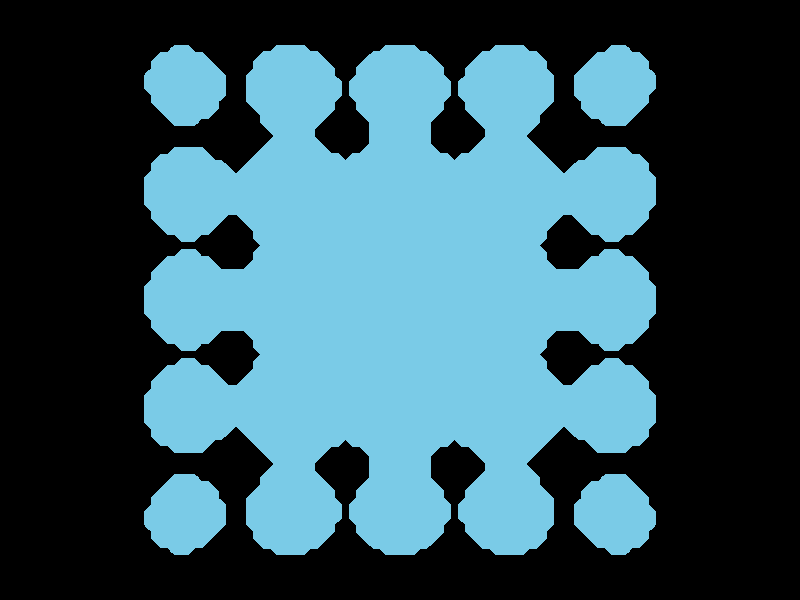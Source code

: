 #include "colors.inc"
#include "textures.inc"

camera {
  perspective
  location <0, 0, -11>
  direction z
}

light_source {
  <-1, 1, 0>
  color <1, 1, 1>
  parallel
}

mesh2 {
  vertex_vectors {
5404,
<-4.125, -4.625, 0>,
<-4.18466, -4.625, 0>,
<-4.125, -4.67941, 0>,
<-4, -4.625, 0>,
<-4, -4.67917, 0>,
<-3.875, -4.625, 0>,
<-3.875, -4.67957, 0>,
<-3.81442, -4.625, 0>,
<-2.25, -4.625, 0>,
<-2.30956, -4.625, 0>,
<-2.25, -4.68089, 0>,
<-2.125, -4.625, 0>,
<-2.125, -4.68011, 0>,
<-2, -4.625, 0>,
<-2.125, -4.68011, 0>,
<-2, -4.67982, 0>,
<-1.875, -4.625, 0>,
<-1.875, -4.68014, 0>,
<-1.75, -4.625, 0>,
<-1.75, -4.68096, 0>,
<-1.69022, -4.625, 0>,
<-0.25, -4.625, 0>,
<-0.30974, -4.625, 0>,
<-0.25, -4.68105, 0>,
<-0.125, -4.625, 0>,
<-0.125, -4.68025, 0>,
<0, -4.625, 0>,
<0, -4.67995, 0>,
<0.125, -4.625, 0>,
<0.125, -4.68025, 0>,
<0.25, -4.625, 0>,
<0.125, -4.68025, 0>,
<0.25, -4.68105, 0>,
<0.30974, -4.625, 0>,
<1.75, -4.625, 0>,
<1.69022, -4.625, 0>,
<1.75, -4.68096, 0>,
<1.875, -4.625, 0>,
<1.875, -4.68014, 0>,
<2, -4.625, 0>,
<2, -4.67982, 0>,
<2.125, -4.625, 0>,
<2.125, -4.68011, 0>,
<2.25, -4.625, 0>,
<2.125, -4.68011, 0>,
<2.25, -4.68089, 0>,
<2.30956, -4.625, 0>,
<3.875, -4.625, 0>,
<3.81442, -4.625, 0>,
<3.875, -4.67957, 0>,
<4, -4.625, 0>,
<4, -4.67917, 0>,
<4.125, -4.625, 0>,
<4.125, -4.67941, 0>,
<4.18466, -4.625, 0>,
<-4.375, -4.5, 0>,
<-4.43154, -4.5, 0>,
<-4.375, -4.55523, 0>,
<-4.25, -4.5, 0>,
<-4.375, -4.55523, 0>,
<-4.25, -4.5535, 0>,
<-4.125, -4.5, 0>,
<-4, -4.5, 0>,
<-3.875, -4.5, 0>,
<-3.75, -4.5, 0>,
<-3.75, -4.55383, 0>,
<-3.625, -4.5, 0>,
<-3.625, -4.55565, 0>,
<-3.56693, -4.5, 0>,
<-2.5, -4.5, 0>,
<-2.55859, -4.5, 0>,
<-2.5, -4.55745, 0>,
<-2.375, -4.5, 0>,
<-2.375, -4.55596, 0>,
<-2.25, -4.5, 0>,
<-2.125, -4.5, 0>,
<-2, -4.5, 0>,
<-1.875, -4.5, 0>,
<-1.75, -4.5, 0>,
<-1.625, -4.5, 0>,
<-1.625, -4.55605, 0>,
<-1.5, -4.5, 0>,
<-1.625, -4.55605, 0>,
<-1.5, -4.55755, 0>,
<-1.4411, -4.5, 0>,
<-0.5, -4.5, 0>,
<-0.558848, -4.5, 0>,
<-0.5, -4.55759, 0>,
<-0.375, -4.5, 0>,
<-0.375, -4.55612, 0>,
<-0.25, -4.5, 0>,
<-0.125, -4.5, 0>,
<0, -4.5, 0>,
<0.125, -4.5, 0>,
<0.25, -4.5, 0>,
<0.375, -4.5, 0>,
<0.375, -4.55612, 0>,
<0.5, -4.5, 0>,
<0.5, -4.55759, 0>,
<0.558848, -4.5, 0>,
<1.5, -4.5, 0>,
<1.4411, -4.5, 0>,
<1.5, -4.55755, 0>,
<1.625, -4.5, 0>,
<1.625, -4.55605, 0>,
<1.75, -4.5, 0>,
<1.875, -4.5, 0>,
<2, -4.5, 0>,
<2.125, -4.5, 0>,
<2.25, -4.5, 0>,
<2.375, -4.5, 0>,
<2.30956, -4.625, 0>,
<2.375, -4.55596, 0>,
<2.5, -4.5, 0>,
<2.5, -4.55745, 0>,
<2.55859, -4.5, 0>,
<3.625, -4.5, 0>,
<3.56693, -4.5, 0>,
<3.625, -4.55565, 0>,
<3.75, -4.5, 0>,
<3.75, -4.55383, 0>,
<3.875, -4.5, 0>,
<4, -4.5, 0>,
<4.125, -4.5, 0>,
<4.25, -4.5, 0>,
<4.25, -4.5535, 0>,
<4.375, -4.5, 0>,
<4.375, -4.55523, 0>,
<4.43154, -4.5, 0>,
<-4.5, -4.375, 0>,
<-4.55523, -4.375, 0>,
<-4.5, -4.43154, 0>,
<-4.375, -4.375, 0>,
<-4.25, -4.375, 0>,
<-4.125, -4.375, 0>,
<-4, -4.375, 0>,
<-3.875, -4.375, 0>,
<-3.75, -4.375, 0>,
<-3.625, -4.375, 0>,
<-3.5, -4.375, 0>,
<-3.5, -4.432, 0>,
<-3.44269, -4.375, 0>,
<-2.625, -4.375, 0>,
<-2.68366, -4.375, 0>,
<-2.625, -4.43363, 0>,
<-2.5, -4.375, 0>,
<-2.375, -4.375, 0>,
<-2.25, -4.375, 0>,
<-2.125, -4.375, 0>,
<-2, -4.375, 0>,
<-1.875, -4.375, 0>,
<-1.75, -4.375, 0>,
<-1.625, -4.375, 0>,
<-1.5, -4.375, 0>,
<-1.375, -4.375, 0>,
<-1.375, -4.43372, 0>,
<-1.31599, -4.375, 0>,
<-0.625, -4.375, 0>,
<-0.683946, -4.375, 0>,
<-0.625, -4.43375, 0>,
<-0.5, -4.375, 0>,
<-0.375, -4.375, 0>,
<-0.25, -4.375, 0>,
<-0.125, -4.375, 0>,
<0, -4.375, 0>,
<0.125, -4.375, 0>,
<0.25, -4.375, 0>,
<0.375, -4.375, 0>,
<0.5, -4.375, 0>,
<0.625, -4.375, 0>,
<0.625, -4.43375, 0>,
<0.683946, -4.375, 0>,
<1.375, -4.375, 0>,
<1.31599, -4.375, 0>,
<1.375, -4.43372, 0>,
<1.5, -4.375, 0>,
<1.625, -4.375, 0>,
<1.75, -4.375, 0>,
<1.875, -4.375, 0>,
<2, -4.375, 0>,
<2.125, -4.375, 0>,
<2.25, -4.375, 0>,
<2.375, -4.375, 0>,
<2.5, -4.375, 0>,
<2.625, -4.375, 0>,
<2.625, -4.43363, 0>,
<2.68366, -4.375, 0>,
<3.5, -4.375, 0>,
<3.44269, -4.375, 0>,
<3.5, -4.432, 0>,
<3.625, -4.375, 0>,
<3.75, -4.375, 0>,
<3.875, -4.375, 0>,
<4, -4.375, 0>,
<4.125, -4.375, 0>,
<4.25, -4.375, 0>,
<4.375, -4.375, 0>,
<4.5, -4.375, 0>,
<4.5, -4.43154, 0>,
<4.55523, -4.375, 0>,
<-4.5, -4.25, 0>,
<-4.5535, -4.25, 0>,
<-4.375, -4.25, 0>,
<-4.25, -4.25, 0>,
<-4.125, -4.25, 0>,
<-4, -4.25, 0>,
<-3.875, -4.25, 0>,
<-3.75, -4.25, 0>,
<-3.625, -4.25, 0>,
<-3.5, -4.25, 0>,
<-3.375, -4.25, 0>,
<-3.44269, -4.375, 0>,
<-3.375, -4.30896, 0>,
<-3.375, -4.30896, 0>,
<-3.31698, -4.25, 0>,
<-2.625, -4.25, 0>,
<-2.68277, -4.25, 0>,
<-2.5, -4.25, 0>,
<-2.375, -4.25, 0>,
<-2.25, -4.25, 0>,
<-2.125, -4.25, 0>,
<-2, -4.25, 0>,
<-1.875, -4.25, 0>,
<-1.75, -4.25, 0>,
<-1.625, -4.25, 0>,
<-1.5, -4.25, 0>,
<-1.375, -4.25, 0>,
<-1.25, -4.25, 0>,
<-1.25, -4.31, 0>,
<-1.18996, -4.25, 0>,
<-0.75, -4.25, 0>,
<-0.809964, -4.25, 0>,
<-0.75, -4.31001, 0>,
<-0.625, -4.25, 0>,
<-0.5, -4.25, 0>,
<-0.375, -4.25, 0>,
<-0.25, -4.25, 0>,
<-0.125, -4.25, 0>,
<0, -4.25, 0>,
<0.125, -4.25, 0>,
<0.25, -4.25, 0>,
<0.375, -4.25, 0>,
<0.5, -4.25, 0>,
<0.625, -4.25, 0>,
<0.75, -4.25, 0>,
<0.75, -4.31001, 0>,
<0.809964, -4.25, 0>,
<1.25, -4.25, 0>,
<1.18996, -4.25, 0>,
<1.25, -4.31, 0>,
<1.375, -4.25, 0>,
<1.5, -4.25, 0>,
<1.625, -4.25, 0>,
<1.75, -4.25, 0>,
<1.875, -4.25, 0>,
<2, -4.25, 0>,
<2.125, -4.25, 0>,
<2.25, -4.25, 0>,
<2.375, -4.25, 0>,
<2.5, -4.25, 0>,
<2.625, -4.25, 0>,
<2.68277, -4.25, 0>,
<3.375, -4.25, 0>,
<3.31698, -4.25, 0>,
<3.375, -4.30896, 0>,
<3.5, -4.25, 0>,
<3.375, -4.30896, 0>,
<3.625, -4.25, 0>,
<3.75, -4.25, 0>,
<3.875, -4.25, 0>,
<4, -4.25, 0>,
<4.125, -4.25, 0>,
<4.25, -4.25, 0>,
<4.375, -4.25, 0>,
<4.5, -4.25, 0>,
<4.5535, -4.25, 0>,
<-4.625, -4.125, 0>,
<-4.67941, -4.125, 0>,
<-4.625, -4.18466, 0>,
<-4.5, -4.125, 0>,
<-4.375, -4.125, 0>,
<-4.25, -4.125, 0>,
<-4.125, -4.125, 0>,
<-4, -4.125, 0>,
<-3.875, -4.125, 0>,
<-3.75, -4.125, 0>,
<-3.625, -4.125, 0>,
<-3.5, -4.125, 0>,
<-3.375, -4.125, 0>,
<-3.25, -4.125, 0>,
<-3.25, -4.1856, 0>,
<-3.19027, -4.125, 0>,
<-2.75, -4.125, 0>,
<-2.80937, -4.125, 0>,
<-2.75, -4.18562, 0>,
<-2.625, -4.125, 0>,
<-2.68277, -4.25, 0>,
<-2.5, -4.125, 0>,
<-2.375, -4.125, 0>,
<-2.25, -4.125, 0>,
<-2.125, -4.125, 0>,
<-2, -4.125, 0>,
<-1.875, -4.125, 0>,
<-1.75, -4.125, 0>,
<-1.625, -4.125, 0>,
<-1.5, -4.125, 0>,
<-1.375, -4.125, 0>,
<-1.25, -4.125, 0>,
<-1.19027, -4.125, 0>,
<-0.75, -4.125, 0>,
<-0.809655, -4.125, 0>,
<-0.625, -4.125, 0>,
<-0.5, -4.125, 0>,
<-0.375, -4.125, 0>,
<-0.25, -4.125, 0>,
<-0.125, -4.125, 0>,
<0, -4.125, 0>,
<0.125, -4.125, 0>,
<0.25, -4.125, 0>,
<0.375, -4.125, 0>,
<0.5, -4.125, 0>,
<0.625, -4.125, 0>,
<0.75, -4.125, 0>,
<0.809964, -4.25, 0>,
<0.809655, -4.125, 0>,
<1.25, -4.125, 0>,
<1.19027, -4.125, 0>,
<1.375, -4.125, 0>,
<1.5, -4.125, 0>,
<1.625, -4.125, 0>,
<1.75, -4.125, 0>,
<1.875, -4.125, 0>,
<2, -4.125, 0>,
<2.125, -4.125, 0>,
<2.25, -4.125, 0>,
<2.375, -4.125, 0>,
<2.5, -4.125, 0>,
<2.625, -4.125, 0>,
<2.75, -4.125, 0>,
<2.75, -4.18562, 0>,
<2.80937, -4.125, 0>,
<3.25, -4.125, 0>,
<3.19027, -4.125, 0>,
<3.25, -4.1856, 0>,
<3.375, -4.125, 0>,
<3.5, -4.125, 0>,
<3.625, -4.125, 0>,
<3.75, -4.125, 0>,
<3.875, -4.125, 0>,
<4, -4.125, 0>,
<4.125, -4.125, 0>,
<4.25, -4.125, 0>,
<4.375, -4.125, 0>,
<4.5, -4.125, 0>,
<4.625, -4.125, 0>,
<4.625, -4.18466, 0>,
<4.67941, -4.125, 0>,
<-4.625, -4, 0>,
<-4.67917, -4, 0>,
<-4.5, -4, 0>,
<-4.375, -4, 0>,
<-4.25, -4, 0>,
<-4.125, -4, 0>,
<-4, -4, 0>,
<-3.875, -4, 0>,
<-3.75, -4, 0>,
<-3.625, -4, 0>,
<-3.5, -4, 0>,
<-3.375, -4, 0>,
<-3.25, -4, 0>,
<-3.19035, -4, 0>,
<-2.75, -4, 0>,
<-2.80928, -4, 0>,
<-2.625, -4, 0>,
<-2.5, -4, 0>,
<-2.375, -4, 0>,
<-2.25, -4, 0>,
<-2.125, -4, 0>,
<-2, -4, 0>,
<-1.875, -4, 0>,
<-1.75, -4, 0>,
<-1.625, -4, 0>,
<-1.5, -4, 0>,
<-1.375, -4, 0>,
<-1.25, -4, 0>,
<-1.125, -4, 0>,
<-1.19027, -4.125, 0>,
<-1.125, -4.06159, 0>,
<-1.06338, -4, 0>,
<-0.875, -4, 0>,
<-0.936534, -4, 0>,
<-0.875, -4.06159, 0>,
<-0.75, -4, 0>,
<-0.625, -4, 0>,
<-0.5, -4, 0>,
<-0.375, -4, 0>,
<-0.25, -4, 0>,
<-0.125, -4, 0>,
<0, -4, 0>,
<0.125, -4, 0>,
<0.25, -4, 0>,
<0.375, -4, 0>,
<0.5, -4, 0>,
<0.625, -4, 0>,
<0.75, -4, 0>,
<0.875, -4, 0>,
<0.809655, -4.125, 0>,
<0.875, -4.06159, 0>,
<0.936534, -4, 0>,
<1.125, -4, 0>,
<1.06338, -4, 0>,
<1.125, -4.06159, 0>,
<1.25, -4, 0>,
<1.19027, -4.125, 0>,
<1.375, -4, 0>,
<1.5, -4, 0>,
<1.625, -4, 0>,
<1.75, -4, 0>,
<1.875, -4, 0>,
<2, -4, 0>,
<2.125, -4, 0>,
<2.25, -4, 0>,
<2.375, -4, 0>,
<2.5, -4, 0>,
<2.625, -4, 0>,
<2.75, -4, 0>,
<2.80928, -4, 0>,
<3.25, -4, 0>,
<3.19035, -4, 0>,
<3.375, -4, 0>,
<3.5, -4, 0>,
<3.625, -4, 0>,
<3.75, -4, 0>,
<3.875, -4, 0>,
<4, -4, 0>,
<4.125, -4, 0>,
<4.25, -4, 0>,
<4.375, -4, 0>,
<4.5, -4, 0>,
<4.625, -4, 0>,
<4.67941, -4.125, 0>,
<4.67917, -4, 0>,
<-4.625, -3.875, 0>,
<-4.67957, -3.875, 0>,
<-4.5, -3.875, 0>,
<-4.375, -3.875, 0>,
<-4.25, -3.875, 0>,
<-4.125, -3.875, 0>,
<-4, -3.875, 0>,
<-3.875, -3.875, 0>,
<-3.75, -3.875, 0>,
<-3.625, -3.875, 0>,
<-3.5, -3.875, 0>,
<-3.375, -3.875, 0>,
<-3.25, -3.875, 0>,
<-3.19035, -4, 0>,
<-3.19016, -3.875, 0>,
<-2.75, -3.875, 0>,
<-2.80947, -3.875, 0>,
<-2.625, -3.875, 0>,
<-2.5, -3.875, 0>,
<-2.375, -3.875, 0>,
<-2.25, -3.875, 0>,
<-2.125, -3.875, 0>,
<-2, -3.875, 0>,
<-1.875, -3.875, 0>,
<-1.75, -3.875, 0>,
<-1.625, -3.875, 0>,
<-1.5, -3.875, 0>,
<-1.375, -3.875, 0>,
<-1.25, -3.875, 0>,
<-1.125, -3.875, 0>,
<-1.06332, -3.875, 0>,
<-0.875, -3.875, 0>,
<-0.936588, -3.875, 0>,
<-0.936534, -4, 0>,
<-0.75, -3.875, 0>,
<-0.625, -3.875, 0>,
<-0.5, -3.875, 0>,
<-0.375, -3.875, 0>,
<-0.25, -3.875, 0>,
<-0.125, -3.875, 0>,
<0, -3.875, 0>,
<0.125, -3.875, 0>,
<0.25, -3.875, 0>,
<0.375, -3.875, 0>,
<0.5, -3.875, 0>,
<0.625, -3.875, 0>,
<0.75, -3.875, 0>,
<0.875, -3.875, 0>,
<0.936534, -4, 0>,
<0.936588, -3.875, 0>,
<1.125, -3.875, 0>,
<1.06332, -3.875, 0>,
<1.06338, -4, 0>,
<1.25, -3.875, 0>,
<1.375, -3.875, 0>,
<1.5, -3.875, 0>,
<1.625, -3.875, 0>,
<1.75, -3.875, 0>,
<1.875, -3.875, 0>,
<2, -3.875, 0>,
<2.125, -3.875, 0>,
<2.25, -3.875, 0>,
<2.375, -3.875, 0>,
<2.5, -3.875, 0>,
<2.625, -3.875, 0>,
<2.75, -3.875, 0>,
<2.80947, -3.875, 0>,
<3.25, -3.875, 0>,
<3.19016, -3.875, 0>,
<3.19035, -4, 0>,
<3.375, -3.875, 0>,
<3.5, -3.875, 0>,
<3.625, -3.875, 0>,
<3.75, -3.875, 0>,
<3.875, -3.875, 0>,
<4, -3.875, 0>,
<4.125, -3.875, 0>,
<4.25, -3.875, 0>,
<4.375, -3.875, 0>,
<4.5, -3.875, 0>,
<4.625, -3.875, 0>,
<4.67957, -3.875, 0>,
<-4.625, -3.81442, 0>,
<-4.5, -3.75, 0>,
<-4.55383, -3.75, 0>,
<-4.375, -3.75, 0>,
<-4.25, -3.75, 0>,
<-4.125, -3.75, 0>,
<-4, -3.75, 0>,
<-3.875, -3.75, 0>,
<-3.75, -3.75, 0>,
<-3.625, -3.75, 0>,
<-3.5, -3.75, 0>,
<-3.375, -3.75, 0>,
<-3.25, -3.75, 0>,
<-3.18974, -3.75, 0>,
<-2.75, -3.75, 0>,
<-2.80986, -3.75, 0>,
<-2.625, -3.75, 0>,
<-2.5, -3.75, 0>,
<-2.375, -3.75, 0>,
<-2.25, -3.75, 0>,
<-2.125, -3.75, 0>,
<-2, -3.75, 0>,
<-1.875, -3.75, 0>,
<-1.75, -3.75, 0>,
<-1.625, -3.75, 0>,
<-1.5, -3.75, 0>,
<-1.375, -3.75, 0>,
<-1.25, -3.75, 0>,
<-1.125, -3.75, 0>,
<-1.0632, -3.75, 0>,
<-0.875, -3.75, 0>,
<-0.936704, -3.75, 0>,
<-0.75, -3.75, 0>,
<-0.625, -3.75, 0>,
<-0.5, -3.75, 0>,
<-0.375, -3.75, 0>,
<-0.25, -3.75, 0>,
<-0.125, -3.75, 0>,
<0, -3.75, 0>,
<0.125, -3.75, 0>,
<0.25, -3.75, 0>,
<0.375, -3.75, 0>,
<0.5, -3.75, 0>,
<0.625, -3.75, 0>,
<0.75, -3.75, 0>,
<0.875, -3.75, 0>,
<0.936704, -3.75, 0>,
<1.125, -3.75, 0>,
<1.0632, -3.75, 0>,
<1.25, -3.75, 0>,
<1.375, -3.75, 0>,
<1.5, -3.75, 0>,
<1.625, -3.75, 0>,
<1.75, -3.75, 0>,
<1.875, -3.75, 0>,
<2, -3.75, 0>,
<2.125, -3.75, 0>,
<2.25, -3.75, 0>,
<2.375, -3.75, 0>,
<2.5, -3.75, 0>,
<2.625, -3.75, 0>,
<2.75, -3.75, 0>,
<2.80986, -3.75, 0>,
<3.25, -3.75, 0>,
<3.18974, -3.75, 0>,
<3.375, -3.75, 0>,
<3.5, -3.75, 0>,
<3.625, -3.75, 0>,
<3.75, -3.75, 0>,
<3.875, -3.75, 0>,
<4, -3.75, 0>,
<4.125, -3.75, 0>,
<4.25, -3.75, 0>,
<4.375, -3.75, 0>,
<4.5, -3.75, 0>,
<4.625, -3.81442, 0>,
<4.55383, -3.75, 0>,
<4.625, -3.81442, 0>,
<-4.5, -3.625, 0>,
<-4.55565, -3.625, 0>,
<-4.375, -3.625, 0>,
<-4.25, -3.625, 0>,
<-4.125, -3.625, 0>,
<-4, -3.625, 0>,
<-3.875, -3.625, 0>,
<-3.75, -3.625, 0>,
<-3.625, -3.625, 0>,
<-3.5, -3.625, 0>,
<-3.375, -3.625, 0>,
<-3.25, -3.68872, 0>,
<-3.31566, -3.625, 0>,
<-2.75, -3.625, 0>,
<-2.81035, -3.625, 0>,
<-2.625, -3.625, 0>,
<-2.5, -3.625, 0>,
<-2.375, -3.625, 0>,
<-2.25, -3.625, 0>,
<-2.125, -3.625, 0>,
<-2, -3.625, 0>,
<-1.875, -3.625, 0>,
<-1.75, -3.625, 0>,
<-1.625, -3.625, 0>,
<-1.5, -3.625, 0>,
<-1.375, -3.625, 0>,
<-1.25, -3.625, 0>,
<-1.125, -3.68811, 0>,
<-1.1893, -3.625, 0>,
<-0.875, -3.6881, 0>,
<-0.75, -3.625, 0>,
<-0.810614, -3.625, 0>,
<-0.625, -3.625, 0>,
<-0.5, -3.625, 0>,
<-0.375, -3.625, 0>,
<-0.25, -3.625, 0>,
<-0.125, -3.625, 0>,
<0, -3.625, 0>,
<0.125, -3.625, 0>,
<0.25, -3.625, 0>,
<0.375, -3.625, 0>,
<0.5, -3.625, 0>,
<0.625, -3.625, 0>,
<0.75, -3.625, 0>,
<0.875, -3.6881, 0>,
<0.810614, -3.625, 0>,
<1.125, -3.68811, 0>,
<1.25, -3.625, 0>,
<1.1893, -3.625, 0>,
<1.375, -3.625, 0>,
<1.5, -3.625, 0>,
<1.625, -3.625, 0>,
<1.75, -3.625, 0>,
<1.875, -3.625, 0>,
<2, -3.625, 0>,
<2.125, -3.625, 0>,
<2.25, -3.625, 0>,
<2.375, -3.625, 0>,
<2.5, -3.625, 0>,
<2.625, -3.625, 0>,
<2.75, -3.625, 0>,
<2.81035, -3.625, 0>,
<3.25, -3.68872, 0>,
<3.375, -3.625, 0>,
<3.31566, -3.625, 0>,
<3.5, -3.625, 0>,
<3.625, -3.625, 0>,
<3.75, -3.625, 0>,
<3.875, -3.625, 0>,
<4, -3.625, 0>,
<4.125, -3.625, 0>,
<4.25, -3.625, 0>,
<4.375, -3.625, 0>,
<4.5, -3.625, 0>,
<4.55565, -3.625, 0>,
<-4.5, -3.56693, 0>,
<-4.375, -3.5, 0>,
<-4.432, -3.5, 0>,
<-4.25, -3.5, 0>,
<-4.125, -3.5, 0>,
<-4, -3.5, 0>,
<-3.875, -3.5, 0>,
<-3.75, -3.5, 0>,
<-3.625, -3.5, 0>,
<-3.5, -3.5, 0>,
<-3.375, -3.5, 0>,
<-3.31471, -3.5, 0>,
<-2.75, -3.56381, 0>,
<-2.625, -3.5, 0>,
<-2.6849, -3.5, 0>,
<-2.5, -3.5, 0>,
<-2.375, -3.5, 0>,
<-2.25, -3.5, 0>,
<-2.125, -3.5, 0>,
<-2, -3.5, 0>,
<-1.875, -3.5, 0>,
<-1.75, -3.5, 0>,
<-1.625, -3.5, 0>,
<-1.5, -3.5, 0>,
<-1.375, -3.5, 0>,
<-1.25, -3.5, 0>,
<-1.18883, -3.5, 0>,
<-0.75, -3.5, 0>,
<-0.811077, -3.5, 0>,
<-0.625, -3.5, 0>,
<-0.5, -3.5, 0>,
<-0.375, -3.5, 0>,
<-0.25, -3.5, 0>,
<-0.125, -3.5, 0>,
<0, -3.5, 0>,
<0.125, -3.5, 0>,
<0.25, -3.5, 0>,
<0.375, -3.5, 0>,
<0.5, -3.5, 0>,
<0.625, -3.5, 0>,
<0.75, -3.5, 0>,
<0.811077, -3.5, 0>,
<1.25, -3.5, 0>,
<1.18883, -3.5, 0>,
<1.375, -3.5, 0>,
<1.5, -3.5, 0>,
<1.625, -3.5, 0>,
<1.75, -3.5, 0>,
<1.875, -3.5, 0>,
<2, -3.5, 0>,
<2.125, -3.5, 0>,
<2.25, -3.5, 0>,
<2.375, -3.5, 0>,
<2.5, -3.5, 0>,
<2.625, -3.5, 0>,
<2.75, -3.56381, 0>,
<2.6849, -3.5, 0>,
<3.375, -3.5, 0>,
<3.31471, -3.5, 0>,
<3.5, -3.5, 0>,
<3.625, -3.5, 0>,
<3.75, -3.5, 0>,
<3.875, -3.5, 0>,
<4, -3.5, 0>,
<4.125, -3.5, 0>,
<4.25, -3.5, 0>,
<4.375, -3.5, 0>,
<4.5, -3.56693, 0>,
<4.432, -3.5, 0>,
<-4.375, -3.44269, 0>,
<-4.25, -3.375, 0>,
<-4.30896, -3.375, 0>,
<-4.125, -3.375, 0>,
<-4, -3.375, 0>,
<-3.875, -3.375, 0>,
<-3.75, -3.375, 0>,
<-3.625, -3.375, 0>,
<-3.5, -3.375, 0>,
<-3.375, -3.43951, 0>,
<-3.43951, -3.375, 0>,
<-2.625, -3.43939, 0>,
<-2.6849, -3.5, 0>,
<-2.5, -3.375, 0>,
<-2.56011, -3.375, 0>,
<-2.375, -3.375, 0>,
<-2.25, -3.375, 0>,
<-2.125, -3.375, 0>,
<-2, -3.375, 0>,
<-1.875, -3.375, 0>,
<-1.75, -3.375, 0>,
<-1.625, -3.375, 0>,
<-1.5, -3.375, 0>,
<-1.375, -3.375, 0>,
<-1.25, -3.43861, 0>,
<-1.31406, -3.375, 0>,
<-1.25, -3.43861, 0>,
<-0.75, -3.4386, 0>,
<-0.625, -3.375, 0>,
<-0.68585, -3.375, 0>,
<-0.5, -3.375, 0>,
<-0.375, -3.375, 0>,
<-0.25, -3.375, 0>,
<-0.125, -3.375, 0>,
<0, -3.375, 0>,
<0.125, -3.375, 0>,
<0.25, -3.375, 0>,
<0.375, -3.375, 0>,
<0.5, -3.375, 0>,
<0.625, -3.375, 0>,
<0.75, -3.4386, 0>,
<0.68585, -3.375, 0>,
<1.25, -3.43861, 0>,
<1.375, -3.375, 0>,
<1.31406, -3.375, 0>,
<1.5, -3.375, 0>,
<1.625, -3.375, 0>,
<1.75, -3.375, 0>,
<1.875, -3.375, 0>,
<2, -3.375, 0>,
<2.125, -3.375, 0>,
<2.25, -3.375, 0>,
<2.375, -3.375, 0>,
<2.5, -3.375, 0>,
<2.625, -3.43939, 0>,
<2.56011, -3.375, 0>,
<3.375, -3.43951, 0>,
<3.5, -3.375, 0>,
<3.43951, -3.375, 0>,
<3.625, -3.375, 0>,
<3.75, -3.375, 0>,
<3.875, -3.375, 0>,
<4, -3.375, 0>,
<4.125, -3.375, 0>,
<4.25, -3.375, 0>,
<4.375, -3.44269, 0>,
<4.30896, -3.375, 0>,
<-4.25, -3.31698, 0>,
<-4.125, -3.25, 0>,
<-4.1856, -3.25, 0>,
<-4, -3.25, 0>,
<-3.875, -3.25, 0>,
<-3.75, -3.25, 0>,
<-3.625, -3.31566, 0>,
<-3.68872, -3.25, 0>,
<-3.5, -3.31471, 0>,
<-2.5, -3.25, 0>,
<-2.5608, -3.25, 0>,
<-2.375, -3.25, 0>,
<-2.25, -3.25, 0>,
<-2.125, -3.25, 0>,
<-2, -3.25, 0>,
<-1.875, -3.25, 0>,
<-1.75, -3.25, 0>,
<-1.625, -3.25, 0>,
<-1.5, -3.25, 0>,
<-1.375, -3.31378, 0>,
<-1.43889, -3.25, 0>,
<-1.375, -3.31378, 0>,
<-0.625, -3.31376, 0>,
<-0.5, -3.25, 0>,
<-0.561023, -3.25, 0>,
<-0.375, -3.25, 0>,
<-0.25, -3.25, 0>,
<-0.125, -3.25, 0>,
<0, -3.25, 0>,
<0.125, -3.25, 0>,
<0.25, -3.25, 0>,
<0.375, -3.25, 0>,
<0.5, -3.25, 0>,
<0.625, -3.31376, 0>,
<0.561023, -3.25, 0>,
<1.375, -3.31378, 0>,
<1.5, -3.25, 0>,
<1.43889, -3.25, 0>,
<1.625, -3.25, 0>,
<1.75, -3.25, 0>,
<1.875, -3.25, 0>,
<2, -3.25, 0>,
<2.125, -3.25, 0>,
<2.25, -3.25, 0>,
<2.375, -3.25, 0>,
<2.5, -3.25, 0>,
<2.5608, -3.25, 0>,
<3.5, -3.31471, 0>,
<3.625, -3.31566, 0>,
<3.75, -3.25, 0>,
<3.68872, -3.25, 0>,
<3.875, -3.25, 0>,
<4, -3.25, 0>,
<4.125, -3.25, 0>,
<4.25, -3.31698, 0>,
<4.1856, -3.25, 0>,
<-4.125, -3.19027, 0>,
<-4.1856, -3.25, 0>,
<-4, -3.19035, 0>,
<-3.875, -3.19016, 0>,
<-4, -3.19035, 0>,
<-3.75, -3.18974, 0>,
<-2.5, -3.1886, 0>,
<-2.5608, -3.25, 0>,
<-2.375, -3.125, 0>,
<-2.43616, -3.125, 0>,
<-2.5, -3.1886, 0>,
<-2.25, -3.125, 0>,
<-2.125, -3.125, 0>,
<-2, -3.125, 0>,
<-1.875, -3.125, 0>,
<-1.75, -3.125, 0>,
<-1.625, -3.125, 0>,
<-1.5, -3.18855, 0>,
<-1.56356, -3.125, 0>,
<-1.5, -3.18855, 0>,
<-0.5, -3.125, 0>,
<-0.561394, -3.125, 0>,
<-0.375, -3.125, 0>,
<-0.25, -3.125, 0>,
<-0.125, -3.125, 0>,
<0, -3.125, 0>,
<0.125, -3.125, 0>,
<0.25, -3.125, 0>,
<0.375, -3.125, 0>,
<0.5, -3.125, 0>,
<0.561394, -3.125, 0>,
<1.5, -3.18855, 0>,
<1.625, -3.125, 0>,
<1.56356, -3.125, 0>,
<1.5, -3.18855, 0>,
<1.75, -3.125, 0>,
<1.875, -3.125, 0>,
<2, -3.125, 0>,
<2.125, -3.125, 0>,
<2.25, -3.125, 0>,
<2.375, -3.125, 0>,
<2.5, -3.1886, 0>,
<2.43616, -3.125, 0>,
<2.5, -3.1886, 0>,
<3.75, -3.18974, 0>,
<3.875, -3.19016, 0>,
<4, -3.19035, 0>,
<4.125, -3.19027, 0>,
<-2.375, -3.06282, 0>,
<-2.25, -3, 0>,
<-2.31145, -3, 0>,
<-2.125, -3, 0>,
<-2, -3, 0>,
<-1.875, -3, 0>,
<-1.75, -3, 0>,
<-1.625, -3, 0>,
<-1.56342, -3, 0>,
<-0.5, -3, 0>,
<-0.561517, -3, 0>,
<-0.375, -3, 0>,
<-0.25, -3, 0>,
<-0.125, -3, 0>,
<0, -3, 0>,
<0.125, -3, 0>,
<0.25, -3, 0>,
<0.375, -3, 0>,
<0.5, -3, 0>,
<0.561517, -3, 0>,
<1.625, -3, 0>,
<1.56342, -3, 0>,
<1.75, -3, 0>,
<1.875, -3, 0>,
<2, -3, 0>,
<2.125, -3, 0>,
<2.25, -3, 0>,
<2.375, -3.06282, 0>,
<2.31145, -3, 0>,
<-2.375, -2.875, 0>,
<-2.43617, -2.875, 0>,
<-2.375, -2.93666, 0>,
<-2.25, -2.875, 0>,
<-2.125, -2.875, 0>,
<-2, -2.875, 0>,
<-1.875, -2.875, 0>,
<-1.75, -2.875, 0>,
<-1.625, -2.875, 0>,
<-1.5, -2.875, 0>,
<-1.5, -2.9368, 0>,
<-1.43849, -2.875, 0>,
<-0.5, -2.875, 0>,
<-0.561413, -2.875, 0>,
<-0.375, -2.875, 0>,
<-0.25, -2.875, 0>,
<-0.125, -2.875, 0>,
<0, -2.875, 0>,
<0.125, -2.875, 0>,
<0.25, -2.875, 0>,
<0.375, -2.875, 0>,
<0.5, -2.875, 0>,
<0.561413, -2.875, 0>,
<1.5, -2.875, 0>,
<1.43849, -2.875, 0>,
<1.5, -2.9368, 0>,
<1.625, -2.875, 0>,
<1.75, -2.875, 0>,
<1.875, -2.875, 0>,
<2, -2.875, 0>,
<2.125, -2.875, 0>,
<2.25, -2.875, 0>,
<2.375, -2.875, 0>,
<2.375, -2.93666, 0>,
<2.43617, -2.875, 0>,
<-4.125, -2.75, 0>,
<-4.18562, -2.75, 0>,
<-4.125, -2.80937, 0>,
<-4, -2.75, 0>,
<-4, -2.80928, 0>,
<-3.875, -2.75, 0>,
<-3.875, -2.80947, 0>,
<-3.75, -2.75, 0>,
<-3.75, -2.80986, 0>,
<-3.625, -2.75, 0>,
<-3.625, -2.81035, 0>,
<-3.56381, -2.75, 0>,
<-2.5, -2.75, 0>,
<-2.56085, -2.75, 0>,
<-2.5, -2.81091, 0>,
<-2.375, -2.75, 0>,
<-2.25, -2.75, 0>,
<-2.125, -2.75, 0>,
<-2, -2.75, 0>,
<-1.875, -2.75, 0>,
<-1.75, -2.75, 0>,
<-1.625, -2.75, 0>,
<-1.5, -2.75, 0>,
<-1.375, -2.75, 0>,
<-1.375, -2.81129, 0>,
<-1.375, -2.81129, 0>,
<-1.31354, -2.75, 0>,
<-0.625, -2.75, 0>,
<-0.686358, -2.75, 0>,
<-0.625, -2.8113, 0>,
<-0.5, -2.75, 0>,
<-0.375, -2.75, 0>,
<-0.25, -2.75, 0>,
<-0.125, -2.75, 0>,
<0, -2.75, 0>,
<0.125, -2.75, 0>,
<0.25, -2.75, 0>,
<0.375, -2.75, 0>,
<0.5, -2.75, 0>,
<0.625, -2.75, 0>,
<0.625, -2.8113, 0>,
<0.686358, -2.75, 0>,
<1.375, -2.75, 0>,
<1.31354, -2.75, 0>,
<1.375, -2.81129, 0>,
<1.5, -2.75, 0>,
<1.625, -2.75, 0>,
<1.75, -2.75, 0>,
<1.875, -2.75, 0>,
<2, -2.75, 0>,
<2.125, -2.75, 0>,
<2.25, -2.75, 0>,
<2.375, -2.75, 0>,
<2.5, -2.75, 0>,
<2.5, -2.81091, 0>,
<2.56085, -2.75, 0>,
<3.625, -2.75, 0>,
<3.56381, -2.75, 0>,
<3.625, -2.81035, 0>,
<3.75, -2.75, 0>,
<3.75, -2.80986, 0>,
<3.875, -2.75, 0>,
<3.875, -2.80947, 0>,
<4, -2.75, 0>,
<4, -2.80928, 0>,
<4.125, -2.75, 0>,
<4.125, -2.80937, 0>,
<4.18562, -2.75, 0>,
<-4.375, -2.625, 0>,
<-4.43363, -2.625, 0>,
<-4.375, -2.68366, 0>,
<-4.25, -2.625, 0>,
<-4.25, -2.68277, 0>,
<-4.125, -2.625, 0>,
<-4, -2.625, 0>,
<-3.875, -2.625, 0>,
<-3.75, -2.625, 0>,
<-3.625, -2.625, 0>,
<-3.5, -2.625, 0>,
<-3.5, -2.6849, 0>,
<-3.5, -2.6849, 0>,
<-3.43939, -2.625, 0>,
<-2.625, -2.625, 0>,
<-2.68568, -2.625, 0>,
<-2.625, -2.68568, 0>,
<-2.5, -2.625, 0>,
<-2.56085, -2.75, 0>,
<-2.375, -2.625, 0>,
<-2.25, -2.625, 0>,
<-2.125, -2.625, 0>,
<-2, -2.625, 0>,
<-1.875, -2.625, 0>,
<-1.75, -2.625, 0>,
<-1.625, -2.625, 0>,
<-1.5, -2.625, 0>,
<-1.375, -2.625, 0>,
<-1.25, -2.625, 0>,
<-1.31354, -2.75, 0>,
<-1.25, -2.68617, 0>,
<-1.125, -2.625, 0>,
<-1.125, -2.68642, 0>,
<-1.06276, -2.625, 0>,
<-0.875, -2.625, 0>,
<-0.937129, -2.625, 0>,
<-0.875, -2.68642, 0>,
<-0.75, -2.625, 0>,
<-0.75, -2.68618, 0>,
<-0.625, -2.625, 0>,
<-0.686358, -2.75, 0>,
<-0.5, -2.625, 0>,
<-0.375, -2.625, 0>,
<-0.25, -2.625, 0>,
<-0.125, -2.625, 0>,
<0, -2.625, 0>,
<0.125, -2.625, 0>,
<0.25, -2.625, 0>,
<0.375, -2.625, 0>,
<0.5, -2.625, 0>,
<0.625, -2.625, 0>,
<0.75, -2.625, 0>,
<0.686358, -2.75, 0>,
<0.75, -2.68618, 0>,
<0.875, -2.625, 0>,
<0.875, -2.68642, 0>,
<0.937129, -2.625, 0>,
<1.125, -2.625, 0>,
<1.06276, -2.625, 0>,
<1.125, -2.68642, 0>,
<1.25, -2.625, 0>,
<1.25, -2.68617, 0>,
<1.375, -2.625, 0>,
<1.5, -2.625, 0>,
<1.625, -2.625, 0>,
<1.75, -2.625, 0>,
<1.875, -2.625, 0>,
<2, -2.625, 0>,
<2.125, -2.625, 0>,
<2.25, -2.625, 0>,
<2.375, -2.625, 0>,
<2.5, -2.625, 0>,
<2.625, -2.625, 0>,
<2.625, -2.68568, 0>,
<2.68568, -2.625, 0>,
<3.5, -2.625, 0>,
<3.43939, -2.625, 0>,
<3.5, -2.6849, 0>,
<3.625, -2.625, 0>,
<3.75, -2.625, 0>,
<3.875, -2.625, 0>,
<4, -2.625, 0>,
<4.125, -2.625, 0>,
<4.25, -2.625, 0>,
<4.25, -2.68277, 0>,
<4.375, -2.625, 0>,
<4.375, -2.68366, 0>,
<4.43363, -2.625, 0>,
<-4.5, -2.5, 0>,
<-4.55745, -2.5, 0>,
<-4.5, -2.55859, 0>,
<-4.375, -2.5, 0>,
<-4.25, -2.5, 0>,
<-4.125, -2.5, 0>,
<-4, -2.5, 0>,
<-3.875, -2.5, 0>,
<-3.75, -2.5, 0>,
<-3.625, -2.5, 0>,
<-3.5, -2.5, 0>,
<-3.375, -2.5, 0>,
<-3.375, -2.56011, 0>,
<-3.25, -2.5, 0>,
<-3.25, -2.5608, 0>,
<-3.25, -2.5608, 0>,
<-3.1886, -2.5, 0>,
<-2.75, -2.5, 0>,
<-2.81091, -2.5, 0>,
<-2.75, -2.56085, 0>,
<-2.625, -2.5, 0>,
<-2.75, -2.56085, 0>,
<-2.5, -2.5, 0>,
<-2.375, -2.5, 0>,
<-2.25, -2.5, 0>,
<-2.125, -2.5, 0>,
<-2, -2.5, 0>,
<-1.875, -2.5, 0>,
<-1.75, -2.5, 0>,
<-1.625, -2.5, 0>,
<-1.5, -2.5, 0>,
<-1.375, -2.5, 0>,
<-1.25, -2.5, 0>,
<-1.125, -2.5, 0>,
<-1, -2.5, 0>,
<-1, -2.56136, 0>,
<-0.875, -2.5, 0>,
<-0.75, -2.5, 0>,
<-0.625, -2.5, 0>,
<-0.5, -2.5, 0>,
<-0.375, -2.5, 0>,
<-0.25, -2.5, 0>,
<-0.125, -2.5, 0>,
<0, -2.5, 0>,
<0.125, -2.5, 0>,
<0.25, -2.5, 0>,
<0.375, -2.5, 0>,
<0.5, -2.5, 0>,
<0.625, -2.5, 0>,
<0.75, -2.5, 0>,
<0.875, -2.5, 0>,
<1, -2.5, 0>,
<1, -2.56136, 0>,
<1.125, -2.5, 0>,
<1.25, -2.5, 0>,
<1.375, -2.5, 0>,
<1.5, -2.5, 0>,
<1.625, -2.5, 0>,
<1.75, -2.5, 0>,
<1.875, -2.5, 0>,
<2, -2.5, 0>,
<2.125, -2.5, 0>,
<2.25, -2.5, 0>,
<2.375, -2.5, 0>,
<2.5, -2.5, 0>,
<2.625, -2.5, 0>,
<2.75, -2.5, 0>,
<2.75, -2.56085, 0>,
<2.81091, -2.5, 0>,
<3.25, -2.5, 0>,
<3.1886, -2.5, 0>,
<3.25, -2.5608, 0>,
<3.375, -2.5, 0>,
<3.25, -2.5608, 0>,
<3.375, -2.56011, 0>,
<3.5, -2.5, 0>,
<3.625, -2.5, 0>,
<3.75, -2.5, 0>,
<3.875, -2.5, 0>,
<4, -2.5, 0>,
<4.125, -2.5, 0>,
<4.25, -2.5, 0>,
<4.375, -2.5, 0>,
<4.5, -2.5, 0>,
<4.5, -2.55859, 0>,
<4.55745, -2.5, 0>,
<-4.5, -2.375, 0>,
<-4.55596, -2.375, 0>,
<-4.375, -2.375, 0>,
<-4.25, -2.375, 0>,
<-4.125, -2.375, 0>,
<-4, -2.375, 0>,
<-3.875, -2.375, 0>,
<-3.75, -2.375, 0>,
<-3.625, -2.375, 0>,
<-3.5, -2.375, 0>,
<-3.375, -2.375, 0>,
<-3.25, -2.375, 0>,
<-3.125, -2.375, 0>,
<-3.1886, -2.5, 0>,
<-3.125, -2.43616, 0>,
<-3.06282, -2.375, 0>,
<-2.875, -2.375, 0>,
<-2.93666, -2.375, 0>,
<-2.875, -2.43617, 0>,
<-2.75, -2.375, 0>,
<-2.875, -2.43617, 0>,
<-2.625, -2.375, 0>,
<-2.5, -2.375, 0>,
<-2.375, -2.375, 0>,
<-2.25, -2.375, 0>,
<-2.125, -2.375, 0>,
<-2, -2.375, 0>,
<-1.875, -2.375, 0>,
<-1.75, -2.375, 0>,
<-1.625, -2.375, 0>,
<-1.5, -2.375, 0>,
<-1.375, -2.375, 0>,
<-1.25, -2.375, 0>,
<-1.125, -2.375, 0>,
<-1, -2.375, 0>,
<-0.875, -2.375, 0>,
<-0.75, -2.375, 0>,
<-0.625, -2.375, 0>,
<-0.5, -2.375, 0>,
<-0.375, -2.375, 0>,
<-0.25, -2.375, 0>,
<-0.125, -2.375, 0>,
<0, -2.375, 0>,
<0.125, -2.375, 0>,
<0.25, -2.375, 0>,
<0.375, -2.375, 0>,
<0.5, -2.375, 0>,
<0.625, -2.375, 0>,
<0.75, -2.375, 0>,
<0.875, -2.375, 0>,
<1, -2.375, 0>,
<1.125, -2.375, 0>,
<1.25, -2.375, 0>,
<1.375, -2.375, 0>,
<1.5, -2.375, 0>,
<1.625, -2.375, 0>,
<1.75, -2.375, 0>,
<1.875, -2.375, 0>,
<2, -2.375, 0>,
<2.125, -2.375, 0>,
<2.25, -2.375, 0>,
<2.375, -2.375, 0>,
<2.5, -2.375, 0>,
<2.625, -2.375, 0>,
<2.75, -2.375, 0>,
<2.875, -2.375, 0>,
<2.875, -2.43617, 0>,
<2.93666, -2.375, 0>,
<3.125, -2.375, 0>,
<3.06282, -2.375, 0>,
<3.125, -2.43616, 0>,
<3.25, -2.375, 0>,
<3.375, -2.375, 0>,
<3.5, -2.375, 0>,
<3.625, -2.375, 0>,
<3.75, -2.375, 0>,
<3.875, -2.375, 0>,
<4, -2.375, 0>,
<4.125, -2.375, 0>,
<4.25, -2.375, 0>,
<4.375, -2.375, 0>,
<4.5, -2.375, 0>,
<4.55596, -2.375, 0>,
<-4.625, -2.25, 0>,
<-4.68089, -2.25, 0>,
<-4.625, -2.30956, 0>,
<-4.5, -2.25, 0>,
<-4.375, -2.25, 0>,
<-4.25, -2.25, 0>,
<-4.125, -2.25, 0>,
<-4, -2.25, 0>,
<-3.875, -2.25, 0>,
<-3.75, -2.25, 0>,
<-3.625, -2.25, 0>,
<-3.5, -2.25, 0>,
<-3.375, -2.25, 0>,
<-3.25, -2.25, 0>,
<-3.125, -2.25, 0>,
<-3, -2.25, 0>,
<-3.06282, -2.375, 0>,
<-3, -2.31145, 0>,
<-2.875, -2.25, 0>,
<-3, -2.31145, 0>,
<-2.75, -2.25, 0>,
<-2.625, -2.25, 0>,
<-2.5, -2.25, 0>,
<-2.375, -2.25, 0>,
<-2.25, -2.25, 0>,
<-2.125, -2.25, 0>,
<-2, -2.25, 0>,
<-1.875, -2.25, 0>,
<-1.75, -2.25, 0>,
<-1.625, -2.25, 0>,
<-1.5, -2.25, 0>,
<-1.375, -2.25, 0>,
<-1.25, -2.25, 0>,
<-1.125, -2.25, 0>,
<-1, -2.25, 0>,
<-0.875, -2.25, 0>,
<-0.75, -2.25, 0>,
<-0.625, -2.25, 0>,
<-0.5, -2.25, 0>,
<-0.375, -2.25, 0>,
<-0.25, -2.25, 0>,
<-0.125, -2.25, 0>,
<0, -2.25, 0>,
<0.125, -2.25, 0>,
<0.25, -2.25, 0>,
<0.375, -2.25, 0>,
<0.5, -2.25, 0>,
<0.625, -2.25, 0>,
<0.75, -2.25, 0>,
<0.875, -2.25, 0>,
<1, -2.25, 0>,
<1.125, -2.25, 0>,
<1.25, -2.25, 0>,
<1.375, -2.25, 0>,
<1.5, -2.25, 0>,
<1.625, -2.25, 0>,
<1.75, -2.25, 0>,
<1.875, -2.25, 0>,
<2, -2.25, 0>,
<2.125, -2.25, 0>,
<2.25, -2.25, 0>,
<2.375, -2.25, 0>,
<2.5, -2.25, 0>,
<2.625, -2.25, 0>,
<2.75, -2.25, 0>,
<2.875, -2.25, 0>,
<3, -2.25, 0>,
<3, -2.31145, 0>,
<3.125, -2.25, 0>,
<3, -2.31145, 0>,
<3.25, -2.25, 0>,
<3.375, -2.25, 0>,
<3.5, -2.25, 0>,
<3.625, -2.25, 0>,
<3.75, -2.25, 0>,
<3.875, -2.25, 0>,
<4, -2.25, 0>,
<4.125, -2.25, 0>,
<4.25, -2.25, 0>,
<4.375, -2.25, 0>,
<4.5, -2.25, 0>,
<4.625, -2.25, 0>,
<4.625, -2.30956, 0>,
<4.68089, -2.25, 0>,
<-4.625, -2.125, 0>,
<-4.68011, -2.125, 0>,
<-4.5, -2.125, 0>,
<-4.375, -2.125, 0>,
<-4.25, -2.125, 0>,
<-4.125, -2.125, 0>,
<-4, -2.125, 0>,
<-3.875, -2.125, 0>,
<-3.75, -2.125, 0>,
<-3.625, -2.125, 0>,
<-3.5, -2.125, 0>,
<-3.375, -2.125, 0>,
<-3.25, -2.125, 0>,
<-3.125, -2.125, 0>,
<-3, -2.125, 0>,
<-2.875, -2.125, 0>,
<-2.75, -2.125, 0>,
<-2.625, -2.125, 0>,
<-2.5, -2.125, 0>,
<-2.375, -2.125, 0>,
<-2.25, -2.125, 0>,
<-2.125, -2.125, 0>,
<-2, -2.125, 0>,
<-1.875, -2.125, 0>,
<-1.75, -2.125, 0>,
<-1.625, -2.125, 0>,
<-1.5, -2.125, 0>,
<-1.375, -2.125, 0>,
<-1.25, -2.125, 0>,
<-1.125, -2.125, 0>,
<-1, -2.125, 0>,
<-0.875, -2.125, 0>,
<-0.75, -2.125, 0>,
<-0.625, -2.125, 0>,
<-0.5, -2.125, 0>,
<-0.375, -2.125, 0>,
<-0.25, -2.125, 0>,
<-0.125, -2.125, 0>,
<0, -2.125, 0>,
<0.125, -2.125, 0>,
<0.25, -2.125, 0>,
<0.375, -2.125, 0>,
<0.5, -2.125, 0>,
<0.625, -2.125, 0>,
<0.75, -2.125, 0>,
<0.875, -2.125, 0>,
<1, -2.125, 0>,
<1.125, -2.125, 0>,
<1.25, -2.125, 0>,
<1.375, -2.125, 0>,
<1.5, -2.125, 0>,
<1.625, -2.125, 0>,
<1.75, -2.125, 0>,
<1.875, -2.125, 0>,
<2, -2.125, 0>,
<2.125, -2.125, 0>,
<2.25, -2.125, 0>,
<2.375, -2.125, 0>,
<2.5, -2.125, 0>,
<2.625, -2.125, 0>,
<2.75, -2.125, 0>,
<2.875, -2.125, 0>,
<3, -2.125, 0>,
<3.125, -2.125, 0>,
<3.25, -2.125, 0>,
<3.375, -2.125, 0>,
<3.5, -2.125, 0>,
<3.625, -2.125, 0>,
<3.75, -2.125, 0>,
<3.875, -2.125, 0>,
<4, -2.125, 0>,
<4.125, -2.125, 0>,
<4.25, -2.125, 0>,
<4.375, -2.125, 0>,
<4.5, -2.125, 0>,
<4.625, -2.125, 0>,
<4.68011, -2.125, 0>,
<-4.625, -2, 0>,
<-4.67982, -2, 0>,
<-4.5, -2, 0>,
<-4.375, -2, 0>,
<-4.25, -2, 0>,
<-4.125, -2, 0>,
<-4, -2, 0>,
<-3.875, -2, 0>,
<-3.75, -2, 0>,
<-3.625, -2, 0>,
<-3.5, -2, 0>,
<-3.375, -2, 0>,
<-3.25, -2, 0>,
<-3.125, -2, 0>,
<-3, -2, 0>,
<-2.875, -2, 0>,
<-2.75, -2, 0>,
<-2.625, -2, 0>,
<-2.5, -2, 0>,
<-2.375, -2, 0>,
<-2.25, -2, 0>,
<-2.125, -2, 0>,
<-2, -2, 0>,
<-1.875, -2, 0>,
<-1.75, -2, 0>,
<-1.625, -2, 0>,
<-1.5, -2, 0>,
<-1.375, -2, 0>,
<-1.25, -2, 0>,
<-1.125, -2, 0>,
<-1, -2, 0>,
<-0.875, -2, 0>,
<-0.75, -2, 0>,
<-0.625, -2, 0>,
<-0.5, -2, 0>,
<-0.375, -2, 0>,
<-0.25, -2, 0>,
<-0.125, -2, 0>,
<0, -2, 0>,
<0.125, -2, 0>,
<0.25, -2, 0>,
<0.375, -2, 0>,
<0.5, -2, 0>,
<0.625, -2, 0>,
<0.75, -2, 0>,
<0.875, -2, 0>,
<1, -2, 0>,
<1.125, -2, 0>,
<1.25, -2, 0>,
<1.375, -2, 0>,
<1.5, -2, 0>,
<1.625, -2, 0>,
<1.75, -2, 0>,
<1.875, -2, 0>,
<2, -2, 0>,
<2.125, -2, 0>,
<2.25, -2, 0>,
<2.375, -2, 0>,
<2.5, -2, 0>,
<2.625, -2, 0>,
<2.75, -2, 0>,
<2.875, -2, 0>,
<3, -2, 0>,
<3.125, -2, 0>,
<3.25, -2, 0>,
<3.375, -2, 0>,
<3.5, -2, 0>,
<3.625, -2, 0>,
<3.75, -2, 0>,
<3.875, -2, 0>,
<4, -2, 0>,
<4.125, -2, 0>,
<4.25, -2, 0>,
<4.375, -2, 0>,
<4.5, -2, 0>,
<4.625, -2, 0>,
<4.68011, -2.125, 0>,
<4.67982, -2, 0>,
<-4.625, -1.875, 0>,
<-4.68014, -1.875, 0>,
<-4.5, -1.875, 0>,
<-4.375, -1.875, 0>,
<-4.25, -1.875, 0>,
<-4.125, -1.875, 0>,
<-4, -1.875, 0>,
<-3.875, -1.875, 0>,
<-3.75, -1.875, 0>,
<-3.625, -1.875, 0>,
<-3.5, -1.875, 0>,
<-3.375, -1.875, 0>,
<-3.25, -1.875, 0>,
<-3.125, -1.875, 0>,
<-3, -1.875, 0>,
<-2.875, -1.875, 0>,
<-2.75, -1.875, 0>,
<-2.625, -1.875, 0>,
<-2.5, -1.875, 0>,
<-2.375, -1.875, 0>,
<-2.25, -1.875, 0>,
<-2.125, -1.875, 0>,
<-2, -1.875, 0>,
<-1.875, -1.875, 0>,
<-1.75, -1.875, 0>,
<-1.625, -1.875, 0>,
<-1.5, -1.875, 0>,
<-1.375, -1.875, 0>,
<-1.25, -1.875, 0>,
<-1.125, -1.875, 0>,
<-1, -1.875, 0>,
<-0.875, -1.875, 0>,
<-0.75, -1.875, 0>,
<-0.625, -1.875, 0>,
<-0.5, -1.875, 0>,
<-0.375, -1.875, 0>,
<-0.25, -1.875, 0>,
<-0.125, -1.875, 0>,
<0, -1.875, 0>,
<0.125, -1.875, 0>,
<0.25, -1.875, 0>,
<0.375, -1.875, 0>,
<0.5, -1.875, 0>,
<0.625, -1.875, 0>,
<0.75, -1.875, 0>,
<0.875, -1.875, 0>,
<1, -1.875, 0>,
<1.125, -1.875, 0>,
<1.25, -1.875, 0>,
<1.375, -1.875, 0>,
<1.5, -1.875, 0>,
<1.625, -1.875, 0>,
<1.75, -1.875, 0>,
<1.875, -1.875, 0>,
<2, -1.875, 0>,
<2.125, -1.875, 0>,
<2.25, -1.875, 0>,
<2.375, -1.875, 0>,
<2.5, -1.875, 0>,
<2.625, -1.875, 0>,
<2.75, -1.875, 0>,
<2.875, -1.875, 0>,
<3, -1.875, 0>,
<3.125, -1.875, 0>,
<3.25, -1.875, 0>,
<3.375, -1.875, 0>,
<3.5, -1.875, 0>,
<3.625, -1.875, 0>,
<3.75, -1.875, 0>,
<3.875, -1.875, 0>,
<4, -1.875, 0>,
<4.125, -1.875, 0>,
<4.25, -1.875, 0>,
<4.375, -1.875, 0>,
<4.5, -1.875, 0>,
<4.625, -1.875, 0>,
<4.68014, -1.875, 0>,
<-4.625, -1.75, 0>,
<-4.68096, -1.75, 0>,
<-4.5, -1.75, 0>,
<-4.375, -1.75, 0>,
<-4.25, -1.75, 0>,
<-4.125, -1.75, 0>,
<-4, -1.75, 0>,
<-3.875, -1.75, 0>,
<-3.75, -1.75, 0>,
<-3.625, -1.75, 0>,
<-3.5, -1.75, 0>,
<-3.375, -1.75, 0>,
<-3.25, -1.75, 0>,
<-3.125, -1.75, 0>,
<-3, -1.75, 0>,
<-2.875, -1.75, 0>,
<-2.75, -1.75, 0>,
<-2.625, -1.75, 0>,
<-2.5, -1.75, 0>,
<-2.375, -1.75, 0>,
<-2.25, -1.75, 0>,
<-2.125, -1.75, 0>,
<-2, -1.75, 0>,
<-1.875, -1.75, 0>,
<-1.75, -1.75, 0>,
<-1.625, -1.75, 0>,
<-1.5, -1.75, 0>,
<-1.375, -1.75, 0>,
<-1.25, -1.75, 0>,
<-1.125, -1.75, 0>,
<-1, -1.75, 0>,
<-0.875, -1.75, 0>,
<-0.75, -1.75, 0>,
<-0.625, -1.75, 0>,
<-0.5, -1.75, 0>,
<-0.375, -1.75, 0>,
<-0.25, -1.75, 0>,
<-0.125, -1.75, 0>,
<0, -1.75, 0>,
<0.125, -1.75, 0>,
<0.25, -1.75, 0>,
<0.375, -1.75, 0>,
<0.5, -1.75, 0>,
<0.625, -1.75, 0>,
<0.75, -1.75, 0>,
<0.875, -1.75, 0>,
<1, -1.75, 0>,
<1.125, -1.75, 0>,
<1.25, -1.75, 0>,
<1.375, -1.75, 0>,
<1.5, -1.75, 0>,
<1.625, -1.75, 0>,
<1.75, -1.75, 0>,
<1.875, -1.75, 0>,
<2, -1.75, 0>,
<2.125, -1.75, 0>,
<2.25, -1.75, 0>,
<2.375, -1.75, 0>,
<2.5, -1.75, 0>,
<2.625, -1.75, 0>,
<2.75, -1.75, 0>,
<2.875, -1.75, 0>,
<3, -1.75, 0>,
<3.125, -1.75, 0>,
<3.25, -1.75, 0>,
<3.375, -1.75, 0>,
<3.5, -1.75, 0>,
<3.625, -1.75, 0>,
<3.75, -1.75, 0>,
<3.875, -1.75, 0>,
<4, -1.75, 0>,
<4.125, -1.75, 0>,
<4.25, -1.75, 0>,
<4.375, -1.75, 0>,
<4.5, -1.75, 0>,
<4.625, -1.75, 0>,
<4.68096, -1.75, 0>,
<-4.625, -1.69022, 0>,
<-4.5, -1.625, 0>,
<-4.55605, -1.625, 0>,
<-4.375, -1.625, 0>,
<-4.25, -1.625, 0>,
<-4.125, -1.625, 0>,
<-4, -1.625, 0>,
<-3.875, -1.625, 0>,
<-3.75, -1.625, 0>,
<-3.625, -1.625, 0>,
<-3.5, -1.625, 0>,
<-3.375, -1.625, 0>,
<-3.25, -1.625, 0>,
<-3.125, -1.625, 0>,
<-3, -1.625, 0>,
<-2.875, -1.625, 0>,
<-2.75, -1.625, 0>,
<-2.625, -1.625, 0>,
<-2.5, -1.625, 0>,
<-2.375, -1.625, 0>,
<-2.25, -1.625, 0>,
<-2.125, -1.625, 0>,
<-2, -1.625, 0>,
<-1.875, -1.625, 0>,
<-1.75, -1.625, 0>,
<-1.625, -1.625, 0>,
<-1.5, -1.625, 0>,
<-1.375, -1.625, 0>,
<-1.25, -1.625, 0>,
<-1.125, -1.625, 0>,
<-1, -1.625, 0>,
<-0.875, -1.625, 0>,
<-0.75, -1.625, 0>,
<-0.625, -1.625, 0>,
<-0.5, -1.625, 0>,
<-0.375, -1.625, 0>,
<-0.25, -1.625, 0>,
<-0.125, -1.625, 0>,
<0, -1.625, 0>,
<0.125, -1.625, 0>,
<0.25, -1.625, 0>,
<0.375, -1.625, 0>,
<0.5, -1.625, 0>,
<0.625, -1.625, 0>,
<0.75, -1.625, 0>,
<0.875, -1.625, 0>,
<1, -1.625, 0>,
<1.125, -1.625, 0>,
<1.25, -1.625, 0>,
<1.375, -1.625, 0>,
<1.5, -1.625, 0>,
<1.625, -1.625, 0>,
<1.75, -1.625, 0>,
<1.875, -1.625, 0>,
<2, -1.625, 0>,
<2.125, -1.625, 0>,
<2.25, -1.625, 0>,
<2.375, -1.625, 0>,
<2.5, -1.625, 0>,
<2.625, -1.625, 0>,
<2.75, -1.625, 0>,
<2.875, -1.625, 0>,
<3, -1.625, 0>,
<3.125, -1.625, 0>,
<3.25, -1.625, 0>,
<3.375, -1.625, 0>,
<3.5, -1.625, 0>,
<3.625, -1.625, 0>,
<3.75, -1.625, 0>,
<3.875, -1.625, 0>,
<4, -1.625, 0>,
<4.125, -1.625, 0>,
<4.25, -1.625, 0>,
<4.375, -1.625, 0>,
<4.5, -1.625, 0>,
<4.625, -1.69022, 0>,
<4.55605, -1.625, 0>,
<-4.5, -1.5, 0>,
<-4.55755, -1.5, 0>,
<-4.55605, -1.625, 0>,
<-4.375, -1.5, 0>,
<-4.25, -1.5, 0>,
<-4.125, -1.5, 0>,
<-4, -1.5, 0>,
<-3.875, -1.5, 0>,
<-3.75, -1.5, 0>,
<-3.625, -1.5, 0>,
<-3.5, -1.5, 0>,
<-3.375, -1.5, 0>,
<-3.25, -1.5, 0>,
<-3.125, -1.56356, 0>,
<-3.18855, -1.5, 0>,
<-3, -1.56342, 0>,
<-2.875, -1.5, 0>,
<-2.9368, -1.5, 0>,
<-2.75, -1.5, 0>,
<-2.625, -1.5, 0>,
<-2.5, -1.5, 0>,
<-2.375, -1.5, 0>,
<-2.25, -1.5, 0>,
<-2.125, -1.5, 0>,
<-2, -1.5, 0>,
<-1.875, -1.5, 0>,
<-1.75, -1.5, 0>,
<-1.625, -1.5, 0>,
<-1.5, -1.5, 0>,
<-1.375, -1.5, 0>,
<-1.25, -1.5, 0>,
<-1.125, -1.5, 0>,
<-1, -1.5, 0>,
<-0.875, -1.5, 0>,
<-0.75, -1.5, 0>,
<-0.625, -1.5, 0>,
<-0.5, -1.5, 0>,
<-0.375, -1.5, 0>,
<-0.25, -1.5, 0>,
<-0.125, -1.5, 0>,
<0, -1.5, 0>,
<0.125, -1.5, 0>,
<0.25, -1.5, 0>,
<0.375, -1.5, 0>,
<0.5, -1.5, 0>,
<0.625, -1.5, 0>,
<0.75, -1.5, 0>,
<0.875, -1.5, 0>,
<1, -1.5, 0>,
<1.125, -1.5, 0>,
<1.25, -1.5, 0>,
<1.375, -1.5, 0>,
<1.5, -1.5, 0>,
<1.625, -1.5, 0>,
<1.75, -1.5, 0>,
<1.875, -1.5, 0>,
<2, -1.5, 0>,
<2.125, -1.5, 0>,
<2.25, -1.5, 0>,
<2.375, -1.5, 0>,
<2.5, -1.5, 0>,
<2.625, -1.5, 0>,
<2.75, -1.5, 0>,
<2.875, -1.5, 0>,
<3, -1.56342, 0>,
<2.9368, -1.5, 0>,
<3.125, -1.56356, 0>,
<3.25, -1.5, 0>,
<3.18855, -1.5, 0>,
<3.375, -1.5, 0>,
<3.5, -1.5, 0>,
<3.625, -1.5, 0>,
<3.75, -1.5, 0>,
<3.875, -1.5, 0>,
<4, -1.5, 0>,
<4.125, -1.5, 0>,
<4.25, -1.5, 0>,
<4.375, -1.5, 0>,
<4.5, -1.5, 0>,
<4.55755, -1.5, 0>,
<-4.5, -1.4411, 0>,
<-4.375, -1.375, 0>,
<-4.43372, -1.375, 0>,
<-4.25, -1.375, 0>,
<-4.125, -1.375, 0>,
<-4, -1.375, 0>,
<-3.875, -1.375, 0>,
<-3.75, -1.375, 0>,
<-3.625, -1.375, 0>,
<-3.5, -1.375, 0>,
<-3.375, -1.375, 0>,
<-3.25, -1.43889, 0>,
<-3.31378, -1.375, 0>,
<-2.875, -1.43849, 0>,
<-2.75, -1.375, 0>,
<-2.81129, -1.375, 0>,
<-2.625, -1.375, 0>,
<-2.5, -1.375, 0>,
<-2.375, -1.375, 0>,
<-2.25, -1.375, 0>,
<-2.125, -1.375, 0>,
<-2, -1.375, 0>,
<-1.875, -1.375, 0>,
<-1.75, -1.375, 0>,
<-1.625, -1.375, 0>,
<-1.5, -1.375, 0>,
<-1.375, -1.375, 0>,
<-1.25, -1.375, 0>,
<-1.125, -1.375, 0>,
<-1, -1.375, 0>,
<-0.875, -1.375, 0>,
<-0.75, -1.375, 0>,
<-0.625, -1.375, 0>,
<-0.5, -1.375, 0>,
<-0.375, -1.375, 0>,
<-0.25, -1.375, 0>,
<-0.125, -1.375, 0>,
<0, -1.375, 0>,
<0.125, -1.375, 0>,
<0.25, -1.375, 0>,
<0.375, -1.375, 0>,
<0.5, -1.375, 0>,
<0.625, -1.375, 0>,
<0.75, -1.375, 0>,
<0.875, -1.375, 0>,
<1, -1.375, 0>,
<1.125, -1.375, 0>,
<1.25, -1.375, 0>,
<1.375, -1.375, 0>,
<1.5, -1.375, 0>,
<1.625, -1.375, 0>,
<1.75, -1.375, 0>,
<1.875, -1.375, 0>,
<2, -1.375, 0>,
<2.125, -1.375, 0>,
<2.25, -1.375, 0>,
<2.375, -1.375, 0>,
<2.5, -1.375, 0>,
<2.625, -1.375, 0>,
<2.75, -1.375, 0>,
<2.875, -1.43849, 0>,
<2.81129, -1.375, 0>,
<3.25, -1.43889, 0>,
<3.18855, -1.5, 0>,
<3.375, -1.375, 0>,
<3.31378, -1.375, 0>,
<3.5, -1.375, 0>,
<3.625, -1.375, 0>,
<3.75, -1.375, 0>,
<3.875, -1.375, 0>,
<4, -1.375, 0>,
<4.125, -1.375, 0>,
<4.25, -1.375, 0>,
<4.375, -1.375, 0>,
<4.5, -1.4411, 0>,
<4.43372, -1.375, 0>,
<-4.375, -1.31599, 0>,
<-4.25, -1.25, 0>,
<-4.31, -1.25, 0>,
<-4.125, -1.25, 0>,
<-4, -1.25, 0>,
<-3.875, -1.25, 0>,
<-3.75, -1.25, 0>,
<-3.625, -1.25, 0>,
<-3.5, -1.25, 0>,
<-3.375, -1.31406, 0>,
<-3.43861, -1.25, 0>,
<-2.75, -1.31354, 0>,
<-2.625, -1.25, 0>,
<-2.68617, -1.25, 0>,
<-2.5, -1.25, 0>,
<-2.375, -1.25, 0>,
<-2.25, -1.25, 0>,
<-2.125, -1.25, 0>,
<-2, -1.25, 0>,
<-1.875, -1.25, 0>,
<-1.75, -1.25, 0>,
<-1.625, -1.25, 0>,
<-1.5, -1.25, 0>,
<-1.375, -1.25, 0>,
<-1.25, -1.25, 0>,
<-1.125, -1.25, 0>,
<-1, -1.25, 0>,
<-0.875, -1.25, 0>,
<-0.75, -1.25, 0>,
<-0.625, -1.25, 0>,
<-0.5, -1.25, 0>,
<-0.375, -1.25, 0>,
<-0.25, -1.25, 0>,
<-0.125, -1.25, 0>,
<0, -1.25, 0>,
<0.125, -1.25, 0>,
<0.25, -1.25, 0>,
<0.375, -1.25, 0>,
<0.5, -1.25, 0>,
<0.625, -1.25, 0>,
<0.75, -1.25, 0>,
<0.875, -1.25, 0>,
<1, -1.25, 0>,
<1.125, -1.25, 0>,
<1.25, -1.25, 0>,
<1.375, -1.25, 0>,
<1.5, -1.25, 0>,
<1.625, -1.25, 0>,
<1.75, -1.25, 0>,
<1.875, -1.25, 0>,
<2, -1.25, 0>,
<2.125, -1.25, 0>,
<2.25, -1.25, 0>,
<2.375, -1.25, 0>,
<2.5, -1.25, 0>,
<2.625, -1.25, 0>,
<2.75, -1.31354, 0>,
<2.68617, -1.25, 0>,
<2.75, -1.31354, 0>,
<3.375, -1.31406, 0>,
<3.5, -1.25, 0>,
<3.43861, -1.25, 0>,
<3.625, -1.25, 0>,
<3.75, -1.25, 0>,
<3.875, -1.25, 0>,
<4, -1.25, 0>,
<4.125, -1.25, 0>,
<4.25, -1.25, 0>,
<4.375, -1.31599, 0>,
<4.31, -1.25, 0>,
<-4.25, -1.18996, 0>,
<-4.125, -1.19027, 0>,
<-4.25, -1.18996, 0>,
<-4, -1.125, 0>,
<-4.06159, -1.125, 0>,
<-3.875, -1.125, 0>,
<-3.75, -1.125, 0>,
<-3.625, -1.1893, 0>,
<-3.68811, -1.125, 0>,
<-3.5, -1.18883, 0>,
<-3.43861, -1.25, 0>,
<-2.625, -1.125, 0>,
<-2.68642, -1.125, 0>,
<-2.5, -1.125, 0>,
<-2.375, -1.125, 0>,
<-2.25, -1.125, 0>,
<-2.125, -1.125, 0>,
<-2, -1.125, 0>,
<-1.875, -1.125, 0>,
<-1.75, -1.125, 0>,
<-1.625, -1.125, 0>,
<-1.5, -1.125, 0>,
<-1.375, -1.125, 0>,
<-1.25, -1.125, 0>,
<-1.125, -1.125, 0>,
<-1, -1.125, 0>,
<-0.875, -1.125, 0>,
<-0.75, -1.125, 0>,
<-0.625, -1.125, 0>,
<-0.5, -1.125, 0>,
<-0.375, -1.125, 0>,
<-0.25, -1.125, 0>,
<-0.125, -1.125, 0>,
<0, -1.125, 0>,
<0.125, -1.125, 0>,
<0.25, -1.125, 0>,
<0.375, -1.125, 0>,
<0.5, -1.125, 0>,
<0.625, -1.125, 0>,
<0.75, -1.125, 0>,
<0.875, -1.125, 0>,
<1, -1.125, 0>,
<1.125, -1.125, 0>,
<1.25, -1.125, 0>,
<1.375, -1.125, 0>,
<1.5, -1.125, 0>,
<1.625, -1.125, 0>,
<1.75, -1.125, 0>,
<1.875, -1.125, 0>,
<2, -1.125, 0>,
<2.125, -1.125, 0>,
<2.25, -1.125, 0>,
<2.375, -1.125, 0>,
<2.5, -1.125, 0>,
<2.625, -1.125, 0>,
<2.68642, -1.125, 0>,
<3.5, -1.18883, 0>,
<3.625, -1.1893, 0>,
<3.75, -1.125, 0>,
<3.68811, -1.125, 0>,
<3.875, -1.125, 0>,
<4, -1.125, 0>,
<4.125, -1.19027, 0>,
<4.06159, -1.125, 0>,
<4.25, -1.18996, 0>,
<4.25, -1.18996, 0>,
<-4, -1.06338, 0>,
<-3.875, -1.06332, 0>,
<-4, -1.06338, 0>,
<-3.75, -1.0632, 0>,
<-2.625, -1.06276, 0>,
<-2.5, -1, 0>,
<-2.56136, -1, 0>,
<-2.375, -1, 0>,
<-2.25, -1, 0>,
<-2.125, -1, 0>,
<-2, -1, 0>,
<-1.875, -1, 0>,
<-1.75, -1, 0>,
<-1.625, -1, 0>,
<-1.5, -1, 0>,
<-1.375, -1, 0>,
<-1.25, -1, 0>,
<-1.125, -1, 0>,
<-1, -1, 0>,
<-0.875, -1, 0>,
<-0.75, -1, 0>,
<-0.625, -1, 0>,
<-0.5, -1, 0>,
<-0.375, -1, 0>,
<-0.25, -1, 0>,
<-0.125, -1, 0>,
<0, -1, 0>,
<0.125, -1, 0>,
<0.25, -1, 0>,
<0.375, -1, 0>,
<0.5, -1, 0>,
<0.625, -1, 0>,
<0.75, -1, 0>,
<0.875, -1, 0>,
<1, -1, 0>,
<1.125, -1, 0>,
<1.25, -1, 0>,
<1.375, -1, 0>,
<1.5, -1, 0>,
<1.625, -1, 0>,
<1.75, -1, 0>,
<1.875, -1, 0>,
<2, -1, 0>,
<2.125, -1, 0>,
<2.25, -1, 0>,
<2.375, -1, 0>,
<2.5, -1, 0>,
<2.625, -1.06276, 0>,
<2.56136, -1, 0>,
<3.75, -1.0632, 0>,
<3.875, -1.06332, 0>,
<4, -1.06338, 0>,
<-4, -0.875, 0>,
<-4.06159, -0.875, 0>,
<-4, -0.936534, 0>,
<-3.875, -0.875, 0>,
<-4, -0.936534, 0>,
<-3.875, -0.936588, 0>,
<-3.75, -0.875, 0>,
<-3.75, -0.936704, 0>,
<-3.6881, -0.875, 0>,
<-2.625, -0.875, 0>,
<-2.68642, -0.875, 0>,
<-2.625, -0.937129, 0>,
<-2.5, -0.875, 0>,
<-2.375, -0.875, 0>,
<-2.25, -0.875, 0>,
<-2.125, -0.875, 0>,
<-2, -0.875, 0>,
<-1.875, -0.875, 0>,
<-1.75, -0.875, 0>,
<-1.625, -0.875, 0>,
<-1.5, -0.875, 0>,
<-1.375, -0.875, 0>,
<-1.25, -0.875, 0>,
<-1.125, -0.875, 0>,
<-1, -0.875, 0>,
<-0.875, -0.875, 0>,
<-0.75, -0.875, 0>,
<-0.625, -0.875, 0>,
<-0.5, -0.875, 0>,
<-0.375, -0.875, 0>,
<-0.25, -0.875, 0>,
<-0.125, -0.875, 0>,
<0, -0.875, 0>,
<0.125, -0.875, 0>,
<0.25, -0.875, 0>,
<0.375, -0.875, 0>,
<0.5, -0.875, 0>,
<0.625, -0.875, 0>,
<0.75, -0.875, 0>,
<0.875, -0.875, 0>,
<1, -0.875, 0>,
<1.125, -0.875, 0>,
<1.25, -0.875, 0>,
<1.375, -0.875, 0>,
<1.5, -0.875, 0>,
<1.625, -0.875, 0>,
<1.75, -0.875, 0>,
<1.875, -0.875, 0>,
<2, -0.875, 0>,
<2.125, -0.875, 0>,
<2.25, -0.875, 0>,
<2.375, -0.875, 0>,
<2.5, -0.875, 0>,
<2.625, -0.875, 0>,
<2.625, -0.937129, 0>,
<2.68642, -0.875, 0>,
<3.75, -0.875, 0>,
<3.6881, -0.875, 0>,
<3.75, -0.936704, 0>,
<3.875, -0.875, 0>,
<3.875, -0.936588, 0>,
<4, -0.875, 0>,
<4, -0.936534, 0>,
<4, -0.936534, 0>,
<4.06159, -0.875, 0>,
<-4.25, -0.75, 0>,
<-4.31001, -0.75, 0>,
<-4.25, -0.809964, 0>,
<-4.125, -0.75, 0>,
<-4.25, -0.809964, 0>,
<-4.125, -0.809655, 0>,
<-4, -0.75, 0>,
<-4.125, -0.809655, 0>,
<-3.875, -0.75, 0>,
<-3.75, -0.75, 0>,
<-3.625, -0.75, 0>,
<-3.625, -0.810614, 0>,
<-3.5, -0.75, 0>,
<-3.5, -0.811077, 0>,
<-3.4386, -0.75, 0>,
<-2.625, -0.75, 0>,
<-2.68618, -0.75, 0>,
<-2.5, -0.75, 0>,
<-2.375, -0.75, 0>,
<-2.25, -0.75, 0>,
<-2.125, -0.75, 0>,
<-2, -0.75, 0>,
<-1.875, -0.75, 0>,
<-1.75, -0.75, 0>,
<-1.625, -0.75, 0>,
<-1.5, -0.75, 0>,
<-1.375, -0.75, 0>,
<-1.25, -0.75, 0>,
<-1.125, -0.75, 0>,
<-1, -0.75, 0>,
<-0.875, -0.75, 0>,
<-0.75, -0.75, 0>,
<-0.625, -0.75, 0>,
<-0.5, -0.75, 0>,
<-0.375, -0.75, 0>,
<-0.25, -0.75, 0>,
<-0.125, -0.75, 0>,
<0, -0.75, 0>,
<0.125, -0.75, 0>,
<0.25, -0.75, 0>,
<0.375, -0.75, 0>,
<0.5, -0.75, 0>,
<0.625, -0.75, 0>,
<0.75, -0.75, 0>,
<0.875, -0.75, 0>,
<1, -0.75, 0>,
<1.125, -0.75, 0>,
<1.25, -0.75, 0>,
<1.375, -0.75, 0>,
<1.5, -0.75, 0>,
<1.625, -0.75, 0>,
<1.75, -0.75, 0>,
<1.875, -0.75, 0>,
<2, -0.75, 0>,
<2.125, -0.75, 0>,
<2.25, -0.75, 0>,
<2.375, -0.75, 0>,
<2.5, -0.75, 0>,
<2.625, -0.75, 0>,
<2.68618, -0.75, 0>,
<3.5, -0.75, 0>,
<3.4386, -0.75, 0>,
<3.5, -0.811077, 0>,
<3.625, -0.75, 0>,
<3.625, -0.810614, 0>,
<3.75, -0.75, 0>,
<3.875, -0.75, 0>,
<4, -0.75, 0>,
<4.125, -0.75, 0>,
<4.125, -0.809655, 0>,
<4.25, -0.75, 0>,
<4.25, -0.809964, 0>,
<4.31001, -0.75, 0>,
<-4.375, -0.625, 0>,
<-4.43375, -0.625, 0>,
<-4.375, -0.683946, 0>,
<-4.25, -0.625, 0>,
<-4.125, -0.625, 0>,
<-4, -0.625, 0>,
<-3.875, -0.625, 0>,
<-3.75, -0.625, 0>,
<-3.625, -0.625, 0>,
<-3.5, -0.625, 0>,
<-3.375, -0.625, 0>,
<-3.375, -0.68585, 0>,
<-3.31376, -0.625, 0>,
<-2.75, -0.625, 0>,
<-2.8113, -0.625, 0>,
<-2.75, -0.686358, 0>,
<-2.625, -0.625, 0>,
<-2.5, -0.625, 0>,
<-2.375, -0.625, 0>,
<-2.25, -0.625, 0>,
<-2.125, -0.625, 0>,
<-2, -0.625, 0>,
<-1.875, -0.625, 0>,
<-1.75, -0.625, 0>,
<-1.625, -0.625, 0>,
<-1.5, -0.625, 0>,
<-1.375, -0.625, 0>,
<-1.25, -0.625, 0>,
<-1.125, -0.625, 0>,
<-1, -0.625, 0>,
<-0.875, -0.625, 0>,
<-0.75, -0.625, 0>,
<-0.625, -0.625, 0>,
<-0.5, -0.625, 0>,
<-0.375, -0.625, 0>,
<-0.25, -0.625, 0>,
<-0.125, -0.625, 0>,
<0, -0.625, 0>,
<0.125, -0.625, 0>,
<0.25, -0.625, 0>,
<0.375, -0.625, 0>,
<0.5, -0.625, 0>,
<0.625, -0.625, 0>,
<0.75, -0.625, 0>,
<0.875, -0.625, 0>,
<1, -0.625, 0>,
<1.125, -0.625, 0>,
<1.25, -0.625, 0>,
<1.375, -0.625, 0>,
<1.5, -0.625, 0>,
<1.625, -0.625, 0>,
<1.75, -0.625, 0>,
<1.875, -0.625, 0>,
<2, -0.625, 0>,
<2.125, -0.625, 0>,
<2.25, -0.625, 0>,
<2.375, -0.625, 0>,
<2.5, -0.625, 0>,
<2.625, -0.625, 0>,
<2.75, -0.625, 0>,
<2.68618, -0.75, 0>,
<2.75, -0.686358, 0>,
<2.8113, -0.625, 0>,
<3.375, -0.625, 0>,
<3.31376, -0.625, 0>,
<3.375, -0.68585, 0>,
<3.5, -0.625, 0>,
<3.625, -0.625, 0>,
<3.75, -0.625, 0>,
<3.875, -0.625, 0>,
<4, -0.625, 0>,
<4.125, -0.625, 0>,
<4.25, -0.625, 0>,
<4.375, -0.625, 0>,
<4.375, -0.683946, 0>,
<4.43375, -0.625, 0>,
<-4.5, -0.5, 0>,
<-4.55759, -0.5, 0>,
<-4.5, -0.558848, 0>,
<-4.375, -0.5, 0>,
<-4.25, -0.5, 0>,
<-4.125, -0.5, 0>,
<-4, -0.5, 0>,
<-3.875, -0.5, 0>,
<-3.75, -0.5, 0>,
<-3.625, -0.5, 0>,
<-3.5, -0.5, 0>,
<-3.375, -0.5, 0>,
<-3.25, -0.5, 0>,
<-3.25, -0.561023, 0>,
<-3.125, -0.5, 0>,
<-3.125, -0.561394, 0>,
<-3, -0.5, 0>,
<-3.125, -0.561394, 0>,
<-3, -0.561517, 0>,
<-2.875, -0.5, 0>,
<-2.875, -0.561413, 0>,
<-2.75, -0.5, 0>,
<-2.625, -0.5, 0>,
<-2.5, -0.5, 0>,
<-2.375, -0.5, 0>,
<-2.25, -0.5, 0>,
<-2.125, -0.5, 0>,
<-2, -0.5, 0>,
<-1.875, -0.5, 0>,
<-1.75, -0.5, 0>,
<-1.625, -0.5, 0>,
<-1.5, -0.5, 0>,
<-1.375, -0.5, 0>,
<-1.25, -0.5, 0>,
<-1.125, -0.5, 0>,
<-1, -0.5, 0>,
<-0.875, -0.5, 0>,
<-0.75, -0.5, 0>,
<-0.625, -0.5, 0>,
<-0.5, -0.5, 0>,
<-0.375, -0.5, 0>,
<-0.25, -0.5, 0>,
<-0.125, -0.5, 0>,
<0, -0.5, 0>,
<0.125, -0.5, 0>,
<0.25, -0.5, 0>,
<0.375, -0.5, 0>,
<0.5, -0.5, 0>,
<0.625, -0.5, 0>,
<0.75, -0.5, 0>,
<0.875, -0.5, 0>,
<1, -0.5, 0>,
<1.125, -0.5, 0>,
<1.25, -0.5, 0>,
<1.375, -0.5, 0>,
<1.5, -0.5, 0>,
<1.625, -0.5, 0>,
<1.75, -0.5, 0>,
<1.875, -0.5, 0>,
<2, -0.5, 0>,
<2.125, -0.5, 0>,
<2.25, -0.5, 0>,
<2.375, -0.5, 0>,
<2.5, -0.5, 0>,
<2.625, -0.5, 0>,
<2.75, -0.5, 0>,
<2.875, -0.5, 0>,
<2.875, -0.561413, 0>,
<3, -0.5, 0>,
<3, -0.561517, 0>,
<3.125, -0.5, 0>,
<3, -0.561517, 0>,
<3.125, -0.561394, 0>,
<3.25, -0.5, 0>,
<3.25, -0.561023, 0>,
<3.375, -0.5, 0>,
<3.5, -0.5, 0>,
<3.625, -0.5, 0>,
<3.75, -0.5, 0>,
<3.875, -0.5, 0>,
<4, -0.5, 0>,
<4.125, -0.5, 0>,
<4.25, -0.5, 0>,
<4.375, -0.5, 0>,
<4.5, -0.5, 0>,
<4.5, -0.558848, 0>,
<4.55759, -0.5, 0>,
<-4.5, -0.375, 0>,
<-4.55612, -0.375, 0>,
<-4.375, -0.375, 0>,
<-4.25, -0.375, 0>,
<-4.125, -0.375, 0>,
<-4, -0.375, 0>,
<-3.875, -0.375, 0>,
<-3.75, -0.375, 0>,
<-3.625, -0.375, 0>,
<-3.5, -0.375, 0>,
<-3.375, -0.375, 0>,
<-3.25, -0.375, 0>,
<-3.125, -0.375, 0>,
<-3, -0.375, 0>,
<-2.875, -0.375, 0>,
<-2.75, -0.375, 0>,
<-2.625, -0.375, 0>,
<-2.5, -0.375, 0>,
<-2.375, -0.375, 0>,
<-2.25, -0.375, 0>,
<-2.125, -0.375, 0>,
<-2, -0.375, 0>,
<-1.875, -0.375, 0>,
<-1.75, -0.375, 0>,
<-1.625, -0.375, 0>,
<-1.5, -0.375, 0>,
<-1.375, -0.375, 0>,
<-1.25, -0.375, 0>,
<-1.125, -0.375, 0>,
<-1, -0.375, 0>,
<-0.875, -0.375, 0>,
<-0.75, -0.375, 0>,
<-0.625, -0.375, 0>,
<-0.5, -0.375, 0>,
<-0.375, -0.375, 0>,
<-0.25, -0.375, 0>,
<-0.125, -0.375, 0>,
<0, -0.375, 0>,
<0.125, -0.375, 0>,
<0.25, -0.375, 0>,
<0.375, -0.375, 0>,
<0.5, -0.375, 0>,
<0.625, -0.375, 0>,
<0.75, -0.375, 0>,
<0.875, -0.375, 0>,
<1, -0.375, 0>,
<1.125, -0.375, 0>,
<1.25, -0.375, 0>,
<1.375, -0.375, 0>,
<1.5, -0.375, 0>,
<1.625, -0.375, 0>,
<1.75, -0.375, 0>,
<1.875, -0.375, 0>,
<2, -0.375, 0>,
<2.125, -0.375, 0>,
<2.25, -0.375, 0>,
<2.375, -0.375, 0>,
<2.5, -0.375, 0>,
<2.625, -0.375, 0>,
<2.75, -0.375, 0>,
<2.875, -0.375, 0>,
<3, -0.375, 0>,
<3.125, -0.375, 0>,
<3.25, -0.375, 0>,
<3.375, -0.375, 0>,
<3.5, -0.375, 0>,
<3.625, -0.375, 0>,
<3.75, -0.375, 0>,
<3.875, -0.375, 0>,
<4, -0.375, 0>,
<4.125, -0.375, 0>,
<4.25, -0.375, 0>,
<4.375, -0.375, 0>,
<4.5, -0.375, 0>,
<4.55612, -0.375, 0>,
<-4.625, -0.25, 0>,
<-4.68105, -0.25, 0>,
<-4.625, -0.30974, 0>,
<-4.5, -0.25, 0>,
<-4.375, -0.25, 0>,
<-4.25, -0.25, 0>,
<-4.125, -0.25, 0>,
<-4, -0.25, 0>,
<-3.875, -0.25, 0>,
<-3.75, -0.25, 0>,
<-3.625, -0.25, 0>,
<-3.5, -0.25, 0>,
<-3.375, -0.25, 0>,
<-3.25, -0.25, 0>,
<-3.125, -0.25, 0>,
<-3, -0.25, 0>,
<-2.875, -0.25, 0>,
<-2.75, -0.25, 0>,
<-2.625, -0.25, 0>,
<-2.5, -0.25, 0>,
<-2.375, -0.25, 0>,
<-2.25, -0.25, 0>,
<-2.125, -0.25, 0>,
<-2, -0.25, 0>,
<-1.875, -0.25, 0>,
<-1.75, -0.25, 0>,
<-1.625, -0.25, 0>,
<-1.5, -0.25, 0>,
<-1.375, -0.25, 0>,
<-1.25, -0.25, 0>,
<-1.125, -0.25, 0>,
<-1, -0.25, 0>,
<-0.875, -0.25, 0>,
<-0.75, -0.25, 0>,
<-0.625, -0.25, 0>,
<-0.5, -0.25, 0>,
<-0.375, -0.25, 0>,
<-0.25, -0.25, 0>,
<-0.125, -0.25, 0>,
<0, -0.25, 0>,
<0.125, -0.25, 0>,
<0.25, -0.25, 0>,
<0.375, -0.25, 0>,
<0.5, -0.25, 0>,
<0.625, -0.25, 0>,
<0.75, -0.25, 0>,
<0.875, -0.25, 0>,
<1, -0.25, 0>,
<1.125, -0.25, 0>,
<1.25, -0.25, 0>,
<1.375, -0.25, 0>,
<1.5, -0.25, 0>,
<1.625, -0.25, 0>,
<1.75, -0.25, 0>,
<1.875, -0.25, 0>,
<2, -0.25, 0>,
<2.125, -0.25, 0>,
<2.25, -0.25, 0>,
<2.375, -0.25, 0>,
<2.5, -0.25, 0>,
<2.625, -0.25, 0>,
<2.75, -0.25, 0>,
<2.875, -0.25, 0>,
<3, -0.25, 0>,
<3.125, -0.25, 0>,
<3.25, -0.25, 0>,
<3.375, -0.25, 0>,
<3.5, -0.25, 0>,
<3.625, -0.25, 0>,
<3.75, -0.25, 0>,
<3.875, -0.25, 0>,
<4, -0.25, 0>,
<4.125, -0.25, 0>,
<4.25, -0.25, 0>,
<4.375, -0.25, 0>,
<4.5, -0.25, 0>,
<4.625, -0.25, 0>,
<4.625, -0.30974, 0>,
<4.625, -0.30974, 0>,
<4.68105, -0.25, 0>,
<-4.625, -0.125, 0>,
<-4.68025, -0.125, 0>,
<-4.5, -0.125, 0>,
<-4.375, -0.125, 0>,
<-4.25, -0.125, 0>,
<-4.125, -0.125, 0>,
<-4, -0.125, 0>,
<-3.875, -0.125, 0>,
<-3.75, -0.125, 0>,
<-3.625, -0.125, 0>,
<-3.5, -0.125, 0>,
<-3.375, -0.125, 0>,
<-3.25, -0.125, 0>,
<-3.125, -0.125, 0>,
<-3, -0.125, 0>,
<-2.875, -0.125, 0>,
<-2.75, -0.125, 0>,
<-2.625, -0.125, 0>,
<-2.5, -0.125, 0>,
<-2.375, -0.125, 0>,
<-2.25, -0.125, 0>,
<-2.125, -0.125, 0>,
<-2, -0.125, 0>,
<-1.875, -0.125, 0>,
<-1.75, -0.125, 0>,
<-1.625, -0.125, 0>,
<-1.5, -0.125, 0>,
<-1.375, -0.125, 0>,
<-1.25, -0.125, 0>,
<-1.125, -0.125, 0>,
<-1, -0.125, 0>,
<-0.875, -0.125, 0>,
<-0.75, -0.125, 0>,
<-0.625, -0.125, 0>,
<-0.5, -0.125, 0>,
<-0.375, -0.125, 0>,
<-0.25, -0.125, 0>,
<-0.125, -0.125, 0>,
<0, -0.125, 0>,
<0.125, -0.125, 0>,
<0.25, -0.125, 0>,
<0.375, -0.125, 0>,
<0.5, -0.125, 0>,
<0.625, -0.125, 0>,
<0.75, -0.125, 0>,
<0.875, -0.125, 0>,
<1, -0.125, 0>,
<1.125, -0.125, 0>,
<1.25, -0.125, 0>,
<1.375, -0.125, 0>,
<1.5, -0.125, 0>,
<1.625, -0.125, 0>,
<1.75, -0.125, 0>,
<1.875, -0.125, 0>,
<2, -0.125, 0>,
<2.125, -0.125, 0>,
<2.25, -0.125, 0>,
<2.375, -0.125, 0>,
<2.5, -0.125, 0>,
<2.625, -0.125, 0>,
<2.75, -0.125, 0>,
<2.875, -0.125, 0>,
<3, -0.125, 0>,
<3.125, -0.125, 0>,
<3.25, -0.125, 0>,
<3.375, -0.125, 0>,
<3.5, -0.125, 0>,
<3.625, -0.125, 0>,
<3.75, -0.125, 0>,
<3.875, -0.125, 0>,
<4, -0.125, 0>,
<4.125, -0.125, 0>,
<4.25, -0.125, 0>,
<4.375, -0.125, 0>,
<4.5, -0.125, 0>,
<4.625, -0.125, 0>,
<4.68025, -0.125, 0>,
<-4.625, 0, 0>,
<-4.67995, 0, 0>,
<-4.68025, -0.125, 0>,
<-4.5, 0, 0>,
<-4.375, 0, 0>,
<-4.25, 0, 0>,
<-4.125, 0, 0>,
<-4, 0, 0>,
<-3.875, 0, 0>,
<-3.75, 0, 0>,
<-3.625, 0, 0>,
<-3.5, 0, 0>,
<-3.375, 0, 0>,
<-3.25, 0, 0>,
<-3.125, 0, 0>,
<-3, 0, 0>,
<-2.875, 0, 0>,
<-2.75, 0, 0>,
<-2.625, 0, 0>,
<-2.5, 0, 0>,
<-2.375, 0, 0>,
<-2.25, 0, 0>,
<-2.125, 0, 0>,
<-2, 0, 0>,
<-1.875, 0, 0>,
<-1.75, 0, 0>,
<-1.625, 0, 0>,
<-1.5, 0, 0>,
<-1.375, 0, 0>,
<-1.25, 0, 0>,
<-1.125, 0, 0>,
<-1, 0, 0>,
<-0.875, 0, 0>,
<-0.75, 0, 0>,
<-0.625, 0, 0>,
<-0.5, 0, 0>,
<-0.375, 0, 0>,
<-0.25, 0, 0>,
<-0.125, 0, 0>,
<0, 0, 0>,
<0.125, 0, 0>,
<0.25, 0, 0>,
<0.375, 0, 0>,
<0.5, 0, 0>,
<0.625, 0, 0>,
<0.75, 0, 0>,
<0.875, 0, 0>,
<1, 0, 0>,
<1.125, 0, 0>,
<1.25, 0, 0>,
<1.375, 0, 0>,
<1.5, 0, 0>,
<1.625, 0, 0>,
<1.75, 0, 0>,
<1.875, 0, 0>,
<2, 0, 0>,
<2.125, 0, 0>,
<2.25, 0, 0>,
<2.375, 0, 0>,
<2.5, 0, 0>,
<2.625, 0, 0>,
<2.75, 0, 0>,
<2.875, 0, 0>,
<3, 0, 0>,
<3.125, 0, 0>,
<3.25, 0, 0>,
<3.375, 0, 0>,
<3.5, 0, 0>,
<3.625, 0, 0>,
<3.75, 0, 0>,
<3.875, 0, 0>,
<4, 0, 0>,
<4.125, 0, 0>,
<4.25, 0, 0>,
<4.375, 0, 0>,
<4.5, 0, 0>,
<4.625, 0, 0>,
<4.68025, -0.125, 0>,
<4.67995, 0, 0>,
<-4.625, 0.125, 0>,
<-4.68025, 0.125, 0>,
<-4.67995, 0, 0>,
<-4.5, 0.125, 0>,
<-4.375, 0.125, 0>,
<-4.25, 0.125, 0>,
<-4.125, 0.125, 0>,
<-4, 0.125, 0>,
<-3.875, 0.125, 0>,
<-3.75, 0.125, 0>,
<-3.625, 0.125, 0>,
<-3.5, 0.125, 0>,
<-3.375, 0.125, 0>,
<-3.25, 0.125, 0>,
<-3.125, 0.125, 0>,
<-3, 0.125, 0>,
<-2.875, 0.125, 0>,
<-2.75, 0.125, 0>,
<-2.625, 0.125, 0>,
<-2.5, 0.125, 0>,
<-2.375, 0.125, 0>,
<-2.25, 0.125, 0>,
<-2.125, 0.125, 0>,
<-2, 0.125, 0>,
<-1.875, 0.125, 0>,
<-1.75, 0.125, 0>,
<-1.625, 0.125, 0>,
<-1.5, 0.125, 0>,
<-1.375, 0.125, 0>,
<-1.25, 0.125, 0>,
<-1.125, 0.125, 0>,
<-1, 0.125, 0>,
<-0.875, 0.125, 0>,
<-0.75, 0.125, 0>,
<-0.625, 0.125, 0>,
<-0.5, 0.125, 0>,
<-0.375, 0.125, 0>,
<-0.25, 0.125, 0>,
<-0.125, 0.125, 0>,
<0, 0.125, 0>,
<0.125, 0.125, 0>,
<0.25, 0.125, 0>,
<0.375, 0.125, 0>,
<0.5, 0.125, 0>,
<0.625, 0.125, 0>,
<0.75, 0.125, 0>,
<0.875, 0.125, 0>,
<1, 0.125, 0>,
<1.125, 0.125, 0>,
<1.25, 0.125, 0>,
<1.375, 0.125, 0>,
<1.5, 0.125, 0>,
<1.625, 0.125, 0>,
<1.75, 0.125, 0>,
<1.875, 0.125, 0>,
<2, 0.125, 0>,
<2.125, 0.125, 0>,
<2.25, 0.125, 0>,
<2.375, 0.125, 0>,
<2.5, 0.125, 0>,
<2.625, 0.125, 0>,
<2.75, 0.125, 0>,
<2.875, 0.125, 0>,
<3, 0.125, 0>,
<3.125, 0.125, 0>,
<3.25, 0.125, 0>,
<3.375, 0.125, 0>,
<3.5, 0.125, 0>,
<3.625, 0.125, 0>,
<3.75, 0.125, 0>,
<3.875, 0.125, 0>,
<4, 0.125, 0>,
<4.125, 0.125, 0>,
<4.25, 0.125, 0>,
<4.375, 0.125, 0>,
<4.5, 0.125, 0>,
<4.625, 0.125, 0>,
<4.68025, 0.125, 0>,
<-4.625, 0.25, 0>,
<-4.68105, 0.25, 0>,
<-4.68025, 0.125, 0>,
<-4.5, 0.25, 0>,
<-4.375, 0.25, 0>,
<-4.25, 0.25, 0>,
<-4.125, 0.25, 0>,
<-4, 0.25, 0>,
<-3.875, 0.25, 0>,
<-3.75, 0.25, 0>,
<-3.625, 0.25, 0>,
<-3.5, 0.25, 0>,
<-3.375, 0.25, 0>,
<-3.25, 0.25, 0>,
<-3.125, 0.25, 0>,
<-3, 0.25, 0>,
<-2.875, 0.25, 0>,
<-2.75, 0.25, 0>,
<-2.625, 0.25, 0>,
<-2.5, 0.25, 0>,
<-2.375, 0.25, 0>,
<-2.25, 0.25, 0>,
<-2.125, 0.25, 0>,
<-2, 0.25, 0>,
<-1.875, 0.25, 0>,
<-1.75, 0.25, 0>,
<-1.625, 0.25, 0>,
<-1.5, 0.25, 0>,
<-1.375, 0.25, 0>,
<-1.25, 0.25, 0>,
<-1.125, 0.25, 0>,
<-1, 0.25, 0>,
<-0.875, 0.25, 0>,
<-0.75, 0.25, 0>,
<-0.625, 0.25, 0>,
<-0.5, 0.25, 0>,
<-0.375, 0.25, 0>,
<-0.25, 0.25, 0>,
<-0.125, 0.25, 0>,
<0, 0.25, 0>,
<0.125, 0.25, 0>,
<0.25, 0.25, 0>,
<0.375, 0.25, 0>,
<0.5, 0.25, 0>,
<0.625, 0.25, 0>,
<0.75, 0.25, 0>,
<0.875, 0.25, 0>,
<1, 0.25, 0>,
<1.125, 0.25, 0>,
<1.25, 0.25, 0>,
<1.375, 0.25, 0>,
<1.5, 0.25, 0>,
<1.625, 0.25, 0>,
<1.75, 0.25, 0>,
<1.875, 0.25, 0>,
<2, 0.25, 0>,
<2.125, 0.25, 0>,
<2.25, 0.25, 0>,
<2.375, 0.25, 0>,
<2.5, 0.25, 0>,
<2.625, 0.25, 0>,
<2.75, 0.25, 0>,
<2.875, 0.25, 0>,
<3, 0.25, 0>,
<3.125, 0.25, 0>,
<3.25, 0.25, 0>,
<3.375, 0.25, 0>,
<3.5, 0.25, 0>,
<3.625, 0.25, 0>,
<3.75, 0.25, 0>,
<3.875, 0.25, 0>,
<4, 0.25, 0>,
<4.125, 0.25, 0>,
<4.25, 0.25, 0>,
<4.375, 0.25, 0>,
<4.5, 0.25, 0>,
<4.625, 0.25, 0>,
<4.68025, 0.125, 0>,
<4.68105, 0.25, 0>,
<-4.625, 0.30974, 0>,
<-4.5, 0.375, 0>,
<-4.55612, 0.375, 0>,
<-4.375, 0.375, 0>,
<-4.25, 0.375, 0>,
<-4.125, 0.375, 0>,
<-4, 0.375, 0>,
<-3.875, 0.375, 0>,
<-3.75, 0.375, 0>,
<-3.625, 0.375, 0>,
<-3.5, 0.375, 0>,
<-3.375, 0.375, 0>,
<-3.25, 0.375, 0>,
<-3.125, 0.375, 0>,
<-3, 0.375, 0>,
<-2.875, 0.375, 0>,
<-2.75, 0.375, 0>,
<-2.625, 0.375, 0>,
<-2.5, 0.375, 0>,
<-2.375, 0.375, 0>,
<-2.25, 0.375, 0>,
<-2.125, 0.375, 0>,
<-2, 0.375, 0>,
<-1.875, 0.375, 0>,
<-1.75, 0.375, 0>,
<-1.625, 0.375, 0>,
<-1.5, 0.375, 0>,
<-1.375, 0.375, 0>,
<-1.25, 0.375, 0>,
<-1.125, 0.375, 0>,
<-1, 0.375, 0>,
<-0.875, 0.375, 0>,
<-0.75, 0.375, 0>,
<-0.625, 0.375, 0>,
<-0.5, 0.375, 0>,
<-0.375, 0.375, 0>,
<-0.25, 0.375, 0>,
<-0.125, 0.375, 0>,
<0, 0.375, 0>,
<0.125, 0.375, 0>,
<0.25, 0.375, 0>,
<0.375, 0.375, 0>,
<0.5, 0.375, 0>,
<0.625, 0.375, 0>,
<0.75, 0.375, 0>,
<0.875, 0.375, 0>,
<1, 0.375, 0>,
<1.125, 0.375, 0>,
<1.25, 0.375, 0>,
<1.375, 0.375, 0>,
<1.5, 0.375, 0>,
<1.625, 0.375, 0>,
<1.75, 0.375, 0>,
<1.875, 0.375, 0>,
<2, 0.375, 0>,
<2.125, 0.375, 0>,
<2.25, 0.375, 0>,
<2.375, 0.375, 0>,
<2.5, 0.375, 0>,
<2.625, 0.375, 0>,
<2.75, 0.375, 0>,
<2.875, 0.375, 0>,
<3, 0.375, 0>,
<3.125, 0.375, 0>,
<3.25, 0.375, 0>,
<3.375, 0.375, 0>,
<3.5, 0.375, 0>,
<3.625, 0.375, 0>,
<3.75, 0.375, 0>,
<3.875, 0.375, 0>,
<4, 0.375, 0>,
<4.125, 0.375, 0>,
<4.25, 0.375, 0>,
<4.375, 0.375, 0>,
<4.5, 0.375, 0>,
<4.625, 0.30974, 0>,
<4.55612, 0.375, 0>,
<-4.5, 0.5, 0>,
<-4.55759, 0.5, 0>,
<-4.55612, 0.375, 0>,
<-4.375, 0.5, 0>,
<-4.25, 0.5, 0>,
<-4.125, 0.5, 0>,
<-4, 0.5, 0>,
<-3.875, 0.5, 0>,
<-3.75, 0.5, 0>,
<-3.625, 0.5, 0>,
<-3.5, 0.5, 0>,
<-3.375, 0.5, 0>,
<-3.25, 0.5, 0>,
<-3.125, 0.5, 0>,
<-3, 0.5, 0>,
<-2.875, 0.5, 0>,
<-2.75, 0.5, 0>,
<-2.625, 0.5, 0>,
<-2.5, 0.5, 0>,
<-2.375, 0.5, 0>,
<-2.25, 0.5, 0>,
<-2.125, 0.5, 0>,
<-2, 0.5, 0>,
<-1.875, 0.5, 0>,
<-1.75, 0.5, 0>,
<-1.625, 0.5, 0>,
<-1.5, 0.5, 0>,
<-1.375, 0.5, 0>,
<-1.25, 0.5, 0>,
<-1.125, 0.5, 0>,
<-1, 0.5, 0>,
<-0.875, 0.5, 0>,
<-0.75, 0.5, 0>,
<-0.625, 0.5, 0>,
<-0.5, 0.5, 0>,
<-0.375, 0.5, 0>,
<-0.25, 0.5, 0>,
<-0.125, 0.5, 0>,
<0, 0.5, 0>,
<0.125, 0.5, 0>,
<0.25, 0.5, 0>,
<0.375, 0.5, 0>,
<0.5, 0.5, 0>,
<0.625, 0.5, 0>,
<0.75, 0.5, 0>,
<0.875, 0.5, 0>,
<1, 0.5, 0>,
<1.125, 0.5, 0>,
<1.25, 0.5, 0>,
<1.375, 0.5, 0>,
<1.5, 0.5, 0>,
<1.625, 0.5, 0>,
<1.75, 0.5, 0>,
<1.875, 0.5, 0>,
<2, 0.5, 0>,
<2.125, 0.5, 0>,
<2.25, 0.5, 0>,
<2.375, 0.5, 0>,
<2.5, 0.5, 0>,
<2.625, 0.5, 0>,
<2.75, 0.5, 0>,
<2.875, 0.5, 0>,
<3, 0.5, 0>,
<3.125, 0.5, 0>,
<3.25, 0.5, 0>,
<3.375, 0.5, 0>,
<3.5, 0.5, 0>,
<3.625, 0.5, 0>,
<3.75, 0.5, 0>,
<3.875, 0.5, 0>,
<4, 0.5, 0>,
<4.125, 0.5, 0>,
<4.25, 0.5, 0>,
<4.375, 0.5, 0>,
<4.5, 0.5, 0>,
<4.55612, 0.375, 0>,
<4.55759, 0.5, 0>,
<-4.5, 0.558848, 0>,
<-4.375, 0.625, 0>,
<-4.43375, 0.625, 0>,
<-4.25, 0.625, 0>,
<-4.125, 0.625, 0>,
<-4, 0.625, 0>,
<-3.875, 0.625, 0>,
<-3.75, 0.625, 0>,
<-3.625, 0.625, 0>,
<-3.5, 0.625, 0>,
<-3.375, 0.625, 0>,
<-3.25, 0.561023, 0>,
<-3.31376, 0.625, 0>,
<-3.125, 0.561394, 0>,
<-3, 0.561517, 0>,
<-3.125, 0.561394, 0>,
<-2.875, 0.561413, 0>,
<-2.75, 0.625, 0>,
<-2.8113, 0.625, 0>,
<-2.625, 0.625, 0>,
<-2.5, 0.625, 0>,
<-2.375, 0.625, 0>,
<-2.25, 0.625, 0>,
<-2.125, 0.625, 0>,
<-2, 0.625, 0>,
<-1.875, 0.625, 0>,
<-1.75, 0.625, 0>,
<-1.625, 0.625, 0>,
<-1.5, 0.625, 0>,
<-1.375, 0.625, 0>,
<-1.25, 0.625, 0>,
<-1.125, 0.625, 0>,
<-1, 0.625, 0>,
<-0.875, 0.625, 0>,
<-0.75, 0.625, 0>,
<-0.625, 0.625, 0>,
<-0.5, 0.625, 0>,
<-0.375, 0.625, 0>,
<-0.25, 0.625, 0>,
<-0.125, 0.625, 0>,
<0, 0.625, 0>,
<0.125, 0.625, 0>,
<0.25, 0.625, 0>,
<0.375, 0.625, 0>,
<0.5, 0.625, 0>,
<0.625, 0.625, 0>,
<0.75, 0.625, 0>,
<0.875, 0.625, 0>,
<1, 0.625, 0>,
<1.125, 0.625, 0>,
<1.25, 0.625, 0>,
<1.375, 0.625, 0>,
<1.5, 0.625, 0>,
<1.625, 0.625, 0>,
<1.75, 0.625, 0>,
<1.875, 0.625, 0>,
<2, 0.625, 0>,
<2.125, 0.625, 0>,
<2.25, 0.625, 0>,
<2.375, 0.625, 0>,
<2.5, 0.625, 0>,
<2.625, 0.625, 0>,
<2.75, 0.625, 0>,
<2.875, 0.561413, 0>,
<2.8113, 0.625, 0>,
<3, 0.561517, 0>,
<3.125, 0.561394, 0>,
<3, 0.561517, 0>,
<3.25, 0.561023, 0>,
<3.375, 0.625, 0>,
<3.31376, 0.625, 0>,
<3.5, 0.625, 0>,
<3.625, 0.625, 0>,
<3.75, 0.625, 0>,
<3.875, 0.625, 0>,
<4, 0.625, 0>,
<4.125, 0.625, 0>,
<4.25, 0.625, 0>,
<4.375, 0.625, 0>,
<4.5, 0.558848, 0>,
<4.43375, 0.625, 0>,
<-4.375, 0.683946, 0>,
<-4.25, 0.75, 0>,
<-4.31001, 0.75, 0>,
<-4.125, 0.75, 0>,
<-4, 0.75, 0>,
<-3.875, 0.75, 0>,
<-3.75, 0.75, 0>,
<-3.625, 0.75, 0>,
<-3.5, 0.75, 0>,
<-3.375, 0.68585, 0>,
<-3.4386, 0.75, 0>,
<-2.75, 0.686358, 0>,
<-2.625, 0.75, 0>,
<-2.68618, 0.75, 0>,
<-2.5, 0.75, 0>,
<-2.375, 0.75, 0>,
<-2.25, 0.75, 0>,
<-2.125, 0.75, 0>,
<-2, 0.75, 0>,
<-1.875, 0.75, 0>,
<-1.75, 0.75, 0>,
<-1.625, 0.75, 0>,
<-1.5, 0.75, 0>,
<-1.375, 0.75, 0>,
<-1.25, 0.75, 0>,
<-1.125, 0.75, 0>,
<-1, 0.75, 0>,
<-0.875, 0.75, 0>,
<-0.75, 0.75, 0>,
<-0.625, 0.75, 0>,
<-0.5, 0.75, 0>,
<-0.375, 0.75, 0>,
<-0.25, 0.75, 0>,
<-0.125, 0.75, 0>,
<0, 0.75, 0>,
<0.125, 0.75, 0>,
<0.25, 0.75, 0>,
<0.375, 0.75, 0>,
<0.5, 0.75, 0>,
<0.625, 0.75, 0>,
<0.75, 0.75, 0>,
<0.875, 0.75, 0>,
<1, 0.75, 0>,
<1.125, 0.75, 0>,
<1.25, 0.75, 0>,
<1.375, 0.75, 0>,
<1.5, 0.75, 0>,
<1.625, 0.75, 0>,
<1.75, 0.75, 0>,
<1.875, 0.75, 0>,
<2, 0.75, 0>,
<2.125, 0.75, 0>,
<2.25, 0.75, 0>,
<2.375, 0.75, 0>,
<2.5, 0.75, 0>,
<2.625, 0.75, 0>,
<2.75, 0.686358, 0>,
<2.68618, 0.75, 0>,
<3.375, 0.68585, 0>,
<3.5, 0.75, 0>,
<3.4386, 0.75, 0>,
<3.375, 0.68585, 0>,
<3.625, 0.75, 0>,
<3.75, 0.75, 0>,
<3.875, 0.75, 0>,
<4, 0.75, 0>,
<4.125, 0.75, 0>,
<4.25, 0.75, 0>,
<4.375, 0.683946, 0>,
<4.31001, 0.75, 0>,
<-4.25, 0.809964, 0>,
<-4.125, 0.809655, 0>,
<-4.25, 0.809964, 0>,
<-4, 0.875, 0>,
<-4.06159, 0.875, 0>,
<-3.875, 0.875, 0>,
<-3.75, 0.875, 0>,
<-3.625, 0.810614, 0>,
<-3.6881, 0.875, 0>,
<-3.5, 0.811077, 0>,
<-2.625, 0.875, 0>,
<-2.68642, 0.875, 0>,
<-2.5, 0.875, 0>,
<-2.375, 0.875, 0>,
<-2.25, 0.875, 0>,
<-2.125, 0.875, 0>,
<-2, 0.875, 0>,
<-1.875, 0.875, 0>,
<-1.75, 0.875, 0>,
<-1.625, 0.875, 0>,
<-1.5, 0.875, 0>,
<-1.375, 0.875, 0>,
<-1.25, 0.875, 0>,
<-1.125, 0.875, 0>,
<-1, 0.875, 0>,
<-0.875, 0.875, 0>,
<-0.75, 0.875, 0>,
<-0.625, 0.875, 0>,
<-0.5, 0.875, 0>,
<-0.375, 0.875, 0>,
<-0.25, 0.875, 0>,
<-0.125, 0.875, 0>,
<0, 0.875, 0>,
<0.125, 0.875, 0>,
<0.25, 0.875, 0>,
<0.375, 0.875, 0>,
<0.5, 0.875, 0>,
<0.625, 0.875, 0>,
<0.75, 0.875, 0>,
<0.875, 0.875, 0>,
<1, 0.875, 0>,
<1.125, 0.875, 0>,
<1.25, 0.875, 0>,
<1.375, 0.875, 0>,
<1.5, 0.875, 0>,
<1.625, 0.875, 0>,
<1.75, 0.875, 0>,
<1.875, 0.875, 0>,
<2, 0.875, 0>,
<2.125, 0.875, 0>,
<2.25, 0.875, 0>,
<2.375, 0.875, 0>,
<2.5, 0.875, 0>,
<2.625, 0.875, 0>,
<2.68642, 0.875, 0>,
<3.5, 0.811077, 0>,
<3.625, 0.810614, 0>,
<3.75, 0.875, 0>,
<3.6881, 0.875, 0>,
<3.875, 0.875, 0>,
<4, 0.875, 0>,
<4.125, 0.809655, 0>,
<4.06159, 0.875, 0>,
<4.25, 0.809964, 0>,
<-4, 0.936534, 0>,
<-3.875, 0.936588, 0>,
<-3.75, 0.936704, 0>,
<-2.625, 0.937129, 0>,
<-2.5, 1, 0>,
<-2.56136, 1, 0>,
<-2.375, 1, 0>,
<-2.25, 1, 0>,
<-2.125, 1, 0>,
<-2, 1, 0>,
<-1.875, 1, 0>,
<-1.75, 1, 0>,
<-1.625, 1, 0>,
<-1.5, 1, 0>,
<-1.375, 1, 0>,
<-1.25, 1, 0>,
<-1.125, 1, 0>,
<-1, 1, 0>,
<-0.875, 1, 0>,
<-0.75, 1, 0>,
<-0.625, 1, 0>,
<-0.5, 1, 0>,
<-0.375, 1, 0>,
<-0.25, 1, 0>,
<-0.125, 1, 0>,
<0, 1, 0>,
<0.125, 1, 0>,
<0.25, 1, 0>,
<0.375, 1, 0>,
<0.5, 1, 0>,
<0.625, 1, 0>,
<0.75, 1, 0>,
<0.875, 1, 0>,
<1, 1, 0>,
<1.125, 1, 0>,
<1.25, 1, 0>,
<1.375, 1, 0>,
<1.5, 1, 0>,
<1.625, 1, 0>,
<1.75, 1, 0>,
<1.875, 1, 0>,
<2, 1, 0>,
<2.125, 1, 0>,
<2.25, 1, 0>,
<2.375, 1, 0>,
<2.5, 1, 0>,
<2.625, 0.937129, 0>,
<2.56136, 1, 0>,
<3.75, 0.936704, 0>,
<3.875, 0.936588, 0>,
<4, 0.936534, 0>,
<-4, 1.125, 0>,
<-4.06159, 1.125, 0>,
<-4, 1.06338, 0>,
<-3.875, 1.125, 0>,
<-3.875, 1.06332, 0>,
<-3.75, 1.125, 0>,
<-3.75, 1.0632, 0>,
<-3.68811, 1.125, 0>,
<-2.625, 1.125, 0>,
<-2.68642, 1.125, 0>,
<-2.625, 1.06276, 0>,
<-2.5, 1.125, 0>,
<-2.375, 1.125, 0>,
<-2.25, 1.125, 0>,
<-2.125, 1.125, 0>,
<-2, 1.125, 0>,
<-1.875, 1.125, 0>,
<-1.75, 1.125, 0>,
<-1.625, 1.125, 0>,
<-1.5, 1.125, 0>,
<-1.375, 1.125, 0>,
<-1.25, 1.125, 0>,
<-1.125, 1.125, 0>,
<-1, 1.125, 0>,
<-0.875, 1.125, 0>,
<-0.75, 1.125, 0>,
<-0.625, 1.125, 0>,
<-0.5, 1.125, 0>,
<-0.375, 1.125, 0>,
<-0.25, 1.125, 0>,
<-0.125, 1.125, 0>,
<0, 1.125, 0>,
<0.125, 1.125, 0>,
<0.25, 1.125, 0>,
<0.375, 1.125, 0>,
<0.5, 1.125, 0>,
<0.625, 1.125, 0>,
<0.75, 1.125, 0>,
<0.875, 1.125, 0>,
<1, 1.125, 0>,
<1.125, 1.125, 0>,
<1.25, 1.125, 0>,
<1.375, 1.125, 0>,
<1.5, 1.125, 0>,
<1.625, 1.125, 0>,
<1.75, 1.125, 0>,
<1.875, 1.125, 0>,
<2, 1.125, 0>,
<2.125, 1.125, 0>,
<2.25, 1.125, 0>,
<2.375, 1.125, 0>,
<2.5, 1.125, 0>,
<2.625, 1.125, 0>,
<2.625, 1.06276, 0>,
<2.68642, 1.125, 0>,
<3.75, 1.125, 0>,
<3.68811, 1.125, 0>,
<3.75, 1.0632, 0>,
<3.875, 1.125, 0>,
<3.875, 1.06332, 0>,
<4, 1.125, 0>,
<4, 1.06338, 0>,
<4.06159, 1.125, 0>,
<-4.25, 1.25, 0>,
<-4.31, 1.25, 0>,
<-4.25, 1.18996, 0>,
<-4.125, 1.25, 0>,
<-4.125, 1.19027, 0>,
<-4, 1.25, 0>,
<-4.125, 1.19027, 0>,
<-3.875, 1.25, 0>,
<-3.75, 1.25, 0>,
<-3.625, 1.25, 0>,
<-3.625, 1.1893, 0>,
<-3.5, 1.25, 0>,
<-3.5, 1.18883, 0>,
<-3.43861, 1.25, 0>,
<-2.625, 1.25, 0>,
<-2.68617, 1.25, 0>,
<-2.5, 1.25, 0>,
<-2.375, 1.25, 0>,
<-2.25, 1.25, 0>,
<-2.125, 1.25, 0>,
<-2, 1.25, 0>,
<-1.875, 1.25, 0>,
<-1.75, 1.25, 0>,
<-1.625, 1.25, 0>,
<-1.5, 1.25, 0>,
<-1.375, 1.25, 0>,
<-1.25, 1.25, 0>,
<-1.125, 1.25, 0>,
<-1, 1.25, 0>,
<-0.875, 1.25, 0>,
<-0.75, 1.25, 0>,
<-0.625, 1.25, 0>,
<-0.5, 1.25, 0>,
<-0.375, 1.25, 0>,
<-0.25, 1.25, 0>,
<-0.125, 1.25, 0>,
<0, 1.25, 0>,
<0.125, 1.25, 0>,
<0.25, 1.25, 0>,
<0.375, 1.25, 0>,
<0.5, 1.25, 0>,
<0.625, 1.25, 0>,
<0.75, 1.25, 0>,
<0.875, 1.25, 0>,
<1, 1.25, 0>,
<1.125, 1.25, 0>,
<1.25, 1.25, 0>,
<1.375, 1.25, 0>,
<1.5, 1.25, 0>,
<1.625, 1.25, 0>,
<1.75, 1.25, 0>,
<1.875, 1.25, 0>,
<2, 1.25, 0>,
<2.125, 1.25, 0>,
<2.25, 1.25, 0>,
<2.375, 1.25, 0>,
<2.5, 1.25, 0>,
<2.625, 1.25, 0>,
<2.68617, 1.25, 0>,
<3.5, 1.25, 0>,
<3.43861, 1.25, 0>,
<3.5, 1.18883, 0>,
<3.625, 1.25, 0>,
<3.5, 1.18883, 0>,
<3.625, 1.1893, 0>,
<3.75, 1.25, 0>,
<3.68811, 1.125, 0>,
<3.875, 1.25, 0>,
<4, 1.25, 0>,
<4.125, 1.25, 0>,
<4.125, 1.19027, 0>,
<4.25, 1.25, 0>,
<4.125, 1.19027, 0>,
<4.25, 1.18996, 0>,
<4.25, 1.18996, 0>,
<4.31, 1.25, 0>,
<-4.375, 1.375, 0>,
<-4.43372, 1.375, 0>,
<-4.375, 1.31599, 0>,
<-4.25, 1.375, 0>,
<-4.125, 1.375, 0>,
<-4, 1.375, 0>,
<-3.875, 1.375, 0>,
<-3.75, 1.375, 0>,
<-3.625, 1.375, 0>,
<-3.5, 1.375, 0>,
<-3.375, 1.375, 0>,
<-3.375, 1.31406, 0>,
<-3.31378, 1.375, 0>,
<-2.75, 1.375, 0>,
<-2.81129, 1.375, 0>,
<-2.75, 1.31354, 0>,
<-2.625, 1.375, 0>,
<-2.75, 1.31354, 0>,
<-2.5, 1.375, 0>,
<-2.375, 1.375, 0>,
<-2.25, 1.375, 0>,
<-2.125, 1.375, 0>,
<-2, 1.375, 0>,
<-1.875, 1.375, 0>,
<-1.75, 1.375, 0>,
<-1.625, 1.375, 0>,
<-1.5, 1.375, 0>,
<-1.375, 1.375, 0>,
<-1.25, 1.375, 0>,
<-1.125, 1.375, 0>,
<-1, 1.375, 0>,
<-0.875, 1.375, 0>,
<-0.75, 1.375, 0>,
<-0.625, 1.375, 0>,
<-0.5, 1.375, 0>,
<-0.375, 1.375, 0>,
<-0.25, 1.375, 0>,
<-0.125, 1.375, 0>,
<0, 1.375, 0>,
<0.125, 1.375, 0>,
<0.25, 1.375, 0>,
<0.375, 1.375, 0>,
<0.5, 1.375, 0>,
<0.625, 1.375, 0>,
<0.75, 1.375, 0>,
<0.875, 1.375, 0>,
<1, 1.375, 0>,
<1.125, 1.375, 0>,
<1.25, 1.375, 0>,
<1.375, 1.375, 0>,
<1.5, 1.375, 0>,
<1.625, 1.375, 0>,
<1.75, 1.375, 0>,
<1.875, 1.375, 0>,
<2, 1.375, 0>,
<2.125, 1.375, 0>,
<2.25, 1.375, 0>,
<2.375, 1.375, 0>,
<2.5, 1.375, 0>,
<2.625, 1.375, 0>,
<2.75, 1.375, 0>,
<2.75, 1.31354, 0>,
<2.81129, 1.375, 0>,
<3.375, 1.375, 0>,
<3.31378, 1.375, 0>,
<3.375, 1.31406, 0>,
<3.5, 1.375, 0>,
<3.375, 1.31406, 0>,
<3.43861, 1.25, 0>,
<3.625, 1.375, 0>,
<3.75, 1.375, 0>,
<3.875, 1.375, 0>,
<4, 1.375, 0>,
<4.125, 1.375, 0>,
<4.25, 1.375, 0>,
<4.375, 1.375, 0>,
<4.375, 1.31599, 0>,
<4.43372, 1.375, 0>,
<-4.5, 1.5, 0>,
<-4.55755, 1.5, 0>,
<-4.5, 1.4411, 0>,
<-4.375, 1.5, 0>,
<-4.25, 1.5, 0>,
<-4.125, 1.5, 0>,
<-4, 1.5, 0>,
<-3.875, 1.5, 0>,
<-3.75, 1.5, 0>,
<-3.625, 1.5, 0>,
<-3.5, 1.5, 0>,
<-3.375, 1.5, 0>,
<-3.25, 1.5, 0>,
<-3.25, 1.43889, 0>,
<-3.18855, 1.5, 0>,
<-2.875, 1.5, 0>,
<-2.9368, 1.5, 0>,
<-2.875, 1.43849, 0>,
<-2.75, 1.5, 0>,
<-2.625, 1.5, 0>,
<-2.5, 1.5, 0>,
<-2.375, 1.5, 0>,
<-2.25, 1.5, 0>,
<-2.125, 1.5, 0>,
<-2, 1.5, 0>,
<-1.875, 1.5, 0>,
<-1.75, 1.5, 0>,
<-1.625, 1.5, 0>,
<-1.5, 1.5, 0>,
<-1.375, 1.5, 0>,
<-1.25, 1.5, 0>,
<-1.125, 1.5, 0>,
<-1, 1.5, 0>,
<-0.875, 1.5, 0>,
<-0.75, 1.5, 0>,
<-0.625, 1.5, 0>,
<-0.5, 1.5, 0>,
<-0.375, 1.5, 0>,
<-0.25, 1.5, 0>,
<-0.125, 1.5, 0>,
<0, 1.5, 0>,
<0.125, 1.5, 0>,
<0.25, 1.5, 0>,
<0.375, 1.5, 0>,
<0.5, 1.5, 0>,
<0.625, 1.5, 0>,
<0.75, 1.5, 0>,
<0.875, 1.5, 0>,
<1, 1.5, 0>,
<1.125, 1.5, 0>,
<1.25, 1.5, 0>,
<1.375, 1.5, 0>,
<1.5, 1.5, 0>,
<1.625, 1.5, 0>,
<1.75, 1.5, 0>,
<1.875, 1.5, 0>,
<2, 1.5, 0>,
<2.125, 1.5, 0>,
<2.25, 1.5, 0>,
<2.375, 1.5, 0>,
<2.5, 1.5, 0>,
<2.625, 1.5, 0>,
<2.75, 1.5, 0>,
<2.875, 1.5, 0>,
<2.81129, 1.375, 0>,
<2.875, 1.43849, 0>,
<2.9368, 1.5, 0>,
<3.25, 1.5, 0>,
<3.18855, 1.5, 0>,
<3.25, 1.43889, 0>,
<3.375, 1.5, 0>,
<3.31378, 1.375, 0>,
<3.5, 1.5, 0>,
<3.625, 1.5, 0>,
<3.75, 1.5, 0>,
<3.875, 1.5, 0>,
<4, 1.5, 0>,
<4.125, 1.5, 0>,
<4.25, 1.5, 0>,
<4.375, 1.5, 0>,
<4.5, 1.5, 0>,
<4.5, 1.4411, 0>,
<4.55755, 1.5, 0>,
<-4.5, 1.625, 0>,
<-4.55605, 1.625, 0>,
<-4.375, 1.625, 0>,
<-4.25, 1.625, 0>,
<-4.125, 1.625, 0>,
<-4, 1.625, 0>,
<-3.875, 1.625, 0>,
<-3.75, 1.625, 0>,
<-3.625, 1.625, 0>,
<-3.5, 1.625, 0>,
<-3.375, 1.625, 0>,
<-3.25, 1.625, 0>,
<-3.125, 1.625, 0>,
<-3.18855, 1.5, 0>,
<-3.125, 1.56356, 0>,
<-3, 1.625, 0>,
<-3, 1.56342, 0>,
<-2.875, 1.625, 0>,
<-2.75, 1.625, 0>,
<-2.625, 1.625, 0>,
<-2.5, 1.625, 0>,
<-2.375, 1.625, 0>,
<-2.25, 1.625, 0>,
<-2.125, 1.625, 0>,
<-2, 1.625, 0>,
<-1.875, 1.625, 0>,
<-1.75, 1.625, 0>,
<-1.625, 1.625, 0>,
<-1.5, 1.625, 0>,
<-1.375, 1.625, 0>,
<-1.25, 1.625, 0>,
<-1.125, 1.625, 0>,
<-1, 1.625, 0>,
<-0.875, 1.625, 0>,
<-0.75, 1.625, 0>,
<-0.625, 1.625, 0>,
<-0.5, 1.625, 0>,
<-0.375, 1.625, 0>,
<-0.25, 1.625, 0>,
<-0.125, 1.625, 0>,
<0, 1.625, 0>,
<0.125, 1.625, 0>,
<0.25, 1.625, 0>,
<0.375, 1.625, 0>,
<0.5, 1.625, 0>,
<0.625, 1.625, 0>,
<0.75, 1.625, 0>,
<0.875, 1.625, 0>,
<1, 1.625, 0>,
<1.125, 1.625, 0>,
<1.25, 1.625, 0>,
<1.375, 1.625, 0>,
<1.5, 1.625, 0>,
<1.625, 1.625, 0>,
<1.75, 1.625, 0>,
<1.875, 1.625, 0>,
<2, 1.625, 0>,
<2.125, 1.625, 0>,
<2.25, 1.625, 0>,
<2.375, 1.625, 0>,
<2.5, 1.625, 0>,
<2.625, 1.625, 0>,
<2.75, 1.625, 0>,
<2.875, 1.625, 0>,
<3, 1.625, 0>,
<3, 1.56342, 0>,
<3.125, 1.625, 0>,
<3.125, 1.56356, 0>,
<3.25, 1.625, 0>,
<3.18855, 1.5, 0>,
<3.375, 1.625, 0>,
<3.5, 1.625, 0>,
<3.625, 1.625, 0>,
<3.75, 1.625, 0>,
<3.875, 1.625, 0>,
<4, 1.625, 0>,
<4.125, 1.625, 0>,
<4.25, 1.625, 0>,
<4.375, 1.625, 0>,
<4.5, 1.625, 0>,
<4.55605, 1.625, 0>,
<-4.625, 1.75, 0>,
<-4.68096, 1.75, 0>,
<-4.625, 1.69022, 0>,
<-4.5, 1.75, 0>,
<-4.375, 1.75, 0>,
<-4.25, 1.75, 0>,
<-4.125, 1.75, 0>,
<-4, 1.75, 0>,
<-3.875, 1.75, 0>,
<-3.75, 1.75, 0>,
<-3.625, 1.75, 0>,
<-3.5, 1.75, 0>,
<-3.375, 1.75, 0>,
<-3.25, 1.75, 0>,
<-3.125, 1.75, 0>,
<-3, 1.75, 0>,
<-2.875, 1.75, 0>,
<-2.75, 1.75, 0>,
<-2.625, 1.75, 0>,
<-2.5, 1.75, 0>,
<-2.375, 1.75, 0>,
<-2.25, 1.75, 0>,
<-2.125, 1.75, 0>,
<-2, 1.75, 0>,
<-1.875, 1.75, 0>,
<-1.75, 1.75, 0>,
<-1.625, 1.75, 0>,
<-1.5, 1.75, 0>,
<-1.375, 1.75, 0>,
<-1.25, 1.75, 0>,
<-1.125, 1.75, 0>,
<-1, 1.75, 0>,
<-0.875, 1.75, 0>,
<-0.75, 1.75, 0>,
<-0.625, 1.75, 0>,
<-0.5, 1.75, 0>,
<-0.375, 1.75, 0>,
<-0.25, 1.75, 0>,
<-0.125, 1.75, 0>,
<0, 1.75, 0>,
<0.125, 1.75, 0>,
<0.25, 1.75, 0>,
<0.375, 1.75, 0>,
<0.5, 1.75, 0>,
<0.625, 1.75, 0>,
<0.75, 1.75, 0>,
<0.875, 1.75, 0>,
<1, 1.75, 0>,
<1.125, 1.75, 0>,
<1.25, 1.75, 0>,
<1.375, 1.75, 0>,
<1.5, 1.75, 0>,
<1.625, 1.75, 0>,
<1.75, 1.75, 0>,
<1.875, 1.75, 0>,
<2, 1.75, 0>,
<2.125, 1.75, 0>,
<2.25, 1.75, 0>,
<2.375, 1.75, 0>,
<2.5, 1.75, 0>,
<2.625, 1.75, 0>,
<2.75, 1.75, 0>,
<2.875, 1.75, 0>,
<3, 1.75, 0>,
<3.125, 1.75, 0>,
<3.25, 1.75, 0>,
<3.375, 1.75, 0>,
<3.5, 1.75, 0>,
<3.625, 1.75, 0>,
<3.75, 1.75, 0>,
<3.875, 1.75, 0>,
<4, 1.75, 0>,
<4.125, 1.75, 0>,
<4.25, 1.75, 0>,
<4.375, 1.75, 0>,
<4.5, 1.75, 0>,
<4.625, 1.75, 0>,
<4.625, 1.69022, 0>,
<4.625, 1.69022, 0>,
<4.68096, 1.75, 0>,
<-4.625, 1.875, 0>,
<-4.68014, 1.875, 0>,
<-4.5, 1.875, 0>,
<-4.375, 1.875, 0>,
<-4.25, 1.875, 0>,
<-4.125, 1.875, 0>,
<-4, 1.875, 0>,
<-3.875, 1.875, 0>,
<-3.75, 1.875, 0>,
<-3.625, 1.875, 0>,
<-3.5, 1.875, 0>,
<-3.375, 1.875, 0>,
<-3.25, 1.875, 0>,
<-3.125, 1.875, 0>,
<-3, 1.875, 0>,
<-2.875, 1.875, 0>,
<-2.75, 1.875, 0>,
<-2.625, 1.875, 0>,
<-2.5, 1.875, 0>,
<-2.375, 1.875, 0>,
<-2.25, 1.875, 0>,
<-2.125, 1.875, 0>,
<-2, 1.875, 0>,
<-1.875, 1.875, 0>,
<-1.75, 1.875, 0>,
<-1.625, 1.875, 0>,
<-1.5, 1.875, 0>,
<-1.375, 1.875, 0>,
<-1.25, 1.875, 0>,
<-1.125, 1.875, 0>,
<-1, 1.875, 0>,
<-0.875, 1.875, 0>,
<-0.75, 1.875, 0>,
<-0.625, 1.875, 0>,
<-0.5, 1.875, 0>,
<-0.375, 1.875, 0>,
<-0.25, 1.875, 0>,
<-0.125, 1.875, 0>,
<0, 1.875, 0>,
<0.125, 1.875, 0>,
<0.25, 1.875, 0>,
<0.375, 1.875, 0>,
<0.5, 1.875, 0>,
<0.625, 1.875, 0>,
<0.75, 1.875, 0>,
<0.875, 1.875, 0>,
<1, 1.875, 0>,
<1.125, 1.875, 0>,
<1.25, 1.875, 0>,
<1.375, 1.875, 0>,
<1.5, 1.875, 0>,
<1.625, 1.875, 0>,
<1.75, 1.875, 0>,
<1.875, 1.875, 0>,
<2, 1.875, 0>,
<2.125, 1.875, 0>,
<2.25, 1.875, 0>,
<2.375, 1.875, 0>,
<2.5, 1.875, 0>,
<2.625, 1.875, 0>,
<2.75, 1.875, 0>,
<2.875, 1.875, 0>,
<3, 1.875, 0>,
<3.125, 1.875, 0>,
<3.25, 1.875, 0>,
<3.375, 1.875, 0>,
<3.5, 1.875, 0>,
<3.625, 1.875, 0>,
<3.75, 1.875, 0>,
<3.875, 1.875, 0>,
<4, 1.875, 0>,
<4.125, 1.875, 0>,
<4.25, 1.875, 0>,
<4.375, 1.875, 0>,
<4.5, 1.875, 0>,
<4.625, 1.875, 0>,
<4.68014, 1.875, 0>,
<-4.625, 2, 0>,
<-4.67982, 2, 0>,
<-4.5, 2, 0>,
<-4.375, 2, 0>,
<-4.25, 2, 0>,
<-4.125, 2, 0>,
<-4, 2, 0>,
<-3.875, 2, 0>,
<-3.75, 2, 0>,
<-3.625, 2, 0>,
<-3.5, 2, 0>,
<-3.375, 2, 0>,
<-3.25, 2, 0>,
<-3.125, 2, 0>,
<-3, 2, 0>,
<-2.875, 2, 0>,
<-2.75, 2, 0>,
<-2.625, 2, 0>,
<-2.5, 2, 0>,
<-2.375, 2, 0>,
<-2.25, 2, 0>,
<-2.125, 2, 0>,
<-2, 2, 0>,
<-1.875, 2, 0>,
<-1.75, 2, 0>,
<-1.625, 2, 0>,
<-1.5, 2, 0>,
<-1.375, 2, 0>,
<-1.25, 2, 0>,
<-1.125, 2, 0>,
<-1, 2, 0>,
<-0.875, 2, 0>,
<-0.75, 2, 0>,
<-0.625, 2, 0>,
<-0.5, 2, 0>,
<-0.375, 2, 0>,
<-0.25, 2, 0>,
<-0.125, 2, 0>,
<0, 2, 0>,
<0.125, 2, 0>,
<0.25, 2, 0>,
<0.375, 2, 0>,
<0.5, 2, 0>,
<0.625, 2, 0>,
<0.75, 2, 0>,
<0.875, 2, 0>,
<1, 2, 0>,
<1.125, 2, 0>,
<1.25, 2, 0>,
<1.375, 2, 0>,
<1.5, 2, 0>,
<1.625, 2, 0>,
<1.75, 2, 0>,
<1.875, 2, 0>,
<2, 2, 0>,
<2.125, 2, 0>,
<2.25, 2, 0>,
<2.375, 2, 0>,
<2.5, 2, 0>,
<2.625, 2, 0>,
<2.75, 2, 0>,
<2.875, 2, 0>,
<3, 2, 0>,
<3.125, 2, 0>,
<3.25, 2, 0>,
<3.375, 2, 0>,
<3.5, 2, 0>,
<3.625, 2, 0>,
<3.75, 2, 0>,
<3.875, 2, 0>,
<4, 2, 0>,
<4.125, 2, 0>,
<4.25, 2, 0>,
<4.375, 2, 0>,
<4.5, 2, 0>,
<4.625, 2, 0>,
<4.67982, 2, 0>,
<-4.625, 2.125, 0>,
<-4.68011, 2.125, 0>,
<-4.5, 2.125, 0>,
<-4.375, 2.125, 0>,
<-4.25, 2.125, 0>,
<-4.125, 2.125, 0>,
<-4, 2.125, 0>,
<-3.875, 2.125, 0>,
<-3.75, 2.125, 0>,
<-3.625, 2.125, 0>,
<-3.5, 2.125, 0>,
<-3.375, 2.125, 0>,
<-3.25, 2.125, 0>,
<-3.125, 2.125, 0>,
<-3, 2.125, 0>,
<-2.875, 2.125, 0>,
<-2.75, 2.125, 0>,
<-2.625, 2.125, 0>,
<-2.5, 2.125, 0>,
<-2.375, 2.125, 0>,
<-2.25, 2.125, 0>,
<-2.125, 2.125, 0>,
<-2, 2.125, 0>,
<-1.875, 2.125, 0>,
<-1.75, 2.125, 0>,
<-1.625, 2.125, 0>,
<-1.5, 2.125, 0>,
<-1.375, 2.125, 0>,
<-1.25, 2.125, 0>,
<-1.125, 2.125, 0>,
<-1, 2.125, 0>,
<-0.875, 2.125, 0>,
<-0.75, 2.125, 0>,
<-0.625, 2.125, 0>,
<-0.5, 2.125, 0>,
<-0.375, 2.125, 0>,
<-0.25, 2.125, 0>,
<-0.125, 2.125, 0>,
<0, 2.125, 0>,
<0.125, 2.125, 0>,
<0.25, 2.125, 0>,
<0.375, 2.125, 0>,
<0.5, 2.125, 0>,
<0.625, 2.125, 0>,
<0.75, 2.125, 0>,
<0.875, 2.125, 0>,
<1, 2.125, 0>,
<1.125, 2.125, 0>,
<1.25, 2.125, 0>,
<1.375, 2.125, 0>,
<1.5, 2.125, 0>,
<1.625, 2.125, 0>,
<1.75, 2.125, 0>,
<1.875, 2.125, 0>,
<2, 2.125, 0>,
<2.125, 2.125, 0>,
<2.25, 2.125, 0>,
<2.375, 2.125, 0>,
<2.5, 2.125, 0>,
<2.625, 2.125, 0>,
<2.75, 2.125, 0>,
<2.875, 2.125, 0>,
<3, 2.125, 0>,
<3.125, 2.125, 0>,
<3.25, 2.125, 0>,
<3.375, 2.125, 0>,
<3.5, 2.125, 0>,
<3.625, 2.125, 0>,
<3.75, 2.125, 0>,
<3.875, 2.125, 0>,
<4, 2.125, 0>,
<4.125, 2.125, 0>,
<4.25, 2.125, 0>,
<4.375, 2.125, 0>,
<4.5, 2.125, 0>,
<4.625, 2.125, 0>,
<4.68011, 2.125, 0>,
<-4.625, 2.25, 0>,
<-4.68089, 2.25, 0>,
<-4.5, 2.25, 0>,
<-4.375, 2.25, 0>,
<-4.25, 2.25, 0>,
<-4.125, 2.25, 0>,
<-4, 2.25, 0>,
<-3.875, 2.25, 0>,
<-3.75, 2.25, 0>,
<-3.625, 2.25, 0>,
<-3.5, 2.25, 0>,
<-3.375, 2.25, 0>,
<-3.25, 2.25, 0>,
<-3.125, 2.25, 0>,
<-3, 2.25, 0>,
<-2.875, 2.25, 0>,
<-2.75, 2.25, 0>,
<-2.625, 2.25, 0>,
<-2.5, 2.25, 0>,
<-2.375, 2.25, 0>,
<-2.25, 2.25, 0>,
<-2.125, 2.25, 0>,
<-2, 2.25, 0>,
<-1.875, 2.25, 0>,
<-1.75, 2.25, 0>,
<-1.625, 2.25, 0>,
<-1.5, 2.25, 0>,
<-1.375, 2.25, 0>,
<-1.25, 2.25, 0>,
<-1.125, 2.25, 0>,
<-1, 2.25, 0>,
<-0.875, 2.25, 0>,
<-0.75, 2.25, 0>,
<-0.625, 2.25, 0>,
<-0.5, 2.25, 0>,
<-0.375, 2.25, 0>,
<-0.25, 2.25, 0>,
<-0.125, 2.25, 0>,
<0, 2.25, 0>,
<0.125, 2.25, 0>,
<0.25, 2.25, 0>,
<0.375, 2.25, 0>,
<0.5, 2.25, 0>,
<0.625, 2.25, 0>,
<0.75, 2.25, 0>,
<0.875, 2.25, 0>,
<1, 2.25, 0>,
<1.125, 2.25, 0>,
<1.25, 2.25, 0>,
<1.375, 2.25, 0>,
<1.5, 2.25, 0>,
<1.625, 2.25, 0>,
<1.75, 2.25, 0>,
<1.875, 2.25, 0>,
<2, 2.25, 0>,
<2.125, 2.25, 0>,
<2.25, 2.25, 0>,
<2.375, 2.25, 0>,
<2.5, 2.25, 0>,
<2.625, 2.25, 0>,
<2.75, 2.25, 0>,
<2.875, 2.25, 0>,
<3, 2.25, 0>,
<3.125, 2.25, 0>,
<3.25, 2.25, 0>,
<3.375, 2.25, 0>,
<3.5, 2.25, 0>,
<3.625, 2.25, 0>,
<3.75, 2.25, 0>,
<3.875, 2.25, 0>,
<4, 2.25, 0>,
<4.125, 2.25, 0>,
<4.25, 2.25, 0>,
<4.375, 2.25, 0>,
<4.5, 2.25, 0>,
<4.625, 2.25, 0>,
<4.68089, 2.25, 0>,
<-4.625, 2.30956, 0>,
<-4.5, 2.375, 0>,
<-4.55596, 2.375, 0>,
<-4.625, 2.30956, 0>,
<-4.375, 2.375, 0>,
<-4.25, 2.375, 0>,
<-4.125, 2.375, 0>,
<-4, 2.375, 0>,
<-3.875, 2.375, 0>,
<-3.75, 2.375, 0>,
<-3.625, 2.375, 0>,
<-3.5, 2.375, 0>,
<-3.375, 2.375, 0>,
<-3.25, 2.375, 0>,
<-3.125, 2.375, 0>,
<-3, 2.31145, 0>,
<-3.06282, 2.375, 0>,
<-2.875, 2.375, 0>,
<-2.93666, 2.375, 0>,
<-3, 2.31145, 0>,
<-2.75, 2.375, 0>,
<-2.625, 2.375, 0>,
<-2.5, 2.375, 0>,
<-2.375, 2.375, 0>,
<-2.25, 2.375, 0>,
<-2.125, 2.375, 0>,
<-2, 2.375, 0>,
<-1.875, 2.375, 0>,
<-1.75, 2.375, 0>,
<-1.625, 2.375, 0>,
<-1.5, 2.375, 0>,
<-1.375, 2.375, 0>,
<-1.25, 2.375, 0>,
<-1.125, 2.375, 0>,
<-1, 2.375, 0>,
<-0.875, 2.375, 0>,
<-0.75, 2.375, 0>,
<-0.625, 2.375, 0>,
<-0.5, 2.375, 0>,
<-0.375, 2.375, 0>,
<-0.25, 2.375, 0>,
<-0.125, 2.375, 0>,
<0, 2.375, 0>,
<0.125, 2.375, 0>,
<0.25, 2.375, 0>,
<0.375, 2.375, 0>,
<0.5, 2.375, 0>,
<0.625, 2.375, 0>,
<0.75, 2.375, 0>,
<0.875, 2.375, 0>,
<1, 2.375, 0>,
<1.125, 2.375, 0>,
<1.25, 2.375, 0>,
<1.375, 2.375, 0>,
<1.5, 2.375, 0>,
<1.625, 2.375, 0>,
<1.75, 2.375, 0>,
<1.875, 2.375, 0>,
<2, 2.375, 0>,
<2.125, 2.375, 0>,
<2.25, 2.375, 0>,
<2.375, 2.375, 0>,
<2.5, 2.375, 0>,
<2.625, 2.375, 0>,
<2.75, 2.375, 0>,
<2.875, 2.375, 0>,
<3, 2.31145, 0>,
<2.93666, 2.375, 0>,
<3.125, 2.375, 0>,
<3.06282, 2.375, 0>,
<3.25, 2.375, 0>,
<3.375, 2.375, 0>,
<3.5, 2.375, 0>,
<3.625, 2.375, 0>,
<3.75, 2.375, 0>,
<3.875, 2.375, 0>,
<4, 2.375, 0>,
<4.125, 2.375, 0>,
<4.25, 2.375, 0>,
<4.375, 2.375, 0>,
<4.5, 2.375, 0>,
<4.625, 2.30956, 0>,
<4.55596, 2.375, 0>,
<-4.5, 2.5, 0>,
<-4.55745, 2.5, 0>,
<-4.375, 2.5, 0>,
<-4.25, 2.5, 0>,
<-4.125, 2.5, 0>,
<-4, 2.5, 0>,
<-3.875, 2.5, 0>,
<-3.75, 2.5, 0>,
<-3.625, 2.5, 0>,
<-3.5, 2.5, 0>,
<-3.375, 2.5, 0>,
<-3.25, 2.5, 0>,
<-3.125, 2.43616, 0>,
<-3.1886, 2.5, 0>,
<-3.06282, 2.375, 0>,
<-2.875, 2.43617, 0>,
<-2.93666, 2.375, 0>,
<-2.75, 2.5, 0>,
<-2.81091, 2.5, 0>,
<-2.875, 2.43617, 0>,
<-2.625, 2.5, 0>,
<-2.5, 2.5, 0>,
<-2.375, 2.5, 0>,
<-2.25, 2.5, 0>,
<-2.125, 2.5, 0>,
<-2, 2.5, 0>,
<-1.875, 2.5, 0>,
<-1.75, 2.5, 0>,
<-1.625, 2.5, 0>,
<-1.5, 2.5, 0>,
<-1.375, 2.5, 0>,
<-1.25, 2.5, 0>,
<-1.125, 2.5, 0>,
<-1, 2.5, 0>,
<-0.875, 2.5, 0>,
<-0.75, 2.5, 0>,
<-0.625, 2.5, 0>,
<-0.5, 2.5, 0>,
<-0.375, 2.5, 0>,
<-0.25, 2.5, 0>,
<-0.125, 2.5, 0>,
<0, 2.5, 0>,
<0.125, 2.5, 0>,
<0.25, 2.5, 0>,
<0.375, 2.5, 0>,
<0.5, 2.5, 0>,
<0.625, 2.5, 0>,
<0.75, 2.5, 0>,
<0.875, 2.5, 0>,
<1, 2.5, 0>,
<1.125, 2.5, 0>,
<1.25, 2.5, 0>,
<1.375, 2.5, 0>,
<1.5, 2.5, 0>,
<1.625, 2.5, 0>,
<1.75, 2.5, 0>,
<1.875, 2.5, 0>,
<2, 2.5, 0>,
<2.125, 2.5, 0>,
<2.25, 2.5, 0>,
<2.375, 2.5, 0>,
<2.5, 2.5, 0>,
<2.625, 2.5, 0>,
<2.75, 2.5, 0>,
<2.875, 2.43617, 0>,
<2.81091, 2.5, 0>,
<2.93666, 2.375, 0>,
<3.125, 2.43616, 0>,
<3.06282, 2.375, 0>,
<3.25, 2.5, 0>,
<3.1886, 2.5, 0>,
<3.375, 2.5, 0>,
<3.5, 2.5, 0>,
<3.625, 2.5, 0>,
<3.75, 2.5, 0>,
<3.875, 2.5, 0>,
<4, 2.5, 0>,
<4.125, 2.5, 0>,
<4.25, 2.5, 0>,
<4.375, 2.5, 0>,
<4.5, 2.5, 0>,
<4.55745, 2.5, 0>,
<-4.5, 2.55859, 0>,
<-4.375, 2.625, 0>,
<-4.43363, 2.625, 0>,
<-4.25, 2.625, 0>,
<-4.125, 2.625, 0>,
<-4, 2.625, 0>,
<-3.875, 2.625, 0>,
<-3.75, 2.625, 0>,
<-3.625, 2.625, 0>,
<-3.5, 2.625, 0>,
<-3.375, 2.56011, 0>,
<-3.43939, 2.625, 0>,
<-3.25, 2.5608, 0>,
<-3.1886, 2.5, 0>,
<-3.25, 2.5608, 0>,
<-2.75, 2.56085, 0>,
<-2.625, 2.625, 0>,
<-2.68568, 2.625, 0>,
<-2.75, 2.56085, 0>,
<-2.5, 2.625, 0>,
<-2.375, 2.625, 0>,
<-2.25, 2.625, 0>,
<-2.125, 2.625, 0>,
<-2, 2.625, 0>,
<-1.875, 2.625, 0>,
<-1.75, 2.625, 0>,
<-1.625, 2.625, 0>,
<-1.5, 2.625, 0>,
<-1.375, 2.625, 0>,
<-1.25, 2.625, 0>,
<-1.125, 2.625, 0>,
<-1, 2.56136, 0>,
<-1.06276, 2.625, 0>,
<-0.875, 2.625, 0>,
<-0.937129, 2.625, 0>,
<-0.75, 2.625, 0>,
<-0.625, 2.625, 0>,
<-0.5, 2.625, 0>,
<-0.375, 2.625, 0>,
<-0.25, 2.625, 0>,
<-0.125, 2.625, 0>,
<0, 2.625, 0>,
<0.125, 2.625, 0>,
<0.25, 2.625, 0>,
<0.375, 2.625, 0>,
<0.5, 2.625, 0>,
<0.625, 2.625, 0>,
<0.75, 2.625, 0>,
<0.875, 2.625, 0>,
<1, 2.56136, 0>,
<0.937129, 2.625, 0>,
<1.125, 2.625, 0>,
<1.06276, 2.625, 0>,
<1.25, 2.625, 0>,
<1.375, 2.625, 0>,
<1.5, 2.625, 0>,
<1.625, 2.625, 0>,
<1.75, 2.625, 0>,
<1.875, 2.625, 0>,
<2, 2.625, 0>,
<2.125, 2.625, 0>,
<2.25, 2.625, 0>,
<2.375, 2.625, 0>,
<2.5, 2.625, 0>,
<2.625, 2.625, 0>,
<2.75, 2.56085, 0>,
<2.68568, 2.625, 0>,
<2.75, 2.56085, 0>,
<3.25, 2.5608, 0>,
<3.375, 2.56011, 0>,
<3.5, 2.625, 0>,
<3.43939, 2.625, 0>,
<3.625, 2.625, 0>,
<3.75, 2.625, 0>,
<3.875, 2.625, 0>,
<4, 2.625, 0>,
<4.125, 2.625, 0>,
<4.25, 2.625, 0>,
<4.375, 2.625, 0>,
<4.5, 2.55859, 0>,
<4.43363, 2.625, 0>,
<-4.375, 2.68366, 0>,
<-4.25, 2.68277, 0>,
<-4.125, 2.75, 0>,
<-4.18562, 2.75, 0>,
<-4.25, 2.68277, 0>,
<-4, 2.75, 0>,
<-3.875, 2.75, 0>,
<-3.75, 2.75, 0>,
<-3.625, 2.75, 0>,
<-3.5, 2.6849, 0>,
<-3.56381, 2.75, 0>,
<-3.5, 2.6849, 0>,
<-2.625, 2.68568, 0>,
<-2.5, 2.75, 0>,
<-2.56085, 2.75, 0>,
<-2.375, 2.75, 0>,
<-2.25, 2.75, 0>,
<-2.125, 2.75, 0>,
<-2, 2.75, 0>,
<-1.875, 2.75, 0>,
<-1.75, 2.75, 0>,
<-1.625, 2.75, 0>,
<-1.5, 2.75, 0>,
<-1.375, 2.75, 0>,
<-1.25, 2.68617, 0>,
<-1.31354, 2.75, 0>,
<-1.125, 2.68642, 0>,
<-0.875, 2.68642, 0>,
<-0.75, 2.68618, 0>,
<-0.625, 2.75, 0>,
<-0.686358, 2.75, 0>,
<-0.75, 2.68618, 0>,
<-0.5, 2.75, 0>,
<-0.375, 2.75, 0>,
<-0.25, 2.75, 0>,
<-0.125, 2.75, 0>,
<0, 2.75, 0>,
<0.125, 2.75, 0>,
<0.25, 2.75, 0>,
<0.375, 2.75, 0>,
<0.5, 2.75, 0>,
<0.625, 2.75, 0>,
<0.75, 2.68618, 0>,
<0.686358, 2.75, 0>,
<0.875, 2.68642, 0>,
<1.125, 2.68642, 0>,
<1.25, 2.68617, 0>,
<1.375, 2.75, 0>,
<1.31354, 2.75, 0>,
<1.5, 2.75, 0>,
<1.625, 2.75, 0>,
<1.75, 2.75, 0>,
<1.875, 2.75, 0>,
<2, 2.75, 0>,
<2.125, 2.75, 0>,
<2.25, 2.75, 0>,
<2.375, 2.75, 0>,
<2.5, 2.75, 0>,
<2.625, 2.68568, 0>,
<2.56085, 2.75, 0>,
<3.5, 2.6849, 0>,
<3.625, 2.75, 0>,
<3.56381, 2.75, 0>,
<3.5, 2.6849, 0>,
<3.75, 2.75, 0>,
<3.875, 2.75, 0>,
<4, 2.75, 0>,
<4.125, 2.75, 0>,
<4.25, 2.68277, 0>,
<4.18562, 2.75, 0>,
<4.375, 2.68366, 0>,
<-4.125, 2.80937, 0>,
<-4, 2.80928, 0>,
<-3.875, 2.80947, 0>,
<-3.75, 2.80986, 0>,
<-3.625, 2.81035, 0>,
<-2.5, 2.81091, 0>,
<-2.375, 2.875, 0>,
<-2.43617, 2.875, 0>,
<-2.25, 2.875, 0>,
<-2.125, 2.875, 0>,
<-2, 2.875, 0>,
<-1.875, 2.875, 0>,
<-1.75, 2.875, 0>,
<-1.625, 2.875, 0>,
<-1.5, 2.875, 0>,
<-1.375, 2.81129, 0>,
<-1.43849, 2.875, 0>,
<-0.625, 2.8113, 0>,
<-0.686358, 2.75, 0>,
<-0.5, 2.875, 0>,
<-0.561413, 2.875, 0>,
<-0.375, 2.875, 0>,
<-0.25, 2.875, 0>,
<-0.125, 2.875, 0>,
<0, 2.875, 0>,
<0.125, 2.875, 0>,
<0.25, 2.875, 0>,
<0.375, 2.875, 0>,
<0.5, 2.875, 0>,
<0.625, 2.8113, 0>,
<0.561413, 2.875, 0>,
<1.375, 2.81129, 0>,
<1.5, 2.875, 0>,
<1.43849, 2.875, 0>,
<1.625, 2.875, 0>,
<1.75, 2.875, 0>,
<1.875, 2.875, 0>,
<2, 2.875, 0>,
<2.125, 2.875, 0>,
<2.25, 2.875, 0>,
<2.375, 2.875, 0>,
<2.5, 2.81091, 0>,
<2.43617, 2.875, 0>,
<2.56085, 2.75, 0>,
<3.625, 2.81035, 0>,
<3.56381, 2.75, 0>,
<3.75, 2.80986, 0>,
<3.875, 2.80947, 0>,
<4, 2.80928, 0>,
<4.125, 2.80937, 0>,
<-2.375, 2.93666, 0>,
<-2.25, 3, 0>,
<-2.31145, 3, 0>,
<-2.125, 3, 0>,
<-2, 3, 0>,
<-1.875, 3, 0>,
<-1.75, 3, 0>,
<-1.625, 3, 0>,
<-1.5, 2.9368, 0>,
<-1.56342, 3, 0>,
<-0.5, 3, 0>,
<-0.561517, 3, 0>,
<-0.375, 3, 0>,
<-0.25, 3, 0>,
<-0.125, 3, 0>,
<0, 3, 0>,
<0.125, 3, 0>,
<0.25, 3, 0>,
<0.375, 3, 0>,
<0.5, 3, 0>,
<0.561517, 3, 0>,
<1.5, 2.9368, 0>,
<1.625, 3, 0>,
<1.56342, 3, 0>,
<1.75, 3, 0>,
<1.875, 3, 0>,
<2, 3, 0>,
<2.125, 3, 0>,
<2.25, 3, 0>,
<2.375, 2.93666, 0>,
<2.31145, 3, 0>,
<2.43617, 2.875, 0>,
<-2.375, 3.125, 0>,
<-2.43616, 3.125, 0>,
<-2.375, 3.06282, 0>,
<-2.25, 3.125, 0>,
<-2.375, 3.06282, 0>,
<-2.125, 3.125, 0>,
<-2, 3.125, 0>,
<-1.875, 3.125, 0>,
<-1.75, 3.125, 0>,
<-1.625, 3.125, 0>,
<-1.56356, 3.125, 0>,
<-0.5, 3.125, 0>,
<-0.561394, 3.125, 0>,
<-0.375, 3.125, 0>,
<-0.25, 3.125, 0>,
<-0.125, 3.125, 0>,
<0, 3.125, 0>,
<0.125, 3.125, 0>,
<0.25, 3.125, 0>,
<0.375, 3.125, 0>,
<0.5, 3.125, 0>,
<0.561517, 3, 0>,
<0.561394, 3.125, 0>,
<1.625, 3.125, 0>,
<1.56356, 3.125, 0>,
<1.75, 3.125, 0>,
<1.875, 3.125, 0>,
<2, 3.125, 0>,
<2.125, 3.125, 0>,
<2.25, 3.125, 0>,
<2.375, 3.125, 0>,
<2.375, 3.06282, 0>,
<2.375, 3.06282, 0>,
<2.43616, 3.125, 0>,
<-4.125, 3.25, 0>,
<-4.1856, 3.25, 0>,
<-4.125, 3.19027, 0>,
<-4, 3.25, 0>,
<-4, 3.19035, 0>,
<-3.875, 3.25, 0>,
<-3.875, 3.19016, 0>,
<-3.75, 3.25, 0>,
<-3.75, 3.18974, 0>,
<-3.68872, 3.25, 0>,
<-2.5, 3.25, 0>,
<-2.5608, 3.25, 0>,
<-2.5, 3.1886, 0>,
<-2.375, 3.25, 0>,
<-2.5, 3.1886, 0>,
<-2.43616, 3.125, 0>,
<-2.25, 3.25, 0>,
<-2.125, 3.25, 0>,
<-2, 3.25, 0>,
<-1.875, 3.25, 0>,
<-1.75, 3.25, 0>,
<-1.625, 3.25, 0>,
<-1.5, 3.25, 0>,
<-1.5, 3.18855, 0>,
<-1.5, 3.18855, 0>,
<-1.43889, 3.25, 0>,
<-0.5, 3.25, 0>,
<-0.561023, 3.25, 0>,
<-0.561394, 3.125, 0>,
<-0.375, 3.25, 0>,
<-0.25, 3.25, 0>,
<-0.125, 3.25, 0>,
<0, 3.25, 0>,
<0.125, 3.25, 0>,
<0.25, 3.25, 0>,
<0.375, 3.25, 0>,
<0.5, 3.25, 0>,
<0.561394, 3.125, 0>,
<0.561023, 3.25, 0>,
<1.5, 3.25, 0>,
<1.43889, 3.25, 0>,
<1.5, 3.18855, 0>,
<1.625, 3.25, 0>,
<1.5, 3.18855, 0>,
<1.75, 3.25, 0>,
<1.875, 3.25, 0>,
<2, 3.25, 0>,
<2.125, 3.25, 0>,
<2.25, 3.25, 0>,
<2.375, 3.25, 0>,
<2.5, 3.25, 0>,
<2.43616, 3.125, 0>,
<2.5, 3.1886, 0>,
<2.5, 3.1886, 0>,
<2.5608, 3.25, 0>,
<3.75, 3.25, 0>,
<3.68872, 3.25, 0>,
<3.75, 3.18974, 0>,
<3.875, 3.25, 0>,
<3.875, 3.19016, 0>,
<4, 3.25, 0>,
<4, 3.19035, 0>,
<4.125, 3.25, 0>,
<4.125, 3.19027, 0>,
<4.1856, 3.25, 0>,
<-4.25, 3.375, 0>,
<-4.30896, 3.375, 0>,
<-4.25, 3.31698, 0>,
<-4.125, 3.375, 0>,
<-4, 3.375, 0>,
<-3.875, 3.375, 0>,
<-3.75, 3.375, 0>,
<-3.625, 3.375, 0>,
<-3.625, 3.31566, 0>,
<-3.5, 3.375, 0>,
<-3.5, 3.31471, 0>,
<-3.43951, 3.375, 0>,
<-2.5, 3.375, 0>,
<-2.56011, 3.375, 0>,
<-2.5608, 3.25, 0>,
<-2.375, 3.375, 0>,
<-2.25, 3.375, 0>,
<-2.125, 3.375, 0>,
<-2, 3.375, 0>,
<-1.875, 3.375, 0>,
<-1.75, 3.375, 0>,
<-1.625, 3.375, 0>,
<-1.5, 3.375, 0>,
<-1.375, 3.375, 0>,
<-1.375, 3.31378, 0>,
<-1.31406, 3.375, 0>,
<-0.625, 3.375, 0>,
<-0.68585, 3.375, 0>,
<-0.625, 3.31376, 0>,
<-0.5, 3.375, 0>,
<-0.375, 3.375, 0>,
<-0.25, 3.375, 0>,
<-0.125, 3.375, 0>,
<0, 3.375, 0>,
<0.125, 3.375, 0>,
<0.25, 3.375, 0>,
<0.375, 3.375, 0>,
<0.5, 3.375, 0>,
<0.625, 3.375, 0>,
<0.625, 3.31376, 0>,
<0.68585, 3.375, 0>,
<1.375, 3.375, 0>,
<1.31406, 3.375, 0>,
<1.375, 3.31378, 0>,
<1.5, 3.375, 0>,
<1.625, 3.375, 0>,
<1.75, 3.375, 0>,
<1.875, 3.375, 0>,
<2, 3.375, 0>,
<2.125, 3.375, 0>,
<2.25, 3.375, 0>,
<2.375, 3.375, 0>,
<2.5, 3.375, 0>,
<2.56011, 3.375, 0>,
<3.5, 3.375, 0>,
<3.43951, 3.375, 0>,
<3.5, 3.31471, 0>,
<3.625, 3.375, 0>,
<3.625, 3.31566, 0>,
<3.75, 3.375, 0>,
<3.875, 3.375, 0>,
<4, 3.375, 0>,
<4.125, 3.375, 0>,
<4.25, 3.375, 0>,
<4.25, 3.31698, 0>,
<4.30896, 3.375, 0>,
<-4.375, 3.5, 0>,
<-4.432, 3.5, 0>,
<-4.375, 3.44269, 0>,
<-4.25, 3.5, 0>,
<-4.30896, 3.375, 0>,
<-4.125, 3.5, 0>,
<-4, 3.5, 0>,
<-3.875, 3.5, 0>,
<-3.75, 3.5, 0>,
<-3.625, 3.5, 0>,
<-3.5, 3.5, 0>,
<-3.375, 3.5, 0>,
<-3.375, 3.43951, 0>,
<-3.31471, 3.5, 0>,
<-2.625, 3.5, 0>,
<-2.6849, 3.5, 0>,
<-2.625, 3.43939, 0>,
<-2.5, 3.5, 0>,
<-2.375, 3.5, 0>,
<-2.25, 3.5, 0>,
<-2.125, 3.5, 0>,
<-2, 3.5, 0>,
<-1.875, 3.5, 0>,
<-1.75, 3.5, 0>,
<-1.625, 3.5, 0>,
<-1.5, 3.5, 0>,
<-1.375, 3.5, 0>,
<-1.25, 3.5, 0>,
<-1.25, 3.43861, 0>,
<-1.18883, 3.5, 0>,
<-0.75, 3.5, 0>,
<-0.811077, 3.5, 0>,
<-0.75, 3.4386, 0>,
<-0.625, 3.5, 0>,
<-0.5, 3.5, 0>,
<-0.375, 3.5, 0>,
<-0.25, 3.5, 0>,
<-0.125, 3.5, 0>,
<0, 3.5, 0>,
<0.125, 3.5, 0>,
<0.25, 3.5, 0>,
<0.375, 3.5, 0>,
<0.5, 3.5, 0>,
<0.625, 3.5, 0>,
<0.75, 3.5, 0>,
<0.75, 3.4386, 0>,
<0.811077, 3.5, 0>,
<1.25, 3.5, 0>,
<1.18883, 3.5, 0>,
<1.25, 3.43861, 0>,
<1.375, 3.5, 0>,
<1.5, 3.5, 0>,
<1.625, 3.5, 0>,
<1.75, 3.5, 0>,
<1.875, 3.5, 0>,
<2, 3.5, 0>,
<2.125, 3.5, 0>,
<2.25, 3.5, 0>,
<2.375, 3.5, 0>,
<2.5, 3.5, 0>,
<2.625, 3.5, 0>,
<2.625, 3.43939, 0>,
<2.6849, 3.5, 0>,
<3.375, 3.5, 0>,
<3.31471, 3.5, 0>,
<3.375, 3.43951, 0>,
<3.5, 3.5, 0>,
<3.625, 3.5, 0>,
<3.75, 3.5, 0>,
<3.875, 3.5, 0>,
<4, 3.5, 0>,
<4.125, 3.5, 0>,
<4.25, 3.5, 0>,
<4.375, 3.5, 0>,
<4.30896, 3.375, 0>,
<4.375, 3.44269, 0>,
<4.375, 3.44269, 0>,
<4.432, 3.5, 0>,
<-4.5, 3.625, 0>,
<-4.55565, 3.625, 0>,
<-4.5, 3.56693, 0>,
<-4.375, 3.625, 0>,
<-4.25, 3.625, 0>,
<-4.125, 3.625, 0>,
<-4, 3.625, 0>,
<-3.875, 3.625, 0>,
<-3.75, 3.625, 0>,
<-3.625, 3.625, 0>,
<-3.5, 3.625, 0>,
<-3.375, 3.625, 0>,
<-3.31566, 3.625, 0>,
<-2.75, 3.625, 0>,
<-2.81035, 3.625, 0>,
<-2.75, 3.56381, 0>,
<-2.625, 3.625, 0>,
<-2.75, 3.56381, 0>,
<-2.6849, 3.5, 0>,
<-2.5, 3.625, 0>,
<-2.375, 3.625, 0>,
<-2.25, 3.625, 0>,
<-2.125, 3.625, 0>,
<-2, 3.625, 0>,
<-1.875, 3.625, 0>,
<-1.75, 3.625, 0>,
<-1.625, 3.625, 0>,
<-1.5, 3.625, 0>,
<-1.375, 3.625, 0>,
<-1.25, 3.625, 0>,
<-1.1893, 3.625, 0>,
<-0.75, 3.625, 0>,
<-0.810614, 3.625, 0>,
<-0.625, 3.625, 0>,
<-0.5, 3.625, 0>,
<-0.375, 3.625, 0>,
<-0.25, 3.625, 0>,
<-0.125, 3.625, 0>,
<0, 3.625, 0>,
<0.125, 3.625, 0>,
<0.25, 3.625, 0>,
<0.375, 3.625, 0>,
<0.5, 3.625, 0>,
<0.625, 3.625, 0>,
<0.75, 3.625, 0>,
<0.810614, 3.625, 0>,
<1.25, 3.625, 0>,
<1.1893, 3.625, 0>,
<1.18883, 3.5, 0>,
<1.375, 3.625, 0>,
<1.5, 3.625, 0>,
<1.625, 3.625, 0>,
<1.75, 3.625, 0>,
<1.875, 3.625, 0>,
<2, 3.625, 0>,
<2.125, 3.625, 0>,
<2.25, 3.625, 0>,
<2.375, 3.625, 0>,
<2.5, 3.625, 0>,
<2.625, 3.625, 0>,
<2.75, 3.625, 0>,
<2.6849, 3.5, 0>,
<2.75, 3.56381, 0>,
<2.81035, 3.625, 0>,
<3.375, 3.625, 0>,
<3.31566, 3.625, 0>,
<3.5, 3.625, 0>,
<3.625, 3.625, 0>,
<3.75, 3.625, 0>,
<3.875, 3.625, 0>,
<4, 3.625, 0>,
<4.125, 3.625, 0>,
<4.25, 3.625, 0>,
<4.375, 3.625, 0>,
<4.5, 3.625, 0>,
<4.5, 3.56693, 0>,
<4.55565, 3.625, 0>,
<-4.5, 3.75, 0>,
<-4.55383, 3.75, 0>,
<-4.375, 3.75, 0>,
<-4.25, 3.75, 0>,
<-4.125, 3.75, 0>,
<-4, 3.75, 0>,
<-3.875, 3.75, 0>,
<-3.75, 3.75, 0>,
<-3.625, 3.75, 0>,
<-3.5, 3.75, 0>,
<-3.375, 3.75, 0>,
<-3.25, 3.75, 0>,
<-3.25, 3.68872, 0>,
<-3.18974, 3.75, 0>,
<-2.75, 3.75, 0>,
<-2.80986, 3.75, 0>,
<-2.625, 3.75, 0>,
<-2.5, 3.75, 0>,
<-2.375, 3.75, 0>,
<-2.25, 3.75, 0>,
<-2.125, 3.75, 0>,
<-2, 3.75, 0>,
<-1.875, 3.75, 0>,
<-1.75, 3.75, 0>,
<-1.625, 3.75, 0>,
<-1.5, 3.75, 0>,
<-1.375, 3.75, 0>,
<-1.25, 3.75, 0>,
<-1.125, 3.75, 0>,
<-1.125, 3.68811, 0>,
<-1.125, 3.68811, 0>,
<-1.0632, 3.75, 0>,
<-0.875, 3.75, 0>,
<-0.936704, 3.75, 0>,
<-0.875, 3.6881, 0>,
<-0.75, 3.75, 0>,
<-0.625, 3.75, 0>,
<-0.5, 3.75, 0>,
<-0.375, 3.75, 0>,
<-0.25, 3.75, 0>,
<-0.125, 3.75, 0>,
<0, 3.75, 0>,
<0.125, 3.75, 0>,
<0.25, 3.75, 0>,
<0.375, 3.75, 0>,
<0.5, 3.75, 0>,
<0.625, 3.75, 0>,
<0.75, 3.75, 0>,
<0.875, 3.75, 0>,
<0.875, 3.6881, 0>,
<0.936704, 3.75, 0>,
<1.125, 3.75, 0>,
<1.0632, 3.75, 0>,
<1.125, 3.68811, 0>,
<1.25, 3.75, 0>,
<1.125, 3.68811, 0>,
<1.375, 3.75, 0>,
<1.5, 3.75, 0>,
<1.625, 3.75, 0>,
<1.75, 3.75, 0>,
<1.875, 3.75, 0>,
<2, 3.75, 0>,
<2.125, 3.75, 0>,
<2.25, 3.75, 0>,
<2.375, 3.75, 0>,
<2.5, 3.75, 0>,
<2.625, 3.75, 0>,
<2.75, 3.75, 0>,
<2.80986, 3.75, 0>,
<3.25, 3.75, 0>,
<3.18974, 3.75, 0>,
<3.25, 3.68872, 0>,
<3.375, 3.75, 0>,
<3.5, 3.75, 0>,
<3.625, 3.75, 0>,
<3.75, 3.75, 0>,
<3.875, 3.75, 0>,
<4, 3.75, 0>,
<4.125, 3.75, 0>,
<4.25, 3.75, 0>,
<4.375, 3.75, 0>,
<4.5, 3.75, 0>,
<4.55383, 3.75, 0>,
<-4.625, 3.875, 0>,
<-4.67957, 3.875, 0>,
<-4.625, 3.81442, 0>,
<-4.5, 3.875, 0>,
<-4.375, 3.875, 0>,
<-4.25, 3.875, 0>,
<-4.125, 3.875, 0>,
<-4, 3.875, 0>,
<-3.875, 3.875, 0>,
<-3.75, 3.875, 0>,
<-3.625, 3.875, 0>,
<-3.5, 3.875, 0>,
<-3.375, 3.875, 0>,
<-3.25, 3.875, 0>,
<-3.19016, 3.875, 0>,
<-2.75, 3.875, 0>,
<-2.80947, 3.875, 0>,
<-2.625, 3.875, 0>,
<-2.5, 3.875, 0>,
<-2.375, 3.875, 0>,
<-2.25, 3.875, 0>,
<-2.125, 3.875, 0>,
<-2, 3.875, 0>,
<-1.875, 3.875, 0>,
<-1.75, 3.875, 0>,
<-1.625, 3.875, 0>,
<-1.5, 3.875, 0>,
<-1.375, 3.875, 0>,
<-1.25, 3.875, 0>,
<-1.125, 3.875, 0>,
<-1.06332, 3.875, 0>,
<-0.875, 3.875, 0>,
<-0.936588, 3.875, 0>,
<-0.75, 3.875, 0>,
<-0.625, 3.875, 0>,
<-0.5, 3.875, 0>,
<-0.375, 3.875, 0>,
<-0.25, 3.875, 0>,
<-0.125, 3.875, 0>,
<0, 3.875, 0>,
<0.125, 3.875, 0>,
<0.25, 3.875, 0>,
<0.375, 3.875, 0>,
<0.5, 3.875, 0>,
<0.625, 3.875, 0>,
<0.75, 3.875, 0>,
<0.875, 3.875, 0>,
<0.936588, 3.875, 0>,
<1.125, 3.875, 0>,
<1.06332, 3.875, 0>,
<1.25, 3.875, 0>,
<1.375, 3.875, 0>,
<1.5, 3.875, 0>,
<1.625, 3.875, 0>,
<1.75, 3.875, 0>,
<1.875, 3.875, 0>,
<2, 3.875, 0>,
<2.125, 3.875, 0>,
<2.25, 3.875, 0>,
<2.375, 3.875, 0>,
<2.5, 3.875, 0>,
<2.625, 3.875, 0>,
<2.75, 3.875, 0>,
<2.80986, 3.75, 0>,
<2.80947, 3.875, 0>,
<3.25, 3.875, 0>,
<3.19016, 3.875, 0>,
<3.375, 3.875, 0>,
<3.5, 3.875, 0>,
<3.625, 3.875, 0>,
<3.75, 3.875, 0>,
<3.875, 3.875, 0>,
<4, 3.875, 0>,
<4.125, 3.875, 0>,
<4.25, 3.875, 0>,
<4.375, 3.875, 0>,
<4.5, 3.875, 0>,
<4.625, 3.875, 0>,
<4.625, 3.81442, 0>,
<4.67957, 3.875, 0>,
<-4.625, 4, 0>,
<-4.67917, 4, 0>,
<-4.5, 4, 0>,
<-4.375, 4, 0>,
<-4.25, 4, 0>,
<-4.125, 4, 0>,
<-4, 4, 0>,
<-3.875, 4, 0>,
<-3.75, 4, 0>,
<-3.625, 4, 0>,
<-3.5, 4, 0>,
<-3.375, 4, 0>,
<-3.25, 4, 0>,
<-3.19016, 3.875, 0>,
<-3.19035, 4, 0>,
<-2.75, 4, 0>,
<-2.80928, 4, 0>,
<-2.625, 4, 0>,
<-2.5, 4, 0>,
<-2.375, 4, 0>,
<-2.25, 4, 0>,
<-2.125, 4, 0>,
<-2, 4, 0>,
<-1.875, 4, 0>,
<-1.75, 4, 0>,
<-1.625, 4, 0>,
<-1.5, 4, 0>,
<-1.375, 4, 0>,
<-1.25, 4, 0>,
<-1.125, 4, 0>,
<-1.06338, 4, 0>,
<-0.875, 4, 0>,
<-0.936534, 4, 0>,
<-0.75, 4, 0>,
<-0.625, 4, 0>,
<-0.5, 4, 0>,
<-0.375, 4, 0>,
<-0.25, 4, 0>,
<-0.125, 4, 0>,
<0, 4, 0>,
<0.125, 4, 0>,
<0.25, 4, 0>,
<0.375, 4, 0>,
<0.5, 4, 0>,
<0.625, 4, 0>,
<0.75, 4, 0>,
<0.875, 4, 0>,
<0.936534, 4, 0>,
<1.125, 4, 0>,
<1.06338, 4, 0>,
<1.25, 4, 0>,
<1.375, 4, 0>,
<1.5, 4, 0>,
<1.625, 4, 0>,
<1.75, 4, 0>,
<1.875, 4, 0>,
<2, 4, 0>,
<2.125, 4, 0>,
<2.25, 4, 0>,
<2.375, 4, 0>,
<2.5, 4, 0>,
<2.625, 4, 0>,
<2.75, 4, 0>,
<2.80928, 4, 0>,
<3.25, 4, 0>,
<3.19035, 4, 0>,
<3.375, 4, 0>,
<3.5, 4, 0>,
<3.625, 4, 0>,
<3.75, 4, 0>,
<3.875, 4, 0>,
<4, 4, 0>,
<4.125, 4, 0>,
<4.25, 4, 0>,
<4.375, 4, 0>,
<4.5, 4, 0>,
<4.625, 4, 0>,
<4.67917, 4, 0>,
<-4.625, 4.125, 0>,
<-4.67941, 4.125, 0>,
<-4.5, 4.125, 0>,
<-4.375, 4.125, 0>,
<-4.25, 4.125, 0>,
<-4.125, 4.125, 0>,
<-4, 4.125, 0>,
<-3.875, 4.125, 0>,
<-3.75, 4.125, 0>,
<-3.625, 4.125, 0>,
<-3.5, 4.125, 0>,
<-3.375, 4.125, 0>,
<-3.25, 4.125, 0>,
<-3.19027, 4.125, 0>,
<-2.75, 4.125, 0>,
<-2.80937, 4.125, 0>,
<-2.625, 4.125, 0>,
<-2.5, 4.125, 0>,
<-2.375, 4.125, 0>,
<-2.25, 4.125, 0>,
<-2.125, 4.125, 0>,
<-2, 4.125, 0>,
<-1.875, 4.125, 0>,
<-1.75, 4.125, 0>,
<-1.625, 4.125, 0>,
<-1.5, 4.125, 0>,
<-1.375, 4.125, 0>,
<-1.25, 4.125, 0>,
<-1.125, 4.06159, 0>,
<-1.19027, 4.125, 0>,
<-0.875, 4.06159, 0>,
<-0.75, 4.125, 0>,
<-0.809655, 4.125, 0>,
<-0.625, 4.125, 0>,
<-0.5, 4.125, 0>,
<-0.375, 4.125, 0>,
<-0.25, 4.125, 0>,
<-0.125, 4.125, 0>,
<0, 4.125, 0>,
<0.125, 4.125, 0>,
<0.25, 4.125, 0>,
<0.375, 4.125, 0>,
<0.5, 4.125, 0>,
<0.625, 4.125, 0>,
<0.75, 4.125, 0>,
<0.875, 4.06159, 0>,
<0.809655, 4.125, 0>,
<1.125, 4.06159, 0>,
<1.25, 4.125, 0>,
<1.19027, 4.125, 0>,
<1.375, 4.125, 0>,
<1.5, 4.125, 0>,
<1.625, 4.125, 0>,
<1.75, 4.125, 0>,
<1.875, 4.125, 0>,
<2, 4.125, 0>,
<2.125, 4.125, 0>,
<2.25, 4.125, 0>,
<2.375, 4.125, 0>,
<2.5, 4.125, 0>,
<2.625, 4.125, 0>,
<2.75, 4.125, 0>,
<2.80937, 4.125, 0>,
<3.25, 4.125, 0>,
<3.19027, 4.125, 0>,
<3.375, 4.125, 0>,
<3.5, 4.125, 0>,
<3.625, 4.125, 0>,
<3.75, 4.125, 0>,
<3.875, 4.125, 0>,
<4, 4.125, 0>,
<4.125, 4.125, 0>,
<4.25, 4.125, 0>,
<4.375, 4.125, 0>,
<4.5, 4.125, 0>,
<4.625, 4.125, 0>,
<4.67941, 4.125, 0>,
<-4.625, 4.18466, 0>,
<-4.5, 4.25, 0>,
<-4.5535, 4.25, 0>,
<-4.375, 4.25, 0>,
<-4.25, 4.25, 0>,
<-4.125, 4.25, 0>,
<-4, 4.25, 0>,
<-3.875, 4.25, 0>,
<-3.75, 4.25, 0>,
<-3.625, 4.25, 0>,
<-3.5, 4.25, 0>,
<-3.375, 4.25, 0>,
<-3.25, 4.1856, 0>,
<-3.31698, 4.25, 0>,
<-2.75, 4.18562, 0>,
<-2.625, 4.25, 0>,
<-2.68277, 4.25, 0>,
<-2.5, 4.25, 0>,
<-2.375, 4.25, 0>,
<-2.25, 4.25, 0>,
<-2.125, 4.25, 0>,
<-2, 4.25, 0>,
<-1.875, 4.25, 0>,
<-1.75, 4.25, 0>,
<-1.625, 4.25, 0>,
<-1.5, 4.25, 0>,
<-1.375, 4.25, 0>,
<-1.25, 4.25, 0>,
<-1.19027, 4.125, 0>,
<-1.18996, 4.25, 0>,
<-0.75, 4.25, 0>,
<-0.809964, 4.25, 0>,
<-0.625, 4.25, 0>,
<-0.5, 4.25, 0>,
<-0.375, 4.25, 0>,
<-0.25, 4.25, 0>,
<-0.125, 4.25, 0>,
<0, 4.25, 0>,
<0.125, 4.25, 0>,
<0.25, 4.25, 0>,
<0.375, 4.25, 0>,
<0.5, 4.25, 0>,
<0.625, 4.25, 0>,
<0.75, 4.25, 0>,
<0.809964, 4.25, 0>,
<1.25, 4.25, 0>,
<1.18996, 4.25, 0>,
<1.19027, 4.125, 0>,
<1.375, 4.25, 0>,
<1.5, 4.25, 0>,
<1.625, 4.25, 0>,
<1.75, 4.25, 0>,
<1.875, 4.25, 0>,
<2, 4.25, 0>,
<2.125, 4.25, 0>,
<2.25, 4.25, 0>,
<2.375, 4.25, 0>,
<2.5, 4.25, 0>,
<2.625, 4.25, 0>,
<2.75, 4.18562, 0>,
<2.68277, 4.25, 0>,
<3.25, 4.1856, 0>,
<3.375, 4.25, 0>,
<3.31698, 4.25, 0>,
<3.5, 4.25, 0>,
<3.625, 4.25, 0>,
<3.75, 4.25, 0>,
<3.875, 4.25, 0>,
<4, 4.25, 0>,
<4.125, 4.25, 0>,
<4.25, 4.25, 0>,
<4.375, 4.25, 0>,
<4.5, 4.25, 0>,
<4.625, 4.18466, 0>,
<4.5535, 4.25, 0>,
<-4.5, 4.375, 0>,
<-4.55523, 4.375, 0>,
<-4.5535, 4.25, 0>,
<-4.375, 4.375, 0>,
<-4.25, 4.375, 0>,
<-4.125, 4.375, 0>,
<-4, 4.375, 0>,
<-3.875, 4.375, 0>,
<-3.75, 4.375, 0>,
<-3.625, 4.375, 0>,
<-3.5, 4.375, 0>,
<-3.375, 4.30896, 0>,
<-3.44269, 4.375, 0>,
<-3.375, 4.30896, 0>,
<-2.625, 4.375, 0>,
<-2.68366, 4.375, 0>,
<-2.5, 4.375, 0>,
<-2.375, 4.375, 0>,
<-2.25, 4.375, 0>,
<-2.125, 4.375, 0>,
<-2, 4.375, 0>,
<-1.875, 4.375, 0>,
<-1.75, 4.375, 0>,
<-1.625, 4.375, 0>,
<-1.5, 4.375, 0>,
<-1.375, 4.375, 0>,
<-1.25, 4.31, 0>,
<-1.31599, 4.375, 0>,
<-0.75, 4.31001, 0>,
<-0.809964, 4.25, 0>,
<-0.625, 4.375, 0>,
<-0.683946, 4.375, 0>,
<-0.5, 4.375, 0>,
<-0.375, 4.375, 0>,
<-0.25, 4.375, 0>,
<-0.125, 4.375, 0>,
<0, 4.375, 0>,
<0.125, 4.375, 0>,
<0.25, 4.375, 0>,
<0.375, 4.375, 0>,
<0.5, 4.375, 0>,
<0.625, 4.375, 0>,
<0.75, 4.31001, 0>,
<0.683946, 4.375, 0>,
<0.809964, 4.25, 0>,
<1.25, 4.31, 0>,
<1.375, 4.375, 0>,
<1.31599, 4.375, 0>,
<1.5, 4.375, 0>,
<1.625, 4.375, 0>,
<1.75, 4.375, 0>,
<1.875, 4.375, 0>,
<2, 4.375, 0>,
<2.125, 4.375, 0>,
<2.25, 4.375, 0>,
<2.375, 4.375, 0>,
<2.5, 4.375, 0>,
<2.625, 4.375, 0>,
<2.68366, 4.375, 0>,
<3.375, 4.30896, 0>,
<3.5, 4.375, 0>,
<3.44269, 4.375, 0>,
<3.375, 4.30896, 0>,
<3.625, 4.375, 0>,
<3.75, 4.375, 0>,
<3.875, 4.375, 0>,
<4, 4.375, 0>,
<4.125, 4.375, 0>,
<4.25, 4.375, 0>,
<4.375, 4.375, 0>,
<4.5, 4.375, 0>,
<4.55523, 4.375, 0>,
<-4.5, 4.43154, 0>,
<-4.375, 4.5, 0>,
<-4.43154, 4.5, 0>,
<-4.25, 4.5, 0>,
<-4.125, 4.5, 0>,
<-4, 4.5, 0>,
<-3.875, 4.5, 0>,
<-3.75, 4.5, 0>,
<-3.625, 4.5, 0>,
<-3.5, 4.432, 0>,
<-3.56693, 4.5, 0>,
<-2.625, 4.43363, 0>,
<-2.5, 4.5, 0>,
<-2.55859, 4.5, 0>,
<-2.375, 4.5, 0>,
<-2.25, 4.5, 0>,
<-2.125, 4.5, 0>,
<-2, 4.5, 0>,
<-1.875, 4.5, 0>,
<-1.75, 4.5, 0>,
<-1.625, 4.5, 0>,
<-1.5, 4.5, 0>,
<-1.375, 4.43372, 0>,
<-1.4411, 4.5, 0>,
<-0.625, 4.43375, 0>,
<-0.5, 4.5, 0>,
<-0.558848, 4.5, 0>,
<-0.375, 4.5, 0>,
<-0.25, 4.5, 0>,
<-0.125, 4.5, 0>,
<0, 4.5, 0>,
<0.125, 4.5, 0>,
<0.25, 4.5, 0>,
<0.375, 4.5, 0>,
<0.5, 4.5, 0>,
<0.625, 4.43375, 0>,
<0.558848, 4.5, 0>,
<1.375, 4.43372, 0>,
<1.5, 4.5, 0>,
<1.4411, 4.5, 0>,
<1.625, 4.5, 0>,
<1.75, 4.5, 0>,
<1.875, 4.5, 0>,
<2, 4.5, 0>,
<2.125, 4.5, 0>,
<2.25, 4.5, 0>,
<2.375, 4.5, 0>,
<2.5, 4.5, 0>,
<2.625, 4.43363, 0>,
<2.55859, 4.5, 0>,
<3.5, 4.432, 0>,
<3.625, 4.5, 0>,
<3.56693, 4.5, 0>,
<3.75, 4.5, 0>,
<3.875, 4.5, 0>,
<4, 4.5, 0>,
<4.125, 4.5, 0>,
<4.25, 4.5, 0>,
<4.375, 4.5, 0>,
<4.5, 4.43154, 0>,
<4.43154, 4.5, 0>,
<-4.375, 4.55523, 0>,
<-4.25, 4.5535, 0>,
<-4.375, 4.55523, 0>,
<-4.125, 4.625, 0>,
<-4.18466, 4.625, 0>,
<-4.25, 4.5535, 0>,
<-4, 4.625, 0>,
<-3.875, 4.625, 0>,
<-3.75, 4.55383, 0>,
<-3.81442, 4.625, 0>,
<-3.625, 4.55565, 0>,
<-2.5, 4.55745, 0>,
<-2.375, 4.55596, 0>,
<-2.25, 4.625, 0>,
<-2.30956, 4.625, 0>,
<-2.125, 4.625, 0>,
<-2, 4.625, 0>,
<-1.875, 4.625, 0>,
<-1.75, 4.625, 0>,
<-1.625, 4.55605, 0>,
<-1.69022, 4.625, 0>,
<-1.5, 4.55755, 0>,
<-1.4411, 4.5, 0>,
<-0.5, 4.55759, 0>,
<-0.375, 4.55612, 0>,
<-0.25, 4.625, 0>,
<-0.30974, 4.625, 0>,
<-0.125, 4.625, 0>,
<0, 4.625, 0>,
<0.125, 4.625, 0>,
<0.25, 4.625, 0>,
<0.375, 4.55612, 0>,
<0.30974, 4.625, 0>,
<0.5, 4.55759, 0>,
<1.5, 4.55755, 0>,
<1.625, 4.55605, 0>,
<1.75, 4.625, 0>,
<1.69022, 4.625, 0>,
<1.875, 4.625, 0>,
<2, 4.625, 0>,
<2.125, 4.625, 0>,
<2.25, 4.625, 0>,
<2.375, 4.55596, 0>,
<2.30956, 4.625, 0>,
<2.5, 4.55745, 0>,
<3.625, 4.55565, 0>,
<3.75, 4.55383, 0>,
<3.875, 4.625, 0>,
<3.81442, 4.625, 0>,
<4, 4.625, 0>,
<4.125, 4.625, 0>,
<4.25, 4.5535, 0>,
<4.18466, 4.625, 0>,
<4.375, 4.55523, 0>,
<-4.125, 4.67941, 0>,
<-4, 4.67917, 0>,
<-3.875, 4.67957, 0>,
<-2.25, 4.68089, 0>,
<-2.30956, 4.625, 0>,
<-2.125, 4.68011, 0>,
<-2, 4.67982, 0>,
<-2.125, 4.68011, 0>,
<-1.875, 4.68014, 0>,
<-1.75, 4.68096, 0>,
<-1.875, 4.68014, 0>,
<-1.69022, 4.625, 0>,
<-0.25, 4.68105, 0>,
<-0.30974, 4.625, 0>,
<-0.125, 4.68025, 0>,
<0, 4.67995, 0>,
<0.125, 4.68025, 0>,
<0.25, 4.68105, 0>,
<1.75, 4.68096, 0>,
<1.875, 4.68014, 0>,
<2, 4.67982, 0>,
<2.125, 4.68011, 0>,
<2.25, 4.68089, 0>,
<2.125, 4.68011, 0>,
<3.875, 4.67957, 0>,
<4, 4.67917, 0>,
<4.125, 4.67941, 0>,
  }

face_indices {
9572,
<0, 1, 2>,
<3, 0, 2>,
<3, 2, 4>,
<5, 3, 4>,
<5, 4, 6>,
<5, 6, 7>,
<8, 9, 10>,
<11, 8, 10>,
<11, 10, 12>,
<13, 11, 14>,
<13, 14, 15>,
<16, 13, 15>,
<16, 15, 17>,
<18, 16, 17>,
<18, 17, 19>,
<18, 19, 20>,
<21, 22, 23>,
<24, 21, 23>,
<24, 23, 25>,
<26, 24, 25>,
<26, 25, 27>,
<28, 26, 27>,
<28, 27, 29>,
<30, 28, 31>,
<30, 31, 32>,
<30, 32, 33>,
<34, 35, 36>,
<37, 34, 36>,
<37, 36, 38>,
<39, 37, 38>,
<39, 38, 40>,
<41, 39, 40>,
<41, 40, 42>,
<43, 41, 44>,
<43, 44, 45>,
<43, 45, 46>,
<47, 48, 49>,
<50, 47, 49>,
<50, 49, 51>,
<52, 50, 51>,
<52, 51, 53>,
<52, 53, 54>,
<55, 56, 57>,
<58, 55, 59>,
<58, 59, 60>,
<0, 61, 58>,
<0, 58, 60>,
<0, 60, 1>,
<0, 3, 62>,
<0, 62, 61>,
<3, 5, 63>,
<3, 63, 62>,
<64, 63, 5>,
<64, 5, 7>,
<64, 7, 65>,
<66, 64, 65>,
<66, 65, 67>,
<66, 67, 68>,
<69, 70, 71>,
<72, 69, 71>,
<72, 71, 73>,
<8, 74, 72>,
<8, 72, 73>,
<8, 73, 9>,
<8, 11, 75>,
<8, 75, 74>,
<11, 13, 76>,
<11, 76, 75>,
<13, 16, 77>,
<13, 77, 76>,
<16, 18, 78>,
<16, 78, 77>,
<79, 78, 18>,
<79, 18, 20>,
<79, 20, 80>,
<81, 79, 82>,
<81, 82, 83>,
<81, 83, 84>,
<85, 86, 87>,
<88, 85, 87>,
<88, 87, 89>,
<21, 90, 88>,
<21, 88, 89>,
<21, 89, 22>,
<21, 24, 91>,
<21, 91, 90>,
<24, 26, 92>,
<24, 92, 91>,
<26, 28, 93>,
<26, 93, 92>,
<28, 30, 94>,
<28, 94, 93>,
<95, 94, 30>,
<95, 30, 33>,
<95, 33, 96>,
<97, 95, 96>,
<97, 96, 98>,
<97, 98, 99>,
<100, 101, 102>,
<103, 100, 102>,
<103, 102, 104>,
<34, 105, 103>,
<34, 103, 104>,
<34, 104, 35>,
<34, 37, 106>,
<34, 106, 105>,
<37, 39, 107>,
<37, 107, 106>,
<39, 41, 108>,
<39, 108, 107>,
<41, 43, 109>,
<41, 109, 108>,
<110, 109, 43>,
<110, 43, 111>,
<110, 111, 112>,
<113, 110, 112>,
<113, 112, 114>,
<113, 114, 115>,
<116, 117, 118>,
<119, 116, 118>,
<119, 118, 120>,
<47, 121, 119>,
<47, 119, 120>,
<47, 120, 48>,
<47, 50, 122>,
<47, 122, 121>,
<50, 52, 123>,
<50, 123, 122>,
<124, 123, 52>,
<124, 52, 54>,
<124, 54, 125>,
<126, 124, 125>,
<126, 125, 127>,
<126, 127, 128>,
<129, 130, 131>,
<55, 132, 129>,
<55, 129, 131>,
<55, 131, 56>,
<55, 58, 133>,
<55, 133, 132>,
<58, 61, 134>,
<58, 134, 133>,
<61, 62, 135>,
<61, 135, 134>,
<62, 63, 136>,
<62, 136, 135>,
<63, 64, 137>,
<63, 137, 136>,
<64, 66, 138>,
<64, 138, 137>,
<139, 138, 66>,
<139, 66, 68>,
<139, 68, 140>,
<139, 140, 141>,
<142, 143, 144>,
<69, 145, 142>,
<69, 142, 144>,
<69, 144, 70>,
<69, 72, 146>,
<69, 146, 145>,
<72, 74, 147>,
<72, 147, 146>,
<74, 75, 148>,
<74, 148, 147>,
<75, 76, 149>,
<75, 149, 148>,
<76, 77, 150>,
<76, 150, 149>,
<77, 78, 151>,
<77, 151, 150>,
<78, 79, 152>,
<78, 152, 151>,
<79, 81, 153>,
<79, 153, 152>,
<154, 153, 81>,
<154, 81, 84>,
<154, 84, 155>,
<154, 155, 156>,
<157, 158, 159>,
<85, 160, 157>,
<85, 157, 159>,
<85, 159, 86>,
<85, 88, 161>,
<85, 161, 160>,
<88, 90, 162>,
<88, 162, 161>,
<90, 91, 163>,
<90, 163, 162>,
<91, 92, 164>,
<91, 164, 163>,
<92, 93, 165>,
<92, 165, 164>,
<93, 94, 166>,
<93, 166, 165>,
<94, 95, 167>,
<94, 167, 166>,
<95, 97, 168>,
<95, 168, 167>,
<169, 168, 97>,
<169, 97, 99>,
<169, 99, 170>,
<169, 170, 171>,
<172, 173, 174>,
<100, 175, 172>,
<100, 172, 174>,
<100, 174, 101>,
<100, 103, 176>,
<100, 176, 175>,
<103, 105, 177>,
<103, 177, 176>,
<105, 106, 178>,
<105, 178, 177>,
<106, 107, 179>,
<106, 179, 178>,
<107, 108, 180>,
<107, 180, 179>,
<108, 109, 181>,
<108, 181, 180>,
<109, 110, 182>,
<109, 182, 181>,
<110, 113, 183>,
<110, 183, 182>,
<184, 183, 113>,
<184, 113, 115>,
<184, 115, 185>,
<184, 185, 186>,
<187, 188, 189>,
<116, 190, 187>,
<116, 187, 189>,
<116, 189, 117>,
<116, 119, 191>,
<116, 191, 190>,
<119, 121, 192>,
<119, 192, 191>,
<121, 122, 193>,
<121, 193, 192>,
<122, 123, 194>,
<122, 194, 193>,
<123, 124, 195>,
<123, 195, 194>,
<124, 126, 196>,
<124, 196, 195>,
<197, 196, 126>,
<197, 126, 128>,
<197, 128, 198>,
<197, 198, 199>,
<129, 200, 201>,
<129, 201, 130>,
<129, 132, 202>,
<129, 202, 200>,
<132, 133, 203>,
<132, 203, 202>,
<133, 134, 204>,
<133, 204, 203>,
<134, 135, 205>,
<134, 205, 204>,
<135, 136, 206>,
<135, 206, 205>,
<136, 137, 207>,
<136, 207, 206>,
<137, 138, 208>,
<137, 208, 207>,
<138, 139, 209>,
<138, 209, 208>,
<210, 209, 139>,
<210, 139, 211>,
<210, 211, 212>,
<210, 213, 214>,
<142, 215, 216>,
<142, 216, 143>,
<142, 145, 217>,
<142, 217, 215>,
<145, 146, 218>,
<145, 218, 217>,
<146, 147, 219>,
<146, 219, 218>,
<147, 148, 220>,
<147, 220, 219>,
<148, 149, 221>,
<148, 221, 220>,
<149, 150, 222>,
<149, 222, 221>,
<150, 151, 223>,
<150, 223, 222>,
<151, 152, 224>,
<151, 224, 223>,
<152, 153, 225>,
<152, 225, 224>,
<153, 154, 226>,
<153, 226, 225>,
<227, 226, 154>,
<227, 154, 156>,
<227, 156, 228>,
<227, 228, 229>,
<230, 231, 232>,
<157, 233, 230>,
<157, 230, 232>,
<157, 232, 158>,
<157, 160, 234>,
<157, 234, 233>,
<160, 161, 235>,
<160, 235, 234>,
<161, 162, 236>,
<161, 236, 235>,
<162, 163, 237>,
<162, 237, 236>,
<163, 164, 238>,
<163, 238, 237>,
<164, 165, 239>,
<164, 239, 238>,
<165, 166, 240>,
<165, 240, 239>,
<166, 167, 241>,
<166, 241, 240>,
<167, 168, 242>,
<167, 242, 241>,
<168, 169, 243>,
<168, 243, 242>,
<244, 243, 169>,
<244, 169, 171>,
<244, 171, 245>,
<244, 245, 246>,
<247, 248, 249>,
<172, 250, 247>,
<172, 247, 249>,
<172, 249, 173>,
<172, 175, 251>,
<172, 251, 250>,
<175, 176, 252>,
<175, 252, 251>,
<176, 177, 253>,
<176, 253, 252>,
<177, 178, 254>,
<177, 254, 253>,
<178, 179, 255>,
<178, 255, 254>,
<179, 180, 256>,
<179, 256, 255>,
<180, 181, 257>,
<180, 257, 256>,
<181, 182, 258>,
<181, 258, 257>,
<182, 183, 259>,
<182, 259, 258>,
<183, 184, 260>,
<183, 260, 259>,
<260, 184, 186>,
<260, 186, 261>,
<262, 263, 264>,
<187, 265, 262>,
<187, 262, 266>,
<187, 266, 188>,
<187, 190, 267>,
<187, 267, 265>,
<190, 191, 268>,
<190, 268, 267>,
<191, 192, 269>,
<191, 269, 268>,
<192, 193, 270>,
<192, 270, 269>,
<193, 194, 271>,
<193, 271, 270>,
<194, 195, 272>,
<194, 272, 271>,
<195, 196, 273>,
<195, 273, 272>,
<196, 197, 274>,
<196, 274, 273>,
<274, 197, 199>,
<274, 199, 275>,
<276, 277, 278>,
<200, 279, 276>,
<200, 276, 278>,
<200, 278, 201>,
<200, 202, 280>,
<200, 280, 279>,
<202, 203, 281>,
<202, 281, 280>,
<203, 204, 282>,
<203, 282, 281>,
<204, 205, 283>,
<204, 283, 282>,
<205, 206, 284>,
<205, 284, 283>,
<206, 207, 285>,
<206, 285, 284>,
<207, 208, 286>,
<207, 286, 285>,
<208, 209, 287>,
<208, 287, 286>,
<209, 210, 288>,
<209, 288, 287>,
<289, 288, 210>,
<289, 210, 214>,
<289, 214, 290>,
<289, 290, 291>,
<292, 293, 294>,
<215, 295, 292>,
<215, 292, 294>,
<215, 294, 296>,
<215, 217, 297>,
<215, 297, 295>,
<217, 218, 298>,
<217, 298, 297>,
<218, 219, 299>,
<218, 299, 298>,
<219, 220, 300>,
<219, 300, 299>,
<220, 221, 301>,
<220, 301, 300>,
<221, 222, 302>,
<221, 302, 301>,
<222, 223, 303>,
<222, 303, 302>,
<223, 224, 304>,
<223, 304, 303>,
<224, 225, 305>,
<224, 305, 304>,
<225, 226, 306>,
<225, 306, 305>,
<226, 227, 307>,
<226, 307, 306>,
<307, 227, 229>,
<307, 229, 308>,
<230, 309, 310>,
<230, 310, 231>,
<230, 233, 311>,
<230, 311, 309>,
<233, 234, 312>,
<233, 312, 311>,
<234, 235, 313>,
<234, 313, 312>,
<235, 236, 314>,
<235, 314, 313>,
<236, 237, 315>,
<236, 315, 314>,
<237, 238, 316>,
<237, 316, 315>,
<238, 239, 317>,
<238, 317, 316>,
<239, 240, 318>,
<239, 318, 317>,
<240, 241, 319>,
<240, 319, 318>,
<241, 242, 320>,
<241, 320, 319>,
<242, 243, 321>,
<242, 321, 320>,
<243, 244, 322>,
<243, 322, 321>,
<322, 244, 323>,
<322, 323, 324>,
<247, 325, 326>,
<247, 326, 248>,
<247, 250, 327>,
<247, 327, 325>,
<250, 251, 328>,
<250, 328, 327>,
<251, 252, 329>,
<251, 329, 328>,
<252, 253, 330>,
<252, 330, 329>,
<253, 254, 331>,
<253, 331, 330>,
<254, 255, 332>,
<254, 332, 331>,
<255, 256, 333>,
<255, 333, 332>,
<256, 257, 334>,
<256, 334, 333>,
<257, 258, 335>,
<257, 335, 334>,
<258, 259, 336>,
<258, 336, 335>,
<259, 260, 337>,
<259, 337, 336>,
<338, 337, 260>,
<338, 260, 261>,
<338, 261, 339>,
<338, 339, 340>,
<341, 342, 343>,
<262, 344, 341>,
<262, 341, 343>,
<262, 343, 263>,
<262, 265, 345>,
<262, 345, 344>,
<265, 267, 346>,
<265, 346, 345>,
<267, 268, 347>,
<267, 347, 346>,
<268, 269, 348>,
<268, 348, 347>,
<269, 270, 349>,
<269, 349, 348>,
<270, 271, 350>,
<270, 350, 349>,
<271, 272, 351>,
<271, 351, 350>,
<272, 273, 352>,
<272, 352, 351>,
<273, 274, 353>,
<273, 353, 352>,
<354, 353, 274>,
<354, 274, 275>,
<354, 275, 355>,
<354, 355, 356>,
<276, 357, 358>,
<276, 358, 277>,
<276, 279, 359>,
<276, 359, 357>,
<279, 280, 360>,
<279, 360, 359>,
<280, 281, 361>,
<280, 361, 360>,
<281, 282, 362>,
<281, 362, 361>,
<282, 283, 363>,
<282, 363, 362>,
<283, 284, 364>,
<283, 364, 363>,
<284, 285, 365>,
<284, 365, 364>,
<285, 286, 366>,
<285, 366, 365>,
<286, 287, 367>,
<286, 367, 366>,
<287, 288, 368>,
<287, 368, 367>,
<288, 289, 369>,
<288, 369, 368>,
<369, 289, 291>,
<369, 291, 370>,
<292, 371, 372>,
<292, 372, 293>,
<292, 295, 373>,
<292, 373, 371>,
<295, 297, 374>,
<295, 374, 373>,
<297, 298, 375>,
<297, 375, 374>,
<298, 299, 376>,
<298, 376, 375>,
<299, 300, 377>,
<299, 377, 376>,
<300, 301, 378>,
<300, 378, 377>,
<301, 302, 379>,
<301, 379, 378>,
<302, 303, 380>,
<302, 380, 379>,
<303, 304, 381>,
<303, 381, 380>,
<304, 305, 382>,
<304, 382, 381>,
<305, 306, 383>,
<305, 383, 382>,
<306, 307, 384>,
<306, 384, 383>,
<385, 384, 307>,
<385, 307, 386>,
<385, 386, 387>,
<385, 387, 388>,
<389, 390, 391>,
<309, 392, 389>,
<309, 389, 391>,
<309, 391, 310>,
<309, 311, 393>,
<309, 393, 392>,
<311, 312, 394>,
<311, 394, 393>,
<312, 313, 395>,
<312, 395, 394>,
<313, 314, 396>,
<313, 396, 395>,
<314, 315, 397>,
<314, 397, 396>,
<315, 316, 398>,
<315, 398, 397>,
<316, 317, 399>,
<316, 399, 398>,
<317, 318, 400>,
<317, 400, 399>,
<318, 319, 401>,
<318, 401, 400>,
<319, 320, 402>,
<319, 402, 401>,
<320, 321, 403>,
<320, 403, 402>,
<321, 322, 404>,
<321, 404, 403>,
<405, 404, 322>,
<405, 322, 406>,
<405, 406, 407>,
<405, 407, 408>,
<409, 410, 411>,
<325, 412, 409>,
<325, 409, 411>,
<325, 411, 413>,
<325, 327, 414>,
<325, 414, 412>,
<327, 328, 415>,
<327, 415, 414>,
<328, 329, 416>,
<328, 416, 415>,
<329, 330, 417>,
<329, 417, 416>,
<330, 331, 418>,
<330, 418, 417>,
<331, 332, 419>,
<331, 419, 418>,
<332, 333, 420>,
<332, 420, 419>,
<333, 334, 421>,
<333, 421, 420>,
<334, 335, 422>,
<334, 422, 421>,
<335, 336, 423>,
<335, 423, 422>,
<336, 337, 424>,
<336, 424, 423>,
<337, 338, 425>,
<337, 425, 424>,
<425, 338, 340>,
<425, 340, 426>,
<341, 427, 428>,
<341, 428, 342>,
<341, 344, 429>,
<341, 429, 427>,
<344, 345, 430>,
<344, 430, 429>,
<345, 346, 431>,
<345, 431, 430>,
<346, 347, 432>,
<346, 432, 431>,
<347, 348, 433>,
<347, 433, 432>,
<348, 349, 434>,
<348, 434, 433>,
<349, 350, 435>,
<349, 435, 434>,
<350, 351, 436>,
<350, 436, 435>,
<351, 352, 437>,
<351, 437, 436>,
<352, 353, 438>,
<352, 438, 437>,
<353, 354, 439>,
<353, 439, 438>,
<439, 354, 440>,
<439, 440, 441>,
<357, 442, 443>,
<357, 443, 358>,
<357, 359, 444>,
<357, 444, 442>,
<359, 360, 445>,
<359, 445, 444>,
<360, 361, 446>,
<360, 446, 445>,
<361, 362, 447>,
<361, 447, 446>,
<362, 363, 448>,
<362, 448, 447>,
<363, 364, 449>,
<363, 449, 448>,
<364, 365, 450>,
<364, 450, 449>,
<365, 366, 451>,
<365, 451, 450>,
<366, 367, 452>,
<366, 452, 451>,
<367, 368, 453>,
<367, 453, 452>,
<368, 369, 454>,
<368, 454, 453>,
<454, 369, 455>,
<454, 455, 456>,
<371, 457, 458>,
<371, 458, 372>,
<371, 373, 459>,
<371, 459, 457>,
<373, 374, 460>,
<373, 460, 459>,
<374, 375, 461>,
<374, 461, 460>,
<375, 376, 462>,
<375, 462, 461>,
<376, 377, 463>,
<376, 463, 462>,
<377, 378, 464>,
<377, 464, 463>,
<378, 379, 465>,
<378, 465, 464>,
<379, 380, 466>,
<379, 466, 465>,
<380, 381, 467>,
<380, 467, 466>,
<381, 382, 468>,
<381, 468, 467>,
<382, 383, 469>,
<382, 469, 468>,
<383, 384, 470>,
<383, 470, 469>,
<384, 385, 471>,
<384, 471, 470>,
<471, 385, 388>,
<471, 388, 472>,
<389, 473, 474>,
<389, 474, 475>,
<389, 392, 476>,
<389, 476, 473>,
<392, 393, 477>,
<392, 477, 476>,
<393, 394, 478>,
<393, 478, 477>,
<394, 395, 479>,
<394, 479, 478>,
<395, 396, 480>,
<395, 480, 479>,
<396, 397, 481>,
<396, 481, 480>,
<397, 398, 482>,
<397, 482, 481>,
<398, 399, 483>,
<398, 483, 482>,
<399, 400, 484>,
<399, 484, 483>,
<400, 401, 485>,
<400, 485, 484>,
<401, 402, 486>,
<401, 486, 485>,
<402, 403, 487>,
<402, 487, 486>,
<403, 404, 488>,
<403, 488, 487>,
<404, 405, 489>,
<404, 489, 488>,
<489, 405, 490>,
<489, 490, 491>,
<409, 492, 493>,
<409, 493, 494>,
<409, 412, 495>,
<409, 495, 492>,
<412, 414, 496>,
<412, 496, 495>,
<414, 415, 497>,
<414, 497, 496>,
<415, 416, 498>,
<415, 498, 497>,
<416, 417, 499>,
<416, 499, 498>,
<417, 418, 500>,
<417, 500, 499>,
<418, 419, 501>,
<418, 501, 500>,
<419, 420, 502>,
<419, 502, 501>,
<420, 421, 503>,
<420, 503, 502>,
<421, 422, 504>,
<421, 504, 503>,
<422, 423, 505>,
<422, 505, 504>,
<423, 424, 506>,
<423, 506, 505>,
<424, 425, 507>,
<424, 507, 506>,
<507, 425, 426>,
<507, 426, 508>,
<427, 509, 510>,
<427, 510, 511>,
<427, 429, 512>,
<427, 512, 509>,
<429, 430, 513>,
<429, 513, 512>,
<430, 431, 514>,
<430, 514, 513>,
<431, 432, 515>,
<431, 515, 514>,
<432, 433, 516>,
<432, 516, 515>,
<433, 434, 517>,
<433, 517, 516>,
<434, 435, 518>,
<434, 518, 517>,
<435, 436, 519>,
<435, 519, 518>,
<436, 437, 520>,
<436, 520, 519>,
<437, 438, 521>,
<437, 521, 520>,
<438, 439, 522>,
<438, 522, 521>,
<522, 439, 441>,
<522, 441, 523>,
<442, 524, 443>,
<442, 444, 525>,
<442, 525, 526>,
<442, 526, 524>,
<444, 445, 527>,
<444, 527, 525>,
<445, 446, 528>,
<445, 528, 527>,
<446, 447, 529>,
<446, 529, 528>,
<447, 448, 530>,
<447, 530, 529>,
<448, 449, 531>,
<448, 531, 530>,
<449, 450, 532>,
<449, 532, 531>,
<450, 451, 533>,
<450, 533, 532>,
<451, 452, 534>,
<451, 534, 533>,
<452, 453, 535>,
<452, 535, 534>,
<453, 454, 536>,
<453, 536, 535>,
<536, 454, 456>,
<536, 456, 537>,
<457, 538, 539>,
<457, 539, 458>,
<457, 459, 540>,
<457, 540, 538>,
<459, 460, 541>,
<459, 541, 540>,
<460, 461, 542>,
<460, 542, 541>,
<461, 462, 543>,
<461, 543, 542>,
<462, 463, 544>,
<462, 544, 543>,
<463, 464, 545>,
<463, 545, 544>,
<464, 465, 546>,
<464, 546, 545>,
<465, 466, 547>,
<465, 547, 546>,
<466, 467, 548>,
<466, 548, 547>,
<467, 468, 549>,
<467, 549, 548>,
<468, 469, 550>,
<468, 550, 549>,
<469, 470, 551>,
<469, 551, 550>,
<470, 471, 552>,
<470, 552, 551>,
<552, 471, 472>,
<552, 472, 553>,
<473, 554, 555>,
<473, 555, 474>,
<473, 476, 556>,
<473, 556, 554>,
<476, 477, 557>,
<476, 557, 556>,
<477, 478, 558>,
<477, 558, 557>,
<478, 479, 559>,
<478, 559, 558>,
<479, 480, 560>,
<479, 560, 559>,
<480, 481, 561>,
<480, 561, 560>,
<481, 482, 562>,
<481, 562, 561>,
<482, 483, 563>,
<482, 563, 562>,
<483, 484, 564>,
<483, 564, 563>,
<484, 485, 565>,
<484, 565, 564>,
<485, 486, 566>,
<485, 566, 565>,
<486, 487, 567>,
<486, 567, 566>,
<487, 488, 568>,
<487, 568, 567>,
<488, 489, 569>,
<488, 569, 568>,
<569, 489, 491>,
<569, 491, 570>,
<492, 571, 572>,
<492, 572, 493>,
<492, 495, 573>,
<492, 573, 571>,
<495, 496, 574>,
<495, 574, 573>,
<496, 497, 575>,
<496, 575, 574>,
<497, 498, 576>,
<497, 576, 575>,
<498, 499, 577>,
<498, 577, 576>,
<499, 500, 578>,
<499, 578, 577>,
<500, 501, 579>,
<500, 579, 578>,
<501, 502, 580>,
<501, 580, 579>,
<502, 503, 581>,
<502, 581, 580>,
<503, 504, 582>,
<503, 582, 581>,
<504, 505, 583>,
<504, 583, 582>,
<505, 506, 584>,
<505, 584, 583>,
<506, 507, 585>,
<506, 585, 584>,
<585, 507, 508>,
<585, 508, 586>,
<509, 587, 588>,
<509, 588, 510>,
<509, 512, 589>,
<509, 589, 587>,
<512, 513, 590>,
<512, 590, 589>,
<513, 514, 591>,
<513, 591, 590>,
<514, 515, 592>,
<514, 592, 591>,
<515, 516, 593>,
<515, 593, 592>,
<516, 517, 594>,
<516, 594, 593>,
<517, 518, 595>,
<517, 595, 594>,
<518, 519, 596>,
<518, 596, 595>,
<519, 520, 597>,
<519, 597, 596>,
<520, 521, 598>,
<520, 598, 597>,
<598, 521, 522>,
<598, 522, 599>,
<598, 599, 600>,
<522, 523, 601>,
<525, 602, 603>,
<525, 603, 526>,
<525, 527, 604>,
<525, 604, 602>,
<527, 528, 605>,
<527, 605, 604>,
<528, 529, 606>,
<528, 606, 605>,
<529, 530, 607>,
<529, 607, 606>,
<530, 531, 608>,
<530, 608, 607>,
<531, 532, 609>,
<531, 609, 608>,
<532, 533, 610>,
<532, 610, 609>,
<533, 534, 611>,
<533, 611, 610>,
<534, 535, 612>,
<534, 612, 611>,
<612, 535, 536>,
<612, 536, 613>,
<612, 613, 614>,
<536, 537, 613>,
<538, 615, 616>,
<538, 616, 539>,
<538, 540, 617>,
<538, 617, 615>,
<540, 541, 618>,
<540, 618, 617>,
<541, 542, 619>,
<541, 619, 618>,
<542, 543, 620>,
<542, 620, 619>,
<543, 544, 621>,
<543, 621, 620>,
<544, 545, 622>,
<544, 622, 621>,
<545, 546, 623>,
<545, 623, 622>,
<546, 547, 624>,
<546, 624, 623>,
<547, 548, 625>,
<547, 625, 624>,
<548, 549, 626>,
<548, 626, 625>,
<549, 550, 627>,
<549, 627, 626>,
<550, 551, 628>,
<550, 628, 627>,
<628, 551, 552>,
<628, 552, 629>,
<628, 629, 630>,
<552, 553, 629>,
<554, 631, 555>,
<554, 556, 632>,
<554, 632, 633>,
<554, 633, 631>,
<556, 557, 634>,
<556, 634, 632>,
<557, 558, 635>,
<557, 635, 634>,
<558, 559, 636>,
<558, 636, 635>,
<559, 560, 637>,
<559, 637, 636>,
<560, 561, 638>,
<560, 638, 637>,
<561, 562, 639>,
<561, 639, 638>,
<562, 563, 640>,
<562, 640, 639>,
<563, 564, 641>,
<563, 641, 640>,
<564, 565, 642>,
<564, 642, 641>,
<565, 566, 643>,
<565, 643, 642>,
<566, 567, 644>,
<566, 644, 643>,
<567, 568, 645>,
<567, 645, 644>,
<645, 568, 569>,
<645, 569, 646>,
<645, 646, 647>,
<569, 570, 646>,
<571, 648, 572>,
<571, 573, 649>,
<571, 649, 650>,
<571, 650, 648>,
<573, 574, 651>,
<573, 651, 649>,
<574, 575, 652>,
<574, 652, 651>,
<575, 576, 653>,
<575, 653, 652>,
<576, 577, 654>,
<576, 654, 653>,
<577, 578, 655>,
<577, 655, 654>,
<578, 579, 656>,
<578, 656, 655>,
<579, 580, 657>,
<579, 657, 656>,
<580, 581, 658>,
<580, 658, 657>,
<581, 582, 659>,
<581, 659, 658>,
<582, 583, 660>,
<582, 660, 659>,
<583, 584, 661>,
<583, 661, 660>,
<584, 585, 662>,
<584, 662, 661>,
<662, 585, 586>,
<662, 586, 663>,
<587, 664, 588>,
<587, 589, 665>,
<587, 665, 666>,
<587, 666, 664>,
<589, 590, 667>,
<589, 667, 665>,
<590, 591, 668>,
<590, 668, 667>,
<591, 592, 669>,
<591, 669, 668>,
<592, 593, 670>,
<592, 670, 669>,
<593, 594, 671>,
<593, 671, 670>,
<594, 595, 672>,
<594, 672, 671>,
<595, 596, 673>,
<595, 673, 672>,
<596, 597, 674>,
<596, 674, 673>,
<597, 598, 675>,
<597, 675, 674>,
<675, 598, 600>,
<675, 600, 676>,
<602, 677, 603>,
<602, 604, 678>,
<602, 678, 679>,
<602, 679, 677>,
<604, 605, 680>,
<604, 680, 678>,
<605, 606, 681>,
<605, 681, 680>,
<606, 607, 682>,
<606, 682, 681>,
<607, 608, 683>,
<607, 683, 682>,
<608, 609, 684>,
<608, 684, 683>,
<609, 610, 685>,
<609, 685, 684>,
<610, 611, 686>,
<610, 686, 685>,
<611, 612, 687>,
<611, 687, 686>,
<687, 612, 614>,
<687, 614, 688>,
<615, 689, 616>,
<615, 617, 690>,
<615, 690, 691>,
<615, 691, 689>,
<617, 618, 692>,
<617, 692, 690>,
<618, 619, 693>,
<618, 693, 692>,
<619, 620, 694>,
<619, 694, 693>,
<620, 621, 695>,
<620, 695, 694>,
<621, 622, 696>,
<621, 696, 695>,
<622, 623, 697>,
<622, 697, 696>,
<623, 624, 698>,
<623, 698, 697>,
<624, 625, 699>,
<624, 699, 698>,
<625, 626, 700>,
<625, 700, 699>,
<626, 627, 701>,
<626, 701, 700>,
<627, 628, 702>,
<627, 702, 701>,
<702, 628, 630>,
<702, 630, 703>,
<632, 704, 705>,
<632, 705, 633>,
<632, 634, 706>,
<632, 706, 704>,
<634, 635, 707>,
<634, 707, 706>,
<635, 636, 708>,
<635, 708, 707>,
<636, 637, 709>,
<636, 709, 708>,
<637, 638, 710>,
<637, 710, 709>,
<638, 639, 711>,
<638, 711, 710>,
<639, 640, 712>,
<639, 712, 711>,
<640, 641, 713>,
<640, 713, 712>,
<641, 642, 714>,
<641, 714, 713>,
<642, 643, 715>,
<642, 715, 714>,
<643, 644, 716>,
<643, 716, 715>,
<644, 645, 717>,
<644, 717, 716>,
<717, 645, 647>,
<717, 647, 718>,
<649, 719, 720>,
<649, 720, 650>,
<649, 651, 721>,
<649, 721, 719>,
<651, 652, 722>,
<651, 722, 721>,
<652, 653, 723>,
<652, 723, 722>,
<653, 654, 724>,
<653, 724, 723>,
<654, 655, 725>,
<654, 725, 724>,
<655, 656, 726>,
<655, 726, 725>,
<656, 657, 727>,
<656, 727, 726>,
<657, 658, 728>,
<657, 728, 727>,
<658, 659, 729>,
<658, 729, 728>,
<659, 660, 730>,
<659, 730, 729>,
<660, 661, 731>,
<660, 731, 730>,
<731, 661, 662>,
<731, 662, 732>,
<731, 732, 733>,
<662, 663, 732>,
<665, 734, 735>,
<665, 735, 666>,
<665, 667, 736>,
<665, 736, 734>,
<667, 668, 737>,
<667, 737, 736>,
<668, 669, 738>,
<668, 738, 737>,
<669, 670, 739>,
<669, 739, 738>,
<670, 671, 740>,
<670, 740, 739>,
<671, 672, 741>,
<671, 741, 740>,
<672, 673, 742>,
<672, 742, 741>,
<673, 674, 743>,
<673, 743, 742>,
<743, 674, 675>,
<743, 675, 744>,
<743, 744, 745>,
<675, 676, 744>,
<678, 746, 679>,
<678, 680, 747>,
<678, 747, 748>,
<678, 748, 746>,
<680, 681, 749>,
<680, 749, 747>,
<681, 682, 750>,
<681, 750, 749>,
<682, 683, 751>,
<682, 751, 750>,
<683, 684, 752>,
<683, 752, 751>,
<684, 685, 753>,
<684, 753, 752>,
<685, 686, 754>,
<685, 754, 753>,
<754, 686, 687>,
<754, 687, 755>,
<754, 755, 756>,
<687, 688, 755>,
<690, 757, 758>,
<690, 692, 759>,
<690, 759, 760>,
<690, 760, 757>,
<692, 693, 761>,
<692, 761, 759>,
<693, 694, 762>,
<693, 762, 761>,
<694, 695, 763>,
<694, 763, 762>,
<695, 696, 764>,
<695, 764, 763>,
<696, 697, 765>,
<696, 765, 764>,
<697, 698, 766>,
<697, 766, 765>,
<698, 699, 767>,
<698, 767, 766>,
<699, 700, 768>,
<699, 768, 767>,
<700, 701, 769>,
<700, 769, 768>,
<769, 701, 702>,
<769, 702, 770>,
<769, 770, 771>,
<702, 703, 772>,
<704, 773, 705>,
<704, 706, 774>,
<704, 774, 775>,
<704, 775, 773>,
<706, 707, 776>,
<706, 776, 774>,
<707, 708, 777>,
<707, 777, 776>,
<708, 709, 778>,
<708, 778, 777>,
<709, 710, 779>,
<709, 779, 778>,
<710, 711, 780>,
<710, 780, 779>,
<711, 712, 781>,
<711, 781, 780>,
<712, 713, 782>,
<712, 782, 781>,
<713, 714, 783>,
<713, 783, 782>,
<714, 715, 784>,
<714, 784, 783>,
<715, 716, 785>,
<715, 785, 784>,
<785, 716, 717>,
<785, 717, 786>,
<785, 786, 787>,
<717, 718, 786>,
<719, 788, 720>,
<719, 721, 789>,
<719, 789, 790>,
<719, 790, 788>,
<721, 722, 791>,
<721, 791, 789>,
<722, 723, 792>,
<722, 792, 791>,
<723, 724, 793>,
<723, 793, 792>,
<724, 725, 794>,
<724, 794, 793>,
<725, 726, 795>,
<725, 795, 794>,
<726, 727, 796>,
<726, 796, 795>,
<727, 728, 797>,
<727, 797, 796>,
<728, 729, 798>,
<728, 798, 797>,
<729, 730, 799>,
<729, 799, 798>,
<799, 730, 731>,
<799, 731, 800>,
<799, 800, 801>,
<731, 733, 800>,
<734, 802, 735>,
<734, 736, 803>,
<734, 803, 804>,
<734, 804, 802>,
<736, 737, 805>,
<736, 805, 803>,
<737, 738, 806>,
<737, 806, 805>,
<738, 739, 807>,
<738, 807, 806>,
<739, 740, 808>,
<739, 808, 807>,
<740, 741, 809>,
<740, 809, 808>,
<741, 742, 810>,
<741, 810, 809>,
<810, 742, 743>,
<810, 743, 811>,
<810, 811, 812>,
<743, 745, 811>,
<747, 813, 748>,
<747, 749, 814>,
<747, 814, 815>,
<747, 815, 813>,
<749, 750, 816>,
<749, 816, 814>,
<750, 751, 817>,
<750, 817, 816>,
<751, 752, 818>,
<751, 818, 817>,
<818, 752, 753>,
<818, 753, 819>,
<818, 819, 820>,
<753, 754, 821>,
<753, 821, 819>,
<754, 756, 821>,
<759, 822, 823>,
<759, 823, 760>,
<759, 761, 824>,
<759, 824, 822>,
<761, 762, 825>,
<761, 825, 824>,
<762, 763, 826>,
<762, 826, 825>,
<763, 764, 827>,
<763, 827, 826>,
<764, 765, 828>,
<764, 828, 827>,
<765, 766, 829>,
<765, 829, 828>,
<766, 767, 830>,
<766, 830, 829>,
<767, 768, 831>,
<767, 831, 830>,
<831, 768, 769>,
<831, 769, 832>,
<831, 832, 833>,
<769, 771, 834>,
<774, 835, 775>,
<774, 776, 836>,
<774, 836, 837>,
<774, 837, 835>,
<776, 777, 838>,
<776, 838, 836>,
<777, 778, 839>,
<777, 839, 838>,
<778, 779, 840>,
<778, 840, 839>,
<779, 780, 841>,
<779, 841, 840>,
<780, 781, 842>,
<780, 842, 841>,
<781, 782, 843>,
<781, 843, 842>,
<782, 783, 844>,
<782, 844, 843>,
<783, 784, 845>,
<783, 845, 844>,
<845, 784, 785>,
<845, 785, 846>,
<845, 846, 847>,
<785, 787, 846>,
<789, 848, 790>,
<789, 791, 849>,
<789, 849, 850>,
<789, 850, 848>,
<791, 792, 851>,
<791, 851, 849>,
<792, 793, 852>,
<792, 852, 851>,
<793, 794, 853>,
<793, 853, 852>,
<794, 795, 854>,
<794, 854, 853>,
<795, 796, 855>,
<795, 855, 854>,
<796, 797, 856>,
<796, 856, 855>,
<797, 798, 857>,
<797, 857, 856>,
<798, 799, 858>,
<798, 858, 857>,
<858, 799, 801>,
<858, 801, 859>,
<803, 860, 804>,
<803, 805, 861>,
<803, 861, 860>,
<805, 806, 862>,
<805, 862, 863>,
<805, 863, 861>,
<806, 807, 864>,
<806, 864, 862>,
<807, 808, 865>,
<807, 865, 864>,
<808, 809, 866>,
<808, 866, 865>,
<866, 809, 810>,
<866, 810, 867>,
<866, 867, 868>,
<810, 812, 867>,
<814, 869, 870>,
<814, 816, 871>,
<814, 871, 869>,
<816, 817, 872>,
<816, 872, 873>,
<817, 818, 874>,
<817, 874, 872>,
<818, 820, 874>,
<822, 875, 876>,
<822, 824, 877>,
<822, 877, 878>,
<822, 878, 879>,
<824, 825, 880>,
<824, 880, 877>,
<825, 826, 881>,
<825, 881, 880>,
<826, 827, 882>,
<826, 882, 881>,
<827, 828, 883>,
<827, 883, 882>,
<828, 829, 884>,
<828, 884, 883>,
<829, 830, 885>,
<829, 885, 884>,
<885, 830, 831>,
<885, 831, 886>,
<885, 886, 887>,
<831, 833, 888>,
<836, 889, 890>,
<836, 890, 837>,
<836, 838, 891>,
<836, 891, 889>,
<838, 839, 892>,
<838, 892, 891>,
<839, 840, 893>,
<839, 893, 892>,
<840, 841, 894>,
<840, 894, 893>,
<841, 842, 895>,
<841, 895, 894>,
<842, 843, 896>,
<842, 896, 895>,
<843, 844, 897>,
<843, 897, 896>,
<844, 845, 898>,
<844, 898, 897>,
<898, 845, 847>,
<898, 847, 899>,
<849, 900, 850>,
<849, 851, 901>,
<849, 901, 902>,
<849, 902, 903>,
<851, 852, 904>,
<851, 904, 901>,
<852, 853, 905>,
<852, 905, 904>,
<853, 854, 906>,
<853, 906, 905>,
<854, 855, 907>,
<854, 907, 906>,
<855, 856, 908>,
<855, 908, 907>,
<856, 857, 909>,
<856, 909, 908>,
<909, 857, 858>,
<909, 858, 910>,
<909, 910, 911>,
<858, 859, 912>,
<862, 913, 863>,
<862, 864, 914>,
<862, 914, 913>,
<864, 865, 915>,
<864, 915, 914>,
<865, 866, 916>,
<865, 916, 915>,
<866, 868, 916>,
<877, 917, 878>,
<877, 880, 918>,
<877, 918, 919>,
<877, 919, 917>,
<880, 881, 920>,
<880, 920, 918>,
<881, 882, 921>,
<881, 921, 920>,
<882, 883, 922>,
<882, 922, 921>,
<883, 884, 923>,
<883, 923, 922>,
<884, 885, 924>,
<884, 924, 923>,
<924, 885, 887>,
<924, 887, 925>,
<889, 926, 927>,
<889, 927, 890>,
<889, 891, 928>,
<889, 928, 926>,
<891, 892, 929>,
<891, 929, 928>,
<892, 893, 930>,
<892, 930, 929>,
<893, 894, 931>,
<893, 931, 930>,
<894, 895, 932>,
<894, 932, 931>,
<895, 896, 933>,
<895, 933, 932>,
<896, 897, 934>,
<896, 934, 933>,
<897, 898, 935>,
<897, 935, 934>,
<935, 898, 899>,
<935, 899, 936>,
<901, 937, 938>,
<901, 938, 902>,
<901, 904, 939>,
<901, 939, 937>,
<904, 905, 940>,
<904, 940, 939>,
<905, 906, 941>,
<905, 941, 940>,
<906, 907, 942>,
<906, 942, 941>,
<907, 908, 943>,
<907, 943, 942>,
<943, 908, 909>,
<943, 909, 944>,
<943, 944, 945>,
<909, 911, 944>,
<946, 947, 948>,
<918, 949, 946>,
<918, 946, 948>,
<918, 948, 919>,
<918, 920, 950>,
<918, 950, 949>,
<920, 921, 951>,
<920, 951, 950>,
<921, 922, 952>,
<921, 952, 951>,
<922, 923, 953>,
<922, 953, 952>,
<923, 924, 954>,
<923, 954, 953>,
<955, 954, 924>,
<955, 924, 925>,
<955, 925, 956>,
<955, 956, 957>,
<926, 958, 959>,
<926, 959, 927>,
<926, 928, 960>,
<926, 960, 958>,
<928, 929, 961>,
<928, 961, 960>,
<929, 930, 962>,
<929, 962, 961>,
<930, 931, 963>,
<930, 963, 962>,
<931, 932, 964>,
<931, 964, 963>,
<932, 933, 965>,
<932, 965, 964>,
<933, 934, 966>,
<933, 966, 965>,
<934, 935, 967>,
<934, 967, 966>,
<967, 935, 936>,
<967, 936, 968>,
<969, 970, 971>,
<937, 972, 969>,
<937, 969, 971>,
<937, 971, 938>,
<937, 939, 973>,
<937, 973, 972>,
<939, 940, 974>,
<939, 974, 973>,
<940, 941, 975>,
<940, 975, 974>,
<941, 942, 976>,
<941, 976, 975>,
<942, 943, 977>,
<942, 977, 976>,
<978, 977, 943>,
<978, 943, 945>,
<978, 945, 979>,
<978, 979, 980>,
<981, 982, 983>,
<984, 981, 983>,
<984, 983, 985>,
<986, 984, 985>,
<986, 985, 987>,
<988, 986, 987>,
<988, 987, 989>,
<990, 988, 989>,
<990, 989, 991>,
<990, 991, 992>,
<993, 994, 995>,
<946, 996, 993>,
<946, 993, 995>,
<946, 995, 947>,
<946, 949, 997>,
<946, 997, 996>,
<949, 950, 998>,
<949, 998, 997>,
<950, 951, 999>,
<950, 999, 998>,
<951, 952, 1000>,
<951, 1000, 999>,
<952, 953, 1001>,
<952, 1001, 1000>,
<953, 954, 1002>,
<953, 1002, 1001>,
<954, 955, 1003>,
<954, 1003, 1002>,
<1004, 1003, 955>,
<1004, 955, 957>,
<1004, 957, 1005>,
<1004, 1006, 1007>,
<1008, 1009, 1010>,
<958, 1011, 1008>,
<958, 1008, 1010>,
<958, 1010, 959>,
<958, 960, 1012>,
<958, 1012, 1011>,
<960, 961, 1013>,
<960, 1013, 1012>,
<961, 962, 1014>,
<961, 1014, 1013>,
<962, 963, 1015>,
<962, 1015, 1014>,
<963, 964, 1016>,
<963, 1016, 1015>,
<964, 965, 1017>,
<964, 1017, 1016>,
<965, 966, 1018>,
<965, 1018, 1017>,
<966, 967, 1019>,
<966, 1019, 1018>,
<1020, 1019, 967>,
<1020, 967, 968>,
<1020, 968, 1021>,
<1020, 1021, 1022>,
<1023, 1024, 1025>,
<969, 1026, 1023>,
<969, 1023, 1025>,
<969, 1025, 970>,
<969, 972, 1027>,
<969, 1027, 1026>,
<972, 973, 1028>,
<972, 1028, 1027>,
<973, 974, 1029>,
<973, 1029, 1028>,
<974, 975, 1030>,
<974, 1030, 1029>,
<975, 976, 1031>,
<975, 1031, 1030>,
<976, 977, 1032>,
<976, 1032, 1031>,
<977, 978, 1033>,
<977, 1033, 1032>,
<1034, 1033, 978>,
<1034, 978, 980>,
<1034, 980, 1035>,
<1034, 1035, 1036>,
<1037, 1038, 1039>,
<1040, 1037, 1039>,
<1040, 1039, 1041>,
<1042, 1040, 1041>,
<1042, 1041, 1043>,
<1044, 1042, 1043>,
<1044, 1043, 1045>,
<1046, 1044, 1045>,
<1046, 1045, 1047>,
<1046, 1047, 1048>,
<1049, 1050, 1051>,
<1052, 1049, 1051>,
<1052, 1051, 1053>,
<981, 1054, 1052>,
<981, 1052, 1053>,
<981, 1053, 982>,
<981, 984, 1055>,
<981, 1055, 1054>,
<984, 986, 1056>,
<984, 1056, 1055>,
<986, 988, 1057>,
<986, 1057, 1056>,
<988, 990, 1058>,
<988, 1058, 1057>,
<1059, 1058, 990>,
<1059, 990, 992>,
<1059, 992, 1060>,
<1059, 1061, 1062>,
<1063, 1064, 1065>,
<993, 1066, 1063>,
<993, 1063, 1065>,
<993, 1065, 1067>,
<993, 996, 1068>,
<993, 1068, 1066>,
<996, 997, 1069>,
<996, 1069, 1068>,
<997, 998, 1070>,
<997, 1070, 1069>,
<998, 999, 1071>,
<998, 1071, 1070>,
<999, 1000, 1072>,
<999, 1072, 1071>,
<1000, 1001, 1073>,
<1000, 1073, 1072>,
<1001, 1002, 1074>,
<1001, 1074, 1073>,
<1002, 1003, 1075>,
<1002, 1075, 1074>,
<1003, 1004, 1076>,
<1003, 1076, 1075>,
<1077, 1076, 1004>,
<1077, 1004, 1078>,
<1077, 1078, 1079>,
<1080, 1077, 1079>,
<1080, 1079, 1081>,
<1080, 1081, 1082>,
<1083, 1084, 1085>,
<1086, 1083, 1085>,
<1086, 1085, 1087>,
<1008, 1088, 1086>,
<1008, 1086, 1087>,
<1008, 1087, 1089>,
<1008, 1011, 1090>,
<1008, 1090, 1088>,
<1011, 1012, 1091>,
<1011, 1091, 1090>,
<1012, 1013, 1092>,
<1012, 1092, 1091>,
<1013, 1014, 1093>,
<1013, 1093, 1092>,
<1014, 1015, 1094>,
<1014, 1094, 1093>,
<1015, 1016, 1095>,
<1015, 1095, 1094>,
<1016, 1017, 1096>,
<1016, 1096, 1095>,
<1017, 1018, 1097>,
<1017, 1097, 1096>,
<1018, 1019, 1098>,
<1018, 1098, 1097>,
<1019, 1020, 1099>,
<1019, 1099, 1098>,
<1100, 1099, 1020>,
<1100, 1020, 1101>,
<1100, 1101, 1102>,
<1103, 1100, 1102>,
<1103, 1102, 1104>,
<1103, 1104, 1105>,
<1106, 1107, 1108>,
<1109, 1106, 1108>,
<1109, 1108, 1110>,
<1023, 1111, 1109>,
<1023, 1109, 1110>,
<1023, 1110, 1024>,
<1023, 1026, 1112>,
<1023, 1112, 1111>,
<1026, 1027, 1113>,
<1026, 1113, 1112>,
<1027, 1028, 1114>,
<1027, 1114, 1113>,
<1028, 1029, 1115>,
<1028, 1115, 1114>,
<1029, 1030, 1116>,
<1029, 1116, 1115>,
<1030, 1031, 1117>,
<1030, 1117, 1116>,
<1031, 1032, 1118>,
<1031, 1118, 1117>,
<1032, 1033, 1119>,
<1032, 1119, 1118>,
<1033, 1034, 1120>,
<1033, 1120, 1119>,
<1121, 1120, 1034>,
<1121, 1034, 1036>,
<1121, 1036, 1122>,
<1121, 1122, 1123>,
<1124, 1125, 1126>,
<1037, 1127, 1124>,
<1037, 1124, 1126>,
<1037, 1126, 1038>,
<1037, 1040, 1128>,
<1037, 1128, 1127>,
<1040, 1042, 1129>,
<1040, 1129, 1128>,
<1042, 1044, 1130>,
<1042, 1130, 1129>,
<1044, 1046, 1131>,
<1044, 1131, 1130>,
<1132, 1131, 1046>,
<1132, 1046, 1048>,
<1132, 1048, 1133>,
<1134, 1132, 1133>,
<1134, 1133, 1135>,
<1134, 1135, 1136>,
<1137, 1138, 1139>,
<1049, 1140, 1137>,
<1049, 1137, 1139>,
<1049, 1139, 1050>,
<1049, 1052, 1141>,
<1049, 1141, 1140>,
<1052, 1054, 1142>,
<1052, 1142, 1141>,
<1054, 1055, 1143>,
<1054, 1143, 1142>,
<1055, 1056, 1144>,
<1055, 1144, 1143>,
<1056, 1057, 1145>,
<1056, 1145, 1144>,
<1057, 1058, 1146>,
<1057, 1146, 1145>,
<1058, 1059, 1147>,
<1058, 1147, 1146>,
<1148, 1147, 1059>,
<1148, 1059, 1062>,
<1148, 1062, 1149>,
<1150, 1148, 1149>,
<1150, 1149, 1151>,
<1150, 1152, 1153>,
<1154, 1155, 1156>,
<1063, 1157, 1154>,
<1063, 1154, 1158>,
<1063, 1158, 1064>,
<1063, 1066, 1159>,
<1063, 1159, 1157>,
<1066, 1068, 1160>,
<1066, 1160, 1159>,
<1068, 1069, 1161>,
<1068, 1161, 1160>,
<1069, 1070, 1162>,
<1069, 1162, 1161>,
<1070, 1071, 1163>,
<1070, 1163, 1162>,
<1071, 1072, 1164>,
<1071, 1164, 1163>,
<1072, 1073, 1165>,
<1072, 1165, 1164>,
<1073, 1074, 1166>,
<1073, 1166, 1165>,
<1074, 1075, 1167>,
<1074, 1167, 1166>,
<1075, 1076, 1168>,
<1075, 1168, 1167>,
<1076, 1077, 1169>,
<1076, 1169, 1168>,
<1077, 1080, 1170>,
<1077, 1170, 1169>,
<1171, 1170, 1080>,
<1171, 1080, 1082>,
<1171, 1082, 1172>,
<1083, 1173, 1171>,
<1083, 1171, 1172>,
<1083, 1172, 1084>,
<1083, 1086, 1174>,
<1083, 1174, 1173>,
<1086, 1088, 1175>,
<1086, 1175, 1174>,
<1088, 1090, 1176>,
<1088, 1176, 1175>,
<1090, 1091, 1177>,
<1090, 1177, 1176>,
<1091, 1092, 1178>,
<1091, 1178, 1177>,
<1092, 1093, 1179>,
<1092, 1179, 1178>,
<1093, 1094, 1180>,
<1093, 1180, 1179>,
<1094, 1095, 1181>,
<1094, 1181, 1180>,
<1095, 1096, 1182>,
<1095, 1182, 1181>,
<1096, 1097, 1183>,
<1096, 1183, 1182>,
<1097, 1098, 1184>,
<1097, 1184, 1183>,
<1098, 1099, 1185>,
<1098, 1185, 1184>,
<1099, 1100, 1186>,
<1099, 1186, 1185>,
<1100, 1103, 1187>,
<1100, 1187, 1186>,
<1188, 1187, 1103>,
<1188, 1103, 1105>,
<1188, 1105, 1189>,
<1106, 1190, 1188>,
<1106, 1188, 1189>,
<1106, 1189, 1107>,
<1106, 1109, 1191>,
<1106, 1191, 1190>,
<1109, 1111, 1192>,
<1109, 1192, 1191>,
<1111, 1112, 1193>,
<1111, 1193, 1192>,
<1112, 1113, 1194>,
<1112, 1194, 1193>,
<1113, 1114, 1195>,
<1113, 1195, 1194>,
<1114, 1115, 1196>,
<1114, 1196, 1195>,
<1115, 1116, 1197>,
<1115, 1197, 1196>,
<1116, 1117, 1198>,
<1116, 1198, 1197>,
<1117, 1118, 1199>,
<1117, 1199, 1198>,
<1118, 1119, 1200>,
<1118, 1200, 1199>,
<1119, 1120, 1201>,
<1119, 1201, 1200>,
<1120, 1121, 1202>,
<1120, 1202, 1201>,
<1203, 1202, 1121>,
<1203, 1121, 1123>,
<1203, 1123, 1204>,
<1203, 1204, 1205>,
<1206, 1207, 1208>,
<1209, 1206, 1210>,
<1209, 1210, 1211>,
<1124, 1212, 1209>,
<1124, 1209, 1211>,
<1124, 1211, 1125>,
<1124, 1127, 1213>,
<1124, 1213, 1212>,
<1127, 1128, 1214>,
<1127, 1214, 1213>,
<1128, 1129, 1215>,
<1128, 1215, 1214>,
<1129, 1130, 1216>,
<1129, 1216, 1215>,
<1130, 1131, 1217>,
<1130, 1217, 1216>,
<1131, 1132, 1218>,
<1131, 1218, 1217>,
<1132, 1134, 1219>,
<1132, 1219, 1218>,
<1220, 1219, 1134>,
<1220, 1134, 1136>,
<1220, 1136, 1221>,
<1220, 1221, 1222>,
<1137, 1223, 1224>,
<1137, 1224, 1138>,
<1137, 1140, 1225>,
<1137, 1225, 1223>,
<1140, 1141, 1226>,
<1140, 1226, 1225>,
<1141, 1142, 1227>,
<1141, 1227, 1226>,
<1142, 1143, 1228>,
<1142, 1228, 1227>,
<1143, 1144, 1229>,
<1143, 1229, 1228>,
<1144, 1145, 1230>,
<1144, 1230, 1229>,
<1145, 1146, 1231>,
<1145, 1231, 1230>,
<1146, 1147, 1232>,
<1146, 1232, 1231>,
<1147, 1148, 1233>,
<1147, 1233, 1232>,
<1148, 1150, 1234>,
<1148, 1234, 1233>,
<1235, 1234, 1150>,
<1235, 1150, 1236>,
<1235, 1236, 1237>,
<1235, 1237, 1238>,
<1239, 1240, 1241>,
<1154, 1242, 1239>,
<1154, 1239, 1243>,
<1154, 1243, 1155>,
<1154, 1157, 1244>,
<1154, 1244, 1242>,
<1157, 1159, 1245>,
<1157, 1245, 1244>,
<1159, 1160, 1246>,
<1159, 1246, 1245>,
<1160, 1161, 1247>,
<1160, 1247, 1246>,
<1161, 1162, 1248>,
<1161, 1248, 1247>,
<1162, 1163, 1249>,
<1162, 1249, 1248>,
<1163, 1164, 1250>,
<1163, 1250, 1249>,
<1164, 1165, 1251>,
<1164, 1251, 1250>,
<1165, 1166, 1252>,
<1165, 1252, 1251>,
<1166, 1167, 1253>,
<1166, 1253, 1252>,
<1167, 1168, 1254>,
<1167, 1254, 1253>,
<1168, 1169, 1255>,
<1168, 1255, 1254>,
<1169, 1170, 1256>,
<1169, 1256, 1255>,
<1170, 1171, 1257>,
<1170, 1257, 1256>,
<1171, 1173, 1258>,
<1171, 1258, 1257>,
<1173, 1174, 1259>,
<1173, 1259, 1258>,
<1174, 1175, 1260>,
<1174, 1260, 1259>,
<1175, 1176, 1261>,
<1175, 1261, 1260>,
<1176, 1177, 1262>,
<1176, 1262, 1261>,
<1177, 1178, 1263>,
<1177, 1263, 1262>,
<1178, 1179, 1264>,
<1178, 1264, 1263>,
<1179, 1180, 1265>,
<1179, 1265, 1264>,
<1180, 1181, 1266>,
<1180, 1266, 1265>,
<1181, 1182, 1267>,
<1181, 1267, 1266>,
<1182, 1183, 1268>,
<1182, 1268, 1267>,
<1183, 1184, 1269>,
<1183, 1269, 1268>,
<1184, 1185, 1270>,
<1184, 1270, 1269>,
<1185, 1186, 1271>,
<1185, 1271, 1270>,
<1186, 1187, 1272>,
<1186, 1272, 1271>,
<1187, 1188, 1273>,
<1187, 1273, 1272>,
<1188, 1190, 1274>,
<1188, 1274, 1273>,
<1190, 1191, 1275>,
<1190, 1275, 1274>,
<1191, 1192, 1276>,
<1191, 1276, 1275>,
<1192, 1193, 1277>,
<1192, 1277, 1276>,
<1193, 1194, 1278>,
<1193, 1278, 1277>,
<1194, 1195, 1279>,
<1194, 1279, 1278>,
<1195, 1196, 1280>,
<1195, 1280, 1279>,
<1196, 1197, 1281>,
<1196, 1281, 1280>,
<1197, 1198, 1282>,
<1197, 1282, 1281>,
<1198, 1199, 1283>,
<1198, 1283, 1282>,
<1199, 1200, 1284>,
<1199, 1284, 1283>,
<1200, 1201, 1285>,
<1200, 1285, 1284>,
<1201, 1202, 1286>,
<1201, 1286, 1285>,
<1202, 1203, 1287>,
<1202, 1287, 1286>,
<1288, 1287, 1203>,
<1288, 1203, 1205>,
<1288, 1205, 1289>,
<1288, 1289, 1290>,
<1291, 1292, 1293>,
<1206, 1294, 1291>,
<1206, 1291, 1293>,
<1206, 1293, 1207>,
<1206, 1209, 1295>,
<1206, 1295, 1294>,
<1209, 1212, 1296>,
<1209, 1296, 1295>,
<1212, 1213, 1297>,
<1212, 1297, 1296>,
<1213, 1214, 1298>,
<1213, 1298, 1297>,
<1214, 1215, 1299>,
<1214, 1299, 1298>,
<1215, 1216, 1300>,
<1215, 1300, 1299>,
<1216, 1217, 1301>,
<1216, 1301, 1300>,
<1217, 1218, 1302>,
<1217, 1302, 1301>,
<1218, 1219, 1303>,
<1218, 1303, 1302>,
<1219, 1220, 1304>,
<1219, 1304, 1303>,
<1304, 1220, 1222>,
<1304, 1222, 1305>,
<1306, 1307, 1308>,
<1223, 1309, 1306>,
<1223, 1306, 1308>,
<1223, 1308, 1224>,
<1223, 1225, 1310>,
<1223, 1310, 1309>,
<1225, 1226, 1311>,
<1225, 1311, 1310>,
<1226, 1227, 1312>,
<1226, 1312, 1311>,
<1227, 1228, 1313>,
<1227, 1313, 1312>,
<1228, 1229, 1314>,
<1228, 1314, 1313>,
<1229, 1230, 1315>,
<1229, 1315, 1314>,
<1230, 1231, 1316>,
<1230, 1316, 1315>,
<1231, 1232, 1317>,
<1231, 1317, 1316>,
<1232, 1233, 1318>,
<1232, 1318, 1317>,
<1233, 1234, 1319>,
<1233, 1319, 1318>,
<1234, 1235, 1320>,
<1234, 1320, 1319>,
<1321, 1320, 1235>,
<1321, 1235, 1322>,
<1321, 1322, 1323>,
<1239, 1324, 1321>,
<1239, 1321, 1325>,
<1239, 1325, 1240>,
<1239, 1242, 1326>,
<1239, 1326, 1324>,
<1242, 1244, 1327>,
<1242, 1327, 1326>,
<1244, 1245, 1328>,
<1244, 1328, 1327>,
<1245, 1246, 1329>,
<1245, 1329, 1328>,
<1246, 1247, 1330>,
<1246, 1330, 1329>,
<1247, 1248, 1331>,
<1247, 1331, 1330>,
<1248, 1249, 1332>,
<1248, 1332, 1331>,
<1249, 1250, 1333>,
<1249, 1333, 1332>,
<1250, 1251, 1334>,
<1250, 1334, 1333>,
<1251, 1252, 1335>,
<1251, 1335, 1334>,
<1252, 1253, 1336>,
<1252, 1336, 1335>,
<1253, 1254, 1337>,
<1253, 1337, 1336>,
<1254, 1255, 1338>,
<1254, 1338, 1337>,
<1255, 1256, 1339>,
<1255, 1339, 1338>,
<1256, 1257, 1340>,
<1256, 1340, 1339>,
<1257, 1258, 1341>,
<1257, 1341, 1340>,
<1258, 1259, 1342>,
<1258, 1342, 1341>,
<1259, 1260, 1343>,
<1259, 1343, 1342>,
<1260, 1261, 1344>,
<1260, 1344, 1343>,
<1261, 1262, 1345>,
<1261, 1345, 1344>,
<1262, 1263, 1346>,
<1262, 1346, 1345>,
<1263, 1264, 1347>,
<1263, 1347, 1346>,
<1264, 1265, 1348>,
<1264, 1348, 1347>,
<1265, 1266, 1349>,
<1265, 1349, 1348>,
<1266, 1267, 1350>,
<1266, 1350, 1349>,
<1267, 1268, 1351>,
<1267, 1351, 1350>,
<1268, 1269, 1352>,
<1268, 1352, 1351>,
<1269, 1270, 1353>,
<1269, 1353, 1352>,
<1270, 1271, 1354>,
<1270, 1354, 1353>,
<1271, 1272, 1355>,
<1271, 1355, 1354>,
<1272, 1273, 1356>,
<1272, 1356, 1355>,
<1273, 1274, 1357>,
<1273, 1357, 1356>,
<1274, 1275, 1358>,
<1274, 1358, 1357>,
<1275, 1276, 1359>,
<1275, 1359, 1358>,
<1276, 1277, 1360>,
<1276, 1360, 1359>,
<1277, 1278, 1361>,
<1277, 1361, 1360>,
<1278, 1279, 1362>,
<1278, 1362, 1361>,
<1279, 1280, 1363>,
<1279, 1363, 1362>,
<1280, 1281, 1364>,
<1280, 1364, 1363>,
<1281, 1282, 1365>,
<1281, 1365, 1364>,
<1282, 1283, 1366>,
<1282, 1366, 1365>,
<1283, 1284, 1367>,
<1283, 1367, 1366>,
<1284, 1285, 1368>,
<1284, 1368, 1367>,
<1285, 1286, 1369>,
<1285, 1369, 1368>,
<1286, 1287, 1370>,
<1286, 1370, 1369>,
<1287, 1288, 1371>,
<1287, 1371, 1370>,
<1372, 1371, 1288>,
<1372, 1288, 1290>,
<1372, 1290, 1373>,
<1291, 1374, 1372>,
<1291, 1372, 1375>,
<1291, 1375, 1292>,
<1291, 1294, 1376>,
<1291, 1376, 1374>,
<1294, 1295, 1377>,
<1294, 1377, 1376>,
<1295, 1296, 1378>,
<1295, 1378, 1377>,
<1296, 1297, 1379>,
<1296, 1379, 1378>,
<1297, 1298, 1380>,
<1297, 1380, 1379>,
<1298, 1299, 1381>,
<1298, 1381, 1380>,
<1299, 1300, 1382>,
<1299, 1382, 1381>,
<1300, 1301, 1383>,
<1300, 1383, 1382>,
<1301, 1302, 1384>,
<1301, 1384, 1383>,
<1302, 1303, 1385>,
<1302, 1385, 1384>,
<1303, 1304, 1386>,
<1303, 1386, 1385>,
<1387, 1386, 1304>,
<1387, 1304, 1305>,
<1387, 1305, 1388>,
<1387, 1388, 1389>,
<1306, 1390, 1391>,
<1306, 1391, 1307>,
<1306, 1309, 1392>,
<1306, 1392, 1390>,
<1309, 1310, 1393>,
<1309, 1393, 1392>,
<1310, 1311, 1394>,
<1310, 1394, 1393>,
<1311, 1312, 1395>,
<1311, 1395, 1394>,
<1312, 1313, 1396>,
<1312, 1396, 1395>,
<1313, 1314, 1397>,
<1313, 1397, 1396>,
<1314, 1315, 1398>,
<1314, 1398, 1397>,
<1315, 1316, 1399>,
<1315, 1399, 1398>,
<1316, 1317, 1400>,
<1316, 1400, 1399>,
<1317, 1318, 1401>,
<1317, 1401, 1400>,
<1318, 1319, 1402>,
<1318, 1402, 1401>,
<1319, 1320, 1403>,
<1319, 1403, 1402>,
<1320, 1321, 1404>,
<1320, 1404, 1403>,
<1321, 1324, 1405>,
<1321, 1405, 1404>,
<1324, 1326, 1406>,
<1324, 1406, 1405>,
<1326, 1327, 1407>,
<1326, 1407, 1406>,
<1327, 1328, 1408>,
<1327, 1408, 1407>,
<1328, 1329, 1409>,
<1328, 1409, 1408>,
<1329, 1330, 1410>,
<1329, 1410, 1409>,
<1330, 1331, 1411>,
<1330, 1411, 1410>,
<1331, 1332, 1412>,
<1331, 1412, 1411>,
<1332, 1333, 1413>,
<1332, 1413, 1412>,
<1333, 1334, 1414>,
<1333, 1414, 1413>,
<1334, 1335, 1415>,
<1334, 1415, 1414>,
<1335, 1336, 1416>,
<1335, 1416, 1415>,
<1336, 1337, 1417>,
<1336, 1417, 1416>,
<1337, 1338, 1418>,
<1337, 1418, 1417>,
<1338, 1339, 1419>,
<1338, 1419, 1418>,
<1339, 1340, 1420>,
<1339, 1420, 1419>,
<1340, 1341, 1421>,
<1340, 1421, 1420>,
<1341, 1342, 1422>,
<1341, 1422, 1421>,
<1342, 1343, 1423>,
<1342, 1423, 1422>,
<1343, 1344, 1424>,
<1343, 1424, 1423>,
<1344, 1345, 1425>,
<1344, 1425, 1424>,
<1345, 1346, 1426>,
<1345, 1426, 1425>,
<1346, 1347, 1427>,
<1346, 1427, 1426>,
<1347, 1348, 1428>,
<1347, 1428, 1427>,
<1348, 1349, 1429>,
<1348, 1429, 1428>,
<1349, 1350, 1430>,
<1349, 1430, 1429>,
<1350, 1351, 1431>,
<1350, 1431, 1430>,
<1351, 1352, 1432>,
<1351, 1432, 1431>,
<1352, 1353, 1433>,
<1352, 1433, 1432>,
<1353, 1354, 1434>,
<1353, 1434, 1433>,
<1354, 1355, 1435>,
<1354, 1435, 1434>,
<1355, 1356, 1436>,
<1355, 1436, 1435>,
<1356, 1357, 1437>,
<1356, 1437, 1436>,
<1357, 1358, 1438>,
<1357, 1438, 1437>,
<1358, 1359, 1439>,
<1358, 1439, 1438>,
<1359, 1360, 1440>,
<1359, 1440, 1439>,
<1360, 1361, 1441>,
<1360, 1441, 1440>,
<1361, 1362, 1442>,
<1361, 1442, 1441>,
<1362, 1363, 1443>,
<1362, 1443, 1442>,
<1363, 1364, 1444>,
<1363, 1444, 1443>,
<1364, 1365, 1445>,
<1364, 1445, 1444>,
<1365, 1366, 1446>,
<1365, 1446, 1445>,
<1366, 1367, 1447>,
<1366, 1447, 1446>,
<1367, 1368, 1448>,
<1367, 1448, 1447>,
<1368, 1369, 1449>,
<1368, 1449, 1448>,
<1369, 1370, 1450>,
<1369, 1450, 1449>,
<1370, 1371, 1451>,
<1370, 1451, 1450>,
<1371, 1372, 1452>,
<1371, 1452, 1451>,
<1372, 1374, 1453>,
<1372, 1453, 1452>,
<1374, 1376, 1454>,
<1374, 1454, 1453>,
<1376, 1377, 1455>,
<1376, 1455, 1454>,
<1377, 1378, 1456>,
<1377, 1456, 1455>,
<1378, 1379, 1457>,
<1378, 1457, 1456>,
<1379, 1380, 1458>,
<1379, 1458, 1457>,
<1380, 1381, 1459>,
<1380, 1459, 1458>,
<1381, 1382, 1460>,
<1381, 1460, 1459>,
<1382, 1383, 1461>,
<1382, 1461, 1460>,
<1383, 1384, 1462>,
<1383, 1462, 1461>,
<1384, 1385, 1463>,
<1384, 1463, 1462>,
<1385, 1386, 1464>,
<1385, 1464, 1463>,
<1386, 1387, 1465>,
<1386, 1465, 1464>,
<1465, 1387, 1389>,
<1465, 1389, 1466>,
<1390, 1467, 1468>,
<1390, 1468, 1391>,
<1390, 1392, 1469>,
<1390, 1469, 1467>,
<1392, 1393, 1470>,
<1392, 1470, 1469>,
<1393, 1394, 1471>,
<1393, 1471, 1470>,
<1394, 1395, 1472>,
<1394, 1472, 1471>,
<1395, 1396, 1473>,
<1395, 1473, 1472>,
<1396, 1397, 1474>,
<1396, 1474, 1473>,
<1397, 1398, 1475>,
<1397, 1475, 1474>,
<1398, 1399, 1476>,
<1398, 1476, 1475>,
<1399, 1400, 1477>,
<1399, 1477, 1476>,
<1400, 1401, 1478>,
<1400, 1478, 1477>,
<1401, 1402, 1479>,
<1401, 1479, 1478>,
<1402, 1403, 1480>,
<1402, 1480, 1479>,
<1403, 1404, 1481>,
<1403, 1481, 1480>,
<1404, 1405, 1482>,
<1404, 1482, 1481>,
<1405, 1406, 1483>,
<1405, 1483, 1482>,
<1406, 1407, 1484>,
<1406, 1484, 1483>,
<1407, 1408, 1485>,
<1407, 1485, 1484>,
<1408, 1409, 1486>,
<1408, 1486, 1485>,
<1409, 1410, 1487>,
<1409, 1487, 1486>,
<1410, 1411, 1488>,
<1410, 1488, 1487>,
<1411, 1412, 1489>,
<1411, 1489, 1488>,
<1412, 1413, 1490>,
<1412, 1490, 1489>,
<1413, 1414, 1491>,
<1413, 1491, 1490>,
<1414, 1415, 1492>,
<1414, 1492, 1491>,
<1415, 1416, 1493>,
<1415, 1493, 1492>,
<1416, 1417, 1494>,
<1416, 1494, 1493>,
<1417, 1418, 1495>,
<1417, 1495, 1494>,
<1418, 1419, 1496>,
<1418, 1496, 1495>,
<1419, 1420, 1497>,
<1419, 1497, 1496>,
<1420, 1421, 1498>,
<1420, 1498, 1497>,
<1421, 1422, 1499>,
<1421, 1499, 1498>,
<1422, 1423, 1500>,
<1422, 1500, 1499>,
<1423, 1424, 1501>,
<1423, 1501, 1500>,
<1424, 1425, 1502>,
<1424, 1502, 1501>,
<1425, 1426, 1503>,
<1425, 1503, 1502>,
<1426, 1427, 1504>,
<1426, 1504, 1503>,
<1427, 1428, 1505>,
<1427, 1505, 1504>,
<1428, 1429, 1506>,
<1428, 1506, 1505>,
<1429, 1430, 1507>,
<1429, 1507, 1506>,
<1430, 1431, 1508>,
<1430, 1508, 1507>,
<1431, 1432, 1509>,
<1431, 1509, 1508>,
<1432, 1433, 1510>,
<1432, 1510, 1509>,
<1433, 1434, 1511>,
<1433, 1511, 1510>,
<1434, 1435, 1512>,
<1434, 1512, 1511>,
<1435, 1436, 1513>,
<1435, 1513, 1512>,
<1436, 1437, 1514>,
<1436, 1514, 1513>,
<1437, 1438, 1515>,
<1437, 1515, 1514>,
<1438, 1439, 1516>,
<1438, 1516, 1515>,
<1439, 1440, 1517>,
<1439, 1517, 1516>,
<1440, 1441, 1518>,
<1440, 1518, 1517>,
<1441, 1442, 1519>,
<1441, 1519, 1518>,
<1442, 1443, 1520>,
<1442, 1520, 1519>,
<1443, 1444, 1521>,
<1443, 1521, 1520>,
<1444, 1445, 1522>,
<1444, 1522, 1521>,
<1445, 1446, 1523>,
<1445, 1523, 1522>,
<1446, 1447, 1524>,
<1446, 1524, 1523>,
<1447, 1448, 1525>,
<1447, 1525, 1524>,
<1448, 1449, 1526>,
<1448, 1526, 1525>,
<1449, 1450, 1527>,
<1449, 1527, 1526>,
<1450, 1451, 1528>,
<1450, 1528, 1527>,
<1451, 1452, 1529>,
<1451, 1529, 1528>,
<1452, 1453, 1530>,
<1452, 1530, 1529>,
<1453, 1454, 1531>,
<1453, 1531, 1530>,
<1454, 1455, 1532>,
<1454, 1532, 1531>,
<1455, 1456, 1533>,
<1455, 1533, 1532>,
<1456, 1457, 1534>,
<1456, 1534, 1533>,
<1457, 1458, 1535>,
<1457, 1535, 1534>,
<1458, 1459, 1536>,
<1458, 1536, 1535>,
<1459, 1460, 1537>,
<1459, 1537, 1536>,
<1460, 1461, 1538>,
<1460, 1538, 1537>,
<1461, 1462, 1539>,
<1461, 1539, 1538>,
<1462, 1463, 1540>,
<1462, 1540, 1539>,
<1463, 1464, 1541>,
<1463, 1541, 1540>,
<1464, 1465, 1542>,
<1464, 1542, 1541>,
<1542, 1465, 1543>,
<1542, 1543, 1544>,
<1467, 1545, 1546>,
<1467, 1546, 1468>,
<1467, 1469, 1547>,
<1467, 1547, 1545>,
<1469, 1470, 1548>,
<1469, 1548, 1547>,
<1470, 1471, 1549>,
<1470, 1549, 1548>,
<1471, 1472, 1550>,
<1471, 1550, 1549>,
<1472, 1473, 1551>,
<1472, 1551, 1550>,
<1473, 1474, 1552>,
<1473, 1552, 1551>,
<1474, 1475, 1553>,
<1474, 1553, 1552>,
<1475, 1476, 1554>,
<1475, 1554, 1553>,
<1476, 1477, 1555>,
<1476, 1555, 1554>,
<1477, 1478, 1556>,
<1477, 1556, 1555>,
<1478, 1479, 1557>,
<1478, 1557, 1556>,
<1479, 1480, 1558>,
<1479, 1558, 1557>,
<1480, 1481, 1559>,
<1480, 1559, 1558>,
<1481, 1482, 1560>,
<1481, 1560, 1559>,
<1482, 1483, 1561>,
<1482, 1561, 1560>,
<1483, 1484, 1562>,
<1483, 1562, 1561>,
<1484, 1485, 1563>,
<1484, 1563, 1562>,
<1485, 1486, 1564>,
<1485, 1564, 1563>,
<1486, 1487, 1565>,
<1486, 1565, 1564>,
<1487, 1488, 1566>,
<1487, 1566, 1565>,
<1488, 1489, 1567>,
<1488, 1567, 1566>,
<1489, 1490, 1568>,
<1489, 1568, 1567>,
<1490, 1491, 1569>,
<1490, 1569, 1568>,
<1491, 1492, 1570>,
<1491, 1570, 1569>,
<1492, 1493, 1571>,
<1492, 1571, 1570>,
<1493, 1494, 1572>,
<1493, 1572, 1571>,
<1494, 1495, 1573>,
<1494, 1573, 1572>,
<1495, 1496, 1574>,
<1495, 1574, 1573>,
<1496, 1497, 1575>,
<1496, 1575, 1574>,
<1497, 1498, 1576>,
<1497, 1576, 1575>,
<1498, 1499, 1577>,
<1498, 1577, 1576>,
<1499, 1500, 1578>,
<1499, 1578, 1577>,
<1500, 1501, 1579>,
<1500, 1579, 1578>,
<1501, 1502, 1580>,
<1501, 1580, 1579>,
<1502, 1503, 1581>,
<1502, 1581, 1580>,
<1503, 1504, 1582>,
<1503, 1582, 1581>,
<1504, 1505, 1583>,
<1504, 1583, 1582>,
<1505, 1506, 1584>,
<1505, 1584, 1583>,
<1506, 1507, 1585>,
<1506, 1585, 1584>,
<1507, 1508, 1586>,
<1507, 1586, 1585>,
<1508, 1509, 1587>,
<1508, 1587, 1586>,
<1509, 1510, 1588>,
<1509, 1588, 1587>,
<1510, 1511, 1589>,
<1510, 1589, 1588>,
<1511, 1512, 1590>,
<1511, 1590, 1589>,
<1512, 1513, 1591>,
<1512, 1591, 1590>,
<1513, 1514, 1592>,
<1513, 1592, 1591>,
<1514, 1515, 1593>,
<1514, 1593, 1592>,
<1515, 1516, 1594>,
<1515, 1594, 1593>,
<1516, 1517, 1595>,
<1516, 1595, 1594>,
<1517, 1518, 1596>,
<1517, 1596, 1595>,
<1518, 1519, 1597>,
<1518, 1597, 1596>,
<1519, 1520, 1598>,
<1519, 1598, 1597>,
<1520, 1521, 1599>,
<1520, 1599, 1598>,
<1521, 1522, 1600>,
<1521, 1600, 1599>,
<1522, 1523, 1601>,
<1522, 1601, 1600>,
<1523, 1524, 1602>,
<1523, 1602, 1601>,
<1524, 1525, 1603>,
<1524, 1603, 1602>,
<1525, 1526, 1604>,
<1525, 1604, 1603>,
<1526, 1527, 1605>,
<1526, 1605, 1604>,
<1527, 1528, 1606>,
<1527, 1606, 1605>,
<1528, 1529, 1607>,
<1528, 1607, 1606>,
<1529, 1530, 1608>,
<1529, 1608, 1607>,
<1530, 1531, 1609>,
<1530, 1609, 1608>,
<1531, 1532, 1610>,
<1531, 1610, 1609>,
<1532, 1533, 1611>,
<1532, 1611, 1610>,
<1533, 1534, 1612>,
<1533, 1612, 1611>,
<1534, 1535, 1613>,
<1534, 1613, 1612>,
<1535, 1536, 1614>,
<1535, 1614, 1613>,
<1536, 1537, 1615>,
<1536, 1615, 1614>,
<1537, 1538, 1616>,
<1537, 1616, 1615>,
<1538, 1539, 1617>,
<1538, 1617, 1616>,
<1539, 1540, 1618>,
<1539, 1618, 1617>,
<1540, 1541, 1619>,
<1540, 1619, 1618>,
<1541, 1542, 1620>,
<1541, 1620, 1619>,
<1620, 1542, 1544>,
<1620, 1544, 1621>,
<1545, 1622, 1623>,
<1545, 1623, 1546>,
<1545, 1547, 1624>,
<1545, 1624, 1622>,
<1547, 1548, 1625>,
<1547, 1625, 1624>,
<1548, 1549, 1626>,
<1548, 1626, 1625>,
<1549, 1550, 1627>,
<1549, 1627, 1626>,
<1550, 1551, 1628>,
<1550, 1628, 1627>,
<1551, 1552, 1629>,
<1551, 1629, 1628>,
<1552, 1553, 1630>,
<1552, 1630, 1629>,
<1553, 1554, 1631>,
<1553, 1631, 1630>,
<1554, 1555, 1632>,
<1554, 1632, 1631>,
<1555, 1556, 1633>,
<1555, 1633, 1632>,
<1556, 1557, 1634>,
<1556, 1634, 1633>,
<1557, 1558, 1635>,
<1557, 1635, 1634>,
<1558, 1559, 1636>,
<1558, 1636, 1635>,
<1559, 1560, 1637>,
<1559, 1637, 1636>,
<1560, 1561, 1638>,
<1560, 1638, 1637>,
<1561, 1562, 1639>,
<1561, 1639, 1638>,
<1562, 1563, 1640>,
<1562, 1640, 1639>,
<1563, 1564, 1641>,
<1563, 1641, 1640>,
<1564, 1565, 1642>,
<1564, 1642, 1641>,
<1565, 1566, 1643>,
<1565, 1643, 1642>,
<1566, 1567, 1644>,
<1566, 1644, 1643>,
<1567, 1568, 1645>,
<1567, 1645, 1644>,
<1568, 1569, 1646>,
<1568, 1646, 1645>,
<1569, 1570, 1647>,
<1569, 1647, 1646>,
<1570, 1571, 1648>,
<1570, 1648, 1647>,
<1571, 1572, 1649>,
<1571, 1649, 1648>,
<1572, 1573, 1650>,
<1572, 1650, 1649>,
<1573, 1574, 1651>,
<1573, 1651, 1650>,
<1574, 1575, 1652>,
<1574, 1652, 1651>,
<1575, 1576, 1653>,
<1575, 1653, 1652>,
<1576, 1577, 1654>,
<1576, 1654, 1653>,
<1577, 1578, 1655>,
<1577, 1655, 1654>,
<1578, 1579, 1656>,
<1578, 1656, 1655>,
<1579, 1580, 1657>,
<1579, 1657, 1656>,
<1580, 1581, 1658>,
<1580, 1658, 1657>,
<1581, 1582, 1659>,
<1581, 1659, 1658>,
<1582, 1583, 1660>,
<1582, 1660, 1659>,
<1583, 1584, 1661>,
<1583, 1661, 1660>,
<1584, 1585, 1662>,
<1584, 1662, 1661>,
<1585, 1586, 1663>,
<1585, 1663, 1662>,
<1586, 1587, 1664>,
<1586, 1664, 1663>,
<1587, 1588, 1665>,
<1587, 1665, 1664>,
<1588, 1589, 1666>,
<1588, 1666, 1665>,
<1589, 1590, 1667>,
<1589, 1667, 1666>,
<1590, 1591, 1668>,
<1590, 1668, 1667>,
<1591, 1592, 1669>,
<1591, 1669, 1668>,
<1592, 1593, 1670>,
<1592, 1670, 1669>,
<1593, 1594, 1671>,
<1593, 1671, 1670>,
<1594, 1595, 1672>,
<1594, 1672, 1671>,
<1595, 1596, 1673>,
<1595, 1673, 1672>,
<1596, 1597, 1674>,
<1596, 1674, 1673>,
<1597, 1598, 1675>,
<1597, 1675, 1674>,
<1598, 1599, 1676>,
<1598, 1676, 1675>,
<1599, 1600, 1677>,
<1599, 1677, 1676>,
<1600, 1601, 1678>,
<1600, 1678, 1677>,
<1601, 1602, 1679>,
<1601, 1679, 1678>,
<1602, 1603, 1680>,
<1602, 1680, 1679>,
<1603, 1604, 1681>,
<1603, 1681, 1680>,
<1604, 1605, 1682>,
<1604, 1682, 1681>,
<1605, 1606, 1683>,
<1605, 1683, 1682>,
<1606, 1607, 1684>,
<1606, 1684, 1683>,
<1607, 1608, 1685>,
<1607, 1685, 1684>,
<1608, 1609, 1686>,
<1608, 1686, 1685>,
<1609, 1610, 1687>,
<1609, 1687, 1686>,
<1610, 1611, 1688>,
<1610, 1688, 1687>,
<1611, 1612, 1689>,
<1611, 1689, 1688>,
<1612, 1613, 1690>,
<1612, 1690, 1689>,
<1613, 1614, 1691>,
<1613, 1691, 1690>,
<1614, 1615, 1692>,
<1614, 1692, 1691>,
<1615, 1616, 1693>,
<1615, 1693, 1692>,
<1616, 1617, 1694>,
<1616, 1694, 1693>,
<1617, 1618, 1695>,
<1617, 1695, 1694>,
<1618, 1619, 1696>,
<1618, 1696, 1695>,
<1619, 1620, 1697>,
<1619, 1697, 1696>,
<1697, 1620, 1621>,
<1697, 1621, 1698>,
<1622, 1699, 1623>,
<1622, 1624, 1700>,
<1622, 1700, 1701>,
<1622, 1701, 1699>,
<1624, 1625, 1702>,
<1624, 1702, 1700>,
<1625, 1626, 1703>,
<1625, 1703, 1702>,
<1626, 1627, 1704>,
<1626, 1704, 1703>,
<1627, 1628, 1705>,
<1627, 1705, 1704>,
<1628, 1629, 1706>,
<1628, 1706, 1705>,
<1629, 1630, 1707>,
<1629, 1707, 1706>,
<1630, 1631, 1708>,
<1630, 1708, 1707>,
<1631, 1632, 1709>,
<1631, 1709, 1708>,
<1632, 1633, 1710>,
<1632, 1710, 1709>,
<1633, 1634, 1711>,
<1633, 1711, 1710>,
<1634, 1635, 1712>,
<1634, 1712, 1711>,
<1635, 1636, 1713>,
<1635, 1713, 1712>,
<1636, 1637, 1714>,
<1636, 1714, 1713>,
<1637, 1638, 1715>,
<1637, 1715, 1714>,
<1638, 1639, 1716>,
<1638, 1716, 1715>,
<1639, 1640, 1717>,
<1639, 1717, 1716>,
<1640, 1641, 1718>,
<1640, 1718, 1717>,
<1641, 1642, 1719>,
<1641, 1719, 1718>,
<1642, 1643, 1720>,
<1642, 1720, 1719>,
<1643, 1644, 1721>,
<1643, 1721, 1720>,
<1644, 1645, 1722>,
<1644, 1722, 1721>,
<1645, 1646, 1723>,
<1645, 1723, 1722>,
<1646, 1647, 1724>,
<1646, 1724, 1723>,
<1647, 1648, 1725>,
<1647, 1725, 1724>,
<1648, 1649, 1726>,
<1648, 1726, 1725>,
<1649, 1650, 1727>,
<1649, 1727, 1726>,
<1650, 1651, 1728>,
<1650, 1728, 1727>,
<1651, 1652, 1729>,
<1651, 1729, 1728>,
<1652, 1653, 1730>,
<1652, 1730, 1729>,
<1653, 1654, 1731>,
<1653, 1731, 1730>,
<1654, 1655, 1732>,
<1654, 1732, 1731>,
<1655, 1656, 1733>,
<1655, 1733, 1732>,
<1656, 1657, 1734>,
<1656, 1734, 1733>,
<1657, 1658, 1735>,
<1657, 1735, 1734>,
<1658, 1659, 1736>,
<1658, 1736, 1735>,
<1659, 1660, 1737>,
<1659, 1737, 1736>,
<1660, 1661, 1738>,
<1660, 1738, 1737>,
<1661, 1662, 1739>,
<1661, 1739, 1738>,
<1662, 1663, 1740>,
<1662, 1740, 1739>,
<1663, 1664, 1741>,
<1663, 1741, 1740>,
<1664, 1665, 1742>,
<1664, 1742, 1741>,
<1665, 1666, 1743>,
<1665, 1743, 1742>,
<1666, 1667, 1744>,
<1666, 1744, 1743>,
<1667, 1668, 1745>,
<1667, 1745, 1744>,
<1668, 1669, 1746>,
<1668, 1746, 1745>,
<1669, 1670, 1747>,
<1669, 1747, 1746>,
<1670, 1671, 1748>,
<1670, 1748, 1747>,
<1671, 1672, 1749>,
<1671, 1749, 1748>,
<1672, 1673, 1750>,
<1672, 1750, 1749>,
<1673, 1674, 1751>,
<1673, 1751, 1750>,
<1674, 1675, 1752>,
<1674, 1752, 1751>,
<1675, 1676, 1753>,
<1675, 1753, 1752>,
<1676, 1677, 1754>,
<1676, 1754, 1753>,
<1677, 1678, 1755>,
<1677, 1755, 1754>,
<1678, 1679, 1756>,
<1678, 1756, 1755>,
<1679, 1680, 1757>,
<1679, 1757, 1756>,
<1680, 1681, 1758>,
<1680, 1758, 1757>,
<1681, 1682, 1759>,
<1681, 1759, 1758>,
<1682, 1683, 1760>,
<1682, 1760, 1759>,
<1683, 1684, 1761>,
<1683, 1761, 1760>,
<1684, 1685, 1762>,
<1684, 1762, 1761>,
<1685, 1686, 1763>,
<1685, 1763, 1762>,
<1686, 1687, 1764>,
<1686, 1764, 1763>,
<1687, 1688, 1765>,
<1687, 1765, 1764>,
<1688, 1689, 1766>,
<1688, 1766, 1765>,
<1689, 1690, 1767>,
<1689, 1767, 1766>,
<1690, 1691, 1768>,
<1690, 1768, 1767>,
<1691, 1692, 1769>,
<1691, 1769, 1768>,
<1692, 1693, 1770>,
<1692, 1770, 1769>,
<1693, 1694, 1771>,
<1693, 1771, 1770>,
<1694, 1695, 1772>,
<1694, 1772, 1771>,
<1695, 1696, 1773>,
<1695, 1773, 1772>,
<1773, 1696, 1697>,
<1773, 1697, 1774>,
<1773, 1774, 1775>,
<1697, 1698, 1774>,
<1700, 1776, 1777>,
<1700, 1777, 1778>,
<1700, 1702, 1779>,
<1700, 1779, 1776>,
<1702, 1703, 1780>,
<1702, 1780, 1779>,
<1703, 1704, 1781>,
<1703, 1781, 1780>,
<1704, 1705, 1782>,
<1704, 1782, 1781>,
<1705, 1706, 1783>,
<1705, 1783, 1782>,
<1706, 1707, 1784>,
<1706, 1784, 1783>,
<1707, 1708, 1785>,
<1707, 1785, 1784>,
<1708, 1709, 1786>,
<1708, 1786, 1785>,
<1709, 1710, 1787>,
<1709, 1787, 1786>,
<1710, 1711, 1788>,
<1710, 1788, 1787>,
<1788, 1711, 1712>,
<1788, 1712, 1789>,
<1788, 1789, 1790>,
<1712, 1713, 1791>,
<1712, 1791, 1789>,
<1713, 1714, 1792>,
<1713, 1792, 1793>,
<1713, 1793, 1791>,
<1714, 1715, 1794>,
<1714, 1794, 1792>,
<1715, 1716, 1795>,
<1715, 1795, 1794>,
<1716, 1717, 1796>,
<1716, 1796, 1795>,
<1717, 1718, 1797>,
<1717, 1797, 1796>,
<1718, 1719, 1798>,
<1718, 1798, 1797>,
<1719, 1720, 1799>,
<1719, 1799, 1798>,
<1720, 1721, 1800>,
<1720, 1800, 1799>,
<1721, 1722, 1801>,
<1721, 1801, 1800>,
<1722, 1723, 1802>,
<1722, 1802, 1801>,
<1723, 1724, 1803>,
<1723, 1803, 1802>,
<1724, 1725, 1804>,
<1724, 1804, 1803>,
<1725, 1726, 1805>,
<1725, 1805, 1804>,
<1726, 1727, 1806>,
<1726, 1806, 1805>,
<1727, 1728, 1807>,
<1727, 1807, 1806>,
<1728, 1729, 1808>,
<1728, 1808, 1807>,
<1729, 1730, 1809>,
<1729, 1809, 1808>,
<1730, 1731, 1810>,
<1730, 1810, 1809>,
<1731, 1732, 1811>,
<1731, 1811, 1810>,
<1732, 1733, 1812>,
<1732, 1812, 1811>,
<1733, 1734, 1813>,
<1733, 1813, 1812>,
<1734, 1735, 1814>,
<1734, 1814, 1813>,
<1735, 1736, 1815>,
<1735, 1815, 1814>,
<1736, 1737, 1816>,
<1736, 1816, 1815>,
<1737, 1738, 1817>,
<1737, 1817, 1816>,
<1738, 1739, 1818>,
<1738, 1818, 1817>,
<1739, 1740, 1819>,
<1739, 1819, 1818>,
<1740, 1741, 1820>,
<1740, 1820, 1819>,
<1741, 1742, 1821>,
<1741, 1821, 1820>,
<1742, 1743, 1822>,
<1742, 1822, 1821>,
<1743, 1744, 1823>,
<1743, 1823, 1822>,
<1744, 1745, 1824>,
<1744, 1824, 1823>,
<1745, 1746, 1825>,
<1745, 1825, 1824>,
<1746, 1747, 1826>,
<1746, 1826, 1825>,
<1747, 1748, 1827>,
<1747, 1827, 1826>,
<1748, 1749, 1828>,
<1748, 1828, 1827>,
<1749, 1750, 1829>,
<1749, 1829, 1828>,
<1750, 1751, 1830>,
<1750, 1830, 1829>,
<1751, 1752, 1831>,
<1751, 1831, 1830>,
<1752, 1753, 1832>,
<1752, 1832, 1831>,
<1753, 1754, 1833>,
<1753, 1833, 1832>,
<1754, 1755, 1834>,
<1754, 1834, 1833>,
<1755, 1756, 1835>,
<1755, 1835, 1834>,
<1756, 1757, 1836>,
<1756, 1836, 1835>,
<1757, 1758, 1837>,
<1757, 1837, 1836>,
<1758, 1759, 1838>,
<1758, 1838, 1837>,
<1759, 1760, 1839>,
<1759, 1839, 1838>,
<1839, 1760, 1761>,
<1839, 1761, 1840>,
<1839, 1840, 1841>,
<1761, 1762, 1842>,
<1761, 1842, 1840>,
<1762, 1763, 1843>,
<1762, 1843, 1844>,
<1762, 1844, 1842>,
<1763, 1764, 1845>,
<1763, 1845, 1843>,
<1764, 1765, 1846>,
<1764, 1846, 1845>,
<1765, 1766, 1847>,
<1765, 1847, 1846>,
<1766, 1767, 1848>,
<1766, 1848, 1847>,
<1767, 1768, 1849>,
<1767, 1849, 1848>,
<1768, 1769, 1850>,
<1768, 1850, 1849>,
<1769, 1770, 1851>,
<1769, 1851, 1850>,
<1770, 1771, 1852>,
<1770, 1852, 1851>,
<1771, 1772, 1853>,
<1771, 1853, 1852>,
<1772, 1773, 1854>,
<1772, 1854, 1853>,
<1854, 1773, 1775>,
<1854, 1775, 1855>,
<1776, 1856, 1777>,
<1776, 1779, 1857>,
<1776, 1857, 1858>,
<1776, 1858, 1856>,
<1779, 1780, 1859>,
<1779, 1859, 1857>,
<1780, 1781, 1860>,
<1780, 1860, 1859>,
<1781, 1782, 1861>,
<1781, 1861, 1860>,
<1782, 1783, 1862>,
<1782, 1862, 1861>,
<1783, 1784, 1863>,
<1783, 1863, 1862>,
<1784, 1785, 1864>,
<1784, 1864, 1863>,
<1785, 1786, 1865>,
<1785, 1865, 1864>,
<1786, 1787, 1866>,
<1786, 1866, 1865>,
<1866, 1787, 1788>,
<1866, 1788, 1867>,
<1866, 1867, 1868>,
<1788, 1790, 1867>,
<1792, 1869, 1793>,
<1792, 1794, 1870>,
<1792, 1870, 1871>,
<1792, 1871, 1869>,
<1794, 1795, 1872>,
<1794, 1872, 1870>,
<1795, 1796, 1873>,
<1795, 1873, 1872>,
<1796, 1797, 1874>,
<1796, 1874, 1873>,
<1797, 1798, 1875>,
<1797, 1875, 1874>,
<1798, 1799, 1876>,
<1798, 1876, 1875>,
<1799, 1800, 1877>,
<1799, 1877, 1876>,
<1800, 1801, 1878>,
<1800, 1878, 1877>,
<1801, 1802, 1879>,
<1801, 1879, 1878>,
<1802, 1803, 1880>,
<1802, 1880, 1879>,
<1803, 1804, 1881>,
<1803, 1881, 1880>,
<1804, 1805, 1882>,
<1804, 1882, 1881>,
<1805, 1806, 1883>,
<1805, 1883, 1882>,
<1806, 1807, 1884>,
<1806, 1884, 1883>,
<1807, 1808, 1885>,
<1807, 1885, 1884>,
<1808, 1809, 1886>,
<1808, 1886, 1885>,
<1809, 1810, 1887>,
<1809, 1887, 1886>,
<1810, 1811, 1888>,
<1810, 1888, 1887>,
<1811, 1812, 1889>,
<1811, 1889, 1888>,
<1812, 1813, 1890>,
<1812, 1890, 1889>,
<1813, 1814, 1891>,
<1813, 1891, 1890>,
<1814, 1815, 1892>,
<1814, 1892, 1891>,
<1815, 1816, 1893>,
<1815, 1893, 1892>,
<1816, 1817, 1894>,
<1816, 1894, 1893>,
<1817, 1818, 1895>,
<1817, 1895, 1894>,
<1818, 1819, 1896>,
<1818, 1896, 1895>,
<1819, 1820, 1897>,
<1819, 1897, 1896>,
<1820, 1821, 1898>,
<1820, 1898, 1897>,
<1821, 1822, 1899>,
<1821, 1899, 1898>,
<1822, 1823, 1900>,
<1822, 1900, 1899>,
<1823, 1824, 1901>,
<1823, 1901, 1900>,
<1824, 1825, 1902>,
<1824, 1902, 1901>,
<1825, 1826, 1903>,
<1825, 1903, 1902>,
<1826, 1827, 1904>,
<1826, 1904, 1903>,
<1827, 1828, 1905>,
<1827, 1905, 1904>,
<1828, 1829, 1906>,
<1828, 1906, 1905>,
<1829, 1830, 1907>,
<1829, 1907, 1906>,
<1830, 1831, 1908>,
<1830, 1908, 1907>,
<1831, 1832, 1909>,
<1831, 1909, 1908>,
<1832, 1833, 1910>,
<1832, 1910, 1909>,
<1833, 1834, 1911>,
<1833, 1911, 1910>,
<1834, 1835, 1912>,
<1834, 1912, 1911>,
<1835, 1836, 1913>,
<1835, 1913, 1912>,
<1836, 1837, 1914>,
<1836, 1914, 1913>,
<1837, 1838, 1915>,
<1837, 1915, 1914>,
<1915, 1838, 1839>,
<1915, 1839, 1916>,
<1915, 1916, 1917>,
<1839, 1841, 1916>,
<1843, 1918, 1919>,
<1843, 1845, 1920>,
<1843, 1920, 1921>,
<1843, 1921, 1918>,
<1845, 1846, 1922>,
<1845, 1922, 1920>,
<1846, 1847, 1923>,
<1846, 1923, 1922>,
<1847, 1848, 1924>,
<1847, 1924, 1923>,
<1848, 1849, 1925>,
<1848, 1925, 1924>,
<1849, 1850, 1926>,
<1849, 1926, 1925>,
<1850, 1851, 1927>,
<1850, 1927, 1926>,
<1851, 1852, 1928>,
<1851, 1928, 1927>,
<1852, 1853, 1929>,
<1852, 1929, 1928>,
<1929, 1853, 1854>,
<1929, 1854, 1930>,
<1929, 1930, 1931>,
<1854, 1855, 1930>,
<1857, 1932, 1858>,
<1857, 1859, 1933>,
<1857, 1933, 1934>,
<1857, 1934, 1932>,
<1859, 1860, 1935>,
<1859, 1935, 1933>,
<1860, 1861, 1936>,
<1860, 1936, 1935>,
<1861, 1862, 1937>,
<1861, 1937, 1936>,
<1862, 1863, 1938>,
<1862, 1938, 1937>,
<1863, 1864, 1939>,
<1863, 1939, 1938>,
<1864, 1865, 1940>,
<1864, 1940, 1939>,
<1940, 1865, 1866>,
<1940, 1866, 1941>,
<1940, 1941, 1942>,
<1866, 1868, 1941>,
<1870, 1943, 1871>,
<1870, 1872, 1944>,
<1870, 1944, 1945>,
<1870, 1945, 1943>,
<1872, 1873, 1946>,
<1872, 1946, 1944>,
<1873, 1874, 1947>,
<1873, 1947, 1946>,
<1874, 1875, 1948>,
<1874, 1948, 1947>,
<1875, 1876, 1949>,
<1875, 1949, 1948>,
<1876, 1877, 1950>,
<1876, 1950, 1949>,
<1877, 1878, 1951>,
<1877, 1951, 1950>,
<1878, 1879, 1952>,
<1878, 1952, 1951>,
<1879, 1880, 1953>,
<1879, 1953, 1952>,
<1880, 1881, 1954>,
<1880, 1954, 1953>,
<1881, 1882, 1955>,
<1881, 1955, 1954>,
<1882, 1883, 1956>,
<1882, 1956, 1955>,
<1883, 1884, 1957>,
<1883, 1957, 1956>,
<1884, 1885, 1958>,
<1884, 1958, 1957>,
<1885, 1886, 1959>,
<1885, 1959, 1958>,
<1886, 1887, 1960>,
<1886, 1960, 1959>,
<1887, 1888, 1961>,
<1887, 1961, 1960>,
<1888, 1889, 1962>,
<1888, 1962, 1961>,
<1889, 1890, 1963>,
<1889, 1963, 1962>,
<1890, 1891, 1964>,
<1890, 1964, 1963>,
<1891, 1892, 1965>,
<1891, 1965, 1964>,
<1892, 1893, 1966>,
<1892, 1966, 1965>,
<1893, 1894, 1967>,
<1893, 1967, 1966>,
<1894, 1895, 1968>,
<1894, 1968, 1967>,
<1895, 1896, 1969>,
<1895, 1969, 1968>,
<1896, 1897, 1970>,
<1896, 1970, 1969>,
<1897, 1898, 1971>,
<1897, 1971, 1970>,
<1898, 1899, 1972>,
<1898, 1972, 1971>,
<1899, 1900, 1973>,
<1899, 1973, 1972>,
<1900, 1901, 1974>,
<1900, 1974, 1973>,
<1901, 1902, 1975>,
<1901, 1975, 1974>,
<1902, 1903, 1976>,
<1902, 1976, 1975>,
<1903, 1904, 1977>,
<1903, 1977, 1976>,
<1904, 1905, 1978>,
<1904, 1978, 1977>,
<1905, 1906, 1979>,
<1905, 1979, 1978>,
<1906, 1907, 1980>,
<1906, 1980, 1979>,
<1907, 1908, 1981>,
<1907, 1981, 1980>,
<1908, 1909, 1982>,
<1908, 1982, 1981>,
<1909, 1910, 1983>,
<1909, 1983, 1982>,
<1910, 1911, 1984>,
<1910, 1984, 1983>,
<1911, 1912, 1985>,
<1911, 1985, 1984>,
<1912, 1913, 1986>,
<1912, 1986, 1985>,
<1913, 1914, 1987>,
<1913, 1987, 1986>,
<1987, 1914, 1915>,
<1987, 1915, 1988>,
<1987, 1988, 1989>,
<1915, 1917, 1990>,
<1920, 1991, 1921>,
<1920, 1922, 1992>,
<1920, 1992, 1993>,
<1920, 1993, 1991>,
<1922, 1923, 1994>,
<1922, 1994, 1992>,
<1923, 1924, 1995>,
<1923, 1995, 1994>,
<1924, 1925, 1996>,
<1924, 1996, 1995>,
<1925, 1926, 1997>,
<1925, 1997, 1996>,
<1926, 1927, 1998>,
<1926, 1998, 1997>,
<1927, 1928, 1999>,
<1927, 1999, 1998>,
<1999, 1928, 1929>,
<1999, 1929, 2000>,
<1999, 2000, 2001>,
<1929, 1931, 2000>,
<1933, 2002, 1934>,
<1933, 1935, 2003>,
<1933, 2003, 2004>,
<1935, 1936, 2005>,
<1935, 2005, 2006>,
<1935, 2006, 2003>,
<1936, 1937, 2007>,
<1936, 2007, 2005>,
<1937, 1938, 2008>,
<1937, 2008, 2007>,
<2008, 1938, 1939>,
<2008, 1939, 2009>,
<2008, 2009, 2010>,
<1939, 1940, 2011>,
<1939, 2011, 2009>,
<1940, 2012, 2011>,
<1944, 2013, 2014>,
<1944, 2014, 1945>,
<1944, 1946, 2015>,
<1944, 2015, 2013>,
<1946, 1947, 2016>,
<1946, 2016, 2015>,
<1947, 1948, 2017>,
<1947, 2017, 2016>,
<1948, 1949, 2018>,
<1948, 2018, 2017>,
<1949, 1950, 2019>,
<1949, 2019, 2018>,
<1950, 1951, 2020>,
<1950, 2020, 2019>,
<1951, 1952, 2021>,
<1951, 2021, 2020>,
<1952, 1953, 2022>,
<1952, 2022, 2021>,
<1953, 1954, 2023>,
<1953, 2023, 2022>,
<1954, 1955, 2024>,
<1954, 2024, 2023>,
<1955, 1956, 2025>,
<1955, 2025, 2024>,
<1956, 1957, 2026>,
<1956, 2026, 2025>,
<1957, 1958, 2027>,
<1957, 2027, 2026>,
<1958, 1959, 2028>,
<1958, 2028, 2027>,
<1959, 1960, 2029>,
<1959, 2029, 2028>,
<1960, 1961, 2030>,
<1960, 2030, 2029>,
<1961, 1962, 2031>,
<1961, 2031, 2030>,
<1962, 1963, 2032>,
<1962, 2032, 2031>,
<1963, 1964, 2033>,
<1963, 2033, 2032>,
<1964, 1965, 2034>,
<1964, 2034, 2033>,
<1965, 1966, 2035>,
<1965, 2035, 2034>,
<1966, 1967, 2036>,
<1966, 2036, 2035>,
<1967, 1968, 2037>,
<1967, 2037, 2036>,
<1968, 1969, 2038>,
<1968, 2038, 2037>,
<1969, 1970, 2039>,
<1969, 2039, 2038>,
<1970, 1971, 2040>,
<1970, 2040, 2039>,
<1971, 1972, 2041>,
<1971, 2041, 2040>,
<1972, 1973, 2042>,
<1972, 2042, 2041>,
<1973, 1974, 2043>,
<1973, 2043, 2042>,
<1974, 1975, 2044>,
<1974, 2044, 2043>,
<1975, 1976, 2045>,
<1975, 2045, 2044>,
<1976, 1977, 2046>,
<1976, 2046, 2045>,
<1977, 1978, 2047>,
<1977, 2047, 2046>,
<1978, 1979, 2048>,
<1978, 2048, 2047>,
<1979, 1980, 2049>,
<1979, 2049, 2048>,
<1980, 1981, 2050>,
<1980, 2050, 2049>,
<1981, 1982, 2051>,
<1981, 2051, 2050>,
<1982, 1983, 2052>,
<1982, 2052, 2051>,
<1983, 1984, 2053>,
<1983, 2053, 2052>,
<1984, 1985, 2054>,
<1984, 2054, 2053>,
<1985, 1986, 2055>,
<1985, 2055, 2054>,
<1986, 1987, 2056>,
<1986, 2056, 2055>,
<2056, 1987, 1989>,
<2056, 1989, 2057>,
<1992, 2058, 1993>,
<1992, 1994, 2059>,
<1992, 2059, 2058>,
<1994, 1995, 2060>,
<1994, 2060, 2061>,
<1994, 2061, 2059>,
<1995, 1996, 2062>,
<1995, 2062, 2060>,
<1996, 1997, 2063>,
<1996, 2063, 2062>,
<2063, 1997, 1998>,
<2063, 1998, 2064>,
<2063, 2064, 2065>,
<1998, 1999, 2066>,
<1998, 2066, 2064>,
<1999, 2001, 2067>,
<2005, 2068, 2006>,
<2005, 2007, 2069>,
<2005, 2069, 2070>,
<2007, 2008, 2071>,
<2007, 2071, 2069>,
<2008, 2010, 2071>,
<2013, 2072, 2014>,
<2013, 2015, 2073>,
<2013, 2073, 2074>,
<2013, 2074, 2072>,
<2015, 2016, 2075>,
<2015, 2075, 2073>,
<2016, 2017, 2076>,
<2016, 2076, 2075>,
<2017, 2018, 2077>,
<2017, 2077, 2076>,
<2018, 2019, 2078>,
<2018, 2078, 2077>,
<2019, 2020, 2079>,
<2019, 2079, 2078>,
<2020, 2021, 2080>,
<2020, 2080, 2079>,
<2021, 2022, 2081>,
<2021, 2081, 2080>,
<2022, 2023, 2082>,
<2022, 2082, 2081>,
<2023, 2024, 2083>,
<2023, 2083, 2082>,
<2024, 2025, 2084>,
<2024, 2084, 2083>,
<2025, 2026, 2085>,
<2025, 2085, 2084>,
<2026, 2027, 2086>,
<2026, 2086, 2085>,
<2027, 2028, 2087>,
<2027, 2087, 2086>,
<2028, 2029, 2088>,
<2028, 2088, 2087>,
<2029, 2030, 2089>,
<2029, 2089, 2088>,
<2030, 2031, 2090>,
<2030, 2090, 2089>,
<2031, 2032, 2091>,
<2031, 2091, 2090>,
<2032, 2033, 2092>,
<2032, 2092, 2091>,
<2033, 2034, 2093>,
<2033, 2093, 2092>,
<2034, 2035, 2094>,
<2034, 2094, 2093>,
<2035, 2036, 2095>,
<2035, 2095, 2094>,
<2036, 2037, 2096>,
<2036, 2096, 2095>,
<2037, 2038, 2097>,
<2037, 2097, 2096>,
<2038, 2039, 2098>,
<2038, 2098, 2097>,
<2039, 2040, 2099>,
<2039, 2099, 2098>,
<2040, 2041, 2100>,
<2040, 2100, 2099>,
<2041, 2042, 2101>,
<2041, 2101, 2100>,
<2042, 2043, 2102>,
<2042, 2102, 2101>,
<2043, 2044, 2103>,
<2043, 2103, 2102>,
<2044, 2045, 2104>,
<2044, 2104, 2103>,
<2045, 2046, 2105>,
<2045, 2105, 2104>,
<2046, 2047, 2106>,
<2046, 2106, 2105>,
<2047, 2048, 2107>,
<2047, 2107, 2106>,
<2048, 2049, 2108>,
<2048, 2108, 2107>,
<2049, 2050, 2109>,
<2049, 2109, 2108>,
<2050, 2051, 2110>,
<2050, 2110, 2109>,
<2051, 2052, 2111>,
<2051, 2111, 2110>,
<2052, 2053, 2112>,
<2052, 2112, 2111>,
<2053, 2054, 2113>,
<2053, 2113, 2112>,
<2054, 2055, 2114>,
<2054, 2114, 2113>,
<2114, 2055, 2056>,
<2114, 2056, 2115>,
<2114, 2115, 2116>,
<2056, 2057, 2115>,
<2060, 2117, 2061>,
<2060, 2062, 2118>,
<2060, 2118, 2117>,
<2062, 2063, 2119>,
<2062, 2119, 2118>,
<2063, 2065, 2119>,
<2120, 2121, 2122>,
<2123, 2120, 2124>,
<2123, 2124, 2125>,
<2126, 2123, 2125>,
<2126, 2125, 2127>,
<2126, 2127, 2128>,
<2129, 2130, 2131>,
<2073, 2132, 2129>,
<2073, 2129, 2131>,
<2073, 2131, 2074>,
<2073, 2075, 2133>,
<2073, 2133, 2132>,
<2075, 2076, 2134>,
<2075, 2134, 2133>,
<2076, 2077, 2135>,
<2076, 2135, 2134>,
<2077, 2078, 2136>,
<2077, 2136, 2135>,
<2078, 2079, 2137>,
<2078, 2137, 2136>,
<2079, 2080, 2138>,
<2079, 2138, 2137>,
<2080, 2081, 2139>,
<2080, 2139, 2138>,
<2081, 2082, 2140>,
<2081, 2140, 2139>,
<2082, 2083, 2141>,
<2082, 2141, 2140>,
<2083, 2084, 2142>,
<2083, 2142, 2141>,
<2084, 2085, 2143>,
<2084, 2143, 2142>,
<2085, 2086, 2144>,
<2085, 2144, 2143>,
<2086, 2087, 2145>,
<2086, 2145, 2144>,
<2087, 2088, 2146>,
<2087, 2146, 2145>,
<2088, 2089, 2147>,
<2088, 2147, 2146>,
<2089, 2090, 2148>,
<2089, 2148, 2147>,
<2090, 2091, 2149>,
<2090, 2149, 2148>,
<2091, 2092, 2150>,
<2091, 2150, 2149>,
<2092, 2093, 2151>,
<2092, 2151, 2150>,
<2093, 2094, 2152>,
<2093, 2152, 2151>,
<2094, 2095, 2153>,
<2094, 2153, 2152>,
<2095, 2096, 2154>,
<2095, 2154, 2153>,
<2096, 2097, 2155>,
<2096, 2155, 2154>,
<2097, 2098, 2156>,
<2097, 2156, 2155>,
<2098, 2099, 2157>,
<2098, 2157, 2156>,
<2099, 2100, 2158>,
<2099, 2158, 2157>,
<2100, 2101, 2159>,
<2100, 2159, 2158>,
<2101, 2102, 2160>,
<2101, 2160, 2159>,
<2102, 2103, 2161>,
<2102, 2161, 2160>,
<2103, 2104, 2162>,
<2103, 2162, 2161>,
<2104, 2105, 2163>,
<2104, 2163, 2162>,
<2105, 2106, 2164>,
<2105, 2164, 2163>,
<2106, 2107, 2165>,
<2106, 2165, 2164>,
<2107, 2108, 2166>,
<2107, 2166, 2165>,
<2108, 2109, 2167>,
<2108, 2167, 2166>,
<2109, 2110, 2168>,
<2109, 2168, 2167>,
<2110, 2111, 2169>,
<2110, 2169, 2168>,
<2111, 2112, 2170>,
<2111, 2170, 2169>,
<2112, 2113, 2171>,
<2112, 2171, 2170>,
<2113, 2114, 2172>,
<2113, 2172, 2171>,
<2173, 2172, 2114>,
<2173, 2114, 2116>,
<2173, 2116, 2174>,
<2173, 2174, 2175>,
<2176, 2177, 2178>,
<2179, 2176, 2178>,
<2179, 2178, 2180>,
<2181, 2179, 2180>,
<2181, 2180, 2182>,
<2181, 2183, 2184>,
<2185, 2186, 2187>,
<2188, 2185, 2189>,
<2188, 2189, 2190>,
<2120, 2191, 2188>,
<2120, 2188, 2192>,
<2120, 2192, 2121>,
<2120, 2123, 2193>,
<2120, 2193, 2191>,
<2123, 2126, 2194>,
<2123, 2194, 2193>,
<2195, 2194, 2126>,
<2195, 2126, 2128>,
<2195, 2128, 2196>,
<2197, 2195, 2196>,
<2197, 2196, 2198>,
<2197, 2198, 2199>,
<2129, 2200, 2201>,
<2129, 2201, 2130>,
<2129, 2132, 2202>,
<2129, 2202, 2200>,
<2132, 2133, 2203>,
<2132, 2203, 2202>,
<2133, 2134, 2204>,
<2133, 2204, 2203>,
<2134, 2135, 2205>,
<2134, 2205, 2204>,
<2135, 2136, 2206>,
<2135, 2206, 2205>,
<2136, 2137, 2207>,
<2136, 2207, 2206>,
<2137, 2138, 2208>,
<2137, 2208, 2207>,
<2138, 2139, 2209>,
<2138, 2209, 2208>,
<2139, 2140, 2210>,
<2139, 2210, 2209>,
<2140, 2141, 2211>,
<2140, 2211, 2210>,
<2141, 2142, 2212>,
<2141, 2212, 2211>,
<2142, 2143, 2213>,
<2142, 2213, 2212>,
<2143, 2144, 2214>,
<2143, 2214, 2213>,
<2144, 2145, 2215>,
<2144, 2215, 2214>,
<2145, 2146, 2216>,
<2145, 2216, 2215>,
<2146, 2147, 2217>,
<2146, 2217, 2216>,
<2147, 2148, 2218>,
<2147, 2218, 2217>,
<2148, 2149, 2219>,
<2148, 2219, 2218>,
<2149, 2150, 2220>,
<2149, 2220, 2219>,
<2150, 2151, 2221>,
<2150, 2221, 2220>,
<2151, 2152, 2222>,
<2151, 2222, 2221>,
<2152, 2153, 2223>,
<2152, 2223, 2222>,
<2153, 2154, 2224>,
<2153, 2224, 2223>,
<2154, 2155, 2225>,
<2154, 2225, 2224>,
<2155, 2156, 2226>,
<2155, 2226, 2225>,
<2156, 2157, 2227>,
<2156, 2227, 2226>,
<2157, 2158, 2228>,
<2157, 2228, 2227>,
<2158, 2159, 2229>,
<2158, 2229, 2228>,
<2159, 2160, 2230>,
<2159, 2230, 2229>,
<2160, 2161, 2231>,
<2160, 2231, 2230>,
<2161, 2162, 2232>,
<2161, 2232, 2231>,
<2162, 2163, 2233>,
<2162, 2233, 2232>,
<2163, 2164, 2234>,
<2163, 2234, 2233>,
<2164, 2165, 2235>,
<2164, 2235, 2234>,
<2165, 2166, 2236>,
<2165, 2236, 2235>,
<2166, 2167, 2237>,
<2166, 2237, 2236>,
<2167, 2168, 2238>,
<2167, 2238, 2237>,
<2168, 2169, 2239>,
<2168, 2239, 2238>,
<2169, 2170, 2240>,
<2169, 2240, 2239>,
<2170, 2171, 2241>,
<2170, 2241, 2240>,
<2171, 2172, 2242>,
<2171, 2242, 2241>,
<2172, 2173, 2243>,
<2172, 2243, 2242>,
<2243, 2173, 2175>,
<2243, 2175, 2244>,
<2245, 2246, 2247>,
<2248, 2245, 2247>,
<2248, 2247, 2249>,
<2176, 2250, 2248>,
<2176, 2248, 2249>,
<2176, 2249, 2177>,
<2176, 2179, 2251>,
<2176, 2251, 2250>,
<2179, 2181, 2252>,
<2179, 2252, 2251>,
<2253, 2252, 2181>,
<2253, 2181, 2184>,
<2253, 2184, 2254>,
<2255, 2253, 2254>,
<2255, 2254, 2256>,
<2255, 2256, 2257>,
<2258, 2259, 2260>,
<2185, 2261, 2258>,
<2185, 2258, 2260>,
<2185, 2260, 2186>,
<2185, 2188, 2262>,
<2185, 2262, 2261>,
<2188, 2191, 2263>,
<2188, 2263, 2262>,
<2191, 2193, 2264>,
<2191, 2264, 2263>,
<2193, 2194, 2265>,
<2193, 2265, 2264>,
<2194, 2195, 2266>,
<2194, 2266, 2265>,
<2195, 2197, 2267>,
<2195, 2267, 2266>,
<2268, 2267, 2197>,
<2268, 2197, 2199>,
<2268, 2199, 2269>,
<2268, 2269, 2270>,
<2271, 2272, 2273>,
<2200, 2274, 2271>,
<2200, 2271, 2273>,
<2200, 2273, 2201>,
<2200, 2202, 2275>,
<2200, 2275, 2274>,
<2202, 2203, 2276>,
<2202, 2276, 2275>,
<2203, 2204, 2277>,
<2203, 2277, 2276>,
<2204, 2205, 2278>,
<2204, 2278, 2277>,
<2205, 2206, 2279>,
<2205, 2279, 2278>,
<2206, 2207, 2280>,
<2206, 2280, 2279>,
<2207, 2208, 2281>,
<2207, 2281, 2280>,
<2208, 2209, 2282>,
<2208, 2282, 2281>,
<2209, 2210, 2283>,
<2209, 2283, 2282>,
<2210, 2211, 2284>,
<2210, 2284, 2283>,
<2211, 2212, 2285>,
<2211, 2285, 2284>,
<2212, 2213, 2286>,
<2212, 2286, 2285>,
<2213, 2214, 2287>,
<2213, 2287, 2286>,
<2214, 2215, 2288>,
<2214, 2288, 2287>,
<2215, 2216, 2289>,
<2215, 2289, 2288>,
<2216, 2217, 2290>,
<2216, 2290, 2289>,
<2217, 2218, 2291>,
<2217, 2291, 2290>,
<2218, 2219, 2292>,
<2218, 2292, 2291>,
<2219, 2220, 2293>,
<2219, 2293, 2292>,
<2220, 2221, 2294>,
<2220, 2294, 2293>,
<2221, 2222, 2295>,
<2221, 2295, 2294>,
<2222, 2223, 2296>,
<2222, 2296, 2295>,
<2223, 2224, 2297>,
<2223, 2297, 2296>,
<2224, 2225, 2298>,
<2224, 2298, 2297>,
<2225, 2226, 2299>,
<2225, 2299, 2298>,
<2226, 2227, 2300>,
<2226, 2300, 2299>,
<2227, 2228, 2301>,
<2227, 2301, 2300>,
<2228, 2229, 2302>,
<2228, 2302, 2301>,
<2229, 2230, 2303>,
<2229, 2303, 2302>,
<2230, 2231, 2304>,
<2230, 2304, 2303>,
<2231, 2232, 2305>,
<2231, 2305, 2304>,
<2232, 2233, 2306>,
<2232, 2306, 2305>,
<2233, 2234, 2307>,
<2233, 2307, 2306>,
<2234, 2235, 2308>,
<2234, 2308, 2307>,
<2235, 2236, 2309>,
<2235, 2309, 2308>,
<2236, 2237, 2310>,
<2236, 2310, 2309>,
<2237, 2238, 2311>,
<2237, 2311, 2310>,
<2238, 2239, 2312>,
<2238, 2312, 2311>,
<2239, 2240, 2313>,
<2239, 2313, 2312>,
<2240, 2241, 2314>,
<2240, 2314, 2313>,
<2241, 2242, 2315>,
<2241, 2315, 2314>,
<2242, 2243, 2316>,
<2242, 2316, 2315>,
<2317, 2316, 2243>,
<2317, 2243, 2318>,
<2317, 2318, 2319>,
<2317, 2319, 2320>,
<2321, 2322, 2323>,
<2245, 2324, 2321>,
<2245, 2321, 2323>,
<2245, 2323, 2246>,
<2245, 2248, 2325>,
<2245, 2325, 2324>,
<2248, 2250, 2326>,
<2248, 2326, 2325>,
<2250, 2251, 2327>,
<2250, 2327, 2326>,
<2251, 2252, 2328>,
<2251, 2328, 2327>,
<2252, 2253, 2329>,
<2252, 2329, 2328>,
<2253, 2255, 2330>,
<2253, 2330, 2329>,
<2331, 2330, 2255>,
<2331, 2255, 2257>,
<2331, 2257, 2332>,
<2331, 2332, 2333>,
<2334, 2335, 2336>,
<2258, 2337, 2334>,
<2258, 2334, 2336>,
<2258, 2336, 2259>,
<2258, 2261, 2338>,
<2258, 2338, 2337>,
<2261, 2262, 2339>,
<2261, 2339, 2338>,
<2262, 2263, 2340>,
<2262, 2340, 2339>,
<2263, 2264, 2341>,
<2263, 2341, 2340>,
<2264, 2265, 2342>,
<2264, 2342, 2341>,
<2265, 2266, 2343>,
<2265, 2343, 2342>,
<2266, 2267, 2344>,
<2266, 2344, 2343>,
<2267, 2268, 2345>,
<2267, 2345, 2344>,
<2346, 2345, 2268>,
<2346, 2268, 2270>,
<2346, 2270, 2347>,
<2348, 2346, 2347>,
<2348, 2347, 2349>,
<2350, 2348, 2351>,
<2350, 2351, 2352>,
<2353, 2350, 2352>,
<2353, 2352, 2354>,
<2271, 2355, 2353>,
<2271, 2353, 2354>,
<2271, 2354, 2272>,
<2271, 2274, 2356>,
<2271, 2356, 2355>,
<2274, 2275, 2357>,
<2274, 2357, 2356>,
<2275, 2276, 2358>,
<2275, 2358, 2357>,
<2276, 2277, 2359>,
<2276, 2359, 2358>,
<2277, 2278, 2360>,
<2277, 2360, 2359>,
<2278, 2279, 2361>,
<2278, 2361, 2360>,
<2279, 2280, 2362>,
<2279, 2362, 2361>,
<2280, 2281, 2363>,
<2280, 2363, 2362>,
<2281, 2282, 2364>,
<2281, 2364, 2363>,
<2282, 2283, 2365>,
<2282, 2365, 2364>,
<2283, 2284, 2366>,
<2283, 2366, 2365>,
<2284, 2285, 2367>,
<2284, 2367, 2366>,
<2285, 2286, 2368>,
<2285, 2368, 2367>,
<2286, 2287, 2369>,
<2286, 2369, 2368>,
<2287, 2288, 2370>,
<2287, 2370, 2369>,
<2288, 2289, 2371>,
<2288, 2371, 2370>,
<2289, 2290, 2372>,
<2289, 2372, 2371>,
<2290, 2291, 2373>,
<2290, 2373, 2372>,
<2291, 2292, 2374>,
<2291, 2374, 2373>,
<2292, 2293, 2375>,
<2292, 2375, 2374>,
<2293, 2294, 2376>,
<2293, 2376, 2375>,
<2294, 2295, 2377>,
<2294, 2377, 2376>,
<2295, 2296, 2378>,
<2295, 2378, 2377>,
<2296, 2297, 2379>,
<2296, 2379, 2378>,
<2297, 2298, 2380>,
<2297, 2380, 2379>,
<2298, 2299, 2381>,
<2298, 2381, 2380>,
<2299, 2300, 2382>,
<2299, 2382, 2381>,
<2300, 2301, 2383>,
<2300, 2383, 2382>,
<2301, 2302, 2384>,
<2301, 2384, 2383>,
<2302, 2303, 2385>,
<2302, 2385, 2384>,
<2303, 2304, 2386>,
<2303, 2386, 2385>,
<2304, 2305, 2387>,
<2304, 2387, 2386>,
<2305, 2306, 2388>,
<2305, 2388, 2387>,
<2306, 2307, 2389>,
<2306, 2389, 2388>,
<2307, 2308, 2390>,
<2307, 2390, 2389>,
<2308, 2309, 2391>,
<2308, 2391, 2390>,
<2309, 2310, 2392>,
<2309, 2392, 2391>,
<2310, 2311, 2393>,
<2310, 2393, 2392>,
<2311, 2312, 2394>,
<2311, 2394, 2393>,
<2312, 2313, 2395>,
<2312, 2395, 2394>,
<2313, 2314, 2396>,
<2313, 2396, 2395>,
<2314, 2315, 2397>,
<2314, 2397, 2396>,
<2315, 2316, 2398>,
<2315, 2398, 2397>,
<2316, 2317, 2399>,
<2316, 2399, 2398>,
<2400, 2399, 2317>,
<2400, 2317, 2320>,
<2400, 2320, 2401>,
<2402, 2400, 2401>,
<2402, 2401, 2403>,
<2404, 2402, 2405>,
<2404, 2405, 2406>,
<2407, 2404, 2406>,
<2407, 2406, 2408>,
<2321, 2409, 2407>,
<2321, 2407, 2408>,
<2321, 2408, 2322>,
<2321, 2324, 2410>,
<2321, 2410, 2409>,
<2324, 2325, 2411>,
<2324, 2411, 2410>,
<2325, 2326, 2412>,
<2325, 2412, 2411>,
<2326, 2327, 2413>,
<2326, 2413, 2412>,
<2327, 2328, 2414>,
<2327, 2414, 2413>,
<2328, 2329, 2415>,
<2328, 2415, 2414>,
<2329, 2330, 2416>,
<2329, 2416, 2415>,
<2330, 2331, 2417>,
<2330, 2417, 2416>,
<2418, 2417, 2331>,
<2418, 2331, 2333>,
<2418, 2333, 2419>,
<2418, 2419, 2420>,
<2334, 2421, 2422>,
<2334, 2422, 2335>,
<2334, 2337, 2423>,
<2334, 2423, 2421>,
<2337, 2338, 2424>,
<2337, 2424, 2423>,
<2338, 2339, 2425>,
<2338, 2425, 2424>,
<2339, 2340, 2426>,
<2339, 2426, 2425>,
<2340, 2341, 2427>,
<2340, 2427, 2426>,
<2341, 2342, 2428>,
<2341, 2428, 2427>,
<2342, 2343, 2429>,
<2342, 2429, 2428>,
<2343, 2344, 2430>,
<2343, 2430, 2429>,
<2344, 2345, 2431>,
<2344, 2431, 2430>,
<2345, 2346, 2432>,
<2345, 2432, 2431>,
<2346, 2348, 2433>,
<2346, 2433, 2432>,
<2348, 2350, 2434>,
<2348, 2434, 2433>,
<2350, 2353, 2435>,
<2350, 2435, 2434>,
<2353, 2355, 2436>,
<2353, 2436, 2435>,
<2355, 2356, 2437>,
<2355, 2437, 2436>,
<2356, 2357, 2438>,
<2356, 2438, 2437>,
<2357, 2358, 2439>,
<2357, 2439, 2438>,
<2358, 2359, 2440>,
<2358, 2440, 2439>,
<2359, 2360, 2441>,
<2359, 2441, 2440>,
<2360, 2361, 2442>,
<2360, 2442, 2441>,
<2361, 2362, 2443>,
<2361, 2443, 2442>,
<2362, 2363, 2444>,
<2362, 2444, 2443>,
<2363, 2364, 2445>,
<2363, 2445, 2444>,
<2364, 2365, 2446>,
<2364, 2446, 2445>,
<2365, 2366, 2447>,
<2365, 2447, 2446>,
<2366, 2367, 2448>,
<2366, 2448, 2447>,
<2367, 2368, 2449>,
<2367, 2449, 2448>,
<2368, 2369, 2450>,
<2368, 2450, 2449>,
<2369, 2370, 2451>,
<2369, 2451, 2450>,
<2370, 2371, 2452>,
<2370, 2452, 2451>,
<2371, 2372, 2453>,
<2371, 2453, 2452>,
<2372, 2373, 2454>,
<2372, 2454, 2453>,
<2373, 2374, 2455>,
<2373, 2455, 2454>,
<2374, 2375, 2456>,
<2374, 2456, 2455>,
<2375, 2376, 2457>,
<2375, 2457, 2456>,
<2376, 2377, 2458>,
<2376, 2458, 2457>,
<2377, 2378, 2459>,
<2377, 2459, 2458>,
<2378, 2379, 2460>,
<2378, 2460, 2459>,
<2379, 2380, 2461>,
<2379, 2461, 2460>,
<2380, 2381, 2462>,
<2380, 2462, 2461>,
<2381, 2382, 2463>,
<2381, 2463, 2462>,
<2382, 2383, 2464>,
<2382, 2464, 2463>,
<2383, 2384, 2465>,
<2383, 2465, 2464>,
<2384, 2385, 2466>,
<2384, 2466, 2465>,
<2385, 2386, 2467>,
<2385, 2467, 2466>,
<2386, 2387, 2468>,
<2386, 2468, 2467>,
<2387, 2388, 2469>,
<2387, 2469, 2468>,
<2388, 2389, 2470>,
<2388, 2470, 2469>,
<2389, 2390, 2471>,
<2389, 2471, 2470>,
<2390, 2391, 2472>,
<2390, 2472, 2471>,
<2391, 2392, 2473>,
<2391, 2473, 2472>,
<2392, 2393, 2474>,
<2392, 2474, 2473>,
<2393, 2394, 2475>,
<2393, 2475, 2474>,
<2394, 2395, 2476>,
<2394, 2476, 2475>,
<2395, 2396, 2477>,
<2395, 2477, 2476>,
<2396, 2397, 2478>,
<2396, 2478, 2477>,
<2397, 2398, 2479>,
<2397, 2479, 2478>,
<2398, 2399, 2480>,
<2398, 2480, 2479>,
<2399, 2400, 2481>,
<2399, 2481, 2480>,
<2400, 2402, 2482>,
<2400, 2482, 2481>,
<2402, 2404, 2483>,
<2402, 2483, 2482>,
<2404, 2407, 2484>,
<2404, 2484, 2483>,
<2407, 2409, 2485>,
<2407, 2485, 2484>,
<2409, 2410, 2486>,
<2409, 2486, 2485>,
<2410, 2411, 2487>,
<2410, 2487, 2486>,
<2411, 2412, 2488>,
<2411, 2488, 2487>,
<2412, 2413, 2489>,
<2412, 2489, 2488>,
<2413, 2414, 2490>,
<2413, 2490, 2489>,
<2414, 2415, 2491>,
<2414, 2491, 2490>,
<2415, 2416, 2492>,
<2415, 2492, 2491>,
<2416, 2417, 2493>,
<2416, 2493, 2492>,
<2417, 2418, 2494>,
<2417, 2494, 2493>,
<2494, 2418, 2420>,
<2494, 2420, 2495>,
<2496, 2497, 2498>,
<2421, 2499, 2496>,
<2421, 2496, 2498>,
<2421, 2498, 2422>,
<2421, 2423, 2500>,
<2421, 2500, 2499>,
<2423, 2424, 2501>,
<2423, 2501, 2500>,
<2424, 2425, 2502>,
<2424, 2502, 2501>,
<2425, 2426, 2503>,
<2425, 2503, 2502>,
<2426, 2427, 2504>,
<2426, 2504, 2503>,
<2427, 2428, 2505>,
<2427, 2505, 2504>,
<2428, 2429, 2506>,
<2428, 2506, 2505>,
<2429, 2430, 2507>,
<2429, 2507, 2506>,
<2430, 2431, 2508>,
<2430, 2508, 2507>,
<2431, 2432, 2509>,
<2431, 2509, 2508>,
<2432, 2433, 2510>,
<2432, 2510, 2509>,
<2433, 2434, 2511>,
<2433, 2511, 2510>,
<2434, 2435, 2512>,
<2434, 2512, 2511>,
<2435, 2436, 2513>,
<2435, 2513, 2512>,
<2436, 2437, 2514>,
<2436, 2514, 2513>,
<2437, 2438, 2515>,
<2437, 2515, 2514>,
<2438, 2439, 2516>,
<2438, 2516, 2515>,
<2439, 2440, 2517>,
<2439, 2517, 2516>,
<2440, 2441, 2518>,
<2440, 2518, 2517>,
<2441, 2442, 2519>,
<2441, 2519, 2518>,
<2442, 2443, 2520>,
<2442, 2520, 2519>,
<2443, 2444, 2521>,
<2443, 2521, 2520>,
<2444, 2445, 2522>,
<2444, 2522, 2521>,
<2445, 2446, 2523>,
<2445, 2523, 2522>,
<2446, 2447, 2524>,
<2446, 2524, 2523>,
<2447, 2448, 2525>,
<2447, 2525, 2524>,
<2448, 2449, 2526>,
<2448, 2526, 2525>,
<2449, 2450, 2527>,
<2449, 2527, 2526>,
<2450, 2451, 2528>,
<2450, 2528, 2527>,
<2451, 2452, 2529>,
<2451, 2529, 2528>,
<2452, 2453, 2530>,
<2452, 2530, 2529>,
<2453, 2454, 2531>,
<2453, 2531, 2530>,
<2454, 2455, 2532>,
<2454, 2532, 2531>,
<2455, 2456, 2533>,
<2455, 2533, 2532>,
<2456, 2457, 2534>,
<2456, 2534, 2533>,
<2457, 2458, 2535>,
<2457, 2535, 2534>,
<2458, 2459, 2536>,
<2458, 2536, 2535>,
<2459, 2460, 2537>,
<2459, 2537, 2536>,
<2460, 2461, 2538>,
<2460, 2538, 2537>,
<2461, 2462, 2539>,
<2461, 2539, 2538>,
<2462, 2463, 2540>,
<2462, 2540, 2539>,
<2463, 2464, 2541>,
<2463, 2541, 2540>,
<2464, 2465, 2542>,
<2464, 2542, 2541>,
<2465, 2466, 2543>,
<2465, 2543, 2542>,
<2466, 2467, 2544>,
<2466, 2544, 2543>,
<2467, 2468, 2545>,
<2467, 2545, 2544>,
<2468, 2469, 2546>,
<2468, 2546, 2545>,
<2469, 2470, 2547>,
<2469, 2547, 2546>,
<2470, 2471, 2548>,
<2470, 2548, 2547>,
<2471, 2472, 2549>,
<2471, 2549, 2548>,
<2472, 2473, 2550>,
<2472, 2550, 2549>,
<2473, 2474, 2551>,
<2473, 2551, 2550>,
<2474, 2475, 2552>,
<2474, 2552, 2551>,
<2475, 2476, 2553>,
<2475, 2553, 2552>,
<2476, 2477, 2554>,
<2476, 2554, 2553>,
<2477, 2478, 2555>,
<2477, 2555, 2554>,
<2478, 2479, 2556>,
<2478, 2556, 2555>,
<2479, 2480, 2557>,
<2479, 2557, 2556>,
<2480, 2481, 2558>,
<2480, 2558, 2557>,
<2481, 2482, 2559>,
<2481, 2559, 2558>,
<2482, 2483, 2560>,
<2482, 2560, 2559>,
<2483, 2484, 2561>,
<2483, 2561, 2560>,
<2484, 2485, 2562>,
<2484, 2562, 2561>,
<2485, 2486, 2563>,
<2485, 2563, 2562>,
<2486, 2487, 2564>,
<2486, 2564, 2563>,
<2487, 2488, 2565>,
<2487, 2565, 2564>,
<2488, 2489, 2566>,
<2488, 2566, 2565>,
<2489, 2490, 2567>,
<2489, 2567, 2566>,
<2490, 2491, 2568>,
<2490, 2568, 2567>,
<2491, 2492, 2569>,
<2491, 2569, 2568>,
<2492, 2493, 2570>,
<2492, 2570, 2569>,
<2493, 2494, 2571>,
<2493, 2571, 2570>,
<2572, 2571, 2494>,
<2572, 2494, 2495>,
<2572, 2495, 2573>,
<2572, 2574, 2575>,
<2496, 2576, 2577>,
<2496, 2577, 2497>,
<2496, 2499, 2578>,
<2496, 2578, 2576>,
<2499, 2500, 2579>,
<2499, 2579, 2578>,
<2500, 2501, 2580>,
<2500, 2580, 2579>,
<2501, 2502, 2581>,
<2501, 2581, 2580>,
<2502, 2503, 2582>,
<2502, 2582, 2581>,
<2503, 2504, 2583>,
<2503, 2583, 2582>,
<2504, 2505, 2584>,
<2504, 2584, 2583>,
<2505, 2506, 2585>,
<2505, 2585, 2584>,
<2506, 2507, 2586>,
<2506, 2586, 2585>,
<2507, 2508, 2587>,
<2507, 2587, 2586>,
<2508, 2509, 2588>,
<2508, 2588, 2587>,
<2509, 2510, 2589>,
<2509, 2589, 2588>,
<2510, 2511, 2590>,
<2510, 2590, 2589>,
<2511, 2512, 2591>,
<2511, 2591, 2590>,
<2512, 2513, 2592>,
<2512, 2592, 2591>,
<2513, 2514, 2593>,
<2513, 2593, 2592>,
<2514, 2515, 2594>,
<2514, 2594, 2593>,
<2515, 2516, 2595>,
<2515, 2595, 2594>,
<2516, 2517, 2596>,
<2516, 2596, 2595>,
<2517, 2518, 2597>,
<2517, 2597, 2596>,
<2518, 2519, 2598>,
<2518, 2598, 2597>,
<2519, 2520, 2599>,
<2519, 2599, 2598>,
<2520, 2521, 2600>,
<2520, 2600, 2599>,
<2521, 2522, 2601>,
<2521, 2601, 2600>,
<2522, 2523, 2602>,
<2522, 2602, 2601>,
<2523, 2524, 2603>,
<2523, 2603, 2602>,
<2524, 2525, 2604>,
<2524, 2604, 2603>,
<2525, 2526, 2605>,
<2525, 2605, 2604>,
<2526, 2527, 2606>,
<2526, 2606, 2605>,
<2527, 2528, 2607>,
<2527, 2607, 2606>,
<2528, 2529, 2608>,
<2528, 2608, 2607>,
<2529, 2530, 2609>,
<2529, 2609, 2608>,
<2530, 2531, 2610>,
<2530, 2610, 2609>,
<2531, 2532, 2611>,
<2531, 2611, 2610>,
<2532, 2533, 2612>,
<2532, 2612, 2611>,
<2533, 2534, 2613>,
<2533, 2613, 2612>,
<2534, 2535, 2614>,
<2534, 2614, 2613>,
<2535, 2536, 2615>,
<2535, 2615, 2614>,
<2536, 2537, 2616>,
<2536, 2616, 2615>,
<2537, 2538, 2617>,
<2537, 2617, 2616>,
<2538, 2539, 2618>,
<2538, 2618, 2617>,
<2539, 2540, 2619>,
<2539, 2619, 2618>,
<2540, 2541, 2620>,
<2540, 2620, 2619>,
<2541, 2542, 2621>,
<2541, 2621, 2620>,
<2542, 2543, 2622>,
<2542, 2622, 2621>,
<2543, 2544, 2623>,
<2543, 2623, 2622>,
<2544, 2545, 2624>,
<2544, 2624, 2623>,
<2545, 2546, 2625>,
<2545, 2625, 2624>,
<2546, 2547, 2626>,
<2546, 2626, 2625>,
<2547, 2548, 2627>,
<2547, 2627, 2626>,
<2548, 2549, 2628>,
<2548, 2628, 2627>,
<2549, 2550, 2629>,
<2549, 2629, 2628>,
<2550, 2551, 2630>,
<2550, 2630, 2629>,
<2551, 2552, 2631>,
<2551, 2631, 2630>,
<2552, 2553, 2632>,
<2552, 2632, 2631>,
<2553, 2554, 2633>,
<2553, 2633, 2632>,
<2554, 2555, 2634>,
<2554, 2634, 2633>,
<2555, 2556, 2635>,
<2555, 2635, 2634>,
<2556, 2557, 2636>,
<2556, 2636, 2635>,
<2557, 2558, 2637>,
<2557, 2637, 2636>,
<2558, 2559, 2638>,
<2558, 2638, 2637>,
<2559, 2560, 2639>,
<2559, 2639, 2638>,
<2560, 2561, 2640>,
<2560, 2640, 2639>,
<2561, 2562, 2641>,
<2561, 2641, 2640>,
<2562, 2563, 2642>,
<2562, 2642, 2641>,
<2563, 2564, 2643>,
<2563, 2643, 2642>,
<2564, 2565, 2644>,
<2564, 2644, 2643>,
<2565, 2566, 2645>,
<2565, 2645, 2644>,
<2566, 2567, 2646>,
<2566, 2646, 2645>,
<2567, 2568, 2647>,
<2567, 2647, 2646>,
<2568, 2569, 2648>,
<2568, 2648, 2647>,
<2569, 2570, 2649>,
<2569, 2649, 2648>,
<2570, 2571, 2650>,
<2570, 2650, 2649>,
<2571, 2572, 2651>,
<2571, 2651, 2650>,
<2651, 2572, 2575>,
<2651, 2575, 2652>,
<2576, 2653, 2654>,
<2576, 2654, 2655>,
<2576, 2578, 2656>,
<2576, 2656, 2653>,
<2578, 2579, 2657>,
<2578, 2657, 2656>,
<2579, 2580, 2658>,
<2579, 2658, 2657>,
<2580, 2581, 2659>,
<2580, 2659, 2658>,
<2581, 2582, 2660>,
<2581, 2660, 2659>,
<2582, 2583, 2661>,
<2582, 2661, 2660>,
<2583, 2584, 2662>,
<2583, 2662, 2661>,
<2584, 2585, 2663>,
<2584, 2663, 2662>,
<2585, 2586, 2664>,
<2585, 2664, 2663>,
<2586, 2587, 2665>,
<2586, 2665, 2664>,
<2587, 2588, 2666>,
<2587, 2666, 2665>,
<2588, 2589, 2667>,
<2588, 2667, 2666>,
<2589, 2590, 2668>,
<2589, 2668, 2667>,
<2590, 2591, 2669>,
<2590, 2669, 2668>,
<2591, 2592, 2670>,
<2591, 2670, 2669>,
<2592, 2593, 2671>,
<2592, 2671, 2670>,
<2593, 2594, 2672>,
<2593, 2672, 2671>,
<2594, 2595, 2673>,
<2594, 2673, 2672>,
<2595, 2596, 2674>,
<2595, 2674, 2673>,
<2596, 2597, 2675>,
<2596, 2675, 2674>,
<2597, 2598, 2676>,
<2597, 2676, 2675>,
<2598, 2599, 2677>,
<2598, 2677, 2676>,
<2599, 2600, 2678>,
<2599, 2678, 2677>,
<2600, 2601, 2679>,
<2600, 2679, 2678>,
<2601, 2602, 2680>,
<2601, 2680, 2679>,
<2602, 2603, 2681>,
<2602, 2681, 2680>,
<2603, 2604, 2682>,
<2603, 2682, 2681>,
<2604, 2605, 2683>,
<2604, 2683, 2682>,
<2605, 2606, 2684>,
<2605, 2684, 2683>,
<2606, 2607, 2685>,
<2606, 2685, 2684>,
<2607, 2608, 2686>,
<2607, 2686, 2685>,
<2608, 2609, 2687>,
<2608, 2687, 2686>,
<2609, 2610, 2688>,
<2609, 2688, 2687>,
<2610, 2611, 2689>,
<2610, 2689, 2688>,
<2611, 2612, 2690>,
<2611, 2690, 2689>,
<2612, 2613, 2691>,
<2612, 2691, 2690>,
<2613, 2614, 2692>,
<2613, 2692, 2691>,
<2614, 2615, 2693>,
<2614, 2693, 2692>,
<2615, 2616, 2694>,
<2615, 2694, 2693>,
<2616, 2617, 2695>,
<2616, 2695, 2694>,
<2617, 2618, 2696>,
<2617, 2696, 2695>,
<2618, 2619, 2697>,
<2618, 2697, 2696>,
<2619, 2620, 2698>,
<2619, 2698, 2697>,
<2620, 2621, 2699>,
<2620, 2699, 2698>,
<2621, 2622, 2700>,
<2621, 2700, 2699>,
<2622, 2623, 2701>,
<2622, 2701, 2700>,
<2623, 2624, 2702>,
<2623, 2702, 2701>,
<2624, 2625, 2703>,
<2624, 2703, 2702>,
<2625, 2626, 2704>,
<2625, 2704, 2703>,
<2626, 2627, 2705>,
<2626, 2705, 2704>,
<2627, 2628, 2706>,
<2627, 2706, 2705>,
<2628, 2629, 2707>,
<2628, 2707, 2706>,
<2629, 2630, 2708>,
<2629, 2708, 2707>,
<2630, 2631, 2709>,
<2630, 2709, 2708>,
<2631, 2632, 2710>,
<2631, 2710, 2709>,
<2632, 2633, 2711>,
<2632, 2711, 2710>,
<2633, 2634, 2712>,
<2633, 2712, 2711>,
<2634, 2635, 2713>,
<2634, 2713, 2712>,
<2635, 2636, 2714>,
<2635, 2714, 2713>,
<2636, 2637, 2715>,
<2636, 2715, 2714>,
<2637, 2638, 2716>,
<2637, 2716, 2715>,
<2638, 2639, 2717>,
<2638, 2717, 2716>,
<2639, 2640, 2718>,
<2639, 2718, 2717>,
<2640, 2641, 2719>,
<2640, 2719, 2718>,
<2641, 2642, 2720>,
<2641, 2720, 2719>,
<2642, 2643, 2721>,
<2642, 2721, 2720>,
<2643, 2644, 2722>,
<2643, 2722, 2721>,
<2644, 2645, 2723>,
<2644, 2723, 2722>,
<2645, 2646, 2724>,
<2645, 2724, 2723>,
<2646, 2647, 2725>,
<2646, 2725, 2724>,
<2647, 2648, 2726>,
<2647, 2726, 2725>,
<2648, 2649, 2727>,
<2648, 2727, 2726>,
<2649, 2650, 2728>,
<2649, 2728, 2727>,
<2650, 2651, 2729>,
<2650, 2729, 2728>,
<2729, 2651, 2730>,
<2729, 2730, 2731>,
<2653, 2732, 2733>,
<2653, 2733, 2734>,
<2653, 2656, 2735>,
<2653, 2735, 2732>,
<2656, 2657, 2736>,
<2656, 2736, 2735>,
<2657, 2658, 2737>,
<2657, 2737, 2736>,
<2658, 2659, 2738>,
<2658, 2738, 2737>,
<2659, 2660, 2739>,
<2659, 2739, 2738>,
<2660, 2661, 2740>,
<2660, 2740, 2739>,
<2661, 2662, 2741>,
<2661, 2741, 2740>,
<2662, 2663, 2742>,
<2662, 2742, 2741>,
<2663, 2664, 2743>,
<2663, 2743, 2742>,
<2664, 2665, 2744>,
<2664, 2744, 2743>,
<2665, 2666, 2745>,
<2665, 2745, 2744>,
<2666, 2667, 2746>,
<2666, 2746, 2745>,
<2667, 2668, 2747>,
<2667, 2747, 2746>,
<2668, 2669, 2748>,
<2668, 2748, 2747>,
<2669, 2670, 2749>,
<2669, 2749, 2748>,
<2670, 2671, 2750>,
<2670, 2750, 2749>,
<2671, 2672, 2751>,
<2671, 2751, 2750>,
<2672, 2673, 2752>,
<2672, 2752, 2751>,
<2673, 2674, 2753>,
<2673, 2753, 2752>,
<2674, 2675, 2754>,
<2674, 2754, 2753>,
<2675, 2676, 2755>,
<2675, 2755, 2754>,
<2676, 2677, 2756>,
<2676, 2756, 2755>,
<2677, 2678, 2757>,
<2677, 2757, 2756>,
<2678, 2679, 2758>,
<2678, 2758, 2757>,
<2679, 2680, 2759>,
<2679, 2759, 2758>,
<2680, 2681, 2760>,
<2680, 2760, 2759>,
<2681, 2682, 2761>,
<2681, 2761, 2760>,
<2682, 2683, 2762>,
<2682, 2762, 2761>,
<2683, 2684, 2763>,
<2683, 2763, 2762>,
<2684, 2685, 2764>,
<2684, 2764, 2763>,
<2685, 2686, 2765>,
<2685, 2765, 2764>,
<2686, 2687, 2766>,
<2686, 2766, 2765>,
<2687, 2688, 2767>,
<2687, 2767, 2766>,
<2688, 2689, 2768>,
<2688, 2768, 2767>,
<2689, 2690, 2769>,
<2689, 2769, 2768>,
<2690, 2691, 2770>,
<2690, 2770, 2769>,
<2691, 2692, 2771>,
<2691, 2771, 2770>,
<2692, 2693, 2772>,
<2692, 2772, 2771>,
<2693, 2694, 2773>,
<2693, 2773, 2772>,
<2694, 2695, 2774>,
<2694, 2774, 2773>,
<2695, 2696, 2775>,
<2695, 2775, 2774>,
<2696, 2697, 2776>,
<2696, 2776, 2775>,
<2697, 2698, 2777>,
<2697, 2777, 2776>,
<2698, 2699, 2778>,
<2698, 2778, 2777>,
<2699, 2700, 2779>,
<2699, 2779, 2778>,
<2700, 2701, 2780>,
<2700, 2780, 2779>,
<2701, 2702, 2781>,
<2701, 2781, 2780>,
<2702, 2703, 2782>,
<2702, 2782, 2781>,
<2703, 2704, 2783>,
<2703, 2783, 2782>,
<2704, 2705, 2784>,
<2704, 2784, 2783>,
<2705, 2706, 2785>,
<2705, 2785, 2784>,
<2706, 2707, 2786>,
<2706, 2786, 2785>,
<2707, 2708, 2787>,
<2707, 2787, 2786>,
<2708, 2709, 2788>,
<2708, 2788, 2787>,
<2709, 2710, 2789>,
<2709, 2789, 2788>,
<2710, 2711, 2790>,
<2710, 2790, 2789>,
<2711, 2712, 2791>,
<2711, 2791, 2790>,
<2712, 2713, 2792>,
<2712, 2792, 2791>,
<2713, 2714, 2793>,
<2713, 2793, 2792>,
<2714, 2715, 2794>,
<2714, 2794, 2793>,
<2715, 2716, 2795>,
<2715, 2795, 2794>,
<2716, 2717, 2796>,
<2716, 2796, 2795>,
<2717, 2718, 2797>,
<2717, 2797, 2796>,
<2718, 2719, 2798>,
<2718, 2798, 2797>,
<2719, 2720, 2799>,
<2719, 2799, 2798>,
<2720, 2721, 2800>,
<2720, 2800, 2799>,
<2721, 2722, 2801>,
<2721, 2801, 2800>,
<2722, 2723, 2802>,
<2722, 2802, 2801>,
<2723, 2724, 2803>,
<2723, 2803, 2802>,
<2724, 2725, 2804>,
<2724, 2804, 2803>,
<2725, 2726, 2805>,
<2725, 2805, 2804>,
<2726, 2727, 2806>,
<2726, 2806, 2805>,
<2727, 2728, 2807>,
<2727, 2807, 2806>,
<2728, 2729, 2808>,
<2728, 2808, 2807>,
<2808, 2729, 2731>,
<2808, 2731, 2809>,
<2732, 2810, 2811>,
<2732, 2811, 2812>,
<2732, 2735, 2813>,
<2732, 2813, 2810>,
<2735, 2736, 2814>,
<2735, 2814, 2813>,
<2736, 2737, 2815>,
<2736, 2815, 2814>,
<2737, 2738, 2816>,
<2737, 2816, 2815>,
<2738, 2739, 2817>,
<2738, 2817, 2816>,
<2739, 2740, 2818>,
<2739, 2818, 2817>,
<2740, 2741, 2819>,
<2740, 2819, 2818>,
<2741, 2742, 2820>,
<2741, 2820, 2819>,
<2742, 2743, 2821>,
<2742, 2821, 2820>,
<2743, 2744, 2822>,
<2743, 2822, 2821>,
<2744, 2745, 2823>,
<2744, 2823, 2822>,
<2745, 2746, 2824>,
<2745, 2824, 2823>,
<2746, 2747, 2825>,
<2746, 2825, 2824>,
<2747, 2748, 2826>,
<2747, 2826, 2825>,
<2748, 2749, 2827>,
<2748, 2827, 2826>,
<2749, 2750, 2828>,
<2749, 2828, 2827>,
<2750, 2751, 2829>,
<2750, 2829, 2828>,
<2751, 2752, 2830>,
<2751, 2830, 2829>,
<2752, 2753, 2831>,
<2752, 2831, 2830>,
<2753, 2754, 2832>,
<2753, 2832, 2831>,
<2754, 2755, 2833>,
<2754, 2833, 2832>,
<2755, 2756, 2834>,
<2755, 2834, 2833>,
<2756, 2757, 2835>,
<2756, 2835, 2834>,
<2757, 2758, 2836>,
<2757, 2836, 2835>,
<2758, 2759, 2837>,
<2758, 2837, 2836>,
<2759, 2760, 2838>,
<2759, 2838, 2837>,
<2760, 2761, 2839>,
<2760, 2839, 2838>,
<2761, 2762, 2840>,
<2761, 2840, 2839>,
<2762, 2763, 2841>,
<2762, 2841, 2840>,
<2763, 2764, 2842>,
<2763, 2842, 2841>,
<2764, 2765, 2843>,
<2764, 2843, 2842>,
<2765, 2766, 2844>,
<2765, 2844, 2843>,
<2766, 2767, 2845>,
<2766, 2845, 2844>,
<2767, 2768, 2846>,
<2767, 2846, 2845>,
<2768, 2769, 2847>,
<2768, 2847, 2846>,
<2769, 2770, 2848>,
<2769, 2848, 2847>,
<2770, 2771, 2849>,
<2770, 2849, 2848>,
<2771, 2772, 2850>,
<2771, 2850, 2849>,
<2772, 2773, 2851>,
<2772, 2851, 2850>,
<2773, 2774, 2852>,
<2773, 2852, 2851>,
<2774, 2775, 2853>,
<2774, 2853, 2852>,
<2775, 2776, 2854>,
<2775, 2854, 2853>,
<2776, 2777, 2855>,
<2776, 2855, 2854>,
<2777, 2778, 2856>,
<2777, 2856, 2855>,
<2778, 2779, 2857>,
<2778, 2857, 2856>,
<2779, 2780, 2858>,
<2779, 2858, 2857>,
<2780, 2781, 2859>,
<2780, 2859, 2858>,
<2781, 2782, 2860>,
<2781, 2860, 2859>,
<2782, 2783, 2861>,
<2782, 2861, 2860>,
<2783, 2784, 2862>,
<2783, 2862, 2861>,
<2784, 2785, 2863>,
<2784, 2863, 2862>,
<2785, 2786, 2864>,
<2785, 2864, 2863>,
<2786, 2787, 2865>,
<2786, 2865, 2864>,
<2787, 2788, 2866>,
<2787, 2866, 2865>,
<2788, 2789, 2867>,
<2788, 2867, 2866>,
<2789, 2790, 2868>,
<2789, 2868, 2867>,
<2790, 2791, 2869>,
<2790, 2869, 2868>,
<2791, 2792, 2870>,
<2791, 2870, 2869>,
<2792, 2793, 2871>,
<2792, 2871, 2870>,
<2793, 2794, 2872>,
<2793, 2872, 2871>,
<2794, 2795, 2873>,
<2794, 2873, 2872>,
<2795, 2796, 2874>,
<2795, 2874, 2873>,
<2796, 2797, 2875>,
<2796, 2875, 2874>,
<2797, 2798, 2876>,
<2797, 2876, 2875>,
<2798, 2799, 2877>,
<2798, 2877, 2876>,
<2799, 2800, 2878>,
<2799, 2878, 2877>,
<2800, 2801, 2879>,
<2800, 2879, 2878>,
<2801, 2802, 2880>,
<2801, 2880, 2879>,
<2802, 2803, 2881>,
<2802, 2881, 2880>,
<2803, 2804, 2882>,
<2803, 2882, 2881>,
<2804, 2805, 2883>,
<2804, 2883, 2882>,
<2805, 2806, 2884>,
<2805, 2884, 2883>,
<2806, 2807, 2885>,
<2806, 2885, 2884>,
<2807, 2808, 2886>,
<2807, 2886, 2885>,
<2886, 2808, 2887>,
<2886, 2887, 2888>,
<2810, 2889, 2811>,
<2810, 2813, 2890>,
<2810, 2890, 2891>,
<2810, 2891, 2889>,
<2813, 2814, 2892>,
<2813, 2892, 2890>,
<2814, 2815, 2893>,
<2814, 2893, 2892>,
<2815, 2816, 2894>,
<2815, 2894, 2893>,
<2816, 2817, 2895>,
<2816, 2895, 2894>,
<2817, 2818, 2896>,
<2817, 2896, 2895>,
<2818, 2819, 2897>,
<2818, 2897, 2896>,
<2819, 2820, 2898>,
<2819, 2898, 2897>,
<2820, 2821, 2899>,
<2820, 2899, 2898>,
<2821, 2822, 2900>,
<2821, 2900, 2899>,
<2822, 2823, 2901>,
<2822, 2901, 2900>,
<2823, 2824, 2902>,
<2823, 2902, 2901>,
<2824, 2825, 2903>,
<2824, 2903, 2902>,
<2825, 2826, 2904>,
<2825, 2904, 2903>,
<2826, 2827, 2905>,
<2826, 2905, 2904>,
<2827, 2828, 2906>,
<2827, 2906, 2905>,
<2828, 2829, 2907>,
<2828, 2907, 2906>,
<2829, 2830, 2908>,
<2829, 2908, 2907>,
<2830, 2831, 2909>,
<2830, 2909, 2908>,
<2831, 2832, 2910>,
<2831, 2910, 2909>,
<2832, 2833, 2911>,
<2832, 2911, 2910>,
<2833, 2834, 2912>,
<2833, 2912, 2911>,
<2834, 2835, 2913>,
<2834, 2913, 2912>,
<2835, 2836, 2914>,
<2835, 2914, 2913>,
<2836, 2837, 2915>,
<2836, 2915, 2914>,
<2837, 2838, 2916>,
<2837, 2916, 2915>,
<2838, 2839, 2917>,
<2838, 2917, 2916>,
<2839, 2840, 2918>,
<2839, 2918, 2917>,
<2840, 2841, 2919>,
<2840, 2919, 2918>,
<2841, 2842, 2920>,
<2841, 2920, 2919>,
<2842, 2843, 2921>,
<2842, 2921, 2920>,
<2843, 2844, 2922>,
<2843, 2922, 2921>,
<2844, 2845, 2923>,
<2844, 2923, 2922>,
<2845, 2846, 2924>,
<2845, 2924, 2923>,
<2846, 2847, 2925>,
<2846, 2925, 2924>,
<2847, 2848, 2926>,
<2847, 2926, 2925>,
<2848, 2849, 2927>,
<2848, 2927, 2926>,
<2849, 2850, 2928>,
<2849, 2928, 2927>,
<2850, 2851, 2929>,
<2850, 2929, 2928>,
<2851, 2852, 2930>,
<2851, 2930, 2929>,
<2852, 2853, 2931>,
<2852, 2931, 2930>,
<2853, 2854, 2932>,
<2853, 2932, 2931>,
<2854, 2855, 2933>,
<2854, 2933, 2932>,
<2855, 2856, 2934>,
<2855, 2934, 2933>,
<2856, 2857, 2935>,
<2856, 2935, 2934>,
<2857, 2858, 2936>,
<2857, 2936, 2935>,
<2858, 2859, 2937>,
<2858, 2937, 2936>,
<2859, 2860, 2938>,
<2859, 2938, 2937>,
<2860, 2861, 2939>,
<2860, 2939, 2938>,
<2861, 2862, 2940>,
<2861, 2940, 2939>,
<2862, 2863, 2941>,
<2862, 2941, 2940>,
<2863, 2864, 2942>,
<2863, 2942, 2941>,
<2864, 2865, 2943>,
<2864, 2943, 2942>,
<2865, 2866, 2944>,
<2865, 2944, 2943>,
<2866, 2867, 2945>,
<2866, 2945, 2944>,
<2867, 2868, 2946>,
<2867, 2946, 2945>,
<2868, 2869, 2947>,
<2868, 2947, 2946>,
<2869, 2870, 2948>,
<2869, 2948, 2947>,
<2870, 2871, 2949>,
<2870, 2949, 2948>,
<2871, 2872, 2950>,
<2871, 2950, 2949>,
<2872, 2873, 2951>,
<2872, 2951, 2950>,
<2873, 2874, 2952>,
<2873, 2952, 2951>,
<2874, 2875, 2953>,
<2874, 2953, 2952>,
<2875, 2876, 2954>,
<2875, 2954, 2953>,
<2876, 2877, 2955>,
<2876, 2955, 2954>,
<2877, 2878, 2956>,
<2877, 2956, 2955>,
<2878, 2879, 2957>,
<2878, 2957, 2956>,
<2879, 2880, 2958>,
<2879, 2958, 2957>,
<2880, 2881, 2959>,
<2880, 2959, 2958>,
<2881, 2882, 2960>,
<2881, 2960, 2959>,
<2882, 2883, 2961>,
<2882, 2961, 2960>,
<2883, 2884, 2962>,
<2883, 2962, 2961>,
<2884, 2885, 2963>,
<2884, 2963, 2962>,
<2963, 2885, 2886>,
<2963, 2886, 2964>,
<2963, 2964, 2965>,
<2886, 2888, 2964>,
<2890, 2966, 2967>,
<2890, 2967, 2968>,
<2890, 2892, 2969>,
<2890, 2969, 2966>,
<2892, 2893, 2970>,
<2892, 2970, 2969>,
<2893, 2894, 2971>,
<2893, 2971, 2970>,
<2894, 2895, 2972>,
<2894, 2972, 2971>,
<2895, 2896, 2973>,
<2895, 2973, 2972>,
<2896, 2897, 2974>,
<2896, 2974, 2973>,
<2897, 2898, 2975>,
<2897, 2975, 2974>,
<2898, 2899, 2976>,
<2898, 2976, 2975>,
<2899, 2900, 2977>,
<2899, 2977, 2976>,
<2900, 2901, 2978>,
<2900, 2978, 2977>,
<2901, 2902, 2979>,
<2901, 2979, 2978>,
<2902, 2903, 2980>,
<2902, 2980, 2979>,
<2903, 2904, 2981>,
<2903, 2981, 2980>,
<2904, 2905, 2982>,
<2904, 2982, 2981>,
<2905, 2906, 2983>,
<2905, 2983, 2982>,
<2906, 2907, 2984>,
<2906, 2984, 2983>,
<2907, 2908, 2985>,
<2907, 2985, 2984>,
<2908, 2909, 2986>,
<2908, 2986, 2985>,
<2909, 2910, 2987>,
<2909, 2987, 2986>,
<2910, 2911, 2988>,
<2910, 2988, 2987>,
<2911, 2912, 2989>,
<2911, 2989, 2988>,
<2912, 2913, 2990>,
<2912, 2990, 2989>,
<2913, 2914, 2991>,
<2913, 2991, 2990>,
<2914, 2915, 2992>,
<2914, 2992, 2991>,
<2915, 2916, 2993>,
<2915, 2993, 2992>,
<2916, 2917, 2994>,
<2916, 2994, 2993>,
<2917, 2918, 2995>,
<2917, 2995, 2994>,
<2918, 2919, 2996>,
<2918, 2996, 2995>,
<2919, 2920, 2997>,
<2919, 2997, 2996>,
<2920, 2921, 2998>,
<2920, 2998, 2997>,
<2921, 2922, 2999>,
<2921, 2999, 2998>,
<2922, 2923, 3000>,
<2922, 3000, 2999>,
<2923, 2924, 3001>,
<2923, 3001, 3000>,
<2924, 2925, 3002>,
<2924, 3002, 3001>,
<2925, 2926, 3003>,
<2925, 3003, 3002>,
<2926, 2927, 3004>,
<2926, 3004, 3003>,
<2927, 2928, 3005>,
<2927, 3005, 3004>,
<2928, 2929, 3006>,
<2928, 3006, 3005>,
<2929, 2930, 3007>,
<2929, 3007, 3006>,
<2930, 2931, 3008>,
<2930, 3008, 3007>,
<2931, 2932, 3009>,
<2931, 3009, 3008>,
<2932, 2933, 3010>,
<2932, 3010, 3009>,
<2933, 2934, 3011>,
<2933, 3011, 3010>,
<2934, 2935, 3012>,
<2934, 3012, 3011>,
<2935, 2936, 3013>,
<2935, 3013, 3012>,
<2936, 2937, 3014>,
<2936, 3014, 3013>,
<2937, 2938, 3015>,
<2937, 3015, 3014>,
<2938, 2939, 3016>,
<2938, 3016, 3015>,
<2939, 2940, 3017>,
<2939, 3017, 3016>,
<2940, 2941, 3018>,
<2940, 3018, 3017>,
<2941, 2942, 3019>,
<2941, 3019, 3018>,
<2942, 2943, 3020>,
<2942, 3020, 3019>,
<2943, 2944, 3021>,
<2943, 3021, 3020>,
<2944, 2945, 3022>,
<2944, 3022, 3021>,
<2945, 2946, 3023>,
<2945, 3023, 3022>,
<2946, 2947, 3024>,
<2946, 3024, 3023>,
<2947, 2948, 3025>,
<2947, 3025, 3024>,
<2948, 2949, 3026>,
<2948, 3026, 3025>,
<2949, 2950, 3027>,
<2949, 3027, 3026>,
<2950, 2951, 3028>,
<2950, 3028, 3027>,
<2951, 2952, 3029>,
<2951, 3029, 3028>,
<2952, 2953, 3030>,
<2952, 3030, 3029>,
<2953, 2954, 3031>,
<2953, 3031, 3030>,
<2954, 2955, 3032>,
<2954, 3032, 3031>,
<2955, 2956, 3033>,
<2955, 3033, 3032>,
<2956, 2957, 3034>,
<2956, 3034, 3033>,
<2957, 2958, 3035>,
<2957, 3035, 3034>,
<2958, 2959, 3036>,
<2958, 3036, 3035>,
<2959, 2960, 3037>,
<2959, 3037, 3036>,
<2960, 2961, 3038>,
<2960, 3038, 3037>,
<2961, 2962, 3039>,
<2961, 3039, 3038>,
<2962, 2963, 3040>,
<2962, 3040, 3039>,
<3040, 2963, 3041>,
<3040, 3041, 3042>,
<2966, 3043, 2967>,
<2966, 2969, 3044>,
<2966, 3044, 3045>,
<2966, 3045, 3043>,
<2969, 2970, 3046>,
<2969, 3046, 3044>,
<2970, 2971, 3047>,
<2970, 3047, 3046>,
<2971, 2972, 3048>,
<2971, 3048, 3047>,
<2972, 2973, 3049>,
<2972, 3049, 3048>,
<2973, 2974, 3050>,
<2973, 3050, 3049>,
<2974, 2975, 3051>,
<2974, 3051, 3050>,
<2975, 2976, 3052>,
<2975, 3052, 3051>,
<2976, 2977, 3053>,
<2976, 3053, 3052>,
<3053, 2977, 2978>,
<3053, 2978, 3054>,
<3053, 3054, 3055>,
<2978, 2979, 3056>,
<2978, 3056, 3054>,
<2979, 2980, 3057>,
<2979, 3057, 3058>,
<2980, 2981, 3059>,
<2980, 3059, 3057>,
<2981, 2982, 3060>,
<2981, 3060, 3061>,
<2981, 3061, 3059>,
<2982, 2983, 3062>,
<2982, 3062, 3060>,
<2983, 2984, 3063>,
<2983, 3063, 3062>,
<2984, 2985, 3064>,
<2984, 3064, 3063>,
<2985, 2986, 3065>,
<2985, 3065, 3064>,
<2986, 2987, 3066>,
<2986, 3066, 3065>,
<2987, 2988, 3067>,
<2987, 3067, 3066>,
<2988, 2989, 3068>,
<2988, 3068, 3067>,
<2989, 2990, 3069>,
<2989, 3069, 3068>,
<2990, 2991, 3070>,
<2990, 3070, 3069>,
<2991, 2992, 3071>,
<2991, 3071, 3070>,
<2992, 2993, 3072>,
<2992, 3072, 3071>,
<2993, 2994, 3073>,
<2993, 3073, 3072>,
<2994, 2995, 3074>,
<2994, 3074, 3073>,
<2995, 2996, 3075>,
<2995, 3075, 3074>,
<2996, 2997, 3076>,
<2996, 3076, 3075>,
<2997, 2998, 3077>,
<2997, 3077, 3076>,
<2998, 2999, 3078>,
<2998, 3078, 3077>,
<2999, 3000, 3079>,
<2999, 3079, 3078>,
<3000, 3001, 3080>,
<3000, 3080, 3079>,
<3001, 3002, 3081>,
<3001, 3081, 3080>,
<3002, 3003, 3082>,
<3002, 3082, 3081>,
<3003, 3004, 3083>,
<3003, 3083, 3082>,
<3004, 3005, 3084>,
<3004, 3084, 3083>,
<3005, 3006, 3085>,
<3005, 3085, 3084>,
<3006, 3007, 3086>,
<3006, 3086, 3085>,
<3007, 3008, 3087>,
<3007, 3087, 3086>,
<3008, 3009, 3088>,
<3008, 3088, 3087>,
<3009, 3010, 3089>,
<3009, 3089, 3088>,
<3010, 3011, 3090>,
<3010, 3090, 3089>,
<3011, 3012, 3091>,
<3011, 3091, 3090>,
<3012, 3013, 3092>,
<3012, 3092, 3091>,
<3013, 3014, 3093>,
<3013, 3093, 3092>,
<3014, 3015, 3094>,
<3014, 3094, 3093>,
<3015, 3016, 3095>,
<3015, 3095, 3094>,
<3016, 3017, 3096>,
<3016, 3096, 3095>,
<3017, 3018, 3097>,
<3017, 3097, 3096>,
<3018, 3019, 3098>,
<3018, 3098, 3097>,
<3019, 3020, 3099>,
<3019, 3099, 3098>,
<3020, 3021, 3100>,
<3020, 3100, 3099>,
<3021, 3022, 3101>,
<3021, 3101, 3100>,
<3022, 3023, 3102>,
<3022, 3102, 3101>,
<3023, 3024, 3103>,
<3023, 3103, 3102>,
<3024, 3025, 3104>,
<3024, 3104, 3103>,
<3025, 3026, 3105>,
<3025, 3105, 3104>,
<3105, 3026, 3027>,
<3105, 3027, 3106>,
<3105, 3106, 3107>,
<3027, 3028, 3108>,
<3027, 3108, 3106>,
<3028, 3029, 3109>,
<3028, 3109, 3110>,
<3029, 3030, 3111>,
<3029, 3111, 3109>,
<3030, 3031, 3112>,
<3030, 3112, 3113>,
<3030, 3113, 3111>,
<3031, 3032, 3114>,
<3031, 3114, 3112>,
<3032, 3033, 3115>,
<3032, 3115, 3114>,
<3033, 3034, 3116>,
<3033, 3116, 3115>,
<3034, 3035, 3117>,
<3034, 3117, 3116>,
<3035, 3036, 3118>,
<3035, 3118, 3117>,
<3036, 3037, 3119>,
<3036, 3119, 3118>,
<3037, 3038, 3120>,
<3037, 3120, 3119>,
<3038, 3039, 3121>,
<3038, 3121, 3120>,
<3121, 3039, 3040>,
<3121, 3040, 3122>,
<3121, 3122, 3123>,
<3040, 3042, 3122>,
<3044, 3124, 3045>,
<3044, 3046, 3125>,
<3044, 3125, 3126>,
<3044, 3126, 3124>,
<3046, 3047, 3127>,
<3046, 3127, 3125>,
<3047, 3048, 3128>,
<3047, 3128, 3127>,
<3048, 3049, 3129>,
<3048, 3129, 3128>,
<3049, 3050, 3130>,
<3049, 3130, 3129>,
<3050, 3051, 3131>,
<3050, 3131, 3130>,
<3051, 3052, 3132>,
<3051, 3132, 3131>,
<3132, 3052, 3053>,
<3132, 3053, 3133>,
<3132, 3133, 3134>,
<3053, 3055, 3133>,
<3060, 3135, 3061>,
<3060, 3062, 3136>,
<3060, 3136, 3137>,
<3060, 3137, 3135>,
<3062, 3063, 3138>,
<3062, 3138, 3136>,
<3063, 3064, 3139>,
<3063, 3139, 3138>,
<3064, 3065, 3140>,
<3064, 3140, 3139>,
<3065, 3066, 3141>,
<3065, 3141, 3140>,
<3066, 3067, 3142>,
<3066, 3142, 3141>,
<3067, 3068, 3143>,
<3067, 3143, 3142>,
<3068, 3069, 3144>,
<3068, 3144, 3143>,
<3069, 3070, 3145>,
<3069, 3145, 3144>,
<3070, 3071, 3146>,
<3070, 3146, 3145>,
<3071, 3072, 3147>,
<3071, 3147, 3146>,
<3072, 3073, 3148>,
<3072, 3148, 3147>,
<3073, 3074, 3149>,
<3073, 3149, 3148>,
<3074, 3075, 3150>,
<3074, 3150, 3149>,
<3075, 3076, 3151>,
<3075, 3151, 3150>,
<3076, 3077, 3152>,
<3076, 3152, 3151>,
<3077, 3078, 3153>,
<3077, 3153, 3152>,
<3078, 3079, 3154>,
<3078, 3154, 3153>,
<3079, 3080, 3155>,
<3079, 3155, 3154>,
<3080, 3081, 3156>,
<3080, 3156, 3155>,
<3081, 3082, 3157>,
<3081, 3157, 3156>,
<3082, 3083, 3158>,
<3082, 3158, 3157>,
<3083, 3084, 3159>,
<3083, 3159, 3158>,
<3084, 3085, 3160>,
<3084, 3160, 3159>,
<3085, 3086, 3161>,
<3085, 3161, 3160>,
<3086, 3087, 3162>,
<3086, 3162, 3161>,
<3087, 3088, 3163>,
<3087, 3163, 3162>,
<3088, 3089, 3164>,
<3088, 3164, 3163>,
<3089, 3090, 3165>,
<3089, 3165, 3164>,
<3090, 3091, 3166>,
<3090, 3166, 3165>,
<3091, 3092, 3167>,
<3091, 3167, 3166>,
<3092, 3093, 3168>,
<3092, 3168, 3167>,
<3093, 3094, 3169>,
<3093, 3169, 3168>,
<3094, 3095, 3170>,
<3094, 3170, 3169>,
<3095, 3096, 3171>,
<3095, 3171, 3170>,
<3096, 3097, 3172>,
<3096, 3172, 3171>,
<3097, 3098, 3173>,
<3097, 3173, 3172>,
<3098, 3099, 3174>,
<3098, 3174, 3173>,
<3099, 3100, 3175>,
<3099, 3175, 3174>,
<3100, 3101, 3176>,
<3100, 3176, 3175>,
<3101, 3102, 3177>,
<3101, 3177, 3176>,
<3102, 3103, 3178>,
<3102, 3178, 3177>,
<3103, 3104, 3179>,
<3103, 3179, 3178>,
<3179, 3104, 3105>,
<3179, 3105, 3180>,
<3179, 3180, 3181>,
<3105, 3107, 3180>,
<3112, 3182, 3113>,
<3112, 3114, 3183>,
<3112, 3183, 3184>,
<3112, 3184, 3185>,
<3114, 3115, 3186>,
<3114, 3186, 3183>,
<3115, 3116, 3187>,
<3115, 3187, 3186>,
<3116, 3117, 3188>,
<3116, 3188, 3187>,
<3117, 3118, 3189>,
<3117, 3189, 3188>,
<3118, 3119, 3190>,
<3118, 3190, 3189>,
<3119, 3120, 3191>,
<3119, 3191, 3190>,
<3191, 3120, 3121>,
<3191, 3121, 3192>,
<3191, 3192, 3193>,
<3121, 3123, 3192>,
<3125, 3194, 3126>,
<3125, 3127, 3195>,
<3125, 3195, 3196>,
<3127, 3128, 3197>,
<3127, 3197, 3198>,
<3127, 3198, 3195>,
<3128, 3129, 3199>,
<3128, 3199, 3197>,
<3129, 3130, 3200>,
<3129, 3200, 3199>,
<3200, 3130, 3131>,
<3200, 3131, 3201>,
<3200, 3201, 3202>,
<3131, 3132, 3203>,
<3131, 3203, 3201>,
<3132, 3134, 3203>,
<3136, 3204, 3205>,
<3136, 3205, 3137>,
<3136, 3138, 3206>,
<3136, 3206, 3204>,
<3138, 3139, 3207>,
<3138, 3207, 3206>,
<3139, 3140, 3208>,
<3139, 3208, 3207>,
<3140, 3141, 3209>,
<3140, 3209, 3208>,
<3141, 3142, 3210>,
<3141, 3210, 3209>,
<3142, 3143, 3211>,
<3142, 3211, 3210>,
<3143, 3144, 3212>,
<3143, 3212, 3211>,
<3144, 3145, 3213>,
<3144, 3213, 3212>,
<3145, 3146, 3214>,
<3145, 3214, 3213>,
<3146, 3147, 3215>,
<3146, 3215, 3214>,
<3147, 3148, 3216>,
<3147, 3216, 3215>,
<3148, 3149, 3217>,
<3148, 3217, 3216>,
<3149, 3150, 3218>,
<3149, 3218, 3217>,
<3150, 3151, 3219>,
<3150, 3219, 3218>,
<3151, 3152, 3220>,
<3151, 3220, 3219>,
<3152, 3153, 3221>,
<3152, 3221, 3220>,
<3153, 3154, 3222>,
<3153, 3222, 3221>,
<3154, 3155, 3223>,
<3154, 3223, 3222>,
<3155, 3156, 3224>,
<3155, 3224, 3223>,
<3156, 3157, 3225>,
<3156, 3225, 3224>,
<3157, 3158, 3226>,
<3157, 3226, 3225>,
<3158, 3159, 3227>,
<3158, 3227, 3226>,
<3159, 3160, 3228>,
<3159, 3228, 3227>,
<3160, 3161, 3229>,
<3160, 3229, 3228>,
<3161, 3162, 3230>,
<3161, 3230, 3229>,
<3162, 3163, 3231>,
<3162, 3231, 3230>,
<3163, 3164, 3232>,
<3163, 3232, 3231>,
<3164, 3165, 3233>,
<3164, 3233, 3232>,
<3165, 3166, 3234>,
<3165, 3234, 3233>,
<3166, 3167, 3235>,
<3166, 3235, 3234>,
<3167, 3168, 3236>,
<3167, 3236, 3235>,
<3168, 3169, 3237>,
<3168, 3237, 3236>,
<3169, 3170, 3238>,
<3169, 3238, 3237>,
<3170, 3171, 3239>,
<3170, 3239, 3238>,
<3171, 3172, 3240>,
<3171, 3240, 3239>,
<3172, 3173, 3241>,
<3172, 3241, 3240>,
<3173, 3174, 3242>,
<3173, 3242, 3241>,
<3174, 3175, 3243>,
<3174, 3243, 3242>,
<3175, 3176, 3244>,
<3175, 3244, 3243>,
<3176, 3177, 3245>,
<3176, 3245, 3244>,
<3177, 3178, 3246>,
<3177, 3246, 3245>,
<3178, 3179, 3247>,
<3178, 3247, 3246>,
<3247, 3179, 3181>,
<3247, 3181, 3248>,
<3183, 3249, 3184>,
<3183, 3186, 3250>,
<3183, 3250, 3249>,
<3186, 3187, 3251>,
<3186, 3251, 3252>,
<3186, 3252, 3250>,
<3187, 3188, 3253>,
<3187, 3253, 3251>,
<3188, 3189, 3254>,
<3188, 3254, 3253>,
<3254, 3189, 3190>,
<3254, 3190, 3255>,
<3254, 3255, 3256>,
<3190, 3191, 3257>,
<3190, 3257, 3255>,
<3191, 3193, 3257>,
<3197, 3258, 3198>,
<3197, 3199, 3259>,
<3197, 3259, 3258>,
<3199, 3200, 3260>,
<3199, 3260, 3259>,
<3200, 3202, 3260>,
<3204, 3261, 3205>,
<3204, 3206, 3262>,
<3204, 3262, 3263>,
<3204, 3263, 3261>,
<3206, 3207, 3264>,
<3206, 3264, 3262>,
<3207, 3208, 3265>,
<3207, 3265, 3264>,
<3208, 3209, 3266>,
<3208, 3266, 3265>,
<3209, 3210, 3267>,
<3209, 3267, 3266>,
<3210, 3211, 3268>,
<3210, 3268, 3267>,
<3211, 3212, 3269>,
<3211, 3269, 3268>,
<3212, 3213, 3270>,
<3212, 3270, 3269>,
<3213, 3214, 3271>,
<3213, 3271, 3270>,
<3214, 3215, 3272>,
<3214, 3272, 3271>,
<3215, 3216, 3273>,
<3215, 3273, 3272>,
<3216, 3217, 3274>,
<3216, 3274, 3273>,
<3217, 3218, 3275>,
<3217, 3275, 3274>,
<3218, 3219, 3276>,
<3218, 3276, 3275>,
<3219, 3220, 3277>,
<3219, 3277, 3276>,
<3220, 3221, 3278>,
<3220, 3278, 3277>,
<3221, 3222, 3279>,
<3221, 3279, 3278>,
<3222, 3223, 3280>,
<3222, 3280, 3279>,
<3223, 3224, 3281>,
<3223, 3281, 3280>,
<3224, 3225, 3282>,
<3224, 3282, 3281>,
<3225, 3226, 3283>,
<3225, 3283, 3282>,
<3226, 3227, 3284>,
<3226, 3284, 3283>,
<3227, 3228, 3285>,
<3227, 3285, 3284>,
<3228, 3229, 3286>,
<3228, 3286, 3285>,
<3229, 3230, 3287>,
<3229, 3287, 3286>,
<3230, 3231, 3288>,
<3230, 3288, 3287>,
<3231, 3232, 3289>,
<3231, 3289, 3288>,
<3232, 3233, 3290>,
<3232, 3290, 3289>,
<3233, 3234, 3291>,
<3233, 3291, 3290>,
<3234, 3235, 3292>,
<3234, 3292, 3291>,
<3235, 3236, 3293>,
<3235, 3293, 3292>,
<3236, 3237, 3294>,
<3236, 3294, 3293>,
<3237, 3238, 3295>,
<3237, 3295, 3294>,
<3238, 3239, 3296>,
<3238, 3296, 3295>,
<3239, 3240, 3297>,
<3239, 3297, 3296>,
<3240, 3241, 3298>,
<3240, 3298, 3297>,
<3241, 3242, 3299>,
<3241, 3299, 3298>,
<3242, 3243, 3300>,
<3242, 3300, 3299>,
<3243, 3244, 3301>,
<3243, 3301, 3300>,
<3244, 3245, 3302>,
<3244, 3302, 3301>,
<3245, 3246, 3303>,
<3245, 3303, 3302>,
<3303, 3246, 3247>,
<3303, 3247, 3304>,
<3303, 3304, 3305>,
<3247, 3248, 3304>,
<3251, 3306, 3252>,
<3251, 3253, 3307>,
<3251, 3307, 3306>,
<3253, 3254, 3308>,
<3253, 3308, 3307>,
<3254, 3256, 3308>,
<3309, 3310, 3311>,
<3312, 3309, 3311>,
<3312, 3311, 3313>,
<3314, 3312, 3313>,
<3314, 3313, 3315>,
<3314, 3315, 3316>,
<3317, 3318, 3319>,
<3262, 3320, 3317>,
<3262, 3317, 3319>,
<3262, 3319, 3263>,
<3262, 3264, 3321>,
<3262, 3321, 3320>,
<3264, 3265, 3322>,
<3264, 3322, 3321>,
<3265, 3266, 3323>,
<3265, 3323, 3322>,
<3266, 3267, 3324>,
<3266, 3324, 3323>,
<3267, 3268, 3325>,
<3267, 3325, 3324>,
<3268, 3269, 3326>,
<3268, 3326, 3325>,
<3269, 3270, 3327>,
<3269, 3327, 3326>,
<3270, 3271, 3328>,
<3270, 3328, 3327>,
<3271, 3272, 3329>,
<3271, 3329, 3328>,
<3272, 3273, 3330>,
<3272, 3330, 3329>,
<3273, 3274, 3331>,
<3273, 3331, 3330>,
<3274, 3275, 3332>,
<3274, 3332, 3331>,
<3275, 3276, 3333>,
<3275, 3333, 3332>,
<3276, 3277, 3334>,
<3276, 3334, 3333>,
<3277, 3278, 3335>,
<3277, 3335, 3334>,
<3278, 3279, 3336>,
<3278, 3336, 3335>,
<3279, 3280, 3337>,
<3279, 3337, 3336>,
<3280, 3281, 3338>,
<3280, 3338, 3337>,
<3281, 3282, 3339>,
<3281, 3339, 3338>,
<3282, 3283, 3340>,
<3282, 3340, 3339>,
<3283, 3284, 3341>,
<3283, 3341, 3340>,
<3284, 3285, 3342>,
<3284, 3342, 3341>,
<3285, 3286, 3343>,
<3285, 3343, 3342>,
<3286, 3287, 3344>,
<3286, 3344, 3343>,
<3287, 3288, 3345>,
<3287, 3345, 3344>,
<3288, 3289, 3346>,
<3288, 3346, 3345>,
<3289, 3290, 3347>,
<3289, 3347, 3346>,
<3290, 3291, 3348>,
<3290, 3348, 3347>,
<3291, 3292, 3349>,
<3291, 3349, 3348>,
<3292, 3293, 3350>,
<3292, 3350, 3349>,
<3293, 3294, 3351>,
<3293, 3351, 3350>,
<3294, 3295, 3352>,
<3294, 3352, 3351>,
<3295, 3296, 3353>,
<3295, 3353, 3352>,
<3296, 3297, 3354>,
<3296, 3354, 3353>,
<3297, 3298, 3355>,
<3297, 3355, 3354>,
<3298, 3299, 3356>,
<3298, 3356, 3355>,
<3299, 3300, 3357>,
<3299, 3357, 3356>,
<3300, 3301, 3358>,
<3300, 3358, 3357>,
<3301, 3302, 3359>,
<3301, 3359, 3358>,
<3302, 3303, 3360>,
<3302, 3360, 3359>,
<3361, 3360, 3303>,
<3361, 3303, 3305>,
<3361, 3305, 3362>,
<3361, 3362, 3363>,
<3364, 3365, 3366>,
<3367, 3364, 3366>,
<3367, 3366, 3368>,
<3369, 3367, 3368>,
<3369, 3368, 3370>,
<3369, 3370, 3371>,
<3372, 3373, 3374>,
<3375, 3372, 3374>,
<3375, 3374, 3376>,
<3309, 3377, 3375>,
<3309, 3375, 3378>,
<3309, 3378, 3310>,
<3309, 3312, 3379>,
<3309, 3379, 3377>,
<3312, 3314, 3380>,
<3312, 3380, 3379>,
<3381, 3380, 3314>,
<3381, 3314, 3316>,
<3381, 3316, 3382>,
<3383, 3381, 3382>,
<3383, 3382, 3384>,
<3383, 3384, 3385>,
<3317, 3386, 3387>,
<3317, 3387, 3318>,
<3317, 3320, 3388>,
<3317, 3388, 3386>,
<3320, 3321, 3389>,
<3320, 3389, 3388>,
<3321, 3322, 3390>,
<3321, 3390, 3389>,
<3322, 3323, 3391>,
<3322, 3391, 3390>,
<3323, 3324, 3392>,
<3323, 3392, 3391>,
<3324, 3325, 3393>,
<3324, 3393, 3392>,
<3325, 3326, 3394>,
<3325, 3394, 3393>,
<3326, 3327, 3395>,
<3326, 3395, 3394>,
<3327, 3328, 3396>,
<3327, 3396, 3395>,
<3328, 3329, 3397>,
<3328, 3397, 3396>,
<3329, 3330, 3398>,
<3329, 3398, 3397>,
<3330, 3331, 3399>,
<3330, 3399, 3398>,
<3331, 3332, 3400>,
<3331, 3400, 3399>,
<3332, 3333, 3401>,
<3332, 3401, 3400>,
<3333, 3334, 3402>,
<3333, 3402, 3401>,
<3334, 3335, 3403>,
<3334, 3403, 3402>,
<3335, 3336, 3404>,
<3335, 3404, 3403>,
<3336, 3337, 3405>,
<3336, 3405, 3404>,
<3337, 3338, 3406>,
<3337, 3406, 3405>,
<3338, 3339, 3407>,
<3338, 3407, 3406>,
<3339, 3340, 3408>,
<3339, 3408, 3407>,
<3340, 3341, 3409>,
<3340, 3409, 3408>,
<3341, 3342, 3410>,
<3341, 3410, 3409>,
<3342, 3343, 3411>,
<3342, 3411, 3410>,
<3343, 3344, 3412>,
<3343, 3412, 3411>,
<3344, 3345, 3413>,
<3344, 3413, 3412>,
<3345, 3346, 3414>,
<3345, 3414, 3413>,
<3346, 3347, 3415>,
<3346, 3415, 3414>,
<3347, 3348, 3416>,
<3347, 3416, 3415>,
<3348, 3349, 3417>,
<3348, 3417, 3416>,
<3349, 3350, 3418>,
<3349, 3418, 3417>,
<3350, 3351, 3419>,
<3350, 3419, 3418>,
<3351, 3352, 3420>,
<3351, 3420, 3419>,
<3352, 3353, 3421>,
<3352, 3421, 3420>,
<3353, 3354, 3422>,
<3353, 3422, 3421>,
<3354, 3355, 3423>,
<3354, 3423, 3422>,
<3355, 3356, 3424>,
<3355, 3424, 3423>,
<3356, 3357, 3425>,
<3356, 3425, 3424>,
<3357, 3358, 3426>,
<3357, 3426, 3425>,
<3358, 3359, 3427>,
<3358, 3427, 3426>,
<3359, 3360, 3428>,
<3359, 3428, 3427>,
<3360, 3361, 3429>,
<3360, 3429, 3428>,
<3429, 3361, 3363>,
<3429, 3363, 3430>,
<3431, 3432, 3433>,
<3434, 3431, 3435>,
<3434, 3435, 3436>,
<3364, 3437, 3434>,
<3364, 3434, 3436>,
<3364, 3436, 3438>,
<3364, 3367, 3439>,
<3364, 3439, 3437>,
<3367, 3369, 3440>,
<3367, 3440, 3439>,
<3441, 3440, 3369>,
<3441, 3369, 3371>,
<3441, 3371, 3442>,
<3443, 3441, 3444>,
<3443, 3444, 3445>,
<3443, 3446, 3447>,
<3448, 3449, 3450>,
<3372, 3451, 3448>,
<3372, 3448, 3450>,
<3372, 3450, 3373>,
<3372, 3375, 3452>,
<3372, 3452, 3451>,
<3375, 3377, 3453>,
<3375, 3453, 3452>,
<3377, 3379, 3454>,
<3377, 3454, 3453>,
<3379, 3380, 3455>,
<3379, 3455, 3454>,
<3380, 3381, 3456>,
<3380, 3456, 3455>,
<3381, 3383, 3457>,
<3381, 3457, 3456>,
<3458, 3457, 3383>,
<3458, 3383, 3385>,
<3458, 3385, 3459>,
<3458, 3459, 3460>,
<3461, 3462, 3463>,
<3386, 3464, 3461>,
<3386, 3461, 3465>,
<3386, 3465, 3387>,
<3386, 3388, 3466>,
<3386, 3466, 3464>,
<3388, 3389, 3467>,
<3388, 3467, 3466>,
<3389, 3390, 3468>,
<3389, 3468, 3467>,
<3390, 3391, 3469>,
<3390, 3469, 3468>,
<3391, 3392, 3470>,
<3391, 3470, 3469>,
<3392, 3393, 3471>,
<3392, 3471, 3470>,
<3393, 3394, 3472>,
<3393, 3472, 3471>,
<3394, 3395, 3473>,
<3394, 3473, 3472>,
<3395, 3396, 3474>,
<3395, 3474, 3473>,
<3396, 3397, 3475>,
<3396, 3475, 3474>,
<3397, 3398, 3476>,
<3397, 3476, 3475>,
<3398, 3399, 3477>,
<3398, 3477, 3476>,
<3399, 3400, 3478>,
<3399, 3478, 3477>,
<3400, 3401, 3479>,
<3400, 3479, 3478>,
<3401, 3402, 3480>,
<3401, 3480, 3479>,
<3402, 3403, 3481>,
<3402, 3481, 3480>,
<3403, 3404, 3482>,
<3403, 3482, 3481>,
<3404, 3405, 3483>,
<3404, 3483, 3482>,
<3405, 3406, 3484>,
<3405, 3484, 3483>,
<3406, 3407, 3485>,
<3406, 3485, 3484>,
<3407, 3408, 3486>,
<3407, 3486, 3485>,
<3408, 3409, 3487>,
<3408, 3487, 3486>,
<3409, 3410, 3488>,
<3409, 3488, 3487>,
<3410, 3411, 3489>,
<3410, 3489, 3488>,
<3411, 3412, 3490>,
<3411, 3490, 3489>,
<3412, 3413, 3491>,
<3412, 3491, 3490>,
<3413, 3414, 3492>,
<3413, 3492, 3491>,
<3414, 3415, 3493>,
<3414, 3493, 3492>,
<3415, 3416, 3494>,
<3415, 3494, 3493>,
<3416, 3417, 3495>,
<3416, 3495, 3494>,
<3417, 3418, 3496>,
<3417, 3496, 3495>,
<3418, 3419, 3497>,
<3418, 3497, 3496>,
<3419, 3420, 3498>,
<3419, 3498, 3497>,
<3420, 3421, 3499>,
<3420, 3499, 3498>,
<3421, 3422, 3500>,
<3421, 3500, 3499>,
<3422, 3423, 3501>,
<3422, 3501, 3500>,
<3423, 3424, 3502>,
<3423, 3502, 3501>,
<3424, 3425, 3503>,
<3424, 3503, 3502>,
<3425, 3426, 3504>,
<3425, 3504, 3503>,
<3426, 3427, 3505>,
<3426, 3505, 3504>,
<3427, 3428, 3506>,
<3427, 3506, 3505>,
<3428, 3429, 3507>,
<3428, 3507, 3506>,
<3508, 3507, 3429>,
<3508, 3429, 3430>,
<3508, 3430, 3509>,
<3508, 3509, 3510>,
<3511, 3512, 3513>,
<3431, 3514, 3511>,
<3431, 3511, 3515>,
<3431, 3515, 3516>,
<3431, 3434, 3517>,
<3431, 3517, 3514>,
<3434, 3437, 3518>,
<3434, 3518, 3517>,
<3437, 3439, 3519>,
<3437, 3519, 3518>,
<3439, 3440, 3520>,
<3439, 3520, 3519>,
<3440, 3441, 3521>,
<3440, 3521, 3520>,
<3441, 3443, 3522>,
<3441, 3522, 3521>,
<3523, 3522, 3443>,
<3523, 3443, 3447>,
<3523, 3447, 3524>,
<3523, 3524, 3525>,
<3526, 3527, 3528>,
<3448, 3529, 3526>,
<3448, 3526, 3528>,
<3448, 3528, 3449>,
<3448, 3451, 3530>,
<3448, 3530, 3529>,
<3451, 3452, 3531>,
<3451, 3531, 3530>,
<3452, 3453, 3532>,
<3452, 3532, 3531>,
<3453, 3454, 3533>,
<3453, 3533, 3532>,
<3454, 3455, 3534>,
<3454, 3534, 3533>,
<3455, 3456, 3535>,
<3455, 3535, 3534>,
<3456, 3457, 3536>,
<3456, 3536, 3535>,
<3457, 3458, 3537>,
<3457, 3537, 3536>,
<3538, 3537, 3458>,
<3538, 3458, 3460>,
<3538, 3460, 3539>,
<3538, 3539, 3540>,
<3541, 3542, 3543>,
<3461, 3544, 3541>,
<3461, 3541, 3543>,
<3461, 3543, 3462>,
<3461, 3464, 3545>,
<3461, 3545, 3544>,
<3464, 3466, 3546>,
<3464, 3546, 3545>,
<3466, 3467, 3547>,
<3466, 3547, 3546>,
<3467, 3468, 3548>,
<3467, 3548, 3547>,
<3468, 3469, 3549>,
<3468, 3549, 3548>,
<3469, 3470, 3550>,
<3469, 3550, 3549>,
<3470, 3471, 3551>,
<3470, 3551, 3550>,
<3471, 3472, 3552>,
<3471, 3552, 3551>,
<3472, 3473, 3553>,
<3472, 3553, 3552>,
<3473, 3474, 3554>,
<3473, 3554, 3553>,
<3474, 3475, 3555>,
<3474, 3555, 3554>,
<3475, 3476, 3556>,
<3475, 3556, 3555>,
<3476, 3477, 3557>,
<3476, 3557, 3556>,
<3477, 3478, 3558>,
<3477, 3558, 3557>,
<3478, 3479, 3559>,
<3478, 3559, 3558>,
<3479, 3480, 3560>,
<3479, 3560, 3559>,
<3480, 3481, 3561>,
<3480, 3561, 3560>,
<3481, 3482, 3562>,
<3481, 3562, 3561>,
<3482, 3483, 3563>,
<3482, 3563, 3562>,
<3483, 3484, 3564>,
<3483, 3564, 3563>,
<3484, 3485, 3565>,
<3484, 3565, 3564>,
<3485, 3486, 3566>,
<3485, 3566, 3565>,
<3486, 3487, 3567>,
<3486, 3567, 3566>,
<3487, 3488, 3568>,
<3487, 3568, 3567>,
<3488, 3489, 3569>,
<3488, 3569, 3568>,
<3489, 3490, 3570>,
<3489, 3570, 3569>,
<3490, 3491, 3571>,
<3490, 3571, 3570>,
<3491, 3492, 3572>,
<3491, 3572, 3571>,
<3492, 3493, 3573>,
<3492, 3573, 3572>,
<3493, 3494, 3574>,
<3493, 3574, 3573>,
<3494, 3495, 3575>,
<3494, 3575, 3574>,
<3495, 3496, 3576>,
<3495, 3576, 3575>,
<3496, 3497, 3577>,
<3496, 3577, 3576>,
<3497, 3498, 3578>,
<3497, 3578, 3577>,
<3498, 3499, 3579>,
<3498, 3579, 3578>,
<3499, 3500, 3580>,
<3499, 3580, 3579>,
<3500, 3501, 3581>,
<3500, 3581, 3580>,
<3501, 3502, 3582>,
<3501, 3582, 3581>,
<3502, 3503, 3583>,
<3502, 3583, 3582>,
<3503, 3504, 3584>,
<3503, 3584, 3583>,
<3504, 3505, 3585>,
<3504, 3585, 3584>,
<3505, 3506, 3586>,
<3505, 3586, 3585>,
<3506, 3507, 3587>,
<3506, 3587, 3586>,
<3507, 3508, 3588>,
<3507, 3588, 3587>,
<3589, 3588, 3508>,
<3589, 3508, 3590>,
<3589, 3590, 3591>,
<3589, 3591, 3592>,
<3593, 3594, 3595>,
<3511, 3596, 3593>,
<3511, 3593, 3595>,
<3511, 3595, 3597>,
<3511, 3514, 3598>,
<3511, 3598, 3596>,
<3514, 3517, 3599>,
<3514, 3599, 3598>,
<3517, 3518, 3600>,
<3517, 3600, 3599>,
<3518, 3519, 3601>,
<3518, 3601, 3600>,
<3519, 3520, 3602>,
<3519, 3602, 3601>,
<3520, 3521, 3603>,
<3520, 3603, 3602>,
<3521, 3522, 3604>,
<3521, 3604, 3603>,
<3522, 3523, 3605>,
<3522, 3605, 3604>,
<3606, 3605, 3523>,
<3606, 3523, 3525>,
<3606, 3525, 3607>,
<3606, 3607, 3608>,
<3526, 3609, 3610>,
<3526, 3610, 3527>,
<3526, 3529, 3611>,
<3526, 3611, 3609>,
<3529, 3530, 3612>,
<3529, 3612, 3611>,
<3530, 3531, 3613>,
<3530, 3613, 3612>,
<3531, 3532, 3614>,
<3531, 3614, 3613>,
<3532, 3533, 3615>,
<3532, 3615, 3614>,
<3533, 3534, 3616>,
<3533, 3616, 3615>,
<3534, 3535, 3617>,
<3534, 3617, 3616>,
<3535, 3536, 3618>,
<3535, 3618, 3617>,
<3536, 3537, 3619>,
<3536, 3619, 3618>,
<3537, 3538, 3620>,
<3537, 3620, 3619>,
<3621, 3620, 3538>,
<3621, 3538, 3622>,
<3621, 3622, 3623>,
<3624, 3621, 3623>,
<3624, 3623, 3625>,
<3541, 3626, 3624>,
<3541, 3624, 3625>,
<3541, 3625, 3542>,
<3541, 3544, 3627>,
<3541, 3627, 3626>,
<3544, 3545, 3628>,
<3544, 3628, 3627>,
<3545, 3546, 3629>,
<3545, 3629, 3628>,
<3546, 3547, 3630>,
<3546, 3630, 3629>,
<3547, 3548, 3631>,
<3547, 3631, 3630>,
<3548, 3549, 3632>,
<3548, 3632, 3631>,
<3549, 3550, 3633>,
<3549, 3633, 3632>,
<3550, 3551, 3634>,
<3550, 3634, 3633>,
<3551, 3552, 3635>,
<3551, 3635, 3634>,
<3552, 3553, 3636>,
<3552, 3636, 3635>,
<3553, 3554, 3637>,
<3553, 3637, 3636>,
<3554, 3555, 3638>,
<3554, 3638, 3637>,
<3555, 3556, 3639>,
<3555, 3639, 3638>,
<3556, 3557, 3640>,
<3556, 3640, 3639>,
<3557, 3558, 3641>,
<3557, 3641, 3640>,
<3558, 3559, 3642>,
<3558, 3642, 3641>,
<3559, 3560, 3643>,
<3559, 3643, 3642>,
<3560, 3561, 3644>,
<3560, 3644, 3643>,
<3561, 3562, 3645>,
<3561, 3645, 3644>,
<3562, 3563, 3646>,
<3562, 3646, 3645>,
<3563, 3564, 3647>,
<3563, 3647, 3646>,
<3564, 3565, 3648>,
<3564, 3648, 3647>,
<3565, 3566, 3649>,
<3565, 3649, 3648>,
<3566, 3567, 3650>,
<3566, 3650, 3649>,
<3567, 3568, 3651>,
<3567, 3651, 3650>,
<3568, 3569, 3652>,
<3568, 3652, 3651>,
<3569, 3570, 3653>,
<3569, 3653, 3652>,
<3570, 3571, 3654>,
<3570, 3654, 3653>,
<3571, 3572, 3655>,
<3571, 3655, 3654>,
<3572, 3573, 3656>,
<3572, 3656, 3655>,
<3573, 3574, 3657>,
<3573, 3657, 3656>,
<3574, 3575, 3658>,
<3574, 3658, 3657>,
<3575, 3576, 3659>,
<3575, 3659, 3658>,
<3576, 3577, 3660>,
<3576, 3660, 3659>,
<3577, 3578, 3661>,
<3577, 3661, 3660>,
<3578, 3579, 3662>,
<3578, 3662, 3661>,
<3579, 3580, 3663>,
<3579, 3663, 3662>,
<3580, 3581, 3664>,
<3580, 3664, 3663>,
<3581, 3582, 3665>,
<3581, 3665, 3664>,
<3582, 3583, 3666>,
<3582, 3666, 3665>,
<3583, 3584, 3667>,
<3583, 3667, 3666>,
<3584, 3585, 3668>,
<3584, 3668, 3667>,
<3585, 3586, 3669>,
<3585, 3669, 3668>,
<3586, 3587, 3670>,
<3586, 3670, 3669>,
<3587, 3588, 3671>,
<3587, 3671, 3670>,
<3588, 3589, 3672>,
<3588, 3672, 3671>,
<3673, 3672, 3589>,
<3673, 3589, 3592>,
<3673, 3592, 3674>,
<3675, 3673, 3674>,
<3675, 3674, 3676>,
<3593, 3677, 3675>,
<3593, 3675, 3676>,
<3593, 3676, 3678>,
<3593, 3596, 3679>,
<3593, 3679, 3677>,
<3596, 3598, 3680>,
<3596, 3680, 3679>,
<3598, 3599, 3681>,
<3598, 3681, 3680>,
<3599, 3600, 3682>,
<3599, 3682, 3681>,
<3600, 3601, 3683>,
<3600, 3683, 3682>,
<3601, 3602, 3684>,
<3601, 3684, 3683>,
<3602, 3603, 3685>,
<3602, 3685, 3684>,
<3603, 3604, 3686>,
<3603, 3686, 3685>,
<3604, 3605, 3687>,
<3604, 3687, 3686>,
<3605, 3606, 3688>,
<3605, 3688, 3687>,
<3688, 3606, 3608>,
<3688, 3608, 3689>,
<3690, 3691, 3692>,
<3609, 3693, 3690>,
<3609, 3690, 3692>,
<3609, 3692, 3610>,
<3609, 3611, 3694>,
<3609, 3694, 3693>,
<3611, 3612, 3695>,
<3611, 3695, 3694>,
<3612, 3613, 3696>,
<3612, 3696, 3695>,
<3613, 3614, 3697>,
<3613, 3697, 3696>,
<3614, 3615, 3698>,
<3614, 3698, 3697>,
<3615, 3616, 3699>,
<3615, 3699, 3698>,
<3616, 3617, 3700>,
<3616, 3700, 3699>,
<3617, 3618, 3701>,
<3617, 3701, 3700>,
<3618, 3619, 3702>,
<3618, 3702, 3701>,
<3619, 3620, 3703>,
<3619, 3703, 3702>,
<3620, 3621, 3704>,
<3620, 3704, 3703>,
<3621, 3624, 3705>,
<3621, 3705, 3704>,
<3624, 3626, 3706>,
<3624, 3706, 3705>,
<3626, 3627, 3707>,
<3626, 3707, 3706>,
<3627, 3628, 3708>,
<3627, 3708, 3707>,
<3628, 3629, 3709>,
<3628, 3709, 3708>,
<3629, 3630, 3710>,
<3629, 3710, 3709>,
<3630, 3631, 3711>,
<3630, 3711, 3710>,
<3631, 3632, 3712>,
<3631, 3712, 3711>,
<3632, 3633, 3713>,
<3632, 3713, 3712>,
<3633, 3634, 3714>,
<3633, 3714, 3713>,
<3634, 3635, 3715>,
<3634, 3715, 3714>,
<3635, 3636, 3716>,
<3635, 3716, 3715>,
<3636, 3637, 3717>,
<3636, 3717, 3716>,
<3637, 3638, 3718>,
<3637, 3718, 3717>,
<3638, 3639, 3719>,
<3638, 3719, 3718>,
<3639, 3640, 3720>,
<3639, 3720, 3719>,
<3640, 3641, 3721>,
<3640, 3721, 3720>,
<3641, 3642, 3722>,
<3641, 3722, 3721>,
<3642, 3643, 3723>,
<3642, 3723, 3722>,
<3643, 3644, 3724>,
<3643, 3724, 3723>,
<3644, 3645, 3725>,
<3644, 3725, 3724>,
<3645, 3646, 3726>,
<3645, 3726, 3725>,
<3646, 3647, 3727>,
<3646, 3727, 3726>,
<3647, 3648, 3728>,
<3647, 3728, 3727>,
<3648, 3649, 3729>,
<3648, 3729, 3728>,
<3649, 3650, 3730>,
<3649, 3730, 3729>,
<3650, 3651, 3731>,
<3650, 3731, 3730>,
<3651, 3652, 3732>,
<3651, 3732, 3731>,
<3652, 3653, 3733>,
<3652, 3733, 3732>,
<3653, 3654, 3734>,
<3653, 3734, 3733>,
<3654, 3655, 3735>,
<3654, 3735, 3734>,
<3655, 3656, 3736>,
<3655, 3736, 3735>,
<3656, 3657, 3737>,
<3656, 3737, 3736>,
<3657, 3658, 3738>,
<3657, 3738, 3737>,
<3658, 3659, 3739>,
<3658, 3739, 3738>,
<3659, 3660, 3740>,
<3659, 3740, 3739>,
<3660, 3661, 3741>,
<3660, 3741, 3740>,
<3661, 3662, 3742>,
<3661, 3742, 3741>,
<3662, 3663, 3743>,
<3662, 3743, 3742>,
<3663, 3664, 3744>,
<3663, 3744, 3743>,
<3664, 3665, 3745>,
<3664, 3745, 3744>,
<3665, 3666, 3746>,
<3665, 3746, 3745>,
<3666, 3667, 3747>,
<3666, 3747, 3746>,
<3667, 3668, 3748>,
<3667, 3748, 3747>,
<3668, 3669, 3749>,
<3668, 3749, 3748>,
<3669, 3670, 3750>,
<3669, 3750, 3749>,
<3670, 3671, 3751>,
<3670, 3751, 3750>,
<3671, 3672, 3752>,
<3671, 3752, 3751>,
<3672, 3673, 3753>,
<3672, 3753, 3752>,
<3673, 3675, 3754>,
<3673, 3754, 3753>,
<3675, 3677, 3755>,
<3675, 3755, 3754>,
<3677, 3679, 3756>,
<3677, 3756, 3755>,
<3679, 3680, 3757>,
<3679, 3757, 3756>,
<3680, 3681, 3758>,
<3680, 3758, 3757>,
<3681, 3682, 3759>,
<3681, 3759, 3758>,
<3682, 3683, 3760>,
<3682, 3760, 3759>,
<3683, 3684, 3761>,
<3683, 3761, 3760>,
<3684, 3685, 3762>,
<3684, 3762, 3761>,
<3685, 3686, 3763>,
<3685, 3763, 3762>,
<3686, 3687, 3764>,
<3686, 3764, 3763>,
<3687, 3688, 3765>,
<3687, 3765, 3764>,
<3766, 3765, 3688>,
<3766, 3688, 3689>,
<3766, 3689, 3767>,
<3766, 3768, 3769>,
<3690, 3770, 3771>,
<3690, 3771, 3691>,
<3690, 3693, 3772>,
<3690, 3772, 3770>,
<3693, 3694, 3773>,
<3693, 3773, 3772>,
<3694, 3695, 3774>,
<3694, 3774, 3773>,
<3695, 3696, 3775>,
<3695, 3775, 3774>,
<3696, 3697, 3776>,
<3696, 3776, 3775>,
<3697, 3698, 3777>,
<3697, 3777, 3776>,
<3698, 3699, 3778>,
<3698, 3778, 3777>,
<3699, 3700, 3779>,
<3699, 3779, 3778>,
<3700, 3701, 3780>,
<3700, 3780, 3779>,
<3701, 3702, 3781>,
<3701, 3781, 3780>,
<3702, 3703, 3782>,
<3702, 3782, 3781>,
<3703, 3704, 3783>,
<3703, 3783, 3782>,
<3704, 3705, 3784>,
<3704, 3784, 3783>,
<3705, 3706, 3785>,
<3705, 3785, 3784>,
<3706, 3707, 3786>,
<3706, 3786, 3785>,
<3707, 3708, 3787>,
<3707, 3787, 3786>,
<3708, 3709, 3788>,
<3708, 3788, 3787>,
<3709, 3710, 3789>,
<3709, 3789, 3788>,
<3710, 3711, 3790>,
<3710, 3790, 3789>,
<3711, 3712, 3791>,
<3711, 3791, 3790>,
<3712, 3713, 3792>,
<3712, 3792, 3791>,
<3713, 3714, 3793>,
<3713, 3793, 3792>,
<3714, 3715, 3794>,
<3714, 3794, 3793>,
<3715, 3716, 3795>,
<3715, 3795, 3794>,
<3716, 3717, 3796>,
<3716, 3796, 3795>,
<3717, 3718, 3797>,
<3717, 3797, 3796>,
<3718, 3719, 3798>,
<3718, 3798, 3797>,
<3719, 3720, 3799>,
<3719, 3799, 3798>,
<3720, 3721, 3800>,
<3720, 3800, 3799>,
<3721, 3722, 3801>,
<3721, 3801, 3800>,
<3722, 3723, 3802>,
<3722, 3802, 3801>,
<3723, 3724, 3803>,
<3723, 3803, 3802>,
<3724, 3725, 3804>,
<3724, 3804, 3803>,
<3725, 3726, 3805>,
<3725, 3805, 3804>,
<3726, 3727, 3806>,
<3726, 3806, 3805>,
<3727, 3728, 3807>,
<3727, 3807, 3806>,
<3728, 3729, 3808>,
<3728, 3808, 3807>,
<3729, 3730, 3809>,
<3729, 3809, 3808>,
<3730, 3731, 3810>,
<3730, 3810, 3809>,
<3731, 3732, 3811>,
<3731, 3811, 3810>,
<3732, 3733, 3812>,
<3732, 3812, 3811>,
<3733, 3734, 3813>,
<3733, 3813, 3812>,
<3734, 3735, 3814>,
<3734, 3814, 3813>,
<3735, 3736, 3815>,
<3735, 3815, 3814>,
<3736, 3737, 3816>,
<3736, 3816, 3815>,
<3737, 3738, 3817>,
<3737, 3817, 3816>,
<3738, 3739, 3818>,
<3738, 3818, 3817>,
<3739, 3740, 3819>,
<3739, 3819, 3818>,
<3740, 3741, 3820>,
<3740, 3820, 3819>,
<3741, 3742, 3821>,
<3741, 3821, 3820>,
<3742, 3743, 3822>,
<3742, 3822, 3821>,
<3743, 3744, 3823>,
<3743, 3823, 3822>,
<3744, 3745, 3824>,
<3744, 3824, 3823>,
<3745, 3746, 3825>,
<3745, 3825, 3824>,
<3746, 3747, 3826>,
<3746, 3826, 3825>,
<3747, 3748, 3827>,
<3747, 3827, 3826>,
<3748, 3749, 3828>,
<3748, 3828, 3827>,
<3749, 3750, 3829>,
<3749, 3829, 3828>,
<3750, 3751, 3830>,
<3750, 3830, 3829>,
<3751, 3752, 3831>,
<3751, 3831, 3830>,
<3752, 3753, 3832>,
<3752, 3832, 3831>,
<3753, 3754, 3833>,
<3753, 3833, 3832>,
<3754, 3755, 3834>,
<3754, 3834, 3833>,
<3755, 3756, 3835>,
<3755, 3835, 3834>,
<3756, 3757, 3836>,
<3756, 3836, 3835>,
<3757, 3758, 3837>,
<3757, 3837, 3836>,
<3758, 3759, 3838>,
<3758, 3838, 3837>,
<3759, 3760, 3839>,
<3759, 3839, 3838>,
<3760, 3761, 3840>,
<3760, 3840, 3839>,
<3761, 3762, 3841>,
<3761, 3841, 3840>,
<3762, 3763, 3842>,
<3762, 3842, 3841>,
<3763, 3764, 3843>,
<3763, 3843, 3842>,
<3764, 3765, 3844>,
<3764, 3844, 3843>,
<3765, 3766, 3845>,
<3765, 3845, 3844>,
<3845, 3766, 3769>,
<3845, 3769, 3846>,
<3770, 3847, 3848>,
<3770, 3848, 3771>,
<3770, 3772, 3849>,
<3770, 3849, 3847>,
<3772, 3773, 3850>,
<3772, 3850, 3849>,
<3773, 3774, 3851>,
<3773, 3851, 3850>,
<3774, 3775, 3852>,
<3774, 3852, 3851>,
<3775, 3776, 3853>,
<3775, 3853, 3852>,
<3776, 3777, 3854>,
<3776, 3854, 3853>,
<3777, 3778, 3855>,
<3777, 3855, 3854>,
<3778, 3779, 3856>,
<3778, 3856, 3855>,
<3779, 3780, 3857>,
<3779, 3857, 3856>,
<3780, 3781, 3858>,
<3780, 3858, 3857>,
<3781, 3782, 3859>,
<3781, 3859, 3858>,
<3782, 3783, 3860>,
<3782, 3860, 3859>,
<3783, 3784, 3861>,
<3783, 3861, 3860>,
<3784, 3785, 3862>,
<3784, 3862, 3861>,
<3785, 3786, 3863>,
<3785, 3863, 3862>,
<3786, 3787, 3864>,
<3786, 3864, 3863>,
<3787, 3788, 3865>,
<3787, 3865, 3864>,
<3788, 3789, 3866>,
<3788, 3866, 3865>,
<3789, 3790, 3867>,
<3789, 3867, 3866>,
<3790, 3791, 3868>,
<3790, 3868, 3867>,
<3791, 3792, 3869>,
<3791, 3869, 3868>,
<3792, 3793, 3870>,
<3792, 3870, 3869>,
<3793, 3794, 3871>,
<3793, 3871, 3870>,
<3794, 3795, 3872>,
<3794, 3872, 3871>,
<3795, 3796, 3873>,
<3795, 3873, 3872>,
<3796, 3797, 3874>,
<3796, 3874, 3873>,
<3797, 3798, 3875>,
<3797, 3875, 3874>,
<3798, 3799, 3876>,
<3798, 3876, 3875>,
<3799, 3800, 3877>,
<3799, 3877, 3876>,
<3800, 3801, 3878>,
<3800, 3878, 3877>,
<3801, 3802, 3879>,
<3801, 3879, 3878>,
<3802, 3803, 3880>,
<3802, 3880, 3879>,
<3803, 3804, 3881>,
<3803, 3881, 3880>,
<3804, 3805, 3882>,
<3804, 3882, 3881>,
<3805, 3806, 3883>,
<3805, 3883, 3882>,
<3806, 3807, 3884>,
<3806, 3884, 3883>,
<3807, 3808, 3885>,
<3807, 3885, 3884>,
<3808, 3809, 3886>,
<3808, 3886, 3885>,
<3809, 3810, 3887>,
<3809, 3887, 3886>,
<3810, 3811, 3888>,
<3810, 3888, 3887>,
<3811, 3812, 3889>,
<3811, 3889, 3888>,
<3812, 3813, 3890>,
<3812, 3890, 3889>,
<3813, 3814, 3891>,
<3813, 3891, 3890>,
<3814, 3815, 3892>,
<3814, 3892, 3891>,
<3815, 3816, 3893>,
<3815, 3893, 3892>,
<3816, 3817, 3894>,
<3816, 3894, 3893>,
<3817, 3818, 3895>,
<3817, 3895, 3894>,
<3818, 3819, 3896>,
<3818, 3896, 3895>,
<3819, 3820, 3897>,
<3819, 3897, 3896>,
<3820, 3821, 3898>,
<3820, 3898, 3897>,
<3821, 3822, 3899>,
<3821, 3899, 3898>,
<3822, 3823, 3900>,
<3822, 3900, 3899>,
<3823, 3824, 3901>,
<3823, 3901, 3900>,
<3824, 3825, 3902>,
<3824, 3902, 3901>,
<3825, 3826, 3903>,
<3825, 3903, 3902>,
<3826, 3827, 3904>,
<3826, 3904, 3903>,
<3827, 3828, 3905>,
<3827, 3905, 3904>,
<3828, 3829, 3906>,
<3828, 3906, 3905>,
<3829, 3830, 3907>,
<3829, 3907, 3906>,
<3830, 3831, 3908>,
<3830, 3908, 3907>,
<3831, 3832, 3909>,
<3831, 3909, 3908>,
<3832, 3833, 3910>,
<3832, 3910, 3909>,
<3833, 3834, 3911>,
<3833, 3911, 3910>,
<3834, 3835, 3912>,
<3834, 3912, 3911>,
<3835, 3836, 3913>,
<3835, 3913, 3912>,
<3836, 3837, 3914>,
<3836, 3914, 3913>,
<3837, 3838, 3915>,
<3837, 3915, 3914>,
<3838, 3839, 3916>,
<3838, 3916, 3915>,
<3839, 3840, 3917>,
<3839, 3917, 3916>,
<3840, 3841, 3918>,
<3840, 3918, 3917>,
<3841, 3842, 3919>,
<3841, 3919, 3918>,
<3842, 3843, 3920>,
<3842, 3920, 3919>,
<3843, 3844, 3921>,
<3843, 3921, 3920>,
<3844, 3845, 3922>,
<3844, 3922, 3921>,
<3922, 3845, 3846>,
<3922, 3846, 3923>,
<3847, 3924, 3925>,
<3847, 3925, 3848>,
<3847, 3849, 3926>,
<3847, 3926, 3924>,
<3849, 3850, 3927>,
<3849, 3927, 3926>,
<3850, 3851, 3928>,
<3850, 3928, 3927>,
<3851, 3852, 3929>,
<3851, 3929, 3928>,
<3852, 3853, 3930>,
<3852, 3930, 3929>,
<3853, 3854, 3931>,
<3853, 3931, 3930>,
<3854, 3855, 3932>,
<3854, 3932, 3931>,
<3855, 3856, 3933>,
<3855, 3933, 3932>,
<3856, 3857, 3934>,
<3856, 3934, 3933>,
<3857, 3858, 3935>,
<3857, 3935, 3934>,
<3858, 3859, 3936>,
<3858, 3936, 3935>,
<3859, 3860, 3937>,
<3859, 3937, 3936>,
<3860, 3861, 3938>,
<3860, 3938, 3937>,
<3861, 3862, 3939>,
<3861, 3939, 3938>,
<3862, 3863, 3940>,
<3862, 3940, 3939>,
<3863, 3864, 3941>,
<3863, 3941, 3940>,
<3864, 3865, 3942>,
<3864, 3942, 3941>,
<3865, 3866, 3943>,
<3865, 3943, 3942>,
<3866, 3867, 3944>,
<3866, 3944, 3943>,
<3867, 3868, 3945>,
<3867, 3945, 3944>,
<3868, 3869, 3946>,
<3868, 3946, 3945>,
<3869, 3870, 3947>,
<3869, 3947, 3946>,
<3870, 3871, 3948>,
<3870, 3948, 3947>,
<3871, 3872, 3949>,
<3871, 3949, 3948>,
<3872, 3873, 3950>,
<3872, 3950, 3949>,
<3873, 3874, 3951>,
<3873, 3951, 3950>,
<3874, 3875, 3952>,
<3874, 3952, 3951>,
<3875, 3876, 3953>,
<3875, 3953, 3952>,
<3876, 3877, 3954>,
<3876, 3954, 3953>,
<3877, 3878, 3955>,
<3877, 3955, 3954>,
<3878, 3879, 3956>,
<3878, 3956, 3955>,
<3879, 3880, 3957>,
<3879, 3957, 3956>,
<3880, 3881, 3958>,
<3880, 3958, 3957>,
<3881, 3882, 3959>,
<3881, 3959, 3958>,
<3882, 3883, 3960>,
<3882, 3960, 3959>,
<3883, 3884, 3961>,
<3883, 3961, 3960>,
<3884, 3885, 3962>,
<3884, 3962, 3961>,
<3885, 3886, 3963>,
<3885, 3963, 3962>,
<3886, 3887, 3964>,
<3886, 3964, 3963>,
<3887, 3888, 3965>,
<3887, 3965, 3964>,
<3888, 3889, 3966>,
<3888, 3966, 3965>,
<3889, 3890, 3967>,
<3889, 3967, 3966>,
<3890, 3891, 3968>,
<3890, 3968, 3967>,
<3891, 3892, 3969>,
<3891, 3969, 3968>,
<3892, 3893, 3970>,
<3892, 3970, 3969>,
<3893, 3894, 3971>,
<3893, 3971, 3970>,
<3894, 3895, 3972>,
<3894, 3972, 3971>,
<3895, 3896, 3973>,
<3895, 3973, 3972>,
<3896, 3897, 3974>,
<3896, 3974, 3973>,
<3897, 3898, 3975>,
<3897, 3975, 3974>,
<3898, 3899, 3976>,
<3898, 3976, 3975>,
<3899, 3900, 3977>,
<3899, 3977, 3976>,
<3900, 3901, 3978>,
<3900, 3978, 3977>,
<3901, 3902, 3979>,
<3901, 3979, 3978>,
<3902, 3903, 3980>,
<3902, 3980, 3979>,
<3903, 3904, 3981>,
<3903, 3981, 3980>,
<3904, 3905, 3982>,
<3904, 3982, 3981>,
<3905, 3906, 3983>,
<3905, 3983, 3982>,
<3906, 3907, 3984>,
<3906, 3984, 3983>,
<3907, 3908, 3985>,
<3907, 3985, 3984>,
<3908, 3909, 3986>,
<3908, 3986, 3985>,
<3909, 3910, 3987>,
<3909, 3987, 3986>,
<3910, 3911, 3988>,
<3910, 3988, 3987>,
<3911, 3912, 3989>,
<3911, 3989, 3988>,
<3912, 3913, 3990>,
<3912, 3990, 3989>,
<3913, 3914, 3991>,
<3913, 3991, 3990>,
<3914, 3915, 3992>,
<3914, 3992, 3991>,
<3915, 3916, 3993>,
<3915, 3993, 3992>,
<3916, 3917, 3994>,
<3916, 3994, 3993>,
<3917, 3918, 3995>,
<3917, 3995, 3994>,
<3918, 3919, 3996>,
<3918, 3996, 3995>,
<3919, 3920, 3997>,
<3919, 3997, 3996>,
<3920, 3921, 3998>,
<3920, 3998, 3997>,
<3921, 3922, 3999>,
<3921, 3999, 3998>,
<3999, 3922, 3923>,
<3999, 3923, 4000>,
<3924, 4001, 4002>,
<3924, 4002, 3925>,
<3924, 3926, 4003>,
<3924, 4003, 4001>,
<3926, 3927, 4004>,
<3926, 4004, 4003>,
<3927, 3928, 4005>,
<3927, 4005, 4004>,
<3928, 3929, 4006>,
<3928, 4006, 4005>,
<3929, 3930, 4007>,
<3929, 4007, 4006>,
<3930, 3931, 4008>,
<3930, 4008, 4007>,
<3931, 3932, 4009>,
<3931, 4009, 4008>,
<3932, 3933, 4010>,
<3932, 4010, 4009>,
<3933, 3934, 4011>,
<3933, 4011, 4010>,
<3934, 3935, 4012>,
<3934, 4012, 4011>,
<3935, 3936, 4013>,
<3935, 4013, 4012>,
<3936, 3937, 4014>,
<3936, 4014, 4013>,
<3937, 3938, 4015>,
<3937, 4015, 4014>,
<3938, 3939, 4016>,
<3938, 4016, 4015>,
<3939, 3940, 4017>,
<3939, 4017, 4016>,
<3940, 3941, 4018>,
<3940, 4018, 4017>,
<3941, 3942, 4019>,
<3941, 4019, 4018>,
<3942, 3943, 4020>,
<3942, 4020, 4019>,
<3943, 3944, 4021>,
<3943, 4021, 4020>,
<3944, 3945, 4022>,
<3944, 4022, 4021>,
<3945, 3946, 4023>,
<3945, 4023, 4022>,
<3946, 3947, 4024>,
<3946, 4024, 4023>,
<3947, 3948, 4025>,
<3947, 4025, 4024>,
<3948, 3949, 4026>,
<3948, 4026, 4025>,
<3949, 3950, 4027>,
<3949, 4027, 4026>,
<3950, 3951, 4028>,
<3950, 4028, 4027>,
<3951, 3952, 4029>,
<3951, 4029, 4028>,
<3952, 3953, 4030>,
<3952, 4030, 4029>,
<3953, 3954, 4031>,
<3953, 4031, 4030>,
<3954, 3955, 4032>,
<3954, 4032, 4031>,
<3955, 3956, 4033>,
<3955, 4033, 4032>,
<3956, 3957, 4034>,
<3956, 4034, 4033>,
<3957, 3958, 4035>,
<3957, 4035, 4034>,
<3958, 3959, 4036>,
<3958, 4036, 4035>,
<3959, 3960, 4037>,
<3959, 4037, 4036>,
<3960, 3961, 4038>,
<3960, 4038, 4037>,
<3961, 3962, 4039>,
<3961, 4039, 4038>,
<3962, 3963, 4040>,
<3962, 4040, 4039>,
<3963, 3964, 4041>,
<3963, 4041, 4040>,
<3964, 3965, 4042>,
<3964, 4042, 4041>,
<3965, 3966, 4043>,
<3965, 4043, 4042>,
<3966, 3967, 4044>,
<3966, 4044, 4043>,
<3967, 3968, 4045>,
<3967, 4045, 4044>,
<3968, 3969, 4046>,
<3968, 4046, 4045>,
<3969, 3970, 4047>,
<3969, 4047, 4046>,
<3970, 3971, 4048>,
<3970, 4048, 4047>,
<3971, 3972, 4049>,
<3971, 4049, 4048>,
<3972, 3973, 4050>,
<3972, 4050, 4049>,
<3973, 3974, 4051>,
<3973, 4051, 4050>,
<3974, 3975, 4052>,
<3974, 4052, 4051>,
<3975, 3976, 4053>,
<3975, 4053, 4052>,
<3976, 3977, 4054>,
<3976, 4054, 4053>,
<3977, 3978, 4055>,
<3977, 4055, 4054>,
<3978, 3979, 4056>,
<3978, 4056, 4055>,
<3979, 3980, 4057>,
<3979, 4057, 4056>,
<3980, 3981, 4058>,
<3980, 4058, 4057>,
<3981, 3982, 4059>,
<3981, 4059, 4058>,
<3982, 3983, 4060>,
<3982, 4060, 4059>,
<3983, 3984, 4061>,
<3983, 4061, 4060>,
<3984, 3985, 4062>,
<3984, 4062, 4061>,
<3985, 3986, 4063>,
<3985, 4063, 4062>,
<3986, 3987, 4064>,
<3986, 4064, 4063>,
<3987, 3988, 4065>,
<3987, 4065, 4064>,
<3988, 3989, 4066>,
<3988, 4066, 4065>,
<3989, 3990, 4067>,
<3989, 4067, 4066>,
<3990, 3991, 4068>,
<3990, 4068, 4067>,
<3991, 3992, 4069>,
<3991, 4069, 4068>,
<3992, 3993, 4070>,
<3992, 4070, 4069>,
<3993, 3994, 4071>,
<3993, 4071, 4070>,
<3994, 3995, 4072>,
<3994, 4072, 4071>,
<3995, 3996, 4073>,
<3995, 4073, 4072>,
<3996, 3997, 4074>,
<3996, 4074, 4073>,
<3997, 3998, 4075>,
<3997, 4075, 4074>,
<3998, 3999, 4076>,
<3998, 4076, 4075>,
<4076, 3999, 4000>,
<4076, 4000, 4077>,
<4001, 4078, 4002>,
<4001, 4003, 4079>,
<4001, 4079, 4080>,
<4001, 4080, 4081>,
<4003, 4004, 4082>,
<4003, 4082, 4079>,
<4004, 4005, 4083>,
<4004, 4083, 4082>,
<4005, 4006, 4084>,
<4005, 4084, 4083>,
<4006, 4007, 4085>,
<4006, 4085, 4084>,
<4007, 4008, 4086>,
<4007, 4086, 4085>,
<4008, 4009, 4087>,
<4008, 4087, 4086>,
<4009, 4010, 4088>,
<4009, 4088, 4087>,
<4010, 4011, 4089>,
<4010, 4089, 4088>,
<4011, 4012, 4090>,
<4011, 4090, 4089>,
<4012, 4013, 4091>,
<4012, 4091, 4090>,
<4013, 4014, 4092>,
<4013, 4092, 4091>,
<4092, 4014, 4015>,
<4092, 4015, 4093>,
<4092, 4093, 4094>,
<4015, 4016, 4095>,
<4015, 4095, 4096>,
<4015, 4096, 4097>,
<4016, 4017, 4098>,
<4016, 4098, 4095>,
<4017, 4018, 4099>,
<4017, 4099, 4098>,
<4018, 4019, 4100>,
<4018, 4100, 4099>,
<4019, 4020, 4101>,
<4019, 4101, 4100>,
<4020, 4021, 4102>,
<4020, 4102, 4101>,
<4021, 4022, 4103>,
<4021, 4103, 4102>,
<4022, 4023, 4104>,
<4022, 4104, 4103>,
<4023, 4024, 4105>,
<4023, 4105, 4104>,
<4024, 4025, 4106>,
<4024, 4106, 4105>,
<4025, 4026, 4107>,
<4025, 4107, 4106>,
<4026, 4027, 4108>,
<4026, 4108, 4107>,
<4027, 4028, 4109>,
<4027, 4109, 4108>,
<4028, 4029, 4110>,
<4028, 4110, 4109>,
<4029, 4030, 4111>,
<4029, 4111, 4110>,
<4030, 4031, 4112>,
<4030, 4112, 4111>,
<4031, 4032, 4113>,
<4031, 4113, 4112>,
<4032, 4033, 4114>,
<4032, 4114, 4113>,
<4033, 4034, 4115>,
<4033, 4115, 4114>,
<4034, 4035, 4116>,
<4034, 4116, 4115>,
<4035, 4036, 4117>,
<4035, 4117, 4116>,
<4036, 4037, 4118>,
<4036, 4118, 4117>,
<4037, 4038, 4119>,
<4037, 4119, 4118>,
<4038, 4039, 4120>,
<4038, 4120, 4119>,
<4039, 4040, 4121>,
<4039, 4121, 4120>,
<4040, 4041, 4122>,
<4040, 4122, 4121>,
<4041, 4042, 4123>,
<4041, 4123, 4122>,
<4042, 4043, 4124>,
<4042, 4124, 4123>,
<4043, 4044, 4125>,
<4043, 4125, 4124>,
<4044, 4045, 4126>,
<4044, 4126, 4125>,
<4045, 4046, 4127>,
<4045, 4127, 4126>,
<4046, 4047, 4128>,
<4046, 4128, 4127>,
<4047, 4048, 4129>,
<4047, 4129, 4128>,
<4048, 4049, 4130>,
<4048, 4130, 4129>,
<4049, 4050, 4131>,
<4049, 4131, 4130>,
<4050, 4051, 4132>,
<4050, 4132, 4131>,
<4051, 4052, 4133>,
<4051, 4133, 4132>,
<4052, 4053, 4134>,
<4052, 4134, 4133>,
<4053, 4054, 4135>,
<4053, 4135, 4134>,
<4054, 4055, 4136>,
<4054, 4136, 4135>,
<4055, 4056, 4137>,
<4055, 4137, 4136>,
<4056, 4057, 4138>,
<4056, 4138, 4137>,
<4057, 4058, 4139>,
<4057, 4139, 4138>,
<4058, 4059, 4140>,
<4058, 4140, 4139>,
<4059, 4060, 4141>,
<4059, 4141, 4140>,
<4060, 4061, 4142>,
<4060, 4142, 4141>,
<4061, 4062, 4143>,
<4061, 4143, 4142>,
<4143, 4062, 4063>,
<4143, 4063, 4144>,
<4143, 4144, 4145>,
<4063, 4064, 4146>,
<4063, 4146, 4147>,
<4063, 4147, 4144>,
<4064, 4065, 4148>,
<4064, 4148, 4146>,
<4065, 4066, 4149>,
<4065, 4149, 4148>,
<4066, 4067, 4150>,
<4066, 4150, 4149>,
<4067, 4068, 4151>,
<4067, 4151, 4150>,
<4068, 4069, 4152>,
<4068, 4152, 4151>,
<4069, 4070, 4153>,
<4069, 4153, 4152>,
<4070, 4071, 4154>,
<4070, 4154, 4153>,
<4071, 4072, 4155>,
<4071, 4155, 4154>,
<4072, 4073, 4156>,
<4072, 4156, 4155>,
<4073, 4074, 4157>,
<4073, 4157, 4156>,
<4074, 4075, 4158>,
<4074, 4158, 4157>,
<4158, 4075, 4076>,
<4158, 4076, 4159>,
<4158, 4159, 4160>,
<4076, 4077, 4159>,
<4079, 4161, 4162>,
<4079, 4162, 4080>,
<4079, 4082, 4163>,
<4079, 4163, 4161>,
<4082, 4083, 4164>,
<4082, 4164, 4163>,
<4083, 4084, 4165>,
<4083, 4165, 4164>,
<4084, 4085, 4166>,
<4084, 4166, 4165>,
<4085, 4086, 4167>,
<4085, 4167, 4166>,
<4086, 4087, 4168>,
<4086, 4168, 4167>,
<4087, 4088, 4169>,
<4087, 4169, 4168>,
<4088, 4089, 4170>,
<4088, 4170, 4169>,
<4089, 4090, 4171>,
<4089, 4171, 4170>,
<4090, 4091, 4172>,
<4090, 4172, 4171>,
<4172, 4091, 4092>,
<4172, 4092, 4173>,
<4172, 4173, 4174>,
<4092, 4175, 4173>,
<4095, 4176, 4177>,
<4095, 4098, 4178>,
<4095, 4178, 4179>,
<4095, 4179, 4180>,
<4098, 4099, 4181>,
<4098, 4181, 4178>,
<4099, 4100, 4182>,
<4099, 4182, 4181>,
<4100, 4101, 4183>,
<4100, 4183, 4182>,
<4101, 4102, 4184>,
<4101, 4184, 4183>,
<4102, 4103, 4185>,
<4102, 4185, 4184>,
<4103, 4104, 4186>,
<4103, 4186, 4185>,
<4104, 4105, 4187>,
<4104, 4187, 4186>,
<4105, 4106, 4188>,
<4105, 4188, 4187>,
<4106, 4107, 4189>,
<4106, 4189, 4188>,
<4107, 4108, 4190>,
<4107, 4190, 4189>,
<4108, 4109, 4191>,
<4108, 4191, 4190>,
<4109, 4110, 4192>,
<4109, 4192, 4191>,
<4110, 4111, 4193>,
<4110, 4193, 4192>,
<4111, 4112, 4194>,
<4111, 4194, 4193>,
<4112, 4113, 4195>,
<4112, 4195, 4194>,
<4113, 4114, 4196>,
<4113, 4196, 4195>,
<4114, 4115, 4197>,
<4114, 4197, 4196>,
<4115, 4116, 4198>,
<4115, 4198, 4197>,
<4116, 4117, 4199>,
<4116, 4199, 4198>,
<4117, 4118, 4200>,
<4117, 4200, 4199>,
<4118, 4119, 4201>,
<4118, 4201, 4200>,
<4119, 4120, 4202>,
<4119, 4202, 4201>,
<4120, 4121, 4203>,
<4120, 4203, 4202>,
<4121, 4122, 4204>,
<4121, 4204, 4203>,
<4122, 4123, 4205>,
<4122, 4205, 4204>,
<4123, 4124, 4206>,
<4123, 4206, 4205>,
<4124, 4125, 4207>,
<4124, 4207, 4206>,
<4125, 4126, 4208>,
<4125, 4208, 4207>,
<4126, 4127, 4209>,
<4126, 4209, 4208>,
<4127, 4128, 4210>,
<4127, 4210, 4209>,
<4128, 4129, 4211>,
<4128, 4211, 4210>,
<4129, 4130, 4212>,
<4129, 4212, 4211>,
<4130, 4131, 4213>,
<4130, 4213, 4212>,
<4131, 4132, 4214>,
<4131, 4214, 4213>,
<4132, 4133, 4215>,
<4132, 4215, 4214>,
<4133, 4134, 4216>,
<4133, 4216, 4215>,
<4134, 4135, 4217>,
<4134, 4217, 4216>,
<4135, 4136, 4218>,
<4135, 4218, 4217>,
<4136, 4137, 4219>,
<4136, 4219, 4218>,
<4137, 4138, 4220>,
<4137, 4220, 4219>,
<4138, 4139, 4221>,
<4138, 4221, 4220>,
<4139, 4140, 4222>,
<4139, 4222, 4221>,
<4140, 4141, 4223>,
<4140, 4223, 4222>,
<4141, 4142, 4224>,
<4141, 4224, 4223>,
<4224, 4142, 4143>,
<4224, 4143, 4225>,
<4224, 4225, 4226>,
<4143, 4227, 4225>,
<4146, 4228, 4229>,
<4146, 4148, 4230>,
<4146, 4230, 4231>,
<4146, 4231, 4228>,
<4148, 4149, 4232>,
<4148, 4232, 4230>,
<4149, 4150, 4233>,
<4149, 4233, 4232>,
<4150, 4151, 4234>,
<4150, 4234, 4233>,
<4151, 4152, 4235>,
<4151, 4235, 4234>,
<4152, 4153, 4236>,
<4152, 4236, 4235>,
<4153, 4154, 4237>,
<4153, 4237, 4236>,
<4154, 4155, 4238>,
<4154, 4238, 4237>,
<4155, 4156, 4239>,
<4155, 4239, 4238>,
<4156, 4157, 4240>,
<4156, 4240, 4239>,
<4157, 4158, 4241>,
<4157, 4241, 4240>,
<4241, 4158, 4160>,
<4241, 4160, 4242>,
<4161, 4243, 4162>,
<4161, 4163, 4244>,
<4161, 4244, 4245>,
<4161, 4245, 4243>,
<4163, 4164, 4246>,
<4163, 4246, 4244>,
<4164, 4165, 4247>,
<4164, 4247, 4246>,
<4165, 4166, 4248>,
<4165, 4248, 4247>,
<4166, 4167, 4249>,
<4166, 4249, 4248>,
<4167, 4168, 4250>,
<4167, 4250, 4249>,
<4168, 4169, 4251>,
<4168, 4251, 4250>,
<4169, 4170, 4252>,
<4169, 4252, 4251>,
<4252, 4170, 4171>,
<4252, 4171, 4253>,
<4252, 4253, 4254>,
<4171, 4172, 4255>,
<4171, 4255, 4253>,
<4172, 4256, 4257>,
<4178, 4258, 4179>,
<4178, 4181, 4259>,
<4178, 4259, 4260>,
<4178, 4260, 4261>,
<4181, 4182, 4262>,
<4181, 4262, 4259>,
<4182, 4183, 4263>,
<4182, 4263, 4262>,
<4183, 4184, 4264>,
<4183, 4264, 4263>,
<4184, 4185, 4265>,
<4184, 4265, 4264>,
<4185, 4186, 4266>,
<4185, 4266, 4265>,
<4186, 4187, 4267>,
<4186, 4267, 4266>,
<4187, 4188, 4268>,
<4187, 4268, 4267>,
<4188, 4189, 4269>,
<4188, 4269, 4268>,
<4189, 4190, 4270>,
<4189, 4270, 4269>,
<4190, 4191, 4271>,
<4190, 4271, 4270>,
<4191, 4192, 4272>,
<4191, 4272, 4271>,
<4192, 4193, 4273>,
<4192, 4273, 4272>,
<4273, 4193, 4194>,
<4273, 4194, 4274>,
<4273, 4274, 4275>,
<4194, 4195, 4276>,
<4194, 4276, 4277>,
<4194, 4277, 4274>,
<4195, 4196, 4278>,
<4195, 4278, 4276>,
<4196, 4197, 4279>,
<4196, 4279, 4278>,
<4197, 4198, 4280>,
<4197, 4280, 4279>,
<4198, 4199, 4281>,
<4198, 4281, 4280>,
<4199, 4200, 4282>,
<4199, 4282, 4281>,
<4200, 4201, 4283>,
<4200, 4283, 4282>,
<4201, 4202, 4284>,
<4201, 4284, 4283>,
<4202, 4203, 4285>,
<4202, 4285, 4284>,
<4203, 4204, 4286>,
<4203, 4286, 4285>,
<4204, 4205, 4287>,
<4204, 4287, 4286>,
<4205, 4206, 4288>,
<4205, 4288, 4287>,
<4206, 4207, 4289>,
<4206, 4289, 4288>,
<4207, 4208, 4290>,
<4207, 4290, 4289>,
<4208, 4209, 4291>,
<4208, 4291, 4290>,
<4291, 4209, 4210>,
<4291, 4210, 4292>,
<4291, 4292, 4293>,
<4210, 4211, 4294>,
<4210, 4294, 4295>,
<4210, 4295, 4292>,
<4211, 4212, 4296>,
<4211, 4296, 4294>,
<4212, 4213, 4297>,
<4212, 4297, 4296>,
<4213, 4214, 4298>,
<4213, 4298, 4297>,
<4214, 4215, 4299>,
<4214, 4299, 4298>,
<4215, 4216, 4300>,
<4215, 4300, 4299>,
<4216, 4217, 4301>,
<4216, 4301, 4300>,
<4217, 4218, 4302>,
<4217, 4302, 4301>,
<4218, 4219, 4303>,
<4218, 4303, 4302>,
<4219, 4220, 4304>,
<4219, 4304, 4303>,
<4220, 4221, 4305>,
<4220, 4305, 4304>,
<4221, 4222, 4306>,
<4221, 4306, 4305>,
<4222, 4223, 4307>,
<4222, 4307, 4306>,
<4307, 4223, 4224>,
<4307, 4224, 4308>,
<4307, 4308, 4309>,
<4224, 4226, 4310>,
<4230, 4311, 4231>,
<4230, 4232, 4312>,
<4230, 4312, 4311>,
<4232, 4233, 4313>,
<4232, 4313, 4314>,
<4232, 4314, 4312>,
<4233, 4234, 4315>,
<4233, 4315, 4313>,
<4234, 4235, 4316>,
<4234, 4316, 4315>,
<4235, 4236, 4317>,
<4235, 4317, 4316>,
<4236, 4237, 4318>,
<4236, 4318, 4317>,
<4237, 4238, 4319>,
<4237, 4319, 4318>,
<4238, 4239, 4320>,
<4238, 4320, 4319>,
<4239, 4240, 4321>,
<4239, 4321, 4320>,
<4321, 4240, 4241>,
<4321, 4241, 4322>,
<4321, 4322, 4323>,
<4241, 4242, 4322>,
<4244, 4324, 4245>,
<4244, 4246, 4325>,
<4244, 4325, 4324>,
<4246, 4247, 4326>,
<4246, 4326, 4327>,
<4246, 4327, 4328>,
<4247, 4248, 4329>,
<4247, 4329, 4326>,
<4248, 4249, 4330>,
<4248, 4330, 4329>,
<4249, 4250, 4331>,
<4249, 4331, 4330>,
<4250, 4251, 4332>,
<4250, 4332, 4331>,
<4332, 4251, 4252>,
<4332, 4252, 4333>,
<4332, 4333, 4334>,
<4252, 4254, 4335>,
<4259, 4336, 4260>,
<4259, 4262, 4337>,
<4259, 4337, 4338>,
<4259, 4338, 4336>,
<4262, 4263, 4339>,
<4262, 4339, 4337>,
<4263, 4264, 4340>,
<4263, 4340, 4339>,
<4264, 4265, 4341>,
<4264, 4341, 4340>,
<4265, 4266, 4342>,
<4265, 4342, 4341>,
<4266, 4267, 4343>,
<4266, 4343, 4342>,
<4267, 4268, 4344>,
<4267, 4344, 4343>,
<4268, 4269, 4345>,
<4268, 4345, 4344>,
<4269, 4270, 4346>,
<4269, 4346, 4345>,
<4270, 4271, 4347>,
<4270, 4347, 4346>,
<4347, 4271, 4272>,
<4347, 4272, 4348>,
<4347, 4348, 4349>,
<4272, 4273, 4350>,
<4272, 4350, 4348>,
<4273, 4275, 4350>,
<4276, 4351, 4277>,
<4276, 4278, 4352>,
<4276, 4352, 4351>,
<4278, 4279, 4353>,
<4278, 4353, 4354>,
<4278, 4354, 4355>,
<4279, 4280, 4356>,
<4279, 4356, 4353>,
<4280, 4281, 4357>,
<4280, 4357, 4356>,
<4281, 4282, 4358>,
<4281, 4358, 4357>,
<4282, 4283, 4359>,
<4282, 4359, 4358>,
<4283, 4284, 4360>,
<4283, 4360, 4359>,
<4284, 4285, 4361>,
<4284, 4361, 4360>,
<4285, 4286, 4362>,
<4285, 4362, 4361>,
<4286, 4287, 4363>,
<4286, 4363, 4362>,
<4287, 4288, 4364>,
<4287, 4364, 4363>,
<4288, 4289, 4365>,
<4288, 4365, 4364>,
<4365, 4289, 4290>,
<4365, 4290, 4366>,
<4365, 4366, 4367>,
<4290, 4291, 4368>,
<4290, 4368, 4366>,
<4291, 4293, 4368>,
<4294, 4369, 4295>,
<4294, 4296, 4370>,
<4294, 4370, 4369>,
<4296, 4297, 4371>,
<4296, 4371, 4372>,
<4296, 4372, 4370>,
<4297, 4298, 4373>,
<4297, 4373, 4371>,
<4298, 4299, 4374>,
<4298, 4374, 4373>,
<4299, 4300, 4375>,
<4299, 4375, 4374>,
<4300, 4301, 4376>,
<4300, 4376, 4375>,
<4301, 4302, 4377>,
<4301, 4377, 4376>,
<4302, 4303, 4378>,
<4302, 4378, 4377>,
<4303, 4304, 4379>,
<4303, 4379, 4378>,
<4304, 4305, 4380>,
<4304, 4380, 4379>,
<4305, 4306, 4381>,
<4305, 4381, 4380>,
<4381, 4306, 4307>,
<4381, 4307, 4382>,
<4381, 4382, 4383>,
<4307, 4309, 4382>,
<4313, 4384, 4314>,
<4313, 4315, 4385>,
<4313, 4385, 4386>,
<4313, 4386, 4387>,
<4315, 4316, 4388>,
<4315, 4388, 4385>,
<4316, 4317, 4389>,
<4316, 4389, 4388>,
<4317, 4318, 4390>,
<4317, 4390, 4389>,
<4318, 4319, 4391>,
<4318, 4391, 4390>,
<4391, 4319, 4320>,
<4391, 4320, 4392>,
<4391, 4392, 4393>,
<4320, 4321, 4394>,
<4320, 4394, 4392>,
<4321, 4323, 4394>,
<4326, 4395, 4327>,
<4326, 4329, 4396>,
<4326, 4396, 4395>,
<4329, 4330, 4397>,
<4329, 4397, 4396>,
<4330, 4331, 4398>,
<4330, 4398, 4397>,
<4331, 4332, 4399>,
<4331, 4399, 4398>,
<4332, 4334, 4399>,
<4337, 4400, 4338>,
<4337, 4339, 4401>,
<4337, 4401, 4402>,
<4337, 4402, 4400>,
<4339, 4340, 4403>,
<4339, 4403, 4401>,
<4340, 4341, 4404>,
<4340, 4404, 4403>,
<4341, 4342, 4405>,
<4341, 4405, 4404>,
<4342, 4343, 4406>,
<4342, 4406, 4405>,
<4343, 4344, 4407>,
<4343, 4407, 4406>,
<4344, 4345, 4408>,
<4344, 4408, 4407>,
<4345, 4346, 4409>,
<4345, 4409, 4408>,
<4409, 4346, 4347>,
<4409, 4347, 4410>,
<4409, 4410, 4411>,
<4347, 4349, 4410>,
<4353, 4412, 4413>,
<4353, 4356, 4414>,
<4353, 4414, 4415>,
<4353, 4415, 4412>,
<4356, 4357, 4416>,
<4356, 4416, 4414>,
<4357, 4358, 4417>,
<4357, 4417, 4416>,
<4358, 4359, 4418>,
<4358, 4418, 4417>,
<4359, 4360, 4419>,
<4359, 4419, 4418>,
<4360, 4361, 4420>,
<4360, 4420, 4419>,
<4361, 4362, 4421>,
<4361, 4421, 4420>,
<4362, 4363, 4422>,
<4362, 4422, 4421>,
<4363, 4364, 4423>,
<4363, 4423, 4422>,
<4423, 4364, 4365>,
<4423, 4365, 4424>,
<4423, 4424, 4425>,
<4365, 4367, 4424>,
<4371, 4426, 4372>,
<4371, 4373, 4427>,
<4371, 4427, 4428>,
<4371, 4428, 4426>,
<4373, 4374, 4429>,
<4373, 4429, 4427>,
<4374, 4375, 4430>,
<4374, 4430, 4429>,
<4375, 4376, 4431>,
<4375, 4431, 4430>,
<4376, 4377, 4432>,
<4376, 4432, 4431>,
<4377, 4378, 4433>,
<4377, 4433, 4432>,
<4378, 4379, 4434>,
<4378, 4434, 4433>,
<4379, 4380, 4435>,
<4379, 4435, 4434>,
<4435, 4380, 4381>,
<4435, 4381, 4436>,
<4435, 4436, 4437>,
<4381, 4438, 4436>,
<4385, 4439, 4440>,
<4385, 4388, 4441>,
<4385, 4441, 4439>,
<4388, 4389, 4442>,
<4388, 4442, 4441>,
<4389, 4390, 4443>,
<4389, 4443, 4442>,
<4390, 4391, 4444>,
<4390, 4444, 4443>,
<4391, 4393, 4444>,
<4401, 4445, 4402>,
<4401, 4403, 4446>,
<4401, 4446, 4447>,
<4401, 4447, 4445>,
<4403, 4404, 4448>,
<4403, 4448, 4446>,
<4404, 4405, 4449>,
<4404, 4449, 4448>,
<4405, 4406, 4450>,
<4405, 4450, 4449>,
<4406, 4407, 4451>,
<4406, 4451, 4450>,
<4407, 4408, 4452>,
<4407, 4452, 4451>,
<4452, 4408, 4409>,
<4452, 4409, 4453>,
<4452, 4453, 4454>,
<4409, 4411, 4453>,
<4414, 4455, 4456>,
<4414, 4456, 4415>,
<4414, 4416, 4457>,
<4414, 4457, 4455>,
<4416, 4417, 4458>,
<4416, 4458, 4457>,
<4417, 4418, 4459>,
<4417, 4459, 4458>,
<4418, 4419, 4460>,
<4418, 4460, 4459>,
<4419, 4420, 4461>,
<4419, 4461, 4460>,
<4420, 4421, 4462>,
<4420, 4462, 4461>,
<4421, 4422, 4463>,
<4421, 4463, 4462>,
<4422, 4423, 4464>,
<4422, 4464, 4463>,
<4464, 4423, 4425>,
<4464, 4425, 4465>,
<4427, 4466, 4428>,
<4427, 4429, 4467>,
<4427, 4467, 4468>,
<4427, 4468, 4466>,
<4429, 4430, 4469>,
<4429, 4469, 4467>,
<4430, 4431, 4470>,
<4430, 4470, 4469>,
<4431, 4432, 4471>,
<4431, 4471, 4470>,
<4432, 4433, 4472>,
<4432, 4472, 4471>,
<4433, 4434, 4473>,
<4433, 4473, 4472>,
<4473, 4434, 4435>,
<4473, 4435, 4474>,
<4473, 4474, 4475>,
<4435, 4476, 4474>,
<4477, 4478, 4479>,
<4446, 4480, 4477>,
<4446, 4477, 4481>,
<4446, 4481, 4447>,
<4446, 4448, 4482>,
<4446, 4482, 4480>,
<4448, 4449, 4483>,
<4448, 4483, 4482>,
<4449, 4450, 4484>,
<4449, 4484, 4483>,
<4450, 4451, 4485>,
<4450, 4485, 4484>,
<4451, 4452, 4486>,
<4451, 4486, 4485>,
<4486, 4452, 4454>,
<4486, 4454, 4487>,
<4455, 4488, 4489>,
<4455, 4489, 4456>,
<4455, 4457, 4490>,
<4455, 4490, 4488>,
<4457, 4458, 4491>,
<4457, 4491, 4490>,
<4458, 4459, 4492>,
<4458, 4492, 4491>,
<4459, 4460, 4493>,
<4459, 4493, 4492>,
<4460, 4461, 4494>,
<4460, 4494, 4493>,
<4461, 4462, 4495>,
<4461, 4495, 4494>,
<4462, 4463, 4496>,
<4462, 4496, 4495>,
<4463, 4464, 4497>,
<4463, 4497, 4496>,
<4497, 4464, 4498>,
<4497, 4498, 4499>,
<4467, 4500, 4501>,
<4467, 4501, 4468>,
<4467, 4469, 4502>,
<4467, 4502, 4500>,
<4469, 4470, 4503>,
<4469, 4503, 4502>,
<4470, 4471, 4504>,
<4470, 4504, 4503>,
<4471, 4472, 4505>,
<4471, 4505, 4504>,
<4472, 4473, 4506>,
<4472, 4506, 4505>,
<4507, 4506, 4473>,
<4507, 4473, 4475>,
<4507, 4475, 4508>,
<4507, 4509, 4510>,
<4511, 4512, 4513>,
<4514, 4511, 4513>,
<4514, 4513, 4515>,
<4516, 4514, 4515>,
<4516, 4515, 4517>,
<4518, 4516, 4517>,
<4518, 4517, 4519>,
<4518, 4519, 4520>,
<4521, 4522, 4523>,
<4477, 4524, 4521>,
<4477, 4521, 4525>,
<4477, 4525, 4526>,
<4477, 4480, 4527>,
<4477, 4527, 4524>,
<4480, 4482, 4528>,
<4480, 4528, 4527>,
<4482, 4483, 4529>,
<4482, 4529, 4528>,
<4483, 4484, 4530>,
<4483, 4530, 4529>,
<4484, 4485, 4531>,
<4484, 4531, 4530>,
<4485, 4486, 4532>,
<4485, 4532, 4531>,
<4533, 4532, 4486>,
<4533, 4486, 4487>,
<4533, 4487, 4534>,
<4533, 4535, 4536>,
<4488, 4537, 4538>,
<4488, 4538, 4539>,
<4488, 4490, 4540>,
<4488, 4540, 4537>,
<4490, 4491, 4541>,
<4490, 4541, 4540>,
<4491, 4492, 4542>,
<4491, 4542, 4541>,
<4492, 4493, 4543>,
<4492, 4543, 4542>,
<4493, 4494, 4544>,
<4493, 4544, 4543>,
<4494, 4495, 4545>,
<4494, 4545, 4544>,
<4495, 4496, 4546>,
<4495, 4546, 4545>,
<4496, 4497, 4547>,
<4496, 4547, 4546>,
<4547, 4497, 4548>,
<4547, 4548, 4549>,
<4550, 4551, 4552>,
<4500, 4553, 4550>,
<4500, 4550, 4554>,
<4500, 4554, 4501>,
<4500, 4502, 4555>,
<4500, 4555, 4553>,
<4502, 4503, 4556>,
<4502, 4556, 4555>,
<4503, 4504, 4557>,
<4503, 4557, 4556>,
<4504, 4505, 4558>,
<4504, 4558, 4557>,
<4505, 4506, 4559>,
<4505, 4559, 4558>,
<4506, 4507, 4560>,
<4506, 4560, 4559>,
<4561, 4560, 4507>,
<4561, 4507, 4562>,
<4561, 4562, 4563>,
<4561, 4564, 4565>,
<4566, 4567, 4568>,
<4569, 4566, 4568>,
<4569, 4568, 4570>,
<4571, 4569, 4570>,
<4571, 4570, 4572>,
<4573, 4571, 4572>,
<4573, 4572, 4574>,
<4573, 4574, 4575>,
<4576, 4577, 4578>,
<4511, 4579, 4576>,
<4511, 4576, 4578>,
<4511, 4578, 4512>,
<4511, 4514, 4580>,
<4511, 4580, 4579>,
<4514, 4516, 4581>,
<4514, 4581, 4580>,
<4516, 4518, 4582>,
<4516, 4582, 4581>,
<4583, 4582, 4518>,
<4583, 4518, 4520>,
<4583, 4520, 4584>,
<4585, 4583, 4584>,
<4585, 4584, 4586>,
<4585, 4586, 4587>,
<4521, 4588, 4589>,
<4521, 4589, 4590>,
<4521, 4524, 4591>,
<4521, 4591, 4588>,
<4524, 4527, 4592>,
<4524, 4592, 4591>,
<4527, 4528, 4593>,
<4527, 4593, 4592>,
<4528, 4529, 4594>,
<4528, 4594, 4593>,
<4529, 4530, 4595>,
<4529, 4595, 4594>,
<4530, 4531, 4596>,
<4530, 4596, 4595>,
<4531, 4532, 4597>,
<4531, 4597, 4596>,
<4532, 4533, 4598>,
<4532, 4598, 4597>,
<4599, 4598, 4533>,
<4599, 4533, 4536>,
<4599, 4536, 4600>,
<4599, 4600, 4601>,
<4602, 4603, 4604>,
<4537, 4605, 4602>,
<4537, 4602, 4604>,
<4537, 4604, 4538>,
<4537, 4540, 4606>,
<4537, 4606, 4605>,
<4540, 4541, 4607>,
<4540, 4607, 4606>,
<4541, 4542, 4608>,
<4541, 4608, 4607>,
<4542, 4543, 4609>,
<4542, 4609, 4608>,
<4543, 4544, 4610>,
<4543, 4610, 4609>,
<4544, 4545, 4611>,
<4544, 4611, 4610>,
<4545, 4546, 4612>,
<4545, 4612, 4611>,
<4546, 4547, 4613>,
<4546, 4613, 4612>,
<4614, 4613, 4547>,
<4614, 4547, 4549>,
<4614, 4549, 4615>,
<4614, 4615, 4616>,
<4617, 4618, 4619>,
<4550, 4620, 4617>,
<4550, 4617, 4619>,
<4550, 4619, 4551>,
<4550, 4553, 4621>,
<4550, 4621, 4620>,
<4553, 4555, 4622>,
<4553, 4622, 4621>,
<4555, 4556, 4623>,
<4555, 4623, 4622>,
<4556, 4557, 4624>,
<4556, 4624, 4623>,
<4557, 4558, 4625>,
<4557, 4625, 4624>,
<4558, 4559, 4626>,
<4558, 4626, 4625>,
<4559, 4560, 4627>,
<4559, 4627, 4626>,
<4560, 4561, 4628>,
<4560, 4628, 4627>,
<4628, 4561, 4565>,
<4628, 4565, 4629>,
<4630, 4631, 4632>,
<4633, 4630, 4632>,
<4633, 4632, 4634>,
<4566, 4635, 4633>,
<4566, 4633, 4634>,
<4566, 4634, 4567>,
<4566, 4569, 4636>,
<4566, 4636, 4635>,
<4569, 4571, 4637>,
<4569, 4637, 4636>,
<4571, 4573, 4638>,
<4571, 4638, 4637>,
<4639, 4638, 4573>,
<4639, 4573, 4575>,
<4639, 4575, 4640>,
<4639, 4640, 4641>,
<4642, 4643, 4644>,
<4576, 4645, 4642>,
<4576, 4642, 4644>,
<4576, 4644, 4646>,
<4576, 4579, 4647>,
<4576, 4647, 4645>,
<4579, 4580, 4648>,
<4579, 4648, 4647>,
<4580, 4581, 4649>,
<4580, 4649, 4648>,
<4581, 4582, 4650>,
<4581, 4650, 4649>,
<4582, 4583, 4651>,
<4582, 4651, 4650>,
<4583, 4585, 4652>,
<4583, 4652, 4651>,
<4653, 4652, 4585>,
<4653, 4585, 4587>,
<4653, 4587, 4654>,
<4653, 4654, 4655>,
<4656, 4657, 4658>,
<4588, 4659, 4656>,
<4588, 4656, 4658>,
<4588, 4658, 4589>,
<4588, 4591, 4660>,
<4588, 4660, 4659>,
<4591, 4592, 4661>,
<4591, 4661, 4660>,
<4592, 4593, 4662>,
<4592, 4662, 4661>,
<4593, 4594, 4663>,
<4593, 4663, 4662>,
<4594, 4595, 4664>,
<4594, 4664, 4663>,
<4595, 4596, 4665>,
<4595, 4665, 4664>,
<4596, 4597, 4666>,
<4596, 4666, 4665>,
<4597, 4598, 4667>,
<4597, 4667, 4666>,
<4598, 4599, 4668>,
<4598, 4668, 4667>,
<4669, 4668, 4599>,
<4669, 4599, 4601>,
<4669, 4601, 4670>,
<4669, 4670, 4671>,
<4672, 4673, 4674>,
<4602, 4675, 4672>,
<4602, 4672, 4674>,
<4602, 4674, 4603>,
<4602, 4605, 4676>,
<4602, 4676, 4675>,
<4605, 4606, 4677>,
<4605, 4677, 4676>,
<4606, 4607, 4678>,
<4606, 4678, 4677>,
<4607, 4608, 4679>,
<4607, 4679, 4678>,
<4608, 4609, 4680>,
<4608, 4680, 4679>,
<4609, 4610, 4681>,
<4609, 4681, 4680>,
<4610, 4611, 4682>,
<4610, 4682, 4681>,
<4611, 4612, 4683>,
<4611, 4683, 4682>,
<4612, 4613, 4684>,
<4612, 4684, 4683>,
<4613, 4614, 4685>,
<4613, 4685, 4684>,
<4686, 4685, 4614>,
<4686, 4614, 4616>,
<4686, 4616, 4687>,
<4686, 4687, 4688>,
<4689, 4690, 4691>,
<4617, 4692, 4689>,
<4617, 4689, 4691>,
<4617, 4691, 4618>,
<4617, 4620, 4693>,
<4617, 4693, 4692>,
<4620, 4621, 4694>,
<4620, 4694, 4693>,
<4621, 4622, 4695>,
<4621, 4695, 4694>,
<4622, 4623, 4696>,
<4622, 4696, 4695>,
<4623, 4624, 4697>,
<4623, 4697, 4696>,
<4624, 4625, 4698>,
<4624, 4698, 4697>,
<4625, 4626, 4699>,
<4625, 4699, 4698>,
<4626, 4627, 4700>,
<4626, 4700, 4699>,
<4627, 4628, 4701>,
<4627, 4701, 4700>,
<4702, 4701, 4628>,
<4702, 4628, 4629>,
<4702, 4629, 4703>,
<4702, 4703, 4704>,
<4705, 4706, 4707>,
<4630, 4708, 4705>,
<4630, 4705, 4707>,
<4630, 4707, 4631>,
<4630, 4633, 4709>,
<4630, 4709, 4708>,
<4633, 4635, 4710>,
<4633, 4710, 4709>,
<4635, 4636, 4711>,
<4635, 4711, 4710>,
<4636, 4637, 4712>,
<4636, 4712, 4711>,
<4637, 4638, 4713>,
<4637, 4713, 4712>,
<4638, 4639, 4714>,
<4638, 4714, 4713>,
<4715, 4714, 4639>,
<4715, 4639, 4716>,
<4715, 4716, 4717>,
<4715, 4718, 4719>,
<4720, 4721, 4722>,
<4642, 4723, 4720>,
<4642, 4720, 4722>,
<4642, 4722, 4643>,
<4642, 4645, 4724>,
<4642, 4724, 4723>,
<4645, 4647, 4725>,
<4645, 4725, 4724>,
<4647, 4648, 4726>,
<4647, 4726, 4725>,
<4648, 4649, 4727>,
<4648, 4727, 4726>,
<4649, 4650, 4728>,
<4649, 4728, 4727>,
<4650, 4651, 4729>,
<4650, 4729, 4728>,
<4651, 4652, 4730>,
<4651, 4730, 4729>,
<4652, 4653, 4731>,
<4652, 4731, 4730>,
<4731, 4653, 4655>,
<4731, 4655, 4732>,
<4733, 4734, 4735>,
<4656, 4736, 4733>,
<4656, 4733, 4737>,
<4656, 4737, 4738>,
<4656, 4659, 4739>,
<4656, 4739, 4736>,
<4659, 4660, 4740>,
<4659, 4740, 4739>,
<4660, 4661, 4741>,
<4660, 4741, 4740>,
<4661, 4662, 4742>,
<4661, 4742, 4741>,
<4662, 4663, 4743>,
<4662, 4743, 4742>,
<4663, 4664, 4744>,
<4663, 4744, 4743>,
<4664, 4665, 4745>,
<4664, 4745, 4744>,
<4665, 4666, 4746>,
<4665, 4746, 4745>,
<4666, 4667, 4747>,
<4666, 4747, 4746>,
<4667, 4668, 4748>,
<4667, 4748, 4747>,
<4668, 4669, 4749>,
<4668, 4749, 4748>,
<4749, 4669, 4671>,
<4749, 4671, 4750>,
<4672, 4751, 4752>,
<4672, 4752, 4673>,
<4672, 4675, 4753>,
<4672, 4753, 4751>,
<4675, 4676, 4754>,
<4675, 4754, 4753>,
<4676, 4677, 4755>,
<4676, 4755, 4754>,
<4677, 4678, 4756>,
<4677, 4756, 4755>,
<4678, 4679, 4757>,
<4678, 4757, 4756>,
<4679, 4680, 4758>,
<4679, 4758, 4757>,
<4680, 4681, 4759>,
<4680, 4759, 4758>,
<4681, 4682, 4760>,
<4681, 4760, 4759>,
<4682, 4683, 4761>,
<4682, 4761, 4760>,
<4683, 4684, 4762>,
<4683, 4762, 4761>,
<4684, 4685, 4763>,
<4684, 4763, 4762>,
<4685, 4686, 4764>,
<4685, 4764, 4763>,
<4764, 4686, 4688>,
<4764, 4688, 4765>,
<4689, 4766, 4767>,
<4689, 4767, 4768>,
<4689, 4692, 4769>,
<4689, 4769, 4766>,
<4692, 4693, 4770>,
<4692, 4770, 4769>,
<4693, 4694, 4771>,
<4693, 4771, 4770>,
<4694, 4695, 4772>,
<4694, 4772, 4771>,
<4695, 4696, 4773>,
<4695, 4773, 4772>,
<4696, 4697, 4774>,
<4696, 4774, 4773>,
<4697, 4698, 4775>,
<4697, 4775, 4774>,
<4698, 4699, 4776>,
<4698, 4776, 4775>,
<4699, 4700, 4777>,
<4699, 4777, 4776>,
<4700, 4701, 4778>,
<4700, 4778, 4777>,
<4701, 4702, 4779>,
<4701, 4779, 4778>,
<4780, 4779, 4702>,
<4780, 4702, 4781>,
<4780, 4781, 4782>,
<4780, 4782, 4783>,
<4705, 4784, 4785>,
<4705, 4785, 4706>,
<4705, 4708, 4786>,
<4705, 4786, 4784>,
<4708, 4709, 4787>,
<4708, 4787, 4786>,
<4709, 4710, 4788>,
<4709, 4788, 4787>,
<4710, 4711, 4789>,
<4710, 4789, 4788>,
<4711, 4712, 4790>,
<4711, 4790, 4789>,
<4712, 4713, 4791>,
<4712, 4791, 4790>,
<4713, 4714, 4792>,
<4713, 4792, 4791>,
<4714, 4715, 4793>,
<4714, 4793, 4792>,
<4794, 4793, 4715>,
<4794, 4715, 4719>,
<4794, 4719, 4795>,
<4794, 4795, 4796>,
<4720, 4797, 4798>,
<4720, 4798, 4721>,
<4720, 4723, 4799>,
<4720, 4799, 4797>,
<4723, 4724, 4800>,
<4723, 4800, 4799>,
<4724, 4725, 4801>,
<4724, 4801, 4800>,
<4725, 4726, 4802>,
<4725, 4802, 4801>,
<4726, 4727, 4803>,
<4726, 4803, 4802>,
<4727, 4728, 4804>,
<4727, 4804, 4803>,
<4728, 4729, 4805>,
<4728, 4805, 4804>,
<4729, 4730, 4806>,
<4729, 4806, 4805>,
<4730, 4731, 4807>,
<4730, 4807, 4806>,
<4808, 4807, 4731>,
<4808, 4731, 4732>,
<4808, 4732, 4809>,
<4808, 4809, 4810>,
<4733, 4811, 4812>,
<4733, 4812, 4734>,
<4733, 4736, 4813>,
<4733, 4813, 4811>,
<4736, 4739, 4814>,
<4736, 4814, 4813>,
<4739, 4740, 4815>,
<4739, 4815, 4814>,
<4740, 4741, 4816>,
<4740, 4816, 4815>,
<4741, 4742, 4817>,
<4741, 4817, 4816>,
<4742, 4743, 4818>,
<4742, 4818, 4817>,
<4743, 4744, 4819>,
<4743, 4819, 4818>,
<4744, 4745, 4820>,
<4744, 4820, 4819>,
<4745, 4746, 4821>,
<4745, 4821, 4820>,
<4746, 4747, 4822>,
<4746, 4822, 4821>,
<4747, 4748, 4823>,
<4747, 4823, 4822>,
<4748, 4749, 4824>,
<4748, 4824, 4823>,
<4825, 4824, 4749>,
<4825, 4749, 4750>,
<4825, 4750, 4826>,
<4825, 4827, 4828>,
<4829, 4830, 4831>,
<4751, 4832, 4829>,
<4751, 4829, 4831>,
<4751, 4831, 4752>,
<4751, 4753, 4833>,
<4751, 4833, 4832>,
<4753, 4754, 4834>,
<4753, 4834, 4833>,
<4754, 4755, 4835>,
<4754, 4835, 4834>,
<4755, 4756, 4836>,
<4755, 4836, 4835>,
<4756, 4757, 4837>,
<4756, 4837, 4836>,
<4757, 4758, 4838>,
<4757, 4838, 4837>,
<4758, 4759, 4839>,
<4758, 4839, 4838>,
<4759, 4760, 4840>,
<4759, 4840, 4839>,
<4760, 4761, 4841>,
<4760, 4841, 4840>,
<4761, 4762, 4842>,
<4761, 4842, 4841>,
<4762, 4763, 4843>,
<4762, 4843, 4842>,
<4763, 4764, 4844>,
<4763, 4844, 4843>,
<4845, 4844, 4764>,
<4845, 4764, 4765>,
<4845, 4765, 4846>,
<4845, 4846, 4847>,
<4848, 4849, 4850>,
<4766, 4851, 4848>,
<4766, 4848, 4852>,
<4766, 4852, 4767>,
<4766, 4769, 4853>,
<4766, 4853, 4851>,
<4769, 4770, 4854>,
<4769, 4854, 4853>,
<4770, 4771, 4855>,
<4770, 4855, 4854>,
<4771, 4772, 4856>,
<4771, 4856, 4855>,
<4772, 4773, 4857>,
<4772, 4857, 4856>,
<4773, 4774, 4858>,
<4773, 4858, 4857>,
<4774, 4775, 4859>,
<4774, 4859, 4858>,
<4775, 4776, 4860>,
<4775, 4860, 4859>,
<4776, 4777, 4861>,
<4776, 4861, 4860>,
<4777, 4778, 4862>,
<4777, 4862, 4861>,
<4778, 4779, 4863>,
<4778, 4863, 4862>,
<4779, 4780, 4864>,
<4779, 4864, 4863>,
<4864, 4780, 4783>,
<4864, 4783, 4865>,
<4866, 4867, 4868>,
<4784, 4869, 4866>,
<4784, 4866, 4868>,
<4784, 4868, 4785>,
<4784, 4786, 4870>,
<4784, 4870, 4869>,
<4786, 4787, 4871>,
<4786, 4871, 4870>,
<4787, 4788, 4872>,
<4787, 4872, 4871>,
<4788, 4789, 4873>,
<4788, 4873, 4872>,
<4789, 4790, 4874>,
<4789, 4874, 4873>,
<4790, 4791, 4875>,
<4790, 4875, 4874>,
<4791, 4792, 4876>,
<4791, 4876, 4875>,
<4792, 4793, 4877>,
<4792, 4877, 4876>,
<4793, 4794, 4878>,
<4793, 4878, 4877>,
<4878, 4794, 4796>,
<4878, 4796, 4879>,
<4880, 4881, 4882>,
<4797, 4883, 4880>,
<4797, 4880, 4882>,
<4797, 4882, 4798>,
<4797, 4799, 4884>,
<4797, 4884, 4883>,
<4799, 4800, 4885>,
<4799, 4885, 4884>,
<4800, 4801, 4886>,
<4800, 4886, 4885>,
<4801, 4802, 4887>,
<4801, 4887, 4886>,
<4802, 4803, 4888>,
<4802, 4888, 4887>,
<4803, 4804, 4889>,
<4803, 4889, 4888>,
<4804, 4805, 4890>,
<4804, 4890, 4889>,
<4805, 4806, 4891>,
<4805, 4891, 4890>,
<4806, 4807, 4892>,
<4806, 4892, 4891>,
<4807, 4808, 4893>,
<4807, 4893, 4892>,
<4893, 4808, 4810>,
<4893, 4810, 4894>,
<4811, 4895, 4896>,
<4811, 4896, 4812>,
<4811, 4813, 4897>,
<4811, 4897, 4895>,
<4813, 4814, 4898>,
<4813, 4898, 4897>,
<4814, 4815, 4899>,
<4814, 4899, 4898>,
<4815, 4816, 4900>,
<4815, 4900, 4899>,
<4816, 4817, 4901>,
<4816, 4901, 4900>,
<4817, 4818, 4902>,
<4817, 4902, 4901>,
<4818, 4819, 4903>,
<4818, 4903, 4902>,
<4819, 4820, 4904>,
<4819, 4904, 4903>,
<4820, 4821, 4905>,
<4820, 4905, 4904>,
<4821, 4822, 4906>,
<4821, 4906, 4905>,
<4822, 4823, 4907>,
<4822, 4907, 4906>,
<4823, 4824, 4908>,
<4823, 4908, 4907>,
<4824, 4825, 4909>,
<4824, 4909, 4908>,
<4909, 4825, 4828>,
<4909, 4828, 4910>,
<4829, 4911, 4912>,
<4829, 4912, 4830>,
<4829, 4832, 4913>,
<4829, 4913, 4911>,
<4832, 4833, 4914>,
<4832, 4914, 4913>,
<4833, 4834, 4915>,
<4833, 4915, 4914>,
<4834, 4835, 4916>,
<4834, 4916, 4915>,
<4835, 4836, 4917>,
<4835, 4917, 4916>,
<4836, 4837, 4918>,
<4836, 4918, 4917>,
<4837, 4838, 4919>,
<4837, 4919, 4918>,
<4838, 4839, 4920>,
<4838, 4920, 4919>,
<4839, 4840, 4921>,
<4839, 4921, 4920>,
<4840, 4841, 4922>,
<4840, 4922, 4921>,
<4841, 4842, 4923>,
<4841, 4923, 4922>,
<4842, 4843, 4924>,
<4842, 4924, 4923>,
<4843, 4844, 4925>,
<4843, 4925, 4924>,
<4844, 4845, 4926>,
<4844, 4926, 4925>,
<4926, 4845, 4847>,
<4926, 4847, 4927>,
<4848, 4928, 4929>,
<4848, 4929, 4849>,
<4848, 4851, 4930>,
<4848, 4930, 4928>,
<4851, 4853, 4931>,
<4851, 4931, 4930>,
<4853, 4854, 4932>,
<4853, 4932, 4931>,
<4854, 4855, 4933>,
<4854, 4933, 4932>,
<4855, 4856, 4934>,
<4855, 4934, 4933>,
<4856, 4857, 4935>,
<4856, 4935, 4934>,
<4857, 4858, 4936>,
<4857, 4936, 4935>,
<4858, 4859, 4937>,
<4858, 4937, 4936>,
<4859, 4860, 4938>,
<4859, 4938, 4937>,
<4860, 4861, 4939>,
<4860, 4939, 4938>,
<4861, 4862, 4940>,
<4861, 4940, 4939>,
<4862, 4863, 4941>,
<4862, 4941, 4940>,
<4863, 4864, 4942>,
<4863, 4942, 4941>,
<4942, 4864, 4943>,
<4942, 4943, 4944>,
<4866, 4945, 4946>,
<4866, 4946, 4867>,
<4866, 4869, 4947>,
<4866, 4947, 4945>,
<4869, 4870, 4948>,
<4869, 4948, 4947>,
<4870, 4871, 4949>,
<4870, 4949, 4948>,
<4871, 4872, 4950>,
<4871, 4950, 4949>,
<4872, 4873, 4951>,
<4872, 4951, 4950>,
<4873, 4874, 4952>,
<4873, 4952, 4951>,
<4874, 4875, 4953>,
<4874, 4953, 4952>,
<4875, 4876, 4954>,
<4875, 4954, 4953>,
<4876, 4877, 4955>,
<4876, 4955, 4954>,
<4877, 4878, 4956>,
<4877, 4956, 4955>,
<4957, 4956, 4878>,
<4957, 4878, 4879>,
<4957, 4879, 4958>,
<4957, 4958, 4959>,
<4880, 4960, 4961>,
<4880, 4961, 4881>,
<4880, 4883, 4962>,
<4880, 4962, 4960>,
<4883, 4884, 4963>,
<4883, 4963, 4962>,
<4884, 4885, 4964>,
<4884, 4964, 4963>,
<4885, 4886, 4965>,
<4885, 4965, 4964>,
<4886, 4887, 4966>,
<4886, 4966, 4965>,
<4887, 4888, 4967>,
<4887, 4967, 4966>,
<4888, 4889, 4968>,
<4888, 4968, 4967>,
<4889, 4890, 4969>,
<4889, 4969, 4968>,
<4890, 4891, 4970>,
<4890, 4970, 4969>,
<4891, 4892, 4971>,
<4891, 4971, 4970>,
<4892, 4893, 4972>,
<4892, 4972, 4971>,
<4972, 4893, 4973>,
<4972, 4973, 4974>,
<4895, 4975, 4976>,
<4895, 4976, 4896>,
<4895, 4897, 4977>,
<4895, 4977, 4975>,
<4897, 4898, 4978>,
<4897, 4978, 4977>,
<4898, 4899, 4979>,
<4898, 4979, 4978>,
<4899, 4900, 4980>,
<4899, 4980, 4979>,
<4900, 4901, 4981>,
<4900, 4981, 4980>,
<4901, 4902, 4982>,
<4901, 4982, 4981>,
<4902, 4903, 4983>,
<4902, 4983, 4982>,
<4903, 4904, 4984>,
<4903, 4984, 4983>,
<4904, 4905, 4985>,
<4904, 4985, 4984>,
<4905, 4906, 4986>,
<4905, 4986, 4985>,
<4906, 4907, 4987>,
<4906, 4987, 4986>,
<4907, 4908, 4988>,
<4907, 4988, 4987>,
<4908, 4909, 4989>,
<4908, 4989, 4988>,
<4989, 4909, 4910>,
<4989, 4910, 4990>,
<4911, 4991, 4992>,
<4911, 4992, 4912>,
<4911, 4913, 4993>,
<4911, 4993, 4991>,
<4913, 4914, 4994>,
<4913, 4994, 4993>,
<4914, 4915, 4995>,
<4914, 4995, 4994>,
<4915, 4916, 4996>,
<4915, 4996, 4995>,
<4916, 4917, 4997>,
<4916, 4997, 4996>,
<4917, 4918, 4998>,
<4917, 4998, 4997>,
<4918, 4919, 4999>,
<4918, 4999, 4998>,
<4919, 4920, 5000>,
<4919, 5000, 4999>,
<4920, 4921, 5001>,
<4920, 5001, 5000>,
<4921, 4922, 5002>,
<4921, 5002, 5001>,
<4922, 4923, 5003>,
<4922, 5003, 5002>,
<4923, 4924, 5004>,
<4923, 5004, 5003>,
<4924, 4925, 5005>,
<4924, 5005, 5004>,
<4925, 4926, 5006>,
<4925, 5006, 5005>,
<5006, 4926, 4927>,
<5006, 4927, 5007>,
<4928, 5008, 5009>,
<4928, 5009, 4929>,
<4928, 4930, 5010>,
<4928, 5010, 5008>,
<4930, 4931, 5011>,
<4930, 5011, 5010>,
<4931, 4932, 5012>,
<4931, 5012, 5011>,
<4932, 4933, 5013>,
<4932, 5013, 5012>,
<4933, 4934, 5014>,
<4933, 5014, 5013>,
<4934, 4935, 5015>,
<4934, 5015, 5014>,
<4935, 4936, 5016>,
<4935, 5016, 5015>,
<4936, 4937, 5017>,
<4936, 5017, 5016>,
<4937, 4938, 5018>,
<4937, 5018, 5017>,
<4938, 4939, 5019>,
<4938, 5019, 5018>,
<4939, 4940, 5020>,
<4939, 5020, 5019>,
<4940, 4941, 5021>,
<4940, 5021, 5020>,
<4941, 4942, 5022>,
<4941, 5022, 5021>,
<5022, 4942, 4944>,
<5022, 4944, 5023>,
<4945, 5024, 5025>,
<4945, 5025, 4946>,
<4945, 4947, 5026>,
<4945, 5026, 5024>,
<4947, 4948, 5027>,
<4947, 5027, 5026>,
<4948, 4949, 5028>,
<4948, 5028, 5027>,
<4949, 4950, 5029>,
<4949, 5029, 5028>,
<4950, 4951, 5030>,
<4950, 5030, 5029>,
<4951, 4952, 5031>,
<4951, 5031, 5030>,
<4952, 4953, 5032>,
<4952, 5032, 5031>,
<4953, 4954, 5033>,
<4953, 5033, 5032>,
<4954, 4955, 5034>,
<4954, 5034, 5033>,
<4955, 4956, 5035>,
<4955, 5035, 5034>,
<4956, 4957, 5036>,
<4956, 5036, 5035>,
<5036, 4957, 4959>,
<5036, 4959, 5037>,
<4960, 5038, 5039>,
<4960, 5039, 4961>,
<4960, 4962, 5040>,
<4960, 5040, 5038>,
<4962, 4963, 5041>,
<4962, 5041, 5040>,
<4963, 4964, 5042>,
<4963, 5042, 5041>,
<4964, 4965, 5043>,
<4964, 5043, 5042>,
<4965, 4966, 5044>,
<4965, 5044, 5043>,
<4966, 4967, 5045>,
<4966, 5045, 5044>,
<4967, 4968, 5046>,
<4967, 5046, 5045>,
<4968, 4969, 5047>,
<4968, 5047, 5046>,
<4969, 4970, 5048>,
<4969, 5048, 5047>,
<4970, 4971, 5049>,
<4970, 5049, 5048>,
<4971, 4972, 5050>,
<4971, 5050, 5049>,
<5050, 4972, 4974>,
<5050, 4974, 5051>,
<4975, 5052, 5053>,
<4975, 5053, 4976>,
<4975, 4977, 5054>,
<4975, 5054, 5052>,
<4977, 4978, 5055>,
<4977, 5055, 5054>,
<4978, 4979, 5056>,
<4978, 5056, 5055>,
<4979, 4980, 5057>,
<4979, 5057, 5056>,
<4980, 4981, 5058>,
<4980, 5058, 5057>,
<4981, 4982, 5059>,
<4981, 5059, 5058>,
<4982, 4983, 5060>,
<4982, 5060, 5059>,
<4983, 4984, 5061>,
<4983, 5061, 5060>,
<4984, 4985, 5062>,
<4984, 5062, 5061>,
<4985, 4986, 5063>,
<4985, 5063, 5062>,
<4986, 4987, 5064>,
<4986, 5064, 5063>,
<4987, 4988, 5065>,
<4987, 5065, 5064>,
<5065, 4988, 4989>,
<5065, 4989, 5066>,
<5065, 5066, 5067>,
<4989, 4990, 5066>,
<4991, 5068, 4992>,
<4991, 4993, 5069>,
<4991, 5069, 5070>,
<4991, 5070, 5068>,
<4993, 4994, 5071>,
<4993, 5071, 5069>,
<4994, 4995, 5072>,
<4994, 5072, 5071>,
<4995, 4996, 5073>,
<4995, 5073, 5072>,
<4996, 4997, 5074>,
<4996, 5074, 5073>,
<4997, 4998, 5075>,
<4997, 5075, 5074>,
<4998, 4999, 5076>,
<4998, 5076, 5075>,
<4999, 5000, 5077>,
<4999, 5077, 5076>,
<5000, 5001, 5078>,
<5000, 5078, 5077>,
<5001, 5002, 5079>,
<5001, 5079, 5078>,
<5002, 5003, 5080>,
<5002, 5080, 5079>,
<5003, 5004, 5081>,
<5003, 5081, 5080>,
<5004, 5005, 5082>,
<5004, 5082, 5081>,
<5082, 5005, 5006>,
<5082, 5006, 5083>,
<5082, 5083, 5084>,
<5006, 5007, 5083>,
<5008, 5085, 5009>,
<5008, 5010, 5086>,
<5008, 5086, 5087>,
<5008, 5087, 5085>,
<5010, 5011, 5088>,
<5010, 5088, 5086>,
<5011, 5012, 5089>,
<5011, 5089, 5088>,
<5012, 5013, 5090>,
<5012, 5090, 5089>,
<5013, 5014, 5091>,
<5013, 5091, 5090>,
<5014, 5015, 5092>,
<5014, 5092, 5091>,
<5015, 5016, 5093>,
<5015, 5093, 5092>,
<5016, 5017, 5094>,
<5016, 5094, 5093>,
<5017, 5018, 5095>,
<5017, 5095, 5094>,
<5018, 5019, 5096>,
<5018, 5096, 5095>,
<5019, 5020, 5097>,
<5019, 5097, 5096>,
<5020, 5021, 5098>,
<5020, 5098, 5097>,
<5021, 5022, 5099>,
<5021, 5099, 5098>,
<5099, 5022, 5023>,
<5099, 5023, 5100>,
<5024, 5101, 5102>,
<5024, 5102, 5025>,
<5024, 5026, 5103>,
<5024, 5103, 5101>,
<5026, 5027, 5104>,
<5026, 5104, 5103>,
<5027, 5028, 5105>,
<5027, 5105, 5104>,
<5028, 5029, 5106>,
<5028, 5106, 5105>,
<5029, 5030, 5107>,
<5029, 5107, 5106>,
<5030, 5031, 5108>,
<5030, 5108, 5107>,
<5031, 5032, 5109>,
<5031, 5109, 5108>,
<5032, 5033, 5110>,
<5032, 5110, 5109>,
<5033, 5034, 5111>,
<5033, 5111, 5110>,
<5034, 5035, 5112>,
<5034, 5112, 5111>,
<5035, 5036, 5113>,
<5035, 5113, 5112>,
<5113, 5036, 5037>,
<5113, 5037, 5114>,
<5038, 5115, 5039>,
<5038, 5040, 5116>,
<5038, 5116, 5117>,
<5038, 5117, 5115>,
<5040, 5041, 5118>,
<5040, 5118, 5116>,
<5041, 5042, 5119>,
<5041, 5119, 5118>,
<5042, 5043, 5120>,
<5042, 5120, 5119>,
<5043, 5044, 5121>,
<5043, 5121, 5120>,
<5044, 5045, 5122>,
<5044, 5122, 5121>,
<5045, 5046, 5123>,
<5045, 5123, 5122>,
<5046, 5047, 5124>,
<5046, 5124, 5123>,
<5047, 5048, 5125>,
<5047, 5125, 5124>,
<5048, 5049, 5126>,
<5048, 5126, 5125>,
<5126, 5049, 5050>,
<5126, 5050, 5127>,
<5126, 5127, 5128>,
<5050, 5051, 5127>,
<5052, 5129, 5053>,
<5052, 5054, 5130>,
<5052, 5130, 5131>,
<5052, 5131, 5129>,
<5054, 5055, 5132>,
<5054, 5132, 5130>,
<5055, 5056, 5133>,
<5055, 5133, 5132>,
<5056, 5057, 5134>,
<5056, 5134, 5133>,
<5057, 5058, 5135>,
<5057, 5135, 5134>,
<5058, 5059, 5136>,
<5058, 5136, 5135>,
<5059, 5060, 5137>,
<5059, 5137, 5136>,
<5060, 5061, 5138>,
<5060, 5138, 5137>,
<5061, 5062, 5139>,
<5061, 5139, 5138>,
<5062, 5063, 5140>,
<5062, 5140, 5139>,
<5063, 5064, 5141>,
<5063, 5141, 5140>,
<5064, 5065, 5142>,
<5064, 5142, 5141>,
<5142, 5065, 5143>,
<5142, 5143, 5144>,
<5069, 5145, 5146>,
<5069, 5146, 5070>,
<5069, 5071, 5147>,
<5069, 5147, 5145>,
<5071, 5072, 5148>,
<5071, 5148, 5147>,
<5072, 5073, 5149>,
<5072, 5149, 5148>,
<5073, 5074, 5150>,
<5073, 5150, 5149>,
<5074, 5075, 5151>,
<5074, 5151, 5150>,
<5075, 5076, 5152>,
<5075, 5152, 5151>,
<5076, 5077, 5153>,
<5076, 5153, 5152>,
<5077, 5078, 5154>,
<5077, 5154, 5153>,
<5078, 5079, 5155>,
<5078, 5155, 5154>,
<5079, 5080, 5156>,
<5079, 5156, 5155>,
<5080, 5081, 5157>,
<5080, 5157, 5156>,
<5081, 5082, 5158>,
<5081, 5158, 5157>,
<5158, 5082, 5084>,
<5158, 5084, 5159>,
<5086, 5160, 5161>,
<5086, 5161, 5162>,
<5086, 5088, 5163>,
<5086, 5163, 5160>,
<5088, 5089, 5164>,
<5088, 5164, 5163>,
<5089, 5090, 5165>,
<5089, 5165, 5164>,
<5090, 5091, 5166>,
<5090, 5166, 5165>,
<5091, 5092, 5167>,
<5091, 5167, 5166>,
<5092, 5093, 5168>,
<5092, 5168, 5167>,
<5093, 5094, 5169>,
<5093, 5169, 5168>,
<5094, 5095, 5170>,
<5094, 5170, 5169>,
<5095, 5096, 5171>,
<5095, 5171, 5170>,
<5096, 5097, 5172>,
<5096, 5172, 5171>,
<5097, 5098, 5173>,
<5097, 5173, 5172>,
<5173, 5098, 5099>,
<5173, 5099, 5174>,
<5173, 5174, 5175>,
<5099, 5100, 5174>,
<5101, 5176, 5102>,
<5101, 5103, 5177>,
<5101, 5177, 5178>,
<5101, 5178, 5176>,
<5103, 5104, 5179>,
<5103, 5179, 5177>,
<5104, 5105, 5180>,
<5104, 5180, 5179>,
<5105, 5106, 5181>,
<5105, 5181, 5180>,
<5106, 5107, 5182>,
<5106, 5182, 5181>,
<5107, 5108, 5183>,
<5107, 5183, 5182>,
<5108, 5109, 5184>,
<5108, 5184, 5183>,
<5109, 5110, 5185>,
<5109, 5185, 5184>,
<5110, 5111, 5186>,
<5110, 5186, 5185>,
<5111, 5112, 5187>,
<5111, 5187, 5186>,
<5187, 5112, 5113>,
<5187, 5113, 5188>,
<5187, 5188, 5189>,
<5113, 5114, 5188>,
<5116, 5190, 5191>,
<5116, 5191, 5192>,
<5116, 5118, 5193>,
<5116, 5193, 5190>,
<5118, 5119, 5194>,
<5118, 5194, 5193>,
<5119, 5120, 5195>,
<5119, 5195, 5194>,
<5120, 5121, 5196>,
<5120, 5196, 5195>,
<5121, 5122, 5197>,
<5121, 5197, 5196>,
<5122, 5123, 5198>,
<5122, 5198, 5197>,
<5123, 5124, 5199>,
<5123, 5199, 5198>,
<5124, 5125, 5200>,
<5124, 5200, 5199>,
<5200, 5125, 5126>,
<5200, 5126, 5201>,
<5200, 5201, 5202>,
<5126, 5128, 5203>,
<5130, 5204, 5205>,
<5130, 5205, 5131>,
<5130, 5132, 5206>,
<5130, 5206, 5204>,
<5132, 5133, 5207>,
<5132, 5207, 5206>,
<5133, 5134, 5208>,
<5133, 5208, 5207>,
<5134, 5135, 5209>,
<5134, 5209, 5208>,
<5135, 5136, 5210>,
<5135, 5210, 5209>,
<5136, 5137, 5211>,
<5136, 5211, 5210>,
<5137, 5138, 5212>,
<5137, 5212, 5211>,
<5138, 5139, 5213>,
<5138, 5213, 5212>,
<5139, 5140, 5214>,
<5139, 5214, 5213>,
<5140, 5141, 5215>,
<5140, 5215, 5214>,
<5215, 5141, 5142>,
<5215, 5142, 5216>,
<5215, 5216, 5217>,
<5142, 5144, 5216>,
<5145, 5218, 5219>,
<5145, 5147, 5220>,
<5145, 5220, 5221>,
<5145, 5221, 5218>,
<5147, 5148, 5222>,
<5147, 5222, 5220>,
<5148, 5149, 5223>,
<5148, 5223, 5222>,
<5149, 5150, 5224>,
<5149, 5224, 5223>,
<5150, 5151, 5225>,
<5150, 5225, 5224>,
<5151, 5152, 5226>,
<5151, 5226, 5225>,
<5152, 5153, 5227>,
<5152, 5227, 5226>,
<5153, 5154, 5228>,
<5153, 5228, 5227>,
<5154, 5155, 5229>,
<5154, 5229, 5228>,
<5155, 5156, 5230>,
<5155, 5230, 5229>,
<5156, 5157, 5231>,
<5156, 5231, 5230>,
<5231, 5157, 5158>,
<5231, 5158, 5232>,
<5231, 5232, 5233>,
<5158, 5234, 5232>,
<5160, 5235, 5161>,
<5160, 5163, 5236>,
<5160, 5236, 5237>,
<5160, 5237, 5235>,
<5163, 5164, 5238>,
<5163, 5238, 5236>,
<5164, 5165, 5239>,
<5164, 5239, 5238>,
<5165, 5166, 5240>,
<5165, 5240, 5239>,
<5166, 5167, 5241>,
<5166, 5241, 5240>,
<5167, 5168, 5242>,
<5167, 5242, 5241>,
<5168, 5169, 5243>,
<5168, 5243, 5242>,
<5169, 5170, 5244>,
<5169, 5244, 5243>,
<5170, 5171, 5245>,
<5170, 5245, 5244>,
<5171, 5172, 5246>,
<5171, 5246, 5245>,
<5172, 5173, 5247>,
<5172, 5247, 5246>,
<5247, 5173, 5175>,
<5247, 5175, 5248>,
<5177, 5249, 5178>,
<5177, 5179, 5250>,
<5177, 5250, 5251>,
<5177, 5251, 5252>,
<5179, 5180, 5253>,
<5179, 5253, 5250>,
<5180, 5181, 5254>,
<5180, 5254, 5253>,
<5181, 5182, 5255>,
<5181, 5255, 5254>,
<5182, 5183, 5256>,
<5182, 5256, 5255>,
<5183, 5184, 5257>,
<5183, 5257, 5256>,
<5184, 5185, 5258>,
<5184, 5258, 5257>,
<5185, 5186, 5259>,
<5185, 5259, 5258>,
<5186, 5187, 5260>,
<5186, 5260, 5259>,
<5260, 5187, 5189>,
<5260, 5189, 5261>,
<5190, 5262, 5191>,
<5190, 5193, 5263>,
<5190, 5263, 5264>,
<5190, 5264, 5262>,
<5193, 5194, 5265>,
<5193, 5265, 5263>,
<5194, 5195, 5266>,
<5194, 5266, 5265>,
<5195, 5196, 5267>,
<5195, 5267, 5266>,
<5196, 5197, 5268>,
<5196, 5268, 5267>,
<5197, 5198, 5269>,
<5197, 5269, 5268>,
<5198, 5199, 5270>,
<5198, 5270, 5269>,
<5270, 5199, 5200>,
<5270, 5200, 5271>,
<5270, 5271, 5272>,
<5200, 5202, 5271>,
<5204, 5273, 5205>,
<5204, 5206, 5274>,
<5204, 5274, 5275>,
<5204, 5275, 5273>,
<5206, 5207, 5276>,
<5206, 5276, 5274>,
<5207, 5208, 5277>,
<5207, 5277, 5276>,
<5208, 5209, 5278>,
<5208, 5278, 5277>,
<5209, 5210, 5279>,
<5209, 5279, 5278>,
<5210, 5211, 5280>,
<5210, 5280, 5279>,
<5211, 5212, 5281>,
<5211, 5281, 5280>,
<5212, 5213, 5282>,
<5212, 5282, 5281>,
<5213, 5214, 5283>,
<5213, 5283, 5282>,
<5283, 5214, 5215>,
<5283, 5215, 5284>,
<5283, 5284, 5285>,
<5215, 5217, 5284>,
<5220, 5286, 5221>,
<5220, 5222, 5287>,
<5220, 5287, 5288>,
<5220, 5288, 5286>,
<5222, 5223, 5289>,
<5222, 5289, 5287>,
<5223, 5224, 5290>,
<5223, 5290, 5289>,
<5224, 5225, 5291>,
<5224, 5291, 5290>,
<5225, 5226, 5292>,
<5225, 5292, 5291>,
<5226, 5227, 5293>,
<5226, 5293, 5292>,
<5227, 5228, 5294>,
<5227, 5294, 5293>,
<5228, 5229, 5295>,
<5228, 5295, 5294>,
<5229, 5230, 5296>,
<5229, 5296, 5295>,
<5296, 5230, 5231>,
<5296, 5231, 5297>,
<5296, 5297, 5298>,
<5231, 5233, 5297>,
<5236, 5299, 5237>,
<5236, 5238, 5300>,
<5236, 5300, 5301>,
<5236, 5301, 5299>,
<5238, 5239, 5302>,
<5238, 5302, 5300>,
<5239, 5240, 5303>,
<5239, 5303, 5302>,
<5240, 5241, 5304>,
<5240, 5304, 5303>,
<5241, 5242, 5305>,
<5241, 5305, 5304>,
<5242, 5243, 5306>,
<5242, 5306, 5305>,
<5243, 5244, 5307>,
<5243, 5307, 5306>,
<5244, 5245, 5308>,
<5244, 5308, 5307>,
<5245, 5246, 5309>,
<5245, 5309, 5308>,
<5309, 5246, 5247>,
<5309, 5247, 5310>,
<5309, 5310, 5311>,
<5247, 5248, 5310>,
<5250, 5312, 5251>,
<5250, 5253, 5313>,
<5250, 5313, 5314>,
<5250, 5314, 5312>,
<5253, 5254, 5315>,
<5253, 5315, 5313>,
<5254, 5255, 5316>,
<5254, 5316, 5315>,
<5255, 5256, 5317>,
<5255, 5317, 5316>,
<5256, 5257, 5318>,
<5256, 5318, 5317>,
<5257, 5258, 5319>,
<5257, 5319, 5318>,
<5258, 5259, 5320>,
<5258, 5320, 5319>,
<5320, 5259, 5260>,
<5320, 5260, 5321>,
<5320, 5321, 5322>,
<5260, 5261, 5321>,
<5263, 5323, 5264>,
<5263, 5265, 5324>,
<5263, 5324, 5325>,
<5265, 5266, 5326>,
<5265, 5326, 5327>,
<5265, 5327, 5328>,
<5266, 5267, 5329>,
<5266, 5329, 5326>,
<5267, 5268, 5330>,
<5267, 5330, 5329>,
<5330, 5268, 5269>,
<5330, 5269, 5331>,
<5330, 5331, 5332>,
<5269, 5270, 5333>,
<5269, 5333, 5331>,
<5270, 5272, 5333>,
<5274, 5334, 5275>,
<5274, 5276, 5335>,
<5274, 5335, 5334>,
<5276, 5277, 5336>,
<5276, 5336, 5337>,
<5276, 5337, 5335>,
<5277, 5278, 5338>,
<5277, 5338, 5336>,
<5278, 5279, 5339>,
<5278, 5339, 5338>,
<5279, 5280, 5340>,
<5279, 5340, 5339>,
<5280, 5281, 5341>,
<5280, 5341, 5340>,
<5341, 5281, 5282>,
<5341, 5282, 5342>,
<5341, 5342, 5343>,
<5282, 5283, 5344>,
<5282, 5344, 5342>,
<5283, 5345, 5344>,
<5287, 5346, 5288>,
<5287, 5289, 5347>,
<5287, 5347, 5346>,
<5289, 5290, 5348>,
<5289, 5348, 5349>,
<5289, 5349, 5347>,
<5290, 5291, 5350>,
<5290, 5350, 5348>,
<5291, 5292, 5351>,
<5291, 5351, 5350>,
<5292, 5293, 5352>,
<5292, 5352, 5351>,
<5293, 5294, 5353>,
<5293, 5353, 5352>,
<5353, 5294, 5295>,
<5353, 5295, 5354>,
<5353, 5354, 5355>,
<5295, 5296, 5356>,
<5295, 5356, 5354>,
<5296, 5298, 5356>,
<5300, 5357, 5301>,
<5300, 5302, 5358>,
<5300, 5358, 5357>,
<5302, 5303, 5359>,
<5302, 5359, 5360>,
<5302, 5360, 5358>,
<5303, 5304, 5361>,
<5303, 5361, 5359>,
<5304, 5305, 5362>,
<5304, 5362, 5361>,
<5305, 5306, 5363>,
<5305, 5363, 5362>,
<5306, 5307, 5364>,
<5306, 5364, 5363>,
<5364, 5307, 5308>,
<5364, 5308, 5365>,
<5364, 5365, 5366>,
<5308, 5309, 5367>,
<5308, 5367, 5365>,
<5309, 5311, 5367>,
<5313, 5368, 5314>,
<5313, 5315, 5369>,
<5313, 5369, 5368>,
<5315, 5316, 5370>,
<5315, 5370, 5371>,
<5315, 5371, 5369>,
<5316, 5317, 5372>,
<5316, 5372, 5370>,
<5317, 5318, 5373>,
<5317, 5373, 5372>,
<5373, 5318, 5319>,
<5373, 5319, 5374>,
<5373, 5374, 5375>,
<5319, 5320, 5376>,
<5319, 5376, 5374>,
<5320, 5322, 5376>,
<5326, 5377, 5327>,
<5326, 5329, 5378>,
<5326, 5378, 5377>,
<5329, 5330, 5379>,
<5329, 5379, 5378>,
<5330, 5332, 5379>,
<5336, 5380, 5381>,
<5336, 5338, 5382>,
<5336, 5382, 5380>,
<5338, 5339, 5383>,
<5338, 5383, 5384>,
<5339, 5340, 5385>,
<5339, 5385, 5383>,
<5340, 5341, 5386>,
<5340, 5386, 5387>,
<5341, 5388, 5386>,
<5348, 5389, 5390>,
<5348, 5350, 5391>,
<5348, 5391, 5389>,
<5350, 5351, 5392>,
<5350, 5392, 5391>,
<5351, 5352, 5393>,
<5351, 5393, 5392>,
<5352, 5353, 5394>,
<5352, 5394, 5393>,
<5353, 5355, 5394>,
<5359, 5395, 5360>,
<5359, 5361, 5396>,
<5359, 5396, 5395>,
<5361, 5362, 5397>,
<5361, 5397, 5396>,
<5362, 5363, 5398>,
<5362, 5398, 5397>,
<5363, 5364, 5399>,
<5363, 5399, 5400>,
<5364, 5366, 5399>,
<5370, 5401, 5371>,
<5370, 5372, 5402>,
<5370, 5402, 5401>,
<5372, 5373, 5403>,
<5372, 5403, 5402>,
<5373, 5375, 5403>,
  }

  texture {
    Water
    pigment {
      SkyBlue
    }
  }
}
